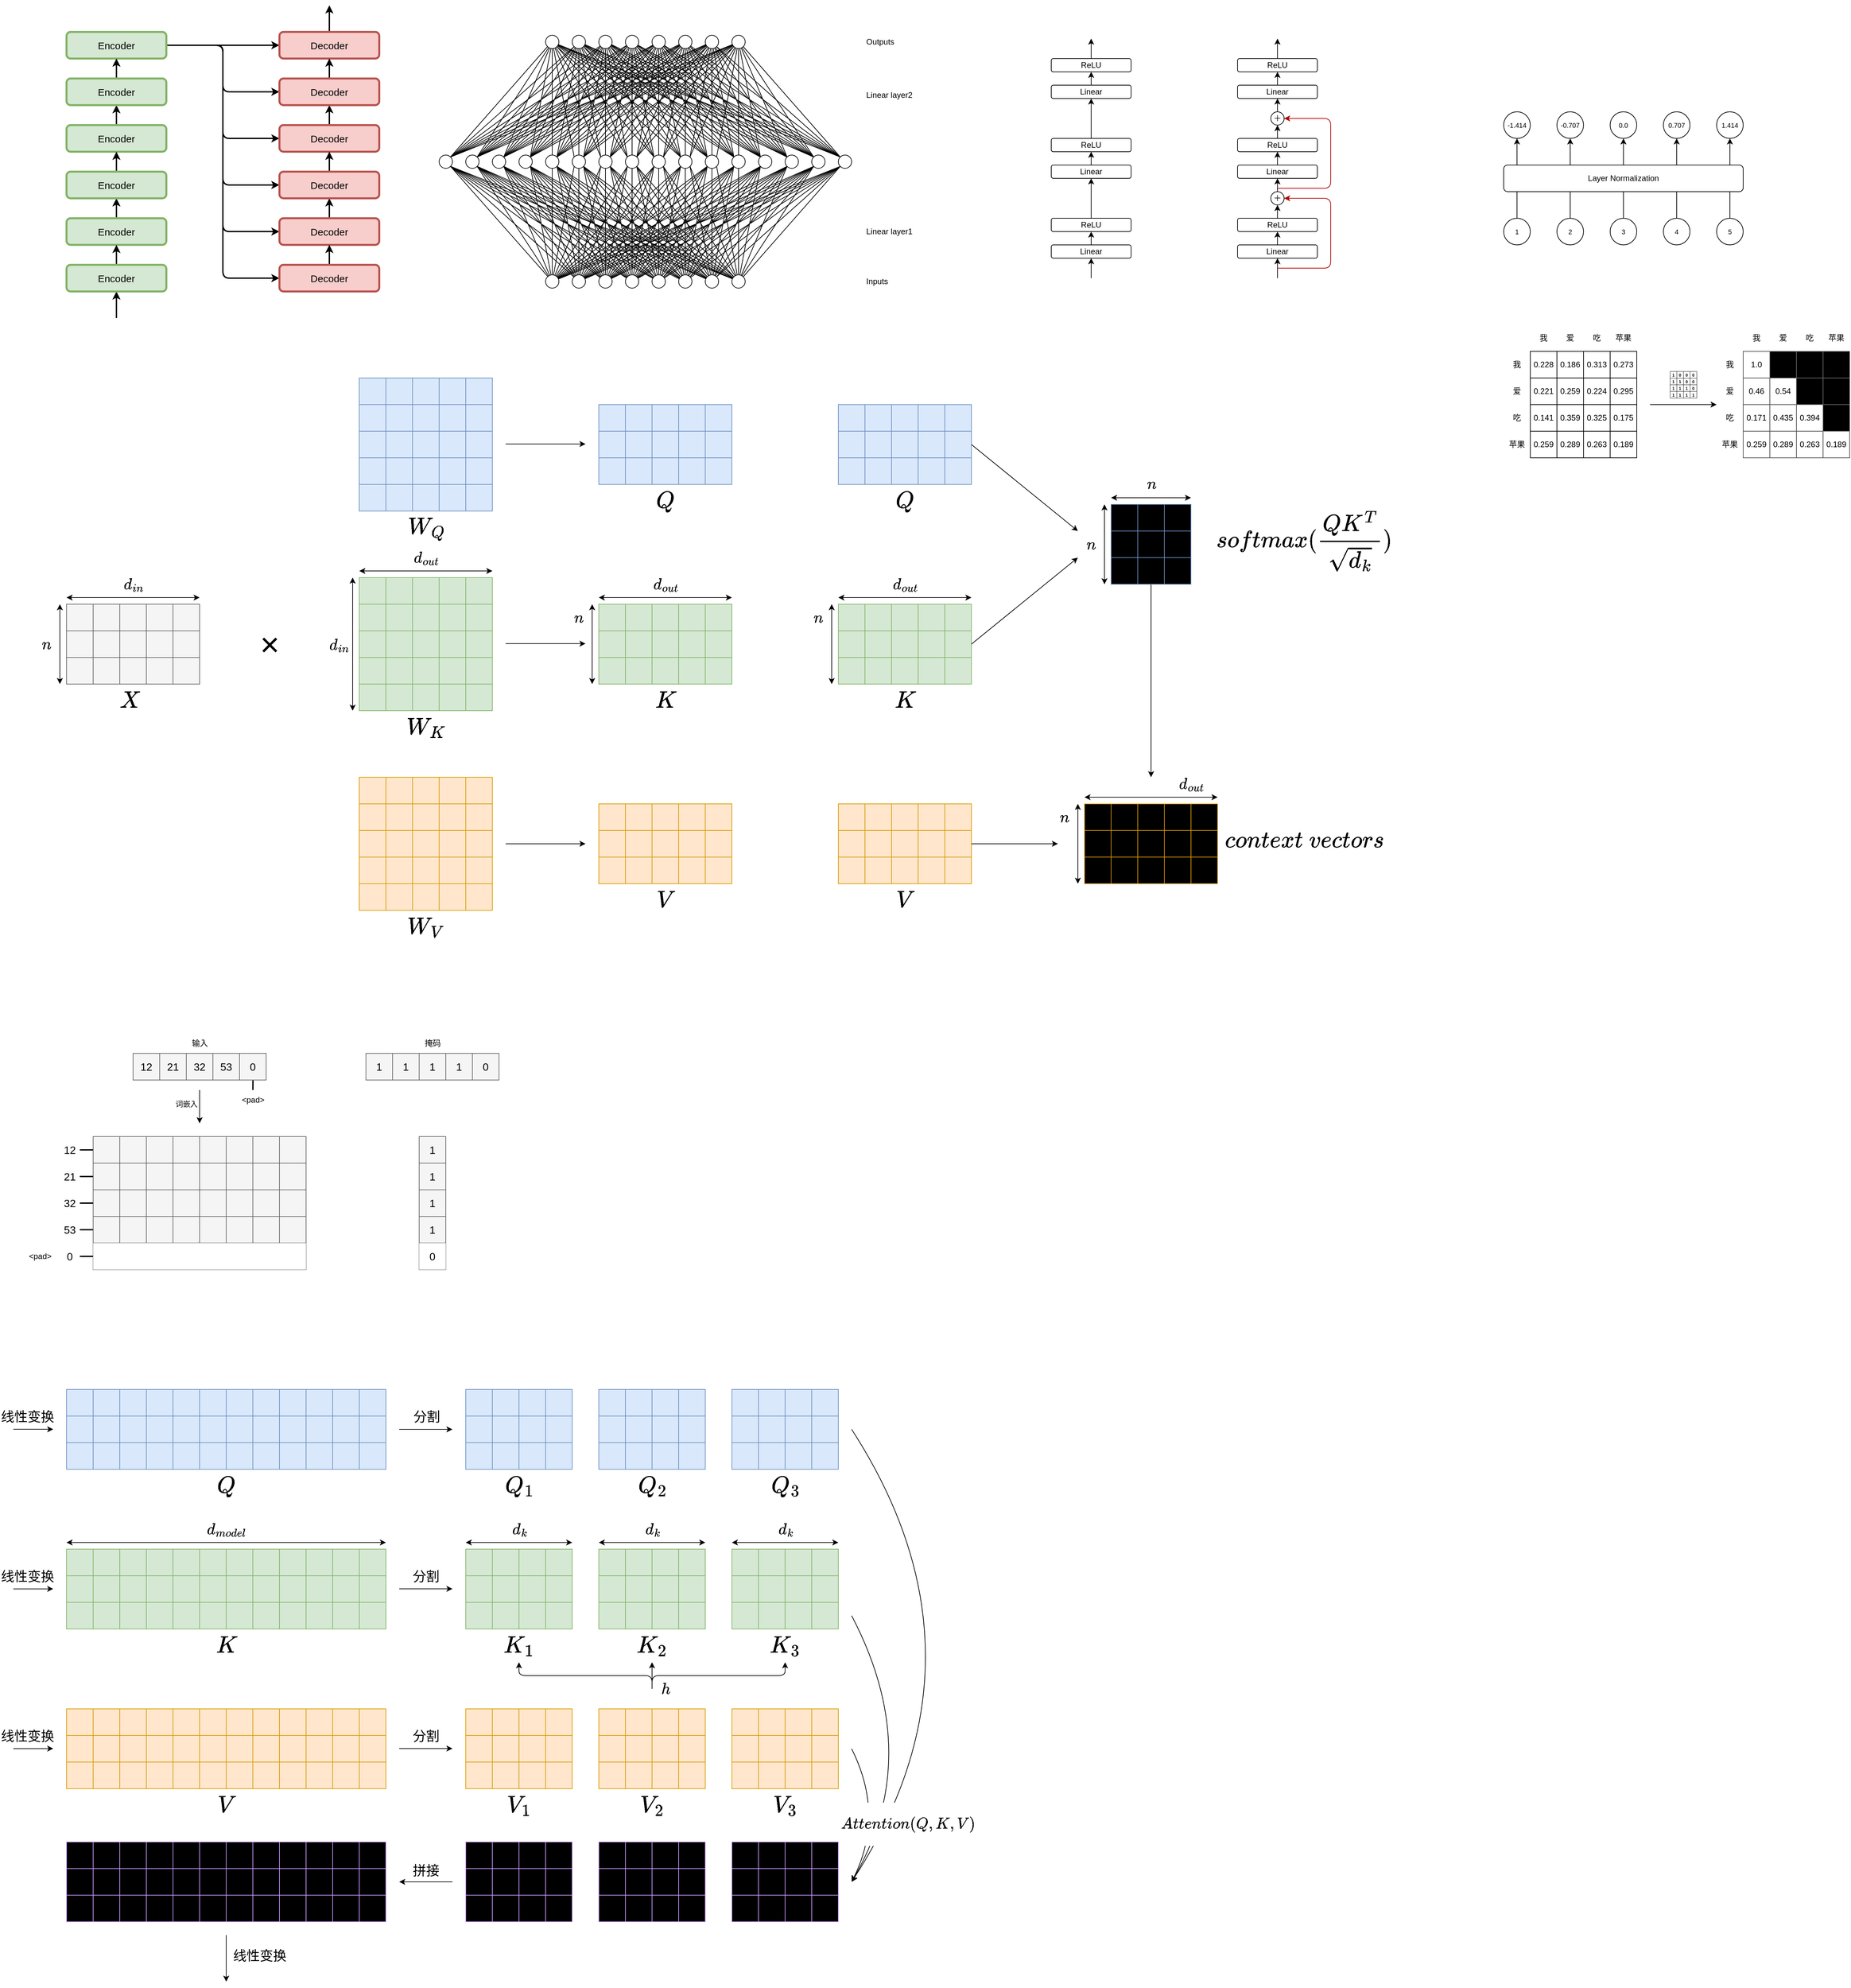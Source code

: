 <mxfile>
    <diagram id="YKqGq8ko1g6_fZrNPcCa" name="Page-1">
        <mxGraphModel dx="969" dy="457" grid="1" gridSize="10" guides="1" tooltips="1" connect="1" arrows="1" fold="1" page="1" pageScale="1" pageWidth="4681" pageHeight="3300" math="1" shadow="0">
            <root>
                <mxCell id="0"/>
                <mxCell id="1" parent="0"/>
                <mxCell id="15" value="" style="edgeStyle=none;html=1;fontSize=15;strokeWidth=2;" parent="1" source="2" target="5" edge="1">
                    <mxGeometry relative="1" as="geometry"/>
                </mxCell>
                <mxCell id="2" value="Encoder" style="rounded=1;whiteSpace=wrap;html=1;fillColor=#d5e8d4;strokeColor=#82b366;fontSize=15;strokeWidth=3;" parent="1" vertex="1">
                    <mxGeometry x="120" y="440" width="150" height="40" as="geometry"/>
                </mxCell>
                <mxCell id="14" value="" style="edgeStyle=none;html=1;fontSize=15;strokeWidth=2;" parent="1" source="3" target="2" edge="1">
                    <mxGeometry relative="1" as="geometry"/>
                </mxCell>
                <mxCell id="30" style="edgeStyle=none;html=1;startArrow=classic;startFill=1;endArrow=none;endFill=0;fontSize=15;strokeWidth=2;" parent="1" source="3" edge="1">
                    <mxGeometry relative="1" as="geometry">
                        <mxPoint x="195.0" y="590" as="targetPoint"/>
                    </mxGeometry>
                </mxCell>
                <mxCell id="3" value="Encoder" style="rounded=1;whiteSpace=wrap;html=1;fillColor=#d5e8d4;strokeColor=#82b366;fontSize=15;strokeWidth=3;" parent="1" vertex="1">
                    <mxGeometry x="120" y="510" width="150" height="40" as="geometry"/>
                </mxCell>
                <mxCell id="17" value="" style="edgeStyle=none;html=1;fontSize=15;strokeWidth=2;" parent="1" source="4" target="7" edge="1">
                    <mxGeometry relative="1" as="geometry"/>
                </mxCell>
                <mxCell id="4" value="Encoder" style="rounded=1;whiteSpace=wrap;html=1;fillColor=#d5e8d4;strokeColor=#82b366;fontSize=15;strokeWidth=3;" parent="1" vertex="1">
                    <mxGeometry x="120" y="300" width="150" height="40" as="geometry"/>
                </mxCell>
                <mxCell id="16" value="" style="edgeStyle=none;html=1;fontSize=15;strokeWidth=2;" parent="1" source="5" target="4" edge="1">
                    <mxGeometry relative="1" as="geometry"/>
                </mxCell>
                <mxCell id="5" value="Encoder" style="rounded=1;whiteSpace=wrap;html=1;fillColor=#d5e8d4;strokeColor=#82b366;fontSize=15;strokeWidth=3;" parent="1" vertex="1">
                    <mxGeometry x="120" y="370" width="150" height="40" as="geometry"/>
                </mxCell>
                <mxCell id="24" style="edgeStyle=orthogonalEdgeStyle;html=1;entryX=0;entryY=0.5;entryDx=0;entryDy=0;exitX=1;exitY=0.5;exitDx=0;exitDy=0;fontSize=15;strokeWidth=2;" parent="1" source="6" target="9" edge="1">
                    <mxGeometry relative="1" as="geometry"/>
                </mxCell>
                <mxCell id="25" style="edgeStyle=orthogonalEdgeStyle;html=1;entryX=0;entryY=0.5;entryDx=0;entryDy=0;exitX=1;exitY=0.5;exitDx=0;exitDy=0;fontSize=15;strokeWidth=2;" parent="1" source="6" target="8" edge="1">
                    <mxGeometry relative="1" as="geometry"/>
                </mxCell>
                <mxCell id="26" style="edgeStyle=orthogonalEdgeStyle;html=1;entryX=0;entryY=0.5;entryDx=0;entryDy=0;exitX=1;exitY=0.5;exitDx=0;exitDy=0;fontSize=15;strokeWidth=2;" parent="1" source="6" target="11" edge="1">
                    <mxGeometry relative="1" as="geometry"/>
                </mxCell>
                <mxCell id="27" style="edgeStyle=orthogonalEdgeStyle;html=1;entryX=0;entryY=0.5;entryDx=0;entryDy=0;exitX=1;exitY=0.5;exitDx=0;exitDy=0;fontSize=15;strokeWidth=2;" parent="1" source="6" target="10" edge="1">
                    <mxGeometry relative="1" as="geometry"/>
                </mxCell>
                <mxCell id="28" style="edgeStyle=orthogonalEdgeStyle;html=1;entryX=0;entryY=0.5;entryDx=0;entryDy=0;exitX=1;exitY=0.5;exitDx=0;exitDy=0;fontSize=15;strokeWidth=2;" parent="1" source="6" target="13" edge="1">
                    <mxGeometry relative="1" as="geometry"/>
                </mxCell>
                <mxCell id="29" style="edgeStyle=none;html=1;entryX=0;entryY=0.5;entryDx=0;entryDy=0;fontSize=15;strokeWidth=2;" parent="1" source="6" target="12" edge="1">
                    <mxGeometry relative="1" as="geometry"/>
                </mxCell>
                <mxCell id="6" value="Encoder" style="rounded=1;whiteSpace=wrap;html=1;fillColor=#d5e8d4;strokeColor=#82b366;fontSize=15;strokeWidth=3;" parent="1" vertex="1">
                    <mxGeometry x="120" y="160" width="150" height="40" as="geometry"/>
                </mxCell>
                <mxCell id="18" value="" style="edgeStyle=none;html=1;fontSize=15;strokeWidth=2;" parent="1" source="7" target="6" edge="1">
                    <mxGeometry relative="1" as="geometry"/>
                </mxCell>
                <mxCell id="7" value="Encoder" style="rounded=1;whiteSpace=wrap;html=1;fillColor=#d5e8d4;strokeColor=#82b366;fontSize=15;strokeWidth=3;" parent="1" vertex="1">
                    <mxGeometry x="120" y="230" width="150" height="40" as="geometry"/>
                </mxCell>
                <mxCell id="20" value="" style="edgeStyle=none;html=1;fontSize=15;strokeWidth=2;" parent="1" source="8" target="11" edge="1">
                    <mxGeometry relative="1" as="geometry"/>
                </mxCell>
                <mxCell id="8" value="&lt;span style=&quot;color: rgb(0, 0, 0);&quot;&gt;Decoder&lt;/span&gt;" style="rounded=1;whiteSpace=wrap;html=1;fillColor=#f8cecc;strokeColor=#b85450;fontSize=15;strokeWidth=3;" parent="1" vertex="1">
                    <mxGeometry x="440" y="440" width="150" height="40" as="geometry"/>
                </mxCell>
                <mxCell id="19" value="" style="edgeStyle=none;html=1;fontSize=15;strokeWidth=2;" parent="1" source="9" target="8" edge="1">
                    <mxGeometry relative="1" as="geometry"/>
                </mxCell>
                <mxCell id="9" value="&lt;span style=&quot;color: rgb(0, 0, 0);&quot;&gt;Decoder&lt;/span&gt;" style="rounded=1;whiteSpace=wrap;html=1;fillColor=#f8cecc;strokeColor=#b85450;fontSize=15;strokeWidth=3;" parent="1" vertex="1">
                    <mxGeometry x="440" y="510" width="150" height="40" as="geometry"/>
                </mxCell>
                <mxCell id="22" value="" style="edgeStyle=none;html=1;fontSize=15;strokeWidth=2;" parent="1" source="10" target="13" edge="1">
                    <mxGeometry relative="1" as="geometry"/>
                </mxCell>
                <mxCell id="10" value="&lt;span style=&quot;color: rgb(0, 0, 0);&quot;&gt;Decoder&lt;/span&gt;" style="rounded=1;whiteSpace=wrap;html=1;fillColor=#f8cecc;strokeColor=#b85450;fontSize=15;strokeWidth=3;" parent="1" vertex="1">
                    <mxGeometry x="440" y="300" width="150" height="40" as="geometry"/>
                </mxCell>
                <mxCell id="21" value="" style="edgeStyle=none;html=1;fontSize=15;strokeWidth=2;" parent="1" source="11" target="10" edge="1">
                    <mxGeometry relative="1" as="geometry"/>
                </mxCell>
                <mxCell id="11" value="&lt;span style=&quot;color: rgb(0, 0, 0);&quot;&gt;Decoder&lt;/span&gt;" style="rounded=1;whiteSpace=wrap;html=1;fillColor=#f8cecc;strokeColor=#b85450;fontSize=15;strokeWidth=3;" parent="1" vertex="1">
                    <mxGeometry x="440" y="370" width="150" height="40" as="geometry"/>
                </mxCell>
                <mxCell id="31" style="edgeStyle=none;html=1;fontSize=15;strokeWidth=2;" parent="1" source="12" edge="1">
                    <mxGeometry relative="1" as="geometry">
                        <mxPoint x="515.0" y="120" as="targetPoint"/>
                    </mxGeometry>
                </mxCell>
                <mxCell id="12" value="Decoder" style="rounded=1;whiteSpace=wrap;html=1;fillColor=#f8cecc;strokeColor=#b85450;fontSize=15;strokeWidth=3;" parent="1" vertex="1">
                    <mxGeometry x="440" y="160" width="150" height="40" as="geometry"/>
                </mxCell>
                <mxCell id="23" value="" style="edgeStyle=none;html=1;fontSize=15;strokeWidth=2;" parent="1" source="13" target="12" edge="1">
                    <mxGeometry relative="1" as="geometry"/>
                </mxCell>
                <mxCell id="13" value="&lt;span style=&quot;color: rgb(0, 0, 0);&quot;&gt;Decoder&lt;/span&gt;" style="rounded=1;whiteSpace=wrap;html=1;fillColor=#f8cecc;strokeColor=#b85450;fontSize=15;strokeWidth=3;" parent="1" vertex="1">
                    <mxGeometry x="440" y="230" width="150" height="40" as="geometry"/>
                </mxCell>
                <mxCell id="32" value="" style="shape=table;startSize=0;container=1;collapsible=0;childLayout=tableLayout;fontSize=16;fillColor=#f5f5f5;fontColor=#333333;strokeColor=#666666;" parent="1" vertex="1">
                    <mxGeometry x="120" y="1020" width="200" height="120" as="geometry"/>
                </mxCell>
                <mxCell id="33" value="" style="shape=tableRow;horizontal=0;startSize=0;swimlaneHead=0;swimlaneBody=0;strokeColor=inherit;top=0;left=0;bottom=0;right=0;collapsible=0;dropTarget=0;fillColor=none;points=[[0,0.5],[1,0.5]];portConstraint=eastwest;fontSize=16;" parent="32" vertex="1">
                    <mxGeometry width="200" height="40" as="geometry"/>
                </mxCell>
                <mxCell id="34" value="" style="shape=partialRectangle;html=1;whiteSpace=wrap;connectable=0;strokeColor=inherit;overflow=hidden;fillColor=none;top=0;left=0;bottom=0;right=0;pointerEvents=1;fontSize=16;" parent="33" vertex="1">
                    <mxGeometry width="40" height="40" as="geometry">
                        <mxRectangle width="40" height="40" as="alternateBounds"/>
                    </mxGeometry>
                </mxCell>
                <mxCell id="35" value="" style="shape=partialRectangle;html=1;whiteSpace=wrap;connectable=0;strokeColor=inherit;overflow=hidden;fillColor=none;top=0;left=0;bottom=0;right=0;pointerEvents=1;fontSize=16;" parent="33" vertex="1">
                    <mxGeometry x="40" width="40" height="40" as="geometry">
                        <mxRectangle width="40" height="40" as="alternateBounds"/>
                    </mxGeometry>
                </mxCell>
                <mxCell id="36" value="" style="shape=partialRectangle;html=1;whiteSpace=wrap;connectable=0;strokeColor=inherit;overflow=hidden;fillColor=none;top=0;left=0;bottom=0;right=0;pointerEvents=1;fontSize=16;" parent="33" vertex="1">
                    <mxGeometry x="80" width="40" height="40" as="geometry">
                        <mxRectangle width="40" height="40" as="alternateBounds"/>
                    </mxGeometry>
                </mxCell>
                <mxCell id="45" style="shape=partialRectangle;html=1;whiteSpace=wrap;connectable=0;strokeColor=inherit;overflow=hidden;fillColor=none;top=0;left=0;bottom=0;right=0;pointerEvents=1;fontSize=16;" parent="33" vertex="1">
                    <mxGeometry x="120" width="40" height="40" as="geometry">
                        <mxRectangle width="40" height="40" as="alternateBounds"/>
                    </mxGeometry>
                </mxCell>
                <mxCell id="48" style="shape=partialRectangle;html=1;whiteSpace=wrap;connectable=0;strokeColor=inherit;overflow=hidden;fillColor=none;top=0;left=0;bottom=0;right=0;pointerEvents=1;fontSize=16;" parent="33" vertex="1">
                    <mxGeometry x="160" width="40" height="40" as="geometry">
                        <mxRectangle width="40" height="40" as="alternateBounds"/>
                    </mxGeometry>
                </mxCell>
                <mxCell id="37" value="" style="shape=tableRow;horizontal=0;startSize=0;swimlaneHead=0;swimlaneBody=0;strokeColor=inherit;top=0;left=0;bottom=0;right=0;collapsible=0;dropTarget=0;fillColor=none;points=[[0,0.5],[1,0.5]];portConstraint=eastwest;fontSize=16;" parent="32" vertex="1">
                    <mxGeometry y="40" width="200" height="40" as="geometry"/>
                </mxCell>
                <mxCell id="38" value="" style="shape=partialRectangle;html=1;whiteSpace=wrap;connectable=0;strokeColor=inherit;overflow=hidden;fillColor=none;top=0;left=0;bottom=0;right=0;pointerEvents=1;fontSize=16;" parent="37" vertex="1">
                    <mxGeometry width="40" height="40" as="geometry">
                        <mxRectangle width="40" height="40" as="alternateBounds"/>
                    </mxGeometry>
                </mxCell>
                <mxCell id="39" value="" style="shape=partialRectangle;html=1;whiteSpace=wrap;connectable=0;strokeColor=inherit;overflow=hidden;fillColor=none;top=0;left=0;bottom=0;right=0;pointerEvents=1;fontSize=16;" parent="37" vertex="1">
                    <mxGeometry x="40" width="40" height="40" as="geometry">
                        <mxRectangle width="40" height="40" as="alternateBounds"/>
                    </mxGeometry>
                </mxCell>
                <mxCell id="40" value="" style="shape=partialRectangle;html=1;whiteSpace=wrap;connectable=0;strokeColor=inherit;overflow=hidden;fillColor=none;top=0;left=0;bottom=0;right=0;pointerEvents=1;fontSize=16;" parent="37" vertex="1">
                    <mxGeometry x="80" width="40" height="40" as="geometry">
                        <mxRectangle width="40" height="40" as="alternateBounds"/>
                    </mxGeometry>
                </mxCell>
                <mxCell id="46" style="shape=partialRectangle;html=1;whiteSpace=wrap;connectable=0;strokeColor=inherit;overflow=hidden;fillColor=none;top=0;left=0;bottom=0;right=0;pointerEvents=1;fontSize=16;" parent="37" vertex="1">
                    <mxGeometry x="120" width="40" height="40" as="geometry">
                        <mxRectangle width="40" height="40" as="alternateBounds"/>
                    </mxGeometry>
                </mxCell>
                <mxCell id="49" style="shape=partialRectangle;html=1;whiteSpace=wrap;connectable=0;strokeColor=inherit;overflow=hidden;fillColor=none;top=0;left=0;bottom=0;right=0;pointerEvents=1;fontSize=16;" parent="37" vertex="1">
                    <mxGeometry x="160" width="40" height="40" as="geometry">
                        <mxRectangle width="40" height="40" as="alternateBounds"/>
                    </mxGeometry>
                </mxCell>
                <mxCell id="41" value="" style="shape=tableRow;horizontal=0;startSize=0;swimlaneHead=0;swimlaneBody=0;strokeColor=inherit;top=0;left=0;bottom=0;right=0;collapsible=0;dropTarget=0;fillColor=none;points=[[0,0.5],[1,0.5]];portConstraint=eastwest;fontSize=16;" parent="32" vertex="1">
                    <mxGeometry y="80" width="200" height="40" as="geometry"/>
                </mxCell>
                <mxCell id="42" value="" style="shape=partialRectangle;html=1;whiteSpace=wrap;connectable=0;strokeColor=inherit;overflow=hidden;fillColor=none;top=0;left=0;bottom=0;right=0;pointerEvents=1;fontSize=16;" parent="41" vertex="1">
                    <mxGeometry width="40" height="40" as="geometry">
                        <mxRectangle width="40" height="40" as="alternateBounds"/>
                    </mxGeometry>
                </mxCell>
                <mxCell id="43" value="" style="shape=partialRectangle;html=1;whiteSpace=wrap;connectable=0;strokeColor=inherit;overflow=hidden;fillColor=none;top=0;left=0;bottom=0;right=0;pointerEvents=1;fontSize=16;" parent="41" vertex="1">
                    <mxGeometry x="40" width="40" height="40" as="geometry">
                        <mxRectangle width="40" height="40" as="alternateBounds"/>
                    </mxGeometry>
                </mxCell>
                <mxCell id="44" value="" style="shape=partialRectangle;html=1;whiteSpace=wrap;connectable=0;strokeColor=inherit;overflow=hidden;fillColor=none;top=0;left=0;bottom=0;right=0;pointerEvents=1;fontSize=16;" parent="41" vertex="1">
                    <mxGeometry x="80" width="40" height="40" as="geometry">
                        <mxRectangle width="40" height="40" as="alternateBounds"/>
                    </mxGeometry>
                </mxCell>
                <mxCell id="47" style="shape=partialRectangle;html=1;whiteSpace=wrap;connectable=0;strokeColor=inherit;overflow=hidden;fillColor=none;top=0;left=0;bottom=0;right=0;pointerEvents=1;fontSize=16;" parent="41" vertex="1">
                    <mxGeometry x="120" width="40" height="40" as="geometry">
                        <mxRectangle width="40" height="40" as="alternateBounds"/>
                    </mxGeometry>
                </mxCell>
                <mxCell id="50" style="shape=partialRectangle;html=1;whiteSpace=wrap;connectable=0;strokeColor=inherit;overflow=hidden;fillColor=none;top=0;left=0;bottom=0;right=0;pointerEvents=1;fontSize=16;" parent="41" vertex="1">
                    <mxGeometry x="160" width="40" height="40" as="geometry">
                        <mxRectangle width="40" height="40" as="alternateBounds"/>
                    </mxGeometry>
                </mxCell>
                <mxCell id="54" value="" style="shape=table;startSize=0;container=1;collapsible=0;childLayout=tableLayout;fontSize=16;fillColor=#dae8fc;strokeColor=#6c8ebf;" parent="1" vertex="1">
                    <mxGeometry x="560" y="680" width="200" height="200" as="geometry"/>
                </mxCell>
                <mxCell id="55" value="" style="shape=tableRow;horizontal=0;startSize=0;swimlaneHead=0;swimlaneBody=0;strokeColor=inherit;top=0;left=0;bottom=0;right=0;collapsible=0;dropTarget=0;fillColor=none;points=[[0,0.5],[1,0.5]];portConstraint=eastwest;fontSize=16;" parent="54" vertex="1">
                    <mxGeometry width="200" height="40" as="geometry"/>
                </mxCell>
                <mxCell id="56" value="" style="shape=partialRectangle;html=1;whiteSpace=wrap;connectable=0;strokeColor=inherit;overflow=hidden;fillColor=none;top=0;left=0;bottom=0;right=0;pointerEvents=1;fontSize=16;" parent="55" vertex="1">
                    <mxGeometry width="40" height="40" as="geometry">
                        <mxRectangle width="40" height="40" as="alternateBounds"/>
                    </mxGeometry>
                </mxCell>
                <mxCell id="57" value="" style="shape=partialRectangle;html=1;whiteSpace=wrap;connectable=0;strokeColor=inherit;overflow=hidden;fillColor=none;top=0;left=0;bottom=0;right=0;pointerEvents=1;fontSize=16;" parent="55" vertex="1">
                    <mxGeometry x="40" width="40" height="40" as="geometry">
                        <mxRectangle width="40" height="40" as="alternateBounds"/>
                    </mxGeometry>
                </mxCell>
                <mxCell id="58" value="" style="shape=partialRectangle;html=1;whiteSpace=wrap;connectable=0;strokeColor=inherit;overflow=hidden;fillColor=none;top=0;left=0;bottom=0;right=0;pointerEvents=1;fontSize=16;" parent="55" vertex="1">
                    <mxGeometry x="80" width="40" height="40" as="geometry">
                        <mxRectangle width="40" height="40" as="alternateBounds"/>
                    </mxGeometry>
                </mxCell>
                <mxCell id="59" style="shape=partialRectangle;html=1;whiteSpace=wrap;connectable=0;strokeColor=inherit;overflow=hidden;fillColor=none;top=0;left=0;bottom=0;right=0;pointerEvents=1;fontSize=16;" parent="55" vertex="1">
                    <mxGeometry x="120" width="40" height="40" as="geometry">
                        <mxRectangle width="40" height="40" as="alternateBounds"/>
                    </mxGeometry>
                </mxCell>
                <mxCell id="60" style="shape=partialRectangle;html=1;whiteSpace=wrap;connectable=0;strokeColor=inherit;overflow=hidden;fillColor=none;top=0;left=0;bottom=0;right=0;pointerEvents=1;fontSize=16;" parent="55" vertex="1">
                    <mxGeometry x="160" width="40" height="40" as="geometry">
                        <mxRectangle width="40" height="40" as="alternateBounds"/>
                    </mxGeometry>
                </mxCell>
                <mxCell id="62" value="" style="shape=tableRow;horizontal=0;startSize=0;swimlaneHead=0;swimlaneBody=0;strokeColor=inherit;top=0;left=0;bottom=0;right=0;collapsible=0;dropTarget=0;fillColor=none;points=[[0,0.5],[1,0.5]];portConstraint=eastwest;fontSize=16;" parent="54" vertex="1">
                    <mxGeometry y="40" width="200" height="40" as="geometry"/>
                </mxCell>
                <mxCell id="63" value="" style="shape=partialRectangle;html=1;whiteSpace=wrap;connectable=0;strokeColor=inherit;overflow=hidden;fillColor=none;top=0;left=0;bottom=0;right=0;pointerEvents=1;fontSize=16;" parent="62" vertex="1">
                    <mxGeometry width="40" height="40" as="geometry">
                        <mxRectangle width="40" height="40" as="alternateBounds"/>
                    </mxGeometry>
                </mxCell>
                <mxCell id="64" value="" style="shape=partialRectangle;html=1;whiteSpace=wrap;connectable=0;strokeColor=inherit;overflow=hidden;fillColor=none;top=0;left=0;bottom=0;right=0;pointerEvents=1;fontSize=16;" parent="62" vertex="1">
                    <mxGeometry x="40" width="40" height="40" as="geometry">
                        <mxRectangle width="40" height="40" as="alternateBounds"/>
                    </mxGeometry>
                </mxCell>
                <mxCell id="65" value="" style="shape=partialRectangle;html=1;whiteSpace=wrap;connectable=0;strokeColor=inherit;overflow=hidden;fillColor=none;top=0;left=0;bottom=0;right=0;pointerEvents=1;fontSize=16;" parent="62" vertex="1">
                    <mxGeometry x="80" width="40" height="40" as="geometry">
                        <mxRectangle width="40" height="40" as="alternateBounds"/>
                    </mxGeometry>
                </mxCell>
                <mxCell id="66" style="shape=partialRectangle;html=1;whiteSpace=wrap;connectable=0;strokeColor=inherit;overflow=hidden;fillColor=none;top=0;left=0;bottom=0;right=0;pointerEvents=1;fontSize=16;" parent="62" vertex="1">
                    <mxGeometry x="120" width="40" height="40" as="geometry">
                        <mxRectangle width="40" height="40" as="alternateBounds"/>
                    </mxGeometry>
                </mxCell>
                <mxCell id="67" style="shape=partialRectangle;html=1;whiteSpace=wrap;connectable=0;strokeColor=inherit;overflow=hidden;fillColor=none;top=0;left=0;bottom=0;right=0;pointerEvents=1;fontSize=16;" parent="62" vertex="1">
                    <mxGeometry x="160" width="40" height="40" as="geometry">
                        <mxRectangle width="40" height="40" as="alternateBounds"/>
                    </mxGeometry>
                </mxCell>
                <mxCell id="69" value="" style="shape=tableRow;horizontal=0;startSize=0;swimlaneHead=0;swimlaneBody=0;strokeColor=inherit;top=0;left=0;bottom=0;right=0;collapsible=0;dropTarget=0;fillColor=none;points=[[0,0.5],[1,0.5]];portConstraint=eastwest;fontSize=16;" parent="54" vertex="1">
                    <mxGeometry y="80" width="200" height="40" as="geometry"/>
                </mxCell>
                <mxCell id="70" value="" style="shape=partialRectangle;html=1;whiteSpace=wrap;connectable=0;strokeColor=inherit;overflow=hidden;fillColor=none;top=0;left=0;bottom=0;right=0;pointerEvents=1;fontSize=16;" parent="69" vertex="1">
                    <mxGeometry width="40" height="40" as="geometry">
                        <mxRectangle width="40" height="40" as="alternateBounds"/>
                    </mxGeometry>
                </mxCell>
                <mxCell id="71" value="" style="shape=partialRectangle;html=1;whiteSpace=wrap;connectable=0;strokeColor=inherit;overflow=hidden;fillColor=none;top=0;left=0;bottom=0;right=0;pointerEvents=1;fontSize=16;" parent="69" vertex="1">
                    <mxGeometry x="40" width="40" height="40" as="geometry">
                        <mxRectangle width="40" height="40" as="alternateBounds"/>
                    </mxGeometry>
                </mxCell>
                <mxCell id="72" value="" style="shape=partialRectangle;html=1;whiteSpace=wrap;connectable=0;strokeColor=inherit;overflow=hidden;fillColor=none;top=0;left=0;bottom=0;right=0;pointerEvents=1;fontSize=16;" parent="69" vertex="1">
                    <mxGeometry x="80" width="40" height="40" as="geometry">
                        <mxRectangle width="40" height="40" as="alternateBounds"/>
                    </mxGeometry>
                </mxCell>
                <mxCell id="73" style="shape=partialRectangle;html=1;whiteSpace=wrap;connectable=0;strokeColor=inherit;overflow=hidden;fillColor=none;top=0;left=0;bottom=0;right=0;pointerEvents=1;fontSize=16;" parent="69" vertex="1">
                    <mxGeometry x="120" width="40" height="40" as="geometry">
                        <mxRectangle width="40" height="40" as="alternateBounds"/>
                    </mxGeometry>
                </mxCell>
                <mxCell id="74" style="shape=partialRectangle;html=1;whiteSpace=wrap;connectable=0;strokeColor=inherit;overflow=hidden;fillColor=none;top=0;left=0;bottom=0;right=0;pointerEvents=1;fontSize=16;" parent="69" vertex="1">
                    <mxGeometry x="160" width="40" height="40" as="geometry">
                        <mxRectangle width="40" height="40" as="alternateBounds"/>
                    </mxGeometry>
                </mxCell>
                <mxCell id="76" style="shape=tableRow;horizontal=0;startSize=0;swimlaneHead=0;swimlaneBody=0;strokeColor=inherit;top=0;left=0;bottom=0;right=0;collapsible=0;dropTarget=0;fillColor=none;points=[[0,0.5],[1,0.5]];portConstraint=eastwest;fontSize=16;" parent="54" vertex="1">
                    <mxGeometry y="120" width="200" height="40" as="geometry"/>
                </mxCell>
                <mxCell id="77" style="shape=partialRectangle;html=1;whiteSpace=wrap;connectable=0;strokeColor=inherit;overflow=hidden;fillColor=none;top=0;left=0;bottom=0;right=0;pointerEvents=1;fontSize=16;" parent="76" vertex="1">
                    <mxGeometry width="40" height="40" as="geometry">
                        <mxRectangle width="40" height="40" as="alternateBounds"/>
                    </mxGeometry>
                </mxCell>
                <mxCell id="78" style="shape=partialRectangle;html=1;whiteSpace=wrap;connectable=0;strokeColor=inherit;overflow=hidden;fillColor=none;top=0;left=0;bottom=0;right=0;pointerEvents=1;fontSize=16;" parent="76" vertex="1">
                    <mxGeometry x="40" width="40" height="40" as="geometry">
                        <mxRectangle width="40" height="40" as="alternateBounds"/>
                    </mxGeometry>
                </mxCell>
                <mxCell id="79" style="shape=partialRectangle;html=1;whiteSpace=wrap;connectable=0;strokeColor=inherit;overflow=hidden;fillColor=none;top=0;left=0;bottom=0;right=0;pointerEvents=1;fontSize=16;" parent="76" vertex="1">
                    <mxGeometry x="80" width="40" height="40" as="geometry">
                        <mxRectangle width="40" height="40" as="alternateBounds"/>
                    </mxGeometry>
                </mxCell>
                <mxCell id="80" style="shape=partialRectangle;html=1;whiteSpace=wrap;connectable=0;strokeColor=inherit;overflow=hidden;fillColor=none;top=0;left=0;bottom=0;right=0;pointerEvents=1;fontSize=16;" parent="76" vertex="1">
                    <mxGeometry x="120" width="40" height="40" as="geometry">
                        <mxRectangle width="40" height="40" as="alternateBounds"/>
                    </mxGeometry>
                </mxCell>
                <mxCell id="81" style="shape=partialRectangle;html=1;whiteSpace=wrap;connectable=0;strokeColor=inherit;overflow=hidden;fillColor=none;top=0;left=0;bottom=0;right=0;pointerEvents=1;fontSize=16;" parent="76" vertex="1">
                    <mxGeometry x="160" width="40" height="40" as="geometry">
                        <mxRectangle width="40" height="40" as="alternateBounds"/>
                    </mxGeometry>
                </mxCell>
                <mxCell id="83" style="shape=tableRow;horizontal=0;startSize=0;swimlaneHead=0;swimlaneBody=0;strokeColor=inherit;top=0;left=0;bottom=0;right=0;collapsible=0;dropTarget=0;fillColor=none;points=[[0,0.5],[1,0.5]];portConstraint=eastwest;fontSize=16;" parent="54" vertex="1">
                    <mxGeometry y="160" width="200" height="40" as="geometry"/>
                </mxCell>
                <mxCell id="84" style="shape=partialRectangle;html=1;whiteSpace=wrap;connectable=0;strokeColor=inherit;overflow=hidden;fillColor=none;top=0;left=0;bottom=0;right=0;pointerEvents=1;fontSize=16;" parent="83" vertex="1">
                    <mxGeometry width="40" height="40" as="geometry">
                        <mxRectangle width="40" height="40" as="alternateBounds"/>
                    </mxGeometry>
                </mxCell>
                <mxCell id="85" style="shape=partialRectangle;html=1;whiteSpace=wrap;connectable=0;strokeColor=inherit;overflow=hidden;fillColor=none;top=0;left=0;bottom=0;right=0;pointerEvents=1;fontSize=16;" parent="83" vertex="1">
                    <mxGeometry x="40" width="40" height="40" as="geometry">
                        <mxRectangle width="40" height="40" as="alternateBounds"/>
                    </mxGeometry>
                </mxCell>
                <mxCell id="86" style="shape=partialRectangle;html=1;whiteSpace=wrap;connectable=0;strokeColor=inherit;overflow=hidden;fillColor=none;top=0;left=0;bottom=0;right=0;pointerEvents=1;fontSize=16;" parent="83" vertex="1">
                    <mxGeometry x="80" width="40" height="40" as="geometry">
                        <mxRectangle width="40" height="40" as="alternateBounds"/>
                    </mxGeometry>
                </mxCell>
                <mxCell id="87" style="shape=partialRectangle;html=1;whiteSpace=wrap;connectable=0;strokeColor=inherit;overflow=hidden;fillColor=none;top=0;left=0;bottom=0;right=0;pointerEvents=1;fontSize=16;" parent="83" vertex="1">
                    <mxGeometry x="120" width="40" height="40" as="geometry">
                        <mxRectangle width="40" height="40" as="alternateBounds"/>
                    </mxGeometry>
                </mxCell>
                <mxCell id="88" style="shape=partialRectangle;html=1;whiteSpace=wrap;connectable=0;strokeColor=inherit;overflow=hidden;fillColor=none;top=0;left=0;bottom=0;right=0;pointerEvents=1;fontSize=16;" parent="83" vertex="1">
                    <mxGeometry x="160" width="40" height="40" as="geometry">
                        <mxRectangle width="40" height="40" as="alternateBounds"/>
                    </mxGeometry>
                </mxCell>
                <mxCell id="97" value="" style="shape=table;startSize=0;container=1;collapsible=0;childLayout=tableLayout;fontSize=16;fillColor=#d5e8d4;strokeColor=#82b366;" parent="1" vertex="1">
                    <mxGeometry x="560" y="980" width="200" height="200" as="geometry"/>
                </mxCell>
                <mxCell id="98" value="" style="shape=tableRow;horizontal=0;startSize=0;swimlaneHead=0;swimlaneBody=0;strokeColor=inherit;top=0;left=0;bottom=0;right=0;collapsible=0;dropTarget=0;fillColor=none;points=[[0,0.5],[1,0.5]];portConstraint=eastwest;fontSize=16;" parent="97" vertex="1">
                    <mxGeometry width="200" height="40" as="geometry"/>
                </mxCell>
                <mxCell id="99" value="" style="shape=partialRectangle;html=1;whiteSpace=wrap;connectable=0;strokeColor=inherit;overflow=hidden;fillColor=none;top=0;left=0;bottom=0;right=0;pointerEvents=1;fontSize=16;" parent="98" vertex="1">
                    <mxGeometry width="40" height="40" as="geometry">
                        <mxRectangle width="40" height="40" as="alternateBounds"/>
                    </mxGeometry>
                </mxCell>
                <mxCell id="100" value="" style="shape=partialRectangle;html=1;whiteSpace=wrap;connectable=0;strokeColor=inherit;overflow=hidden;fillColor=none;top=0;left=0;bottom=0;right=0;pointerEvents=1;fontSize=16;" parent="98" vertex="1">
                    <mxGeometry x="40" width="40" height="40" as="geometry">
                        <mxRectangle width="40" height="40" as="alternateBounds"/>
                    </mxGeometry>
                </mxCell>
                <mxCell id="101" value="" style="shape=partialRectangle;html=1;whiteSpace=wrap;connectable=0;strokeColor=inherit;overflow=hidden;fillColor=none;top=0;left=0;bottom=0;right=0;pointerEvents=1;fontSize=16;" parent="98" vertex="1">
                    <mxGeometry x="80" width="40" height="40" as="geometry">
                        <mxRectangle width="40" height="40" as="alternateBounds"/>
                    </mxGeometry>
                </mxCell>
                <mxCell id="102" style="shape=partialRectangle;html=1;whiteSpace=wrap;connectable=0;strokeColor=inherit;overflow=hidden;fillColor=none;top=0;left=0;bottom=0;right=0;pointerEvents=1;fontSize=16;" parent="98" vertex="1">
                    <mxGeometry x="120" width="40" height="40" as="geometry">
                        <mxRectangle width="40" height="40" as="alternateBounds"/>
                    </mxGeometry>
                </mxCell>
                <mxCell id="103" style="shape=partialRectangle;html=1;whiteSpace=wrap;connectable=0;strokeColor=inherit;overflow=hidden;fillColor=none;top=0;left=0;bottom=0;right=0;pointerEvents=1;fontSize=16;" parent="98" vertex="1">
                    <mxGeometry x="160" width="40" height="40" as="geometry">
                        <mxRectangle width="40" height="40" as="alternateBounds"/>
                    </mxGeometry>
                </mxCell>
                <mxCell id="105" value="" style="shape=tableRow;horizontal=0;startSize=0;swimlaneHead=0;swimlaneBody=0;strokeColor=inherit;top=0;left=0;bottom=0;right=0;collapsible=0;dropTarget=0;fillColor=none;points=[[0,0.5],[1,0.5]];portConstraint=eastwest;fontSize=16;" parent="97" vertex="1">
                    <mxGeometry y="40" width="200" height="40" as="geometry"/>
                </mxCell>
                <mxCell id="106" value="" style="shape=partialRectangle;html=1;whiteSpace=wrap;connectable=0;strokeColor=inherit;overflow=hidden;fillColor=none;top=0;left=0;bottom=0;right=0;pointerEvents=1;fontSize=16;" parent="105" vertex="1">
                    <mxGeometry width="40" height="40" as="geometry">
                        <mxRectangle width="40" height="40" as="alternateBounds"/>
                    </mxGeometry>
                </mxCell>
                <mxCell id="107" value="" style="shape=partialRectangle;html=1;whiteSpace=wrap;connectable=0;strokeColor=inherit;overflow=hidden;fillColor=none;top=0;left=0;bottom=0;right=0;pointerEvents=1;fontSize=16;" parent="105" vertex="1">
                    <mxGeometry x="40" width="40" height="40" as="geometry">
                        <mxRectangle width="40" height="40" as="alternateBounds"/>
                    </mxGeometry>
                </mxCell>
                <mxCell id="108" value="" style="shape=partialRectangle;html=1;whiteSpace=wrap;connectable=0;strokeColor=inherit;overflow=hidden;fillColor=none;top=0;left=0;bottom=0;right=0;pointerEvents=1;fontSize=16;" parent="105" vertex="1">
                    <mxGeometry x="80" width="40" height="40" as="geometry">
                        <mxRectangle width="40" height="40" as="alternateBounds"/>
                    </mxGeometry>
                </mxCell>
                <mxCell id="109" style="shape=partialRectangle;html=1;whiteSpace=wrap;connectable=0;strokeColor=inherit;overflow=hidden;fillColor=none;top=0;left=0;bottom=0;right=0;pointerEvents=1;fontSize=16;" parent="105" vertex="1">
                    <mxGeometry x="120" width="40" height="40" as="geometry">
                        <mxRectangle width="40" height="40" as="alternateBounds"/>
                    </mxGeometry>
                </mxCell>
                <mxCell id="110" style="shape=partialRectangle;html=1;whiteSpace=wrap;connectable=0;strokeColor=inherit;overflow=hidden;fillColor=none;top=0;left=0;bottom=0;right=0;pointerEvents=1;fontSize=16;" parent="105" vertex="1">
                    <mxGeometry x="160" width="40" height="40" as="geometry">
                        <mxRectangle width="40" height="40" as="alternateBounds"/>
                    </mxGeometry>
                </mxCell>
                <mxCell id="112" value="" style="shape=tableRow;horizontal=0;startSize=0;swimlaneHead=0;swimlaneBody=0;strokeColor=inherit;top=0;left=0;bottom=0;right=0;collapsible=0;dropTarget=0;fillColor=none;points=[[0,0.5],[1,0.5]];portConstraint=eastwest;fontSize=16;" parent="97" vertex="1">
                    <mxGeometry y="80" width="200" height="40" as="geometry"/>
                </mxCell>
                <mxCell id="113" value="" style="shape=partialRectangle;html=1;whiteSpace=wrap;connectable=0;strokeColor=inherit;overflow=hidden;fillColor=none;top=0;left=0;bottom=0;right=0;pointerEvents=1;fontSize=16;" parent="112" vertex="1">
                    <mxGeometry width="40" height="40" as="geometry">
                        <mxRectangle width="40" height="40" as="alternateBounds"/>
                    </mxGeometry>
                </mxCell>
                <mxCell id="114" value="" style="shape=partialRectangle;html=1;whiteSpace=wrap;connectable=0;strokeColor=inherit;overflow=hidden;fillColor=none;top=0;left=0;bottom=0;right=0;pointerEvents=1;fontSize=16;" parent="112" vertex="1">
                    <mxGeometry x="40" width="40" height="40" as="geometry">
                        <mxRectangle width="40" height="40" as="alternateBounds"/>
                    </mxGeometry>
                </mxCell>
                <mxCell id="115" value="" style="shape=partialRectangle;html=1;whiteSpace=wrap;connectable=0;strokeColor=inherit;overflow=hidden;fillColor=none;top=0;left=0;bottom=0;right=0;pointerEvents=1;fontSize=16;" parent="112" vertex="1">
                    <mxGeometry x="80" width="40" height="40" as="geometry">
                        <mxRectangle width="40" height="40" as="alternateBounds"/>
                    </mxGeometry>
                </mxCell>
                <mxCell id="116" style="shape=partialRectangle;html=1;whiteSpace=wrap;connectable=0;strokeColor=inherit;overflow=hidden;fillColor=none;top=0;left=0;bottom=0;right=0;pointerEvents=1;fontSize=16;" parent="112" vertex="1">
                    <mxGeometry x="120" width="40" height="40" as="geometry">
                        <mxRectangle width="40" height="40" as="alternateBounds"/>
                    </mxGeometry>
                </mxCell>
                <mxCell id="117" style="shape=partialRectangle;html=1;whiteSpace=wrap;connectable=0;strokeColor=inherit;overflow=hidden;fillColor=none;top=0;left=0;bottom=0;right=0;pointerEvents=1;fontSize=16;" parent="112" vertex="1">
                    <mxGeometry x="160" width="40" height="40" as="geometry">
                        <mxRectangle width="40" height="40" as="alternateBounds"/>
                    </mxGeometry>
                </mxCell>
                <mxCell id="119" style="shape=tableRow;horizontal=0;startSize=0;swimlaneHead=0;swimlaneBody=0;strokeColor=inherit;top=0;left=0;bottom=0;right=0;collapsible=0;dropTarget=0;fillColor=none;points=[[0,0.5],[1,0.5]];portConstraint=eastwest;fontSize=16;" parent="97" vertex="1">
                    <mxGeometry y="120" width="200" height="40" as="geometry"/>
                </mxCell>
                <mxCell id="120" style="shape=partialRectangle;html=1;whiteSpace=wrap;connectable=0;strokeColor=inherit;overflow=hidden;fillColor=none;top=0;left=0;bottom=0;right=0;pointerEvents=1;fontSize=16;" parent="119" vertex="1">
                    <mxGeometry width="40" height="40" as="geometry">
                        <mxRectangle width="40" height="40" as="alternateBounds"/>
                    </mxGeometry>
                </mxCell>
                <mxCell id="121" style="shape=partialRectangle;html=1;whiteSpace=wrap;connectable=0;strokeColor=inherit;overflow=hidden;fillColor=none;top=0;left=0;bottom=0;right=0;pointerEvents=1;fontSize=16;" parent="119" vertex="1">
                    <mxGeometry x="40" width="40" height="40" as="geometry">
                        <mxRectangle width="40" height="40" as="alternateBounds"/>
                    </mxGeometry>
                </mxCell>
                <mxCell id="122" style="shape=partialRectangle;html=1;whiteSpace=wrap;connectable=0;strokeColor=inherit;overflow=hidden;fillColor=none;top=0;left=0;bottom=0;right=0;pointerEvents=1;fontSize=16;" parent="119" vertex="1">
                    <mxGeometry x="80" width="40" height="40" as="geometry">
                        <mxRectangle width="40" height="40" as="alternateBounds"/>
                    </mxGeometry>
                </mxCell>
                <mxCell id="123" style="shape=partialRectangle;html=1;whiteSpace=wrap;connectable=0;strokeColor=inherit;overflow=hidden;fillColor=none;top=0;left=0;bottom=0;right=0;pointerEvents=1;fontSize=16;" parent="119" vertex="1">
                    <mxGeometry x="120" width="40" height="40" as="geometry">
                        <mxRectangle width="40" height="40" as="alternateBounds"/>
                    </mxGeometry>
                </mxCell>
                <mxCell id="124" style="shape=partialRectangle;html=1;whiteSpace=wrap;connectable=0;strokeColor=inherit;overflow=hidden;fillColor=none;top=0;left=0;bottom=0;right=0;pointerEvents=1;fontSize=16;" parent="119" vertex="1">
                    <mxGeometry x="160" width="40" height="40" as="geometry">
                        <mxRectangle width="40" height="40" as="alternateBounds"/>
                    </mxGeometry>
                </mxCell>
                <mxCell id="126" style="shape=tableRow;horizontal=0;startSize=0;swimlaneHead=0;swimlaneBody=0;strokeColor=inherit;top=0;left=0;bottom=0;right=0;collapsible=0;dropTarget=0;fillColor=none;points=[[0,0.5],[1,0.5]];portConstraint=eastwest;fontSize=16;" parent="97" vertex="1">
                    <mxGeometry y="160" width="200" height="40" as="geometry"/>
                </mxCell>
                <mxCell id="127" style="shape=partialRectangle;html=1;whiteSpace=wrap;connectable=0;strokeColor=inherit;overflow=hidden;fillColor=none;top=0;left=0;bottom=0;right=0;pointerEvents=1;fontSize=16;" parent="126" vertex="1">
                    <mxGeometry width="40" height="40" as="geometry">
                        <mxRectangle width="40" height="40" as="alternateBounds"/>
                    </mxGeometry>
                </mxCell>
                <mxCell id="128" style="shape=partialRectangle;html=1;whiteSpace=wrap;connectable=0;strokeColor=inherit;overflow=hidden;fillColor=none;top=0;left=0;bottom=0;right=0;pointerEvents=1;fontSize=16;" parent="126" vertex="1">
                    <mxGeometry x="40" width="40" height="40" as="geometry">
                        <mxRectangle width="40" height="40" as="alternateBounds"/>
                    </mxGeometry>
                </mxCell>
                <mxCell id="129" style="shape=partialRectangle;html=1;whiteSpace=wrap;connectable=0;strokeColor=inherit;overflow=hidden;fillColor=none;top=0;left=0;bottom=0;right=0;pointerEvents=1;fontSize=16;" parent="126" vertex="1">
                    <mxGeometry x="80" width="40" height="40" as="geometry">
                        <mxRectangle width="40" height="40" as="alternateBounds"/>
                    </mxGeometry>
                </mxCell>
                <mxCell id="130" style="shape=partialRectangle;html=1;whiteSpace=wrap;connectable=0;strokeColor=inherit;overflow=hidden;fillColor=none;top=0;left=0;bottom=0;right=0;pointerEvents=1;fontSize=16;" parent="126" vertex="1">
                    <mxGeometry x="120" width="40" height="40" as="geometry">
                        <mxRectangle width="40" height="40" as="alternateBounds"/>
                    </mxGeometry>
                </mxCell>
                <mxCell id="131" style="shape=partialRectangle;html=1;whiteSpace=wrap;connectable=0;strokeColor=inherit;overflow=hidden;fillColor=none;top=0;left=0;bottom=0;right=0;pointerEvents=1;fontSize=16;" parent="126" vertex="1">
                    <mxGeometry x="160" width="40" height="40" as="geometry">
                        <mxRectangle width="40" height="40" as="alternateBounds"/>
                    </mxGeometry>
                </mxCell>
                <mxCell id="140" value="" style="shape=table;startSize=0;container=1;collapsible=0;childLayout=tableLayout;fontSize=16;fillColor=#ffe6cc;strokeColor=#d79b00;" parent="1" vertex="1">
                    <mxGeometry x="560" y="1280" width="200" height="200" as="geometry"/>
                </mxCell>
                <mxCell id="141" value="" style="shape=tableRow;horizontal=0;startSize=0;swimlaneHead=0;swimlaneBody=0;strokeColor=inherit;top=0;left=0;bottom=0;right=0;collapsible=0;dropTarget=0;fillColor=none;points=[[0,0.5],[1,0.5]];portConstraint=eastwest;fontSize=16;" parent="140" vertex="1">
                    <mxGeometry width="200" height="40" as="geometry"/>
                </mxCell>
                <mxCell id="142" value="" style="shape=partialRectangle;html=1;whiteSpace=wrap;connectable=0;strokeColor=inherit;overflow=hidden;fillColor=none;top=0;left=0;bottom=0;right=0;pointerEvents=1;fontSize=16;" parent="141" vertex="1">
                    <mxGeometry width="40" height="40" as="geometry">
                        <mxRectangle width="40" height="40" as="alternateBounds"/>
                    </mxGeometry>
                </mxCell>
                <mxCell id="143" value="" style="shape=partialRectangle;html=1;whiteSpace=wrap;connectable=0;strokeColor=inherit;overflow=hidden;fillColor=none;top=0;left=0;bottom=0;right=0;pointerEvents=1;fontSize=16;" parent="141" vertex="1">
                    <mxGeometry x="40" width="40" height="40" as="geometry">
                        <mxRectangle width="40" height="40" as="alternateBounds"/>
                    </mxGeometry>
                </mxCell>
                <mxCell id="144" value="" style="shape=partialRectangle;html=1;whiteSpace=wrap;connectable=0;strokeColor=inherit;overflow=hidden;fillColor=none;top=0;left=0;bottom=0;right=0;pointerEvents=1;fontSize=16;" parent="141" vertex="1">
                    <mxGeometry x="80" width="40" height="40" as="geometry">
                        <mxRectangle width="40" height="40" as="alternateBounds"/>
                    </mxGeometry>
                </mxCell>
                <mxCell id="145" style="shape=partialRectangle;html=1;whiteSpace=wrap;connectable=0;strokeColor=inherit;overflow=hidden;fillColor=none;top=0;left=0;bottom=0;right=0;pointerEvents=1;fontSize=16;" parent="141" vertex="1">
                    <mxGeometry x="120" width="40" height="40" as="geometry">
                        <mxRectangle width="40" height="40" as="alternateBounds"/>
                    </mxGeometry>
                </mxCell>
                <mxCell id="146" style="shape=partialRectangle;html=1;whiteSpace=wrap;connectable=0;strokeColor=inherit;overflow=hidden;fillColor=none;top=0;left=0;bottom=0;right=0;pointerEvents=1;fontSize=16;" parent="141" vertex="1">
                    <mxGeometry x="160" width="40" height="40" as="geometry">
                        <mxRectangle width="40" height="40" as="alternateBounds"/>
                    </mxGeometry>
                </mxCell>
                <mxCell id="148" value="" style="shape=tableRow;horizontal=0;startSize=0;swimlaneHead=0;swimlaneBody=0;strokeColor=inherit;top=0;left=0;bottom=0;right=0;collapsible=0;dropTarget=0;fillColor=none;points=[[0,0.5],[1,0.5]];portConstraint=eastwest;fontSize=16;" parent="140" vertex="1">
                    <mxGeometry y="40" width="200" height="40" as="geometry"/>
                </mxCell>
                <mxCell id="149" value="" style="shape=partialRectangle;html=1;whiteSpace=wrap;connectable=0;strokeColor=inherit;overflow=hidden;fillColor=none;top=0;left=0;bottom=0;right=0;pointerEvents=1;fontSize=16;" parent="148" vertex="1">
                    <mxGeometry width="40" height="40" as="geometry">
                        <mxRectangle width="40" height="40" as="alternateBounds"/>
                    </mxGeometry>
                </mxCell>
                <mxCell id="150" value="" style="shape=partialRectangle;html=1;whiteSpace=wrap;connectable=0;strokeColor=inherit;overflow=hidden;fillColor=none;top=0;left=0;bottom=0;right=0;pointerEvents=1;fontSize=16;" parent="148" vertex="1">
                    <mxGeometry x="40" width="40" height="40" as="geometry">
                        <mxRectangle width="40" height="40" as="alternateBounds"/>
                    </mxGeometry>
                </mxCell>
                <mxCell id="151" value="" style="shape=partialRectangle;html=1;whiteSpace=wrap;connectable=0;strokeColor=inherit;overflow=hidden;fillColor=none;top=0;left=0;bottom=0;right=0;pointerEvents=1;fontSize=16;" parent="148" vertex="1">
                    <mxGeometry x="80" width="40" height="40" as="geometry">
                        <mxRectangle width="40" height="40" as="alternateBounds"/>
                    </mxGeometry>
                </mxCell>
                <mxCell id="152" style="shape=partialRectangle;html=1;whiteSpace=wrap;connectable=0;strokeColor=inherit;overflow=hidden;fillColor=none;top=0;left=0;bottom=0;right=0;pointerEvents=1;fontSize=16;" parent="148" vertex="1">
                    <mxGeometry x="120" width="40" height="40" as="geometry">
                        <mxRectangle width="40" height="40" as="alternateBounds"/>
                    </mxGeometry>
                </mxCell>
                <mxCell id="153" style="shape=partialRectangle;html=1;whiteSpace=wrap;connectable=0;strokeColor=inherit;overflow=hidden;fillColor=none;top=0;left=0;bottom=0;right=0;pointerEvents=1;fontSize=16;" parent="148" vertex="1">
                    <mxGeometry x="160" width="40" height="40" as="geometry">
                        <mxRectangle width="40" height="40" as="alternateBounds"/>
                    </mxGeometry>
                </mxCell>
                <mxCell id="155" value="" style="shape=tableRow;horizontal=0;startSize=0;swimlaneHead=0;swimlaneBody=0;strokeColor=inherit;top=0;left=0;bottom=0;right=0;collapsible=0;dropTarget=0;fillColor=none;points=[[0,0.5],[1,0.5]];portConstraint=eastwest;fontSize=16;" parent="140" vertex="1">
                    <mxGeometry y="80" width="200" height="40" as="geometry"/>
                </mxCell>
                <mxCell id="156" value="" style="shape=partialRectangle;html=1;whiteSpace=wrap;connectable=0;strokeColor=inherit;overflow=hidden;fillColor=none;top=0;left=0;bottom=0;right=0;pointerEvents=1;fontSize=16;" parent="155" vertex="1">
                    <mxGeometry width="40" height="40" as="geometry">
                        <mxRectangle width="40" height="40" as="alternateBounds"/>
                    </mxGeometry>
                </mxCell>
                <mxCell id="157" value="" style="shape=partialRectangle;html=1;whiteSpace=wrap;connectable=0;strokeColor=inherit;overflow=hidden;fillColor=none;top=0;left=0;bottom=0;right=0;pointerEvents=1;fontSize=16;" parent="155" vertex="1">
                    <mxGeometry x="40" width="40" height="40" as="geometry">
                        <mxRectangle width="40" height="40" as="alternateBounds"/>
                    </mxGeometry>
                </mxCell>
                <mxCell id="158" value="" style="shape=partialRectangle;html=1;whiteSpace=wrap;connectable=0;strokeColor=inherit;overflow=hidden;fillColor=none;top=0;left=0;bottom=0;right=0;pointerEvents=1;fontSize=16;" parent="155" vertex="1">
                    <mxGeometry x="80" width="40" height="40" as="geometry">
                        <mxRectangle width="40" height="40" as="alternateBounds"/>
                    </mxGeometry>
                </mxCell>
                <mxCell id="159" style="shape=partialRectangle;html=1;whiteSpace=wrap;connectable=0;strokeColor=inherit;overflow=hidden;fillColor=none;top=0;left=0;bottom=0;right=0;pointerEvents=1;fontSize=16;" parent="155" vertex="1">
                    <mxGeometry x="120" width="40" height="40" as="geometry">
                        <mxRectangle width="40" height="40" as="alternateBounds"/>
                    </mxGeometry>
                </mxCell>
                <mxCell id="160" style="shape=partialRectangle;html=1;whiteSpace=wrap;connectable=0;strokeColor=inherit;overflow=hidden;fillColor=none;top=0;left=0;bottom=0;right=0;pointerEvents=1;fontSize=16;" parent="155" vertex="1">
                    <mxGeometry x="160" width="40" height="40" as="geometry">
                        <mxRectangle width="40" height="40" as="alternateBounds"/>
                    </mxGeometry>
                </mxCell>
                <mxCell id="162" style="shape=tableRow;horizontal=0;startSize=0;swimlaneHead=0;swimlaneBody=0;strokeColor=inherit;top=0;left=0;bottom=0;right=0;collapsible=0;dropTarget=0;fillColor=none;points=[[0,0.5],[1,0.5]];portConstraint=eastwest;fontSize=16;" parent="140" vertex="1">
                    <mxGeometry y="120" width="200" height="40" as="geometry"/>
                </mxCell>
                <mxCell id="163" style="shape=partialRectangle;html=1;whiteSpace=wrap;connectable=0;strokeColor=inherit;overflow=hidden;fillColor=none;top=0;left=0;bottom=0;right=0;pointerEvents=1;fontSize=16;" parent="162" vertex="1">
                    <mxGeometry width="40" height="40" as="geometry">
                        <mxRectangle width="40" height="40" as="alternateBounds"/>
                    </mxGeometry>
                </mxCell>
                <mxCell id="164" style="shape=partialRectangle;html=1;whiteSpace=wrap;connectable=0;strokeColor=inherit;overflow=hidden;fillColor=none;top=0;left=0;bottom=0;right=0;pointerEvents=1;fontSize=16;" parent="162" vertex="1">
                    <mxGeometry x="40" width="40" height="40" as="geometry">
                        <mxRectangle width="40" height="40" as="alternateBounds"/>
                    </mxGeometry>
                </mxCell>
                <mxCell id="165" style="shape=partialRectangle;html=1;whiteSpace=wrap;connectable=0;strokeColor=inherit;overflow=hidden;fillColor=none;top=0;left=0;bottom=0;right=0;pointerEvents=1;fontSize=16;" parent="162" vertex="1">
                    <mxGeometry x="80" width="40" height="40" as="geometry">
                        <mxRectangle width="40" height="40" as="alternateBounds"/>
                    </mxGeometry>
                </mxCell>
                <mxCell id="166" style="shape=partialRectangle;html=1;whiteSpace=wrap;connectable=0;strokeColor=inherit;overflow=hidden;fillColor=none;top=0;left=0;bottom=0;right=0;pointerEvents=1;fontSize=16;" parent="162" vertex="1">
                    <mxGeometry x="120" width="40" height="40" as="geometry">
                        <mxRectangle width="40" height="40" as="alternateBounds"/>
                    </mxGeometry>
                </mxCell>
                <mxCell id="167" style="shape=partialRectangle;html=1;whiteSpace=wrap;connectable=0;strokeColor=inherit;overflow=hidden;fillColor=none;top=0;left=0;bottom=0;right=0;pointerEvents=1;fontSize=16;" parent="162" vertex="1">
                    <mxGeometry x="160" width="40" height="40" as="geometry">
                        <mxRectangle width="40" height="40" as="alternateBounds"/>
                    </mxGeometry>
                </mxCell>
                <mxCell id="169" style="shape=tableRow;horizontal=0;startSize=0;swimlaneHead=0;swimlaneBody=0;strokeColor=inherit;top=0;left=0;bottom=0;right=0;collapsible=0;dropTarget=0;fillColor=none;points=[[0,0.5],[1,0.5]];portConstraint=eastwest;fontSize=16;" parent="140" vertex="1">
                    <mxGeometry y="160" width="200" height="40" as="geometry"/>
                </mxCell>
                <mxCell id="170" style="shape=partialRectangle;html=1;whiteSpace=wrap;connectable=0;strokeColor=inherit;overflow=hidden;fillColor=none;top=0;left=0;bottom=0;right=0;pointerEvents=1;fontSize=16;" parent="169" vertex="1">
                    <mxGeometry width="40" height="40" as="geometry">
                        <mxRectangle width="40" height="40" as="alternateBounds"/>
                    </mxGeometry>
                </mxCell>
                <mxCell id="171" style="shape=partialRectangle;html=1;whiteSpace=wrap;connectable=0;strokeColor=inherit;overflow=hidden;fillColor=none;top=0;left=0;bottom=0;right=0;pointerEvents=1;fontSize=16;" parent="169" vertex="1">
                    <mxGeometry x="40" width="40" height="40" as="geometry">
                        <mxRectangle width="40" height="40" as="alternateBounds"/>
                    </mxGeometry>
                </mxCell>
                <mxCell id="172" style="shape=partialRectangle;html=1;whiteSpace=wrap;connectable=0;strokeColor=inherit;overflow=hidden;fillColor=none;top=0;left=0;bottom=0;right=0;pointerEvents=1;fontSize=16;" parent="169" vertex="1">
                    <mxGeometry x="80" width="40" height="40" as="geometry">
                        <mxRectangle width="40" height="40" as="alternateBounds"/>
                    </mxGeometry>
                </mxCell>
                <mxCell id="173" style="shape=partialRectangle;html=1;whiteSpace=wrap;connectable=0;strokeColor=inherit;overflow=hidden;fillColor=none;top=0;left=0;bottom=0;right=0;pointerEvents=1;fontSize=16;" parent="169" vertex="1">
                    <mxGeometry x="120" width="40" height="40" as="geometry">
                        <mxRectangle width="40" height="40" as="alternateBounds"/>
                    </mxGeometry>
                </mxCell>
                <mxCell id="174" style="shape=partialRectangle;html=1;whiteSpace=wrap;connectable=0;strokeColor=inherit;overflow=hidden;fillColor=none;top=0;left=0;bottom=0;right=0;pointerEvents=1;fontSize=16;" parent="169" vertex="1">
                    <mxGeometry x="160" width="40" height="40" as="geometry">
                        <mxRectangle width="40" height="40" as="alternateBounds"/>
                    </mxGeometry>
                </mxCell>
                <mxCell id="183" value="" style="shape=table;startSize=0;container=1;collapsible=0;childLayout=tableLayout;fontSize=16;fillColor=#dae8fc;strokeColor=#6c8ebf;" parent="1" vertex="1">
                    <mxGeometry x="920" y="720" width="200" height="120" as="geometry"/>
                </mxCell>
                <mxCell id="184" value="" style="shape=tableRow;horizontal=0;startSize=0;swimlaneHead=0;swimlaneBody=0;strokeColor=inherit;top=0;left=0;bottom=0;right=0;collapsible=0;dropTarget=0;fillColor=none;points=[[0,0.5],[1,0.5]];portConstraint=eastwest;fontSize=16;" parent="183" vertex="1">
                    <mxGeometry width="200" height="40" as="geometry"/>
                </mxCell>
                <mxCell id="185" value="" style="shape=partialRectangle;html=1;whiteSpace=wrap;connectable=0;strokeColor=inherit;overflow=hidden;fillColor=none;top=0;left=0;bottom=0;right=0;pointerEvents=1;fontSize=16;" parent="184" vertex="1">
                    <mxGeometry width="40" height="40" as="geometry">
                        <mxRectangle width="40" height="40" as="alternateBounds"/>
                    </mxGeometry>
                </mxCell>
                <mxCell id="186" value="" style="shape=partialRectangle;html=1;whiteSpace=wrap;connectable=0;strokeColor=inherit;overflow=hidden;fillColor=none;top=0;left=0;bottom=0;right=0;pointerEvents=1;fontSize=16;" parent="184" vertex="1">
                    <mxGeometry x="40" width="40" height="40" as="geometry">
                        <mxRectangle width="40" height="40" as="alternateBounds"/>
                    </mxGeometry>
                </mxCell>
                <mxCell id="187" value="" style="shape=partialRectangle;html=1;whiteSpace=wrap;connectable=0;strokeColor=inherit;overflow=hidden;fillColor=none;top=0;left=0;bottom=0;right=0;pointerEvents=1;fontSize=16;" parent="184" vertex="1">
                    <mxGeometry x="80" width="40" height="40" as="geometry">
                        <mxRectangle width="40" height="40" as="alternateBounds"/>
                    </mxGeometry>
                </mxCell>
                <mxCell id="188" style="shape=partialRectangle;html=1;whiteSpace=wrap;connectable=0;strokeColor=inherit;overflow=hidden;fillColor=none;top=0;left=0;bottom=0;right=0;pointerEvents=1;fontSize=16;" parent="184" vertex="1">
                    <mxGeometry x="120" width="40" height="40" as="geometry">
                        <mxRectangle width="40" height="40" as="alternateBounds"/>
                    </mxGeometry>
                </mxCell>
                <mxCell id="189" style="shape=partialRectangle;html=1;whiteSpace=wrap;connectable=0;strokeColor=inherit;overflow=hidden;fillColor=none;top=0;left=0;bottom=0;right=0;pointerEvents=1;fontSize=16;" parent="184" vertex="1">
                    <mxGeometry x="160" width="40" height="40" as="geometry">
                        <mxRectangle width="40" height="40" as="alternateBounds"/>
                    </mxGeometry>
                </mxCell>
                <mxCell id="191" value="" style="shape=tableRow;horizontal=0;startSize=0;swimlaneHead=0;swimlaneBody=0;strokeColor=inherit;top=0;left=0;bottom=0;right=0;collapsible=0;dropTarget=0;fillColor=none;points=[[0,0.5],[1,0.5]];portConstraint=eastwest;fontSize=16;" parent="183" vertex="1">
                    <mxGeometry y="40" width="200" height="40" as="geometry"/>
                </mxCell>
                <mxCell id="192" value="" style="shape=partialRectangle;html=1;whiteSpace=wrap;connectable=0;strokeColor=inherit;overflow=hidden;fillColor=none;top=0;left=0;bottom=0;right=0;pointerEvents=1;fontSize=16;" parent="191" vertex="1">
                    <mxGeometry width="40" height="40" as="geometry">
                        <mxRectangle width="40" height="40" as="alternateBounds"/>
                    </mxGeometry>
                </mxCell>
                <mxCell id="193" value="" style="shape=partialRectangle;html=1;whiteSpace=wrap;connectable=0;strokeColor=inherit;overflow=hidden;fillColor=none;top=0;left=0;bottom=0;right=0;pointerEvents=1;fontSize=16;" parent="191" vertex="1">
                    <mxGeometry x="40" width="40" height="40" as="geometry">
                        <mxRectangle width="40" height="40" as="alternateBounds"/>
                    </mxGeometry>
                </mxCell>
                <mxCell id="194" value="" style="shape=partialRectangle;html=1;whiteSpace=wrap;connectable=0;strokeColor=inherit;overflow=hidden;fillColor=none;top=0;left=0;bottom=0;right=0;pointerEvents=1;fontSize=16;" parent="191" vertex="1">
                    <mxGeometry x="80" width="40" height="40" as="geometry">
                        <mxRectangle width="40" height="40" as="alternateBounds"/>
                    </mxGeometry>
                </mxCell>
                <mxCell id="195" style="shape=partialRectangle;html=1;whiteSpace=wrap;connectable=0;strokeColor=inherit;overflow=hidden;fillColor=none;top=0;left=0;bottom=0;right=0;pointerEvents=1;fontSize=16;" parent="191" vertex="1">
                    <mxGeometry x="120" width="40" height="40" as="geometry">
                        <mxRectangle width="40" height="40" as="alternateBounds"/>
                    </mxGeometry>
                </mxCell>
                <mxCell id="196" style="shape=partialRectangle;html=1;whiteSpace=wrap;connectable=0;strokeColor=inherit;overflow=hidden;fillColor=none;top=0;left=0;bottom=0;right=0;pointerEvents=1;fontSize=16;" parent="191" vertex="1">
                    <mxGeometry x="160" width="40" height="40" as="geometry">
                        <mxRectangle width="40" height="40" as="alternateBounds"/>
                    </mxGeometry>
                </mxCell>
                <mxCell id="198" value="" style="shape=tableRow;horizontal=0;startSize=0;swimlaneHead=0;swimlaneBody=0;strokeColor=inherit;top=0;left=0;bottom=0;right=0;collapsible=0;dropTarget=0;fillColor=none;points=[[0,0.5],[1,0.5]];portConstraint=eastwest;fontSize=16;" parent="183" vertex="1">
                    <mxGeometry y="80" width="200" height="40" as="geometry"/>
                </mxCell>
                <mxCell id="199" value="" style="shape=partialRectangle;html=1;whiteSpace=wrap;connectable=0;strokeColor=inherit;overflow=hidden;fillColor=none;top=0;left=0;bottom=0;right=0;pointerEvents=1;fontSize=16;" parent="198" vertex="1">
                    <mxGeometry width="40" height="40" as="geometry">
                        <mxRectangle width="40" height="40" as="alternateBounds"/>
                    </mxGeometry>
                </mxCell>
                <mxCell id="200" value="" style="shape=partialRectangle;html=1;whiteSpace=wrap;connectable=0;strokeColor=inherit;overflow=hidden;fillColor=none;top=0;left=0;bottom=0;right=0;pointerEvents=1;fontSize=16;" parent="198" vertex="1">
                    <mxGeometry x="40" width="40" height="40" as="geometry">
                        <mxRectangle width="40" height="40" as="alternateBounds"/>
                    </mxGeometry>
                </mxCell>
                <mxCell id="201" value="" style="shape=partialRectangle;html=1;whiteSpace=wrap;connectable=0;strokeColor=inherit;overflow=hidden;fillColor=none;top=0;left=0;bottom=0;right=0;pointerEvents=1;fontSize=16;" parent="198" vertex="1">
                    <mxGeometry x="80" width="40" height="40" as="geometry">
                        <mxRectangle width="40" height="40" as="alternateBounds"/>
                    </mxGeometry>
                </mxCell>
                <mxCell id="202" style="shape=partialRectangle;html=1;whiteSpace=wrap;connectable=0;strokeColor=inherit;overflow=hidden;fillColor=none;top=0;left=0;bottom=0;right=0;pointerEvents=1;fontSize=16;" parent="198" vertex="1">
                    <mxGeometry x="120" width="40" height="40" as="geometry">
                        <mxRectangle width="40" height="40" as="alternateBounds"/>
                    </mxGeometry>
                </mxCell>
                <mxCell id="203" style="shape=partialRectangle;html=1;whiteSpace=wrap;connectable=0;strokeColor=inherit;overflow=hidden;fillColor=none;top=0;left=0;bottom=0;right=0;pointerEvents=1;fontSize=16;" parent="198" vertex="1">
                    <mxGeometry x="160" width="40" height="40" as="geometry">
                        <mxRectangle width="40" height="40" as="alternateBounds"/>
                    </mxGeometry>
                </mxCell>
                <mxCell id="205" value="" style="shape=table;startSize=0;container=1;collapsible=0;childLayout=tableLayout;fontSize=16;fillColor=#d5e8d4;strokeColor=#82b366;" parent="1" vertex="1">
                    <mxGeometry x="920" y="1020" width="200" height="120" as="geometry"/>
                </mxCell>
                <mxCell id="206" value="" style="shape=tableRow;horizontal=0;startSize=0;swimlaneHead=0;swimlaneBody=0;strokeColor=inherit;top=0;left=0;bottom=0;right=0;collapsible=0;dropTarget=0;fillColor=none;points=[[0,0.5],[1,0.5]];portConstraint=eastwest;fontSize=16;" parent="205" vertex="1">
                    <mxGeometry width="200" height="40" as="geometry"/>
                </mxCell>
                <mxCell id="207" value="" style="shape=partialRectangle;html=1;whiteSpace=wrap;connectable=0;strokeColor=inherit;overflow=hidden;fillColor=none;top=0;left=0;bottom=0;right=0;pointerEvents=1;fontSize=16;" parent="206" vertex="1">
                    <mxGeometry width="40" height="40" as="geometry">
                        <mxRectangle width="40" height="40" as="alternateBounds"/>
                    </mxGeometry>
                </mxCell>
                <mxCell id="208" value="" style="shape=partialRectangle;html=1;whiteSpace=wrap;connectable=0;strokeColor=inherit;overflow=hidden;fillColor=none;top=0;left=0;bottom=0;right=0;pointerEvents=1;fontSize=16;" parent="206" vertex="1">
                    <mxGeometry x="40" width="40" height="40" as="geometry">
                        <mxRectangle width="40" height="40" as="alternateBounds"/>
                    </mxGeometry>
                </mxCell>
                <mxCell id="209" value="" style="shape=partialRectangle;html=1;whiteSpace=wrap;connectable=0;strokeColor=inherit;overflow=hidden;fillColor=none;top=0;left=0;bottom=0;right=0;pointerEvents=1;fontSize=16;" parent="206" vertex="1">
                    <mxGeometry x="80" width="40" height="40" as="geometry">
                        <mxRectangle width="40" height="40" as="alternateBounds"/>
                    </mxGeometry>
                </mxCell>
                <mxCell id="210" style="shape=partialRectangle;html=1;whiteSpace=wrap;connectable=0;strokeColor=inherit;overflow=hidden;fillColor=none;top=0;left=0;bottom=0;right=0;pointerEvents=1;fontSize=16;" parent="206" vertex="1">
                    <mxGeometry x="120" width="40" height="40" as="geometry">
                        <mxRectangle width="40" height="40" as="alternateBounds"/>
                    </mxGeometry>
                </mxCell>
                <mxCell id="211" style="shape=partialRectangle;html=1;whiteSpace=wrap;connectable=0;strokeColor=inherit;overflow=hidden;fillColor=none;top=0;left=0;bottom=0;right=0;pointerEvents=1;fontSize=16;" parent="206" vertex="1">
                    <mxGeometry x="160" width="40" height="40" as="geometry">
                        <mxRectangle width="40" height="40" as="alternateBounds"/>
                    </mxGeometry>
                </mxCell>
                <mxCell id="213" value="" style="shape=tableRow;horizontal=0;startSize=0;swimlaneHead=0;swimlaneBody=0;strokeColor=inherit;top=0;left=0;bottom=0;right=0;collapsible=0;dropTarget=0;fillColor=none;points=[[0,0.5],[1,0.5]];portConstraint=eastwest;fontSize=16;" parent="205" vertex="1">
                    <mxGeometry y="40" width="200" height="40" as="geometry"/>
                </mxCell>
                <mxCell id="214" value="" style="shape=partialRectangle;html=1;whiteSpace=wrap;connectable=0;strokeColor=inherit;overflow=hidden;fillColor=none;top=0;left=0;bottom=0;right=0;pointerEvents=1;fontSize=16;" parent="213" vertex="1">
                    <mxGeometry width="40" height="40" as="geometry">
                        <mxRectangle width="40" height="40" as="alternateBounds"/>
                    </mxGeometry>
                </mxCell>
                <mxCell id="215" value="" style="shape=partialRectangle;html=1;whiteSpace=wrap;connectable=0;strokeColor=inherit;overflow=hidden;fillColor=none;top=0;left=0;bottom=0;right=0;pointerEvents=1;fontSize=16;" parent="213" vertex="1">
                    <mxGeometry x="40" width="40" height="40" as="geometry">
                        <mxRectangle width="40" height="40" as="alternateBounds"/>
                    </mxGeometry>
                </mxCell>
                <mxCell id="216" value="" style="shape=partialRectangle;html=1;whiteSpace=wrap;connectable=0;strokeColor=inherit;overflow=hidden;fillColor=none;top=0;left=0;bottom=0;right=0;pointerEvents=1;fontSize=16;" parent="213" vertex="1">
                    <mxGeometry x="80" width="40" height="40" as="geometry">
                        <mxRectangle width="40" height="40" as="alternateBounds"/>
                    </mxGeometry>
                </mxCell>
                <mxCell id="217" style="shape=partialRectangle;html=1;whiteSpace=wrap;connectable=0;strokeColor=inherit;overflow=hidden;fillColor=none;top=0;left=0;bottom=0;right=0;pointerEvents=1;fontSize=16;" parent="213" vertex="1">
                    <mxGeometry x="120" width="40" height="40" as="geometry">
                        <mxRectangle width="40" height="40" as="alternateBounds"/>
                    </mxGeometry>
                </mxCell>
                <mxCell id="218" style="shape=partialRectangle;html=1;whiteSpace=wrap;connectable=0;strokeColor=inherit;overflow=hidden;fillColor=none;top=0;left=0;bottom=0;right=0;pointerEvents=1;fontSize=16;" parent="213" vertex="1">
                    <mxGeometry x="160" width="40" height="40" as="geometry">
                        <mxRectangle width="40" height="40" as="alternateBounds"/>
                    </mxGeometry>
                </mxCell>
                <mxCell id="220" value="" style="shape=tableRow;horizontal=0;startSize=0;swimlaneHead=0;swimlaneBody=0;strokeColor=inherit;top=0;left=0;bottom=0;right=0;collapsible=0;dropTarget=0;fillColor=none;points=[[0,0.5],[1,0.5]];portConstraint=eastwest;fontSize=16;" parent="205" vertex="1">
                    <mxGeometry y="80" width="200" height="40" as="geometry"/>
                </mxCell>
                <mxCell id="221" value="" style="shape=partialRectangle;html=1;whiteSpace=wrap;connectable=0;strokeColor=inherit;overflow=hidden;fillColor=none;top=0;left=0;bottom=0;right=0;pointerEvents=1;fontSize=16;" parent="220" vertex="1">
                    <mxGeometry width="40" height="40" as="geometry">
                        <mxRectangle width="40" height="40" as="alternateBounds"/>
                    </mxGeometry>
                </mxCell>
                <mxCell id="222" value="" style="shape=partialRectangle;html=1;whiteSpace=wrap;connectable=0;strokeColor=inherit;overflow=hidden;fillColor=none;top=0;left=0;bottom=0;right=0;pointerEvents=1;fontSize=16;" parent="220" vertex="1">
                    <mxGeometry x="40" width="40" height="40" as="geometry">
                        <mxRectangle width="40" height="40" as="alternateBounds"/>
                    </mxGeometry>
                </mxCell>
                <mxCell id="223" value="" style="shape=partialRectangle;html=1;whiteSpace=wrap;connectable=0;strokeColor=inherit;overflow=hidden;fillColor=none;top=0;left=0;bottom=0;right=0;pointerEvents=1;fontSize=16;" parent="220" vertex="1">
                    <mxGeometry x="80" width="40" height="40" as="geometry">
                        <mxRectangle width="40" height="40" as="alternateBounds"/>
                    </mxGeometry>
                </mxCell>
                <mxCell id="224" style="shape=partialRectangle;html=1;whiteSpace=wrap;connectable=0;strokeColor=inherit;overflow=hidden;fillColor=none;top=0;left=0;bottom=0;right=0;pointerEvents=1;fontSize=16;" parent="220" vertex="1">
                    <mxGeometry x="120" width="40" height="40" as="geometry">
                        <mxRectangle width="40" height="40" as="alternateBounds"/>
                    </mxGeometry>
                </mxCell>
                <mxCell id="225" style="shape=partialRectangle;html=1;whiteSpace=wrap;connectable=0;strokeColor=inherit;overflow=hidden;fillColor=none;top=0;left=0;bottom=0;right=0;pointerEvents=1;fontSize=16;" parent="220" vertex="1">
                    <mxGeometry x="160" width="40" height="40" as="geometry">
                        <mxRectangle width="40" height="40" as="alternateBounds"/>
                    </mxGeometry>
                </mxCell>
                <mxCell id="227" value="" style="shape=table;startSize=0;container=1;collapsible=0;childLayout=tableLayout;fontSize=16;fillColor=#ffe6cc;strokeColor=#d79b00;" parent="1" vertex="1">
                    <mxGeometry x="920" y="1320" width="200" height="120" as="geometry"/>
                </mxCell>
                <mxCell id="228" value="" style="shape=tableRow;horizontal=0;startSize=0;swimlaneHead=0;swimlaneBody=0;strokeColor=inherit;top=0;left=0;bottom=0;right=0;collapsible=0;dropTarget=0;fillColor=none;points=[[0,0.5],[1,0.5]];portConstraint=eastwest;fontSize=16;" parent="227" vertex="1">
                    <mxGeometry width="200" height="40" as="geometry"/>
                </mxCell>
                <mxCell id="229" value="" style="shape=partialRectangle;html=1;whiteSpace=wrap;connectable=0;strokeColor=inherit;overflow=hidden;fillColor=none;top=0;left=0;bottom=0;right=0;pointerEvents=1;fontSize=16;" parent="228" vertex="1">
                    <mxGeometry width="40" height="40" as="geometry">
                        <mxRectangle width="40" height="40" as="alternateBounds"/>
                    </mxGeometry>
                </mxCell>
                <mxCell id="230" value="" style="shape=partialRectangle;html=1;whiteSpace=wrap;connectable=0;strokeColor=inherit;overflow=hidden;fillColor=none;top=0;left=0;bottom=0;right=0;pointerEvents=1;fontSize=16;" parent="228" vertex="1">
                    <mxGeometry x="40" width="40" height="40" as="geometry">
                        <mxRectangle width="40" height="40" as="alternateBounds"/>
                    </mxGeometry>
                </mxCell>
                <mxCell id="231" value="" style="shape=partialRectangle;html=1;whiteSpace=wrap;connectable=0;strokeColor=inherit;overflow=hidden;fillColor=none;top=0;left=0;bottom=0;right=0;pointerEvents=1;fontSize=16;" parent="228" vertex="1">
                    <mxGeometry x="80" width="40" height="40" as="geometry">
                        <mxRectangle width="40" height="40" as="alternateBounds"/>
                    </mxGeometry>
                </mxCell>
                <mxCell id="232" style="shape=partialRectangle;html=1;whiteSpace=wrap;connectable=0;strokeColor=inherit;overflow=hidden;fillColor=none;top=0;left=0;bottom=0;right=0;pointerEvents=1;fontSize=16;" parent="228" vertex="1">
                    <mxGeometry x="120" width="40" height="40" as="geometry">
                        <mxRectangle width="40" height="40" as="alternateBounds"/>
                    </mxGeometry>
                </mxCell>
                <mxCell id="233" style="shape=partialRectangle;html=1;whiteSpace=wrap;connectable=0;strokeColor=inherit;overflow=hidden;fillColor=none;top=0;left=0;bottom=0;right=0;pointerEvents=1;fontSize=16;" parent="228" vertex="1">
                    <mxGeometry x="160" width="40" height="40" as="geometry">
                        <mxRectangle width="40" height="40" as="alternateBounds"/>
                    </mxGeometry>
                </mxCell>
                <mxCell id="235" value="" style="shape=tableRow;horizontal=0;startSize=0;swimlaneHead=0;swimlaneBody=0;strokeColor=inherit;top=0;left=0;bottom=0;right=0;collapsible=0;dropTarget=0;fillColor=none;points=[[0,0.5],[1,0.5]];portConstraint=eastwest;fontSize=16;" parent="227" vertex="1">
                    <mxGeometry y="40" width="200" height="40" as="geometry"/>
                </mxCell>
                <mxCell id="236" value="" style="shape=partialRectangle;html=1;whiteSpace=wrap;connectable=0;strokeColor=inherit;overflow=hidden;fillColor=none;top=0;left=0;bottom=0;right=0;pointerEvents=1;fontSize=16;" parent="235" vertex="1">
                    <mxGeometry width="40" height="40" as="geometry">
                        <mxRectangle width="40" height="40" as="alternateBounds"/>
                    </mxGeometry>
                </mxCell>
                <mxCell id="237" value="" style="shape=partialRectangle;html=1;whiteSpace=wrap;connectable=0;strokeColor=inherit;overflow=hidden;fillColor=none;top=0;left=0;bottom=0;right=0;pointerEvents=1;fontSize=16;" parent="235" vertex="1">
                    <mxGeometry x="40" width="40" height="40" as="geometry">
                        <mxRectangle width="40" height="40" as="alternateBounds"/>
                    </mxGeometry>
                </mxCell>
                <mxCell id="238" value="" style="shape=partialRectangle;html=1;whiteSpace=wrap;connectable=0;strokeColor=inherit;overflow=hidden;fillColor=none;top=0;left=0;bottom=0;right=0;pointerEvents=1;fontSize=16;" parent="235" vertex="1">
                    <mxGeometry x="80" width="40" height="40" as="geometry">
                        <mxRectangle width="40" height="40" as="alternateBounds"/>
                    </mxGeometry>
                </mxCell>
                <mxCell id="239" style="shape=partialRectangle;html=1;whiteSpace=wrap;connectable=0;strokeColor=inherit;overflow=hidden;fillColor=none;top=0;left=0;bottom=0;right=0;pointerEvents=1;fontSize=16;" parent="235" vertex="1">
                    <mxGeometry x="120" width="40" height="40" as="geometry">
                        <mxRectangle width="40" height="40" as="alternateBounds"/>
                    </mxGeometry>
                </mxCell>
                <mxCell id="240" style="shape=partialRectangle;html=1;whiteSpace=wrap;connectable=0;strokeColor=inherit;overflow=hidden;fillColor=none;top=0;left=0;bottom=0;right=0;pointerEvents=1;fontSize=16;" parent="235" vertex="1">
                    <mxGeometry x="160" width="40" height="40" as="geometry">
                        <mxRectangle width="40" height="40" as="alternateBounds"/>
                    </mxGeometry>
                </mxCell>
                <mxCell id="242" value="" style="shape=tableRow;horizontal=0;startSize=0;swimlaneHead=0;swimlaneBody=0;strokeColor=inherit;top=0;left=0;bottom=0;right=0;collapsible=0;dropTarget=0;fillColor=none;points=[[0,0.5],[1,0.5]];portConstraint=eastwest;fontSize=16;" parent="227" vertex="1">
                    <mxGeometry y="80" width="200" height="40" as="geometry"/>
                </mxCell>
                <mxCell id="243" value="" style="shape=partialRectangle;html=1;whiteSpace=wrap;connectable=0;strokeColor=inherit;overflow=hidden;fillColor=none;top=0;left=0;bottom=0;right=0;pointerEvents=1;fontSize=16;" parent="242" vertex="1">
                    <mxGeometry width="40" height="40" as="geometry">
                        <mxRectangle width="40" height="40" as="alternateBounds"/>
                    </mxGeometry>
                </mxCell>
                <mxCell id="244" value="" style="shape=partialRectangle;html=1;whiteSpace=wrap;connectable=0;strokeColor=inherit;overflow=hidden;fillColor=none;top=0;left=0;bottom=0;right=0;pointerEvents=1;fontSize=16;" parent="242" vertex="1">
                    <mxGeometry x="40" width="40" height="40" as="geometry">
                        <mxRectangle width="40" height="40" as="alternateBounds"/>
                    </mxGeometry>
                </mxCell>
                <mxCell id="245" value="" style="shape=partialRectangle;html=1;whiteSpace=wrap;connectable=0;strokeColor=inherit;overflow=hidden;fillColor=none;top=0;left=0;bottom=0;right=0;pointerEvents=1;fontSize=16;" parent="242" vertex="1">
                    <mxGeometry x="80" width="40" height="40" as="geometry">
                        <mxRectangle width="40" height="40" as="alternateBounds"/>
                    </mxGeometry>
                </mxCell>
                <mxCell id="246" style="shape=partialRectangle;html=1;whiteSpace=wrap;connectable=0;strokeColor=inherit;overflow=hidden;fillColor=none;top=0;left=0;bottom=0;right=0;pointerEvents=1;fontSize=16;" parent="242" vertex="1">
                    <mxGeometry x="120" width="40" height="40" as="geometry">
                        <mxRectangle width="40" height="40" as="alternateBounds"/>
                    </mxGeometry>
                </mxCell>
                <mxCell id="247" style="shape=partialRectangle;html=1;whiteSpace=wrap;connectable=0;strokeColor=inherit;overflow=hidden;fillColor=none;top=0;left=0;bottom=0;right=0;pointerEvents=1;fontSize=16;" parent="242" vertex="1">
                    <mxGeometry x="160" width="40" height="40" as="geometry">
                        <mxRectangle width="40" height="40" as="alternateBounds"/>
                    </mxGeometry>
                </mxCell>
                <mxCell id="257" style="edgeStyle=none;html=1;" parent="1" edge="1">
                    <mxGeometry relative="1" as="geometry">
                        <mxPoint x="780" y="1380" as="sourcePoint"/>
                        <mxPoint x="900" y="1380" as="targetPoint"/>
                    </mxGeometry>
                </mxCell>
                <mxCell id="258" style="edgeStyle=none;html=1;" parent="1" edge="1">
                    <mxGeometry relative="1" as="geometry">
                        <mxPoint x="780" y="1079.29" as="sourcePoint"/>
                        <mxPoint x="900" y="1079.29" as="targetPoint"/>
                    </mxGeometry>
                </mxCell>
                <mxCell id="259" style="edgeStyle=none;html=1;" parent="1" edge="1">
                    <mxGeometry relative="1" as="geometry">
                        <mxPoint x="780" y="779.29" as="sourcePoint"/>
                        <mxPoint x="900" y="779.29" as="targetPoint"/>
                    </mxGeometry>
                </mxCell>
                <mxCell id="260" value="×" style="text;html=1;align=center;verticalAlign=middle;resizable=0;points=[];autosize=1;strokeColor=none;fillColor=none;fontSize=50;" parent="1" vertex="1">
                    <mxGeometry x="400" y="1045" width="50" height="70" as="geometry"/>
                </mxCell>
                <mxCell id="261" value="$$X$$" style="text;html=1;align=center;verticalAlign=middle;resizable=0;points=[];autosize=1;strokeColor=none;fillColor=none;fontSize=30;" parent="1" vertex="1">
                    <mxGeometry x="160" y="1140" width="110" height="50" as="geometry"/>
                </mxCell>
                <mxCell id="262" value="$$W_Q$$" style="text;html=1;align=center;verticalAlign=middle;resizable=0;points=[];autosize=1;strokeColor=none;fillColor=none;fontSize=30;" parent="1" vertex="1">
                    <mxGeometry x="584" y="881" width="153" height="48" as="geometry"/>
                </mxCell>
                <mxCell id="263" value="$$W_K$$" style="text;html=1;align=center;verticalAlign=middle;resizable=0;points=[];autosize=1;strokeColor=none;fillColor=none;fontSize=30;" parent="1" vertex="1">
                    <mxGeometry x="585" y="1181" width="150" height="48" as="geometry"/>
                </mxCell>
                <mxCell id="264" value="$$W_V$$" style="text;html=1;align=center;verticalAlign=middle;resizable=0;points=[];autosize=1;strokeColor=none;fillColor=none;fontSize=30;" parent="1" vertex="1">
                    <mxGeometry x="585" y="1481" width="150" height="48" as="geometry"/>
                </mxCell>
                <mxCell id="266" value="$$Q$$" style="text;html=1;align=center;verticalAlign=middle;resizable=0;points=[];autosize=1;strokeColor=none;fillColor=none;fontSize=30;" parent="1" vertex="1">
                    <mxGeometry x="965" y="840" width="110" height="50" as="geometry"/>
                </mxCell>
                <mxCell id="267" value="$$K$$" style="text;html=1;align=center;verticalAlign=middle;resizable=0;points=[];autosize=1;strokeColor=none;fillColor=none;fontSize=30;" parent="1" vertex="1">
                    <mxGeometry x="965" y="1140" width="110" height="50" as="geometry"/>
                </mxCell>
                <mxCell id="268" value="$$V$$" style="text;html=1;align=center;verticalAlign=middle;resizable=0;points=[];autosize=1;strokeColor=none;fillColor=none;fontSize=30;" parent="1" vertex="1">
                    <mxGeometry x="965" y="1440" width="110" height="50" as="geometry"/>
                </mxCell>
                <mxCell id="269" value="" style="endArrow=classic;startArrow=classic;html=1;" parent="1" edge="1">
                    <mxGeometry width="50" height="50" relative="1" as="geometry">
                        <mxPoint x="120" y="1010" as="sourcePoint"/>
                        <mxPoint x="320" y="1010" as="targetPoint"/>
                    </mxGeometry>
                </mxCell>
                <mxCell id="270" value="$$d_{in}$$" style="edgeLabel;html=1;align=center;verticalAlign=middle;resizable=0;points=[];fontSize=20;labelBackgroundColor=none;" parent="269" vertex="1" connectable="0">
                    <mxGeometry x="0.343" relative="1" as="geometry">
                        <mxPoint x="-34" y="-20" as="offset"/>
                    </mxGeometry>
                </mxCell>
                <mxCell id="271" value="" style="endArrow=classic;startArrow=classic;html=1;" parent="1" edge="1">
                    <mxGeometry width="50" height="50" relative="1" as="geometry">
                        <mxPoint x="110" y="1020" as="sourcePoint"/>
                        <mxPoint x="110" y="1140" as="targetPoint"/>
                    </mxGeometry>
                </mxCell>
                <mxCell id="272" value="$$n$$" style="edgeLabel;html=1;align=center;verticalAlign=middle;resizable=0;points=[];fontSize=20;labelBackgroundColor=none;" parent="271" vertex="1" connectable="0">
                    <mxGeometry x="0.343" relative="1" as="geometry">
                        <mxPoint x="-20" y="-21" as="offset"/>
                    </mxGeometry>
                </mxCell>
                <mxCell id="273" value="" style="endArrow=classic;startArrow=classic;html=1;" parent="1" edge="1">
                    <mxGeometry width="50" height="50" relative="1" as="geometry">
                        <mxPoint x="560" y="970" as="sourcePoint"/>
                        <mxPoint x="760" y="970" as="targetPoint"/>
                    </mxGeometry>
                </mxCell>
                <mxCell id="274" value="$$d_{out}$$" style="edgeLabel;html=1;align=center;verticalAlign=middle;resizable=0;points=[];fontSize=20;labelBackgroundColor=none;" parent="273" vertex="1" connectable="0">
                    <mxGeometry x="0.343" relative="1" as="geometry">
                        <mxPoint x="-34" y="-20" as="offset"/>
                    </mxGeometry>
                </mxCell>
                <mxCell id="275" value="" style="endArrow=classic;startArrow=classic;html=1;" parent="1" edge="1">
                    <mxGeometry width="50" height="50" relative="1" as="geometry">
                        <mxPoint x="550" y="1180" as="sourcePoint"/>
                        <mxPoint x="550" y="980" as="targetPoint"/>
                    </mxGeometry>
                </mxCell>
                <mxCell id="276" value="$$d_{in}$$" style="edgeLabel;html=1;align=center;verticalAlign=middle;resizable=0;points=[];fontSize=20;labelBackgroundColor=none;" parent="275" vertex="1" connectable="0">
                    <mxGeometry x="0.343" relative="1" as="geometry">
                        <mxPoint x="-20" y="35" as="offset"/>
                    </mxGeometry>
                </mxCell>
                <mxCell id="277" value="" style="endArrow=classic;startArrow=classic;html=1;" parent="1" edge="1">
                    <mxGeometry width="50" height="50" relative="1" as="geometry">
                        <mxPoint x="920" y="1010" as="sourcePoint"/>
                        <mxPoint x="1120" y="1010" as="targetPoint"/>
                    </mxGeometry>
                </mxCell>
                <mxCell id="278" value="$$d_{out}$$" style="edgeLabel;html=1;align=center;verticalAlign=middle;resizable=0;points=[];fontSize=20;labelBackgroundColor=none;" parent="277" vertex="1" connectable="0">
                    <mxGeometry x="0.343" relative="1" as="geometry">
                        <mxPoint x="-34" y="-20" as="offset"/>
                    </mxGeometry>
                </mxCell>
                <mxCell id="300" value="" style="endArrow=classic;startArrow=classic;html=1;" parent="1" edge="1">
                    <mxGeometry width="50" height="50" relative="1" as="geometry">
                        <mxPoint x="910" y="1020" as="sourcePoint"/>
                        <mxPoint x="910" y="1140" as="targetPoint"/>
                    </mxGeometry>
                </mxCell>
                <mxCell id="301" value="$$n$$" style="edgeLabel;html=1;align=center;verticalAlign=middle;resizable=0;points=[];fontSize=20;labelBackgroundColor=none;" parent="300" vertex="1" connectable="0">
                    <mxGeometry x="0.343" relative="1" as="geometry">
                        <mxPoint x="-20" y="-61" as="offset"/>
                    </mxGeometry>
                </mxCell>
                <mxCell id="479" value="" style="shape=table;startSize=0;container=1;collapsible=0;childLayout=tableLayout;fontSize=16;fillColor=#dae8fc;strokeColor=#6c8ebf;" parent="1" vertex="1">
                    <mxGeometry x="1280" y="720" width="200" height="120" as="geometry"/>
                </mxCell>
                <mxCell id="480" value="" style="shape=tableRow;horizontal=0;startSize=0;swimlaneHead=0;swimlaneBody=0;strokeColor=inherit;top=0;left=0;bottom=0;right=0;collapsible=0;dropTarget=0;fillColor=none;points=[[0,0.5],[1,0.5]];portConstraint=eastwest;fontSize=16;" parent="479" vertex="1">
                    <mxGeometry width="200" height="40" as="geometry"/>
                </mxCell>
                <mxCell id="481" value="" style="shape=partialRectangle;html=1;whiteSpace=wrap;connectable=0;strokeColor=inherit;overflow=hidden;fillColor=none;top=0;left=0;bottom=0;right=0;pointerEvents=1;fontSize=16;" parent="480" vertex="1">
                    <mxGeometry width="40" height="40" as="geometry">
                        <mxRectangle width="40" height="40" as="alternateBounds"/>
                    </mxGeometry>
                </mxCell>
                <mxCell id="482" value="" style="shape=partialRectangle;html=1;whiteSpace=wrap;connectable=0;strokeColor=inherit;overflow=hidden;fillColor=none;top=0;left=0;bottom=0;right=0;pointerEvents=1;fontSize=16;" parent="480" vertex="1">
                    <mxGeometry x="40" width="40" height="40" as="geometry">
                        <mxRectangle width="40" height="40" as="alternateBounds"/>
                    </mxGeometry>
                </mxCell>
                <mxCell id="483" value="" style="shape=partialRectangle;html=1;whiteSpace=wrap;connectable=0;strokeColor=inherit;overflow=hidden;fillColor=none;top=0;left=0;bottom=0;right=0;pointerEvents=1;fontSize=16;" parent="480" vertex="1">
                    <mxGeometry x="80" width="40" height="40" as="geometry">
                        <mxRectangle width="40" height="40" as="alternateBounds"/>
                    </mxGeometry>
                </mxCell>
                <mxCell id="484" style="shape=partialRectangle;html=1;whiteSpace=wrap;connectable=0;strokeColor=inherit;overflow=hidden;fillColor=none;top=0;left=0;bottom=0;right=0;pointerEvents=1;fontSize=16;" parent="480" vertex="1">
                    <mxGeometry x="120" width="40" height="40" as="geometry">
                        <mxRectangle width="40" height="40" as="alternateBounds"/>
                    </mxGeometry>
                </mxCell>
                <mxCell id="485" style="shape=partialRectangle;html=1;whiteSpace=wrap;connectable=0;strokeColor=inherit;overflow=hidden;fillColor=none;top=0;left=0;bottom=0;right=0;pointerEvents=1;fontSize=16;" parent="480" vertex="1">
                    <mxGeometry x="160" width="40" height="40" as="geometry">
                        <mxRectangle width="40" height="40" as="alternateBounds"/>
                    </mxGeometry>
                </mxCell>
                <mxCell id="486" value="" style="shape=tableRow;horizontal=0;startSize=0;swimlaneHead=0;swimlaneBody=0;strokeColor=inherit;top=0;left=0;bottom=0;right=0;collapsible=0;dropTarget=0;fillColor=none;points=[[0,0.5],[1,0.5]];portConstraint=eastwest;fontSize=16;" parent="479" vertex="1">
                    <mxGeometry y="40" width="200" height="40" as="geometry"/>
                </mxCell>
                <mxCell id="487" value="" style="shape=partialRectangle;html=1;whiteSpace=wrap;connectable=0;strokeColor=inherit;overflow=hidden;fillColor=none;top=0;left=0;bottom=0;right=0;pointerEvents=1;fontSize=16;" parent="486" vertex="1">
                    <mxGeometry width="40" height="40" as="geometry">
                        <mxRectangle width="40" height="40" as="alternateBounds"/>
                    </mxGeometry>
                </mxCell>
                <mxCell id="488" value="" style="shape=partialRectangle;html=1;whiteSpace=wrap;connectable=0;strokeColor=inherit;overflow=hidden;fillColor=none;top=0;left=0;bottom=0;right=0;pointerEvents=1;fontSize=16;" parent="486" vertex="1">
                    <mxGeometry x="40" width="40" height="40" as="geometry">
                        <mxRectangle width="40" height="40" as="alternateBounds"/>
                    </mxGeometry>
                </mxCell>
                <mxCell id="489" value="" style="shape=partialRectangle;html=1;whiteSpace=wrap;connectable=0;strokeColor=inherit;overflow=hidden;fillColor=none;top=0;left=0;bottom=0;right=0;pointerEvents=1;fontSize=16;" parent="486" vertex="1">
                    <mxGeometry x="80" width="40" height="40" as="geometry">
                        <mxRectangle width="40" height="40" as="alternateBounds"/>
                    </mxGeometry>
                </mxCell>
                <mxCell id="490" style="shape=partialRectangle;html=1;whiteSpace=wrap;connectable=0;strokeColor=inherit;overflow=hidden;fillColor=none;top=0;left=0;bottom=0;right=0;pointerEvents=1;fontSize=16;" parent="486" vertex="1">
                    <mxGeometry x="120" width="40" height="40" as="geometry">
                        <mxRectangle width="40" height="40" as="alternateBounds"/>
                    </mxGeometry>
                </mxCell>
                <mxCell id="491" style="shape=partialRectangle;html=1;whiteSpace=wrap;connectable=0;strokeColor=inherit;overflow=hidden;fillColor=none;top=0;left=0;bottom=0;right=0;pointerEvents=1;fontSize=16;" parent="486" vertex="1">
                    <mxGeometry x="160" width="40" height="40" as="geometry">
                        <mxRectangle width="40" height="40" as="alternateBounds"/>
                    </mxGeometry>
                </mxCell>
                <mxCell id="492" value="" style="shape=tableRow;horizontal=0;startSize=0;swimlaneHead=0;swimlaneBody=0;strokeColor=inherit;top=0;left=0;bottom=0;right=0;collapsible=0;dropTarget=0;fillColor=none;points=[[0,0.5],[1,0.5]];portConstraint=eastwest;fontSize=16;" parent="479" vertex="1">
                    <mxGeometry y="80" width="200" height="40" as="geometry"/>
                </mxCell>
                <mxCell id="493" value="" style="shape=partialRectangle;html=1;whiteSpace=wrap;connectable=0;strokeColor=inherit;overflow=hidden;fillColor=none;top=0;left=0;bottom=0;right=0;pointerEvents=1;fontSize=16;" parent="492" vertex="1">
                    <mxGeometry width="40" height="40" as="geometry">
                        <mxRectangle width="40" height="40" as="alternateBounds"/>
                    </mxGeometry>
                </mxCell>
                <mxCell id="494" value="" style="shape=partialRectangle;html=1;whiteSpace=wrap;connectable=0;strokeColor=inherit;overflow=hidden;fillColor=none;top=0;left=0;bottom=0;right=0;pointerEvents=1;fontSize=16;" parent="492" vertex="1">
                    <mxGeometry x="40" width="40" height="40" as="geometry">
                        <mxRectangle width="40" height="40" as="alternateBounds"/>
                    </mxGeometry>
                </mxCell>
                <mxCell id="495" value="" style="shape=partialRectangle;html=1;whiteSpace=wrap;connectable=0;strokeColor=inherit;overflow=hidden;fillColor=none;top=0;left=0;bottom=0;right=0;pointerEvents=1;fontSize=16;" parent="492" vertex="1">
                    <mxGeometry x="80" width="40" height="40" as="geometry">
                        <mxRectangle width="40" height="40" as="alternateBounds"/>
                    </mxGeometry>
                </mxCell>
                <mxCell id="496" style="shape=partialRectangle;html=1;whiteSpace=wrap;connectable=0;strokeColor=inherit;overflow=hidden;fillColor=none;top=0;left=0;bottom=0;right=0;pointerEvents=1;fontSize=16;" parent="492" vertex="1">
                    <mxGeometry x="120" width="40" height="40" as="geometry">
                        <mxRectangle width="40" height="40" as="alternateBounds"/>
                    </mxGeometry>
                </mxCell>
                <mxCell id="497" style="shape=partialRectangle;html=1;whiteSpace=wrap;connectable=0;strokeColor=inherit;overflow=hidden;fillColor=none;top=0;left=0;bottom=0;right=0;pointerEvents=1;fontSize=16;" parent="492" vertex="1">
                    <mxGeometry x="160" width="40" height="40" as="geometry">
                        <mxRectangle width="40" height="40" as="alternateBounds"/>
                    </mxGeometry>
                </mxCell>
                <mxCell id="498" value="" style="shape=table;startSize=0;container=1;collapsible=0;childLayout=tableLayout;fontSize=16;fillColor=#d5e8d4;strokeColor=#82b366;" parent="1" vertex="1">
                    <mxGeometry x="1280" y="1020" width="200" height="120" as="geometry"/>
                </mxCell>
                <mxCell id="499" value="" style="shape=tableRow;horizontal=0;startSize=0;swimlaneHead=0;swimlaneBody=0;strokeColor=inherit;top=0;left=0;bottom=0;right=0;collapsible=0;dropTarget=0;fillColor=none;points=[[0,0.5],[1,0.5]];portConstraint=eastwest;fontSize=16;" parent="498" vertex="1">
                    <mxGeometry width="200" height="40" as="geometry"/>
                </mxCell>
                <mxCell id="500" value="" style="shape=partialRectangle;html=1;whiteSpace=wrap;connectable=0;strokeColor=inherit;overflow=hidden;fillColor=none;top=0;left=0;bottom=0;right=0;pointerEvents=1;fontSize=16;" parent="499" vertex="1">
                    <mxGeometry width="40" height="40" as="geometry">
                        <mxRectangle width="40" height="40" as="alternateBounds"/>
                    </mxGeometry>
                </mxCell>
                <mxCell id="501" value="" style="shape=partialRectangle;html=1;whiteSpace=wrap;connectable=0;strokeColor=inherit;overflow=hidden;fillColor=none;top=0;left=0;bottom=0;right=0;pointerEvents=1;fontSize=16;" parent="499" vertex="1">
                    <mxGeometry x="40" width="40" height="40" as="geometry">
                        <mxRectangle width="40" height="40" as="alternateBounds"/>
                    </mxGeometry>
                </mxCell>
                <mxCell id="502" value="" style="shape=partialRectangle;html=1;whiteSpace=wrap;connectable=0;strokeColor=inherit;overflow=hidden;fillColor=none;top=0;left=0;bottom=0;right=0;pointerEvents=1;fontSize=16;" parent="499" vertex="1">
                    <mxGeometry x="80" width="40" height="40" as="geometry">
                        <mxRectangle width="40" height="40" as="alternateBounds"/>
                    </mxGeometry>
                </mxCell>
                <mxCell id="503" style="shape=partialRectangle;html=1;whiteSpace=wrap;connectable=0;strokeColor=inherit;overflow=hidden;fillColor=none;top=0;left=0;bottom=0;right=0;pointerEvents=1;fontSize=16;" parent="499" vertex="1">
                    <mxGeometry x="120" width="40" height="40" as="geometry">
                        <mxRectangle width="40" height="40" as="alternateBounds"/>
                    </mxGeometry>
                </mxCell>
                <mxCell id="504" style="shape=partialRectangle;html=1;whiteSpace=wrap;connectable=0;strokeColor=inherit;overflow=hidden;fillColor=none;top=0;left=0;bottom=0;right=0;pointerEvents=1;fontSize=16;" parent="499" vertex="1">
                    <mxGeometry x="160" width="40" height="40" as="geometry">
                        <mxRectangle width="40" height="40" as="alternateBounds"/>
                    </mxGeometry>
                </mxCell>
                <mxCell id="505" value="" style="shape=tableRow;horizontal=0;startSize=0;swimlaneHead=0;swimlaneBody=0;strokeColor=inherit;top=0;left=0;bottom=0;right=0;collapsible=0;dropTarget=0;fillColor=none;points=[[0,0.5],[1,0.5]];portConstraint=eastwest;fontSize=16;" parent="498" vertex="1">
                    <mxGeometry y="40" width="200" height="40" as="geometry"/>
                </mxCell>
                <mxCell id="506" value="" style="shape=partialRectangle;html=1;whiteSpace=wrap;connectable=0;strokeColor=inherit;overflow=hidden;fillColor=none;top=0;left=0;bottom=0;right=0;pointerEvents=1;fontSize=16;" parent="505" vertex="1">
                    <mxGeometry width="40" height="40" as="geometry">
                        <mxRectangle width="40" height="40" as="alternateBounds"/>
                    </mxGeometry>
                </mxCell>
                <mxCell id="507" value="" style="shape=partialRectangle;html=1;whiteSpace=wrap;connectable=0;strokeColor=inherit;overflow=hidden;fillColor=none;top=0;left=0;bottom=0;right=0;pointerEvents=1;fontSize=16;" parent="505" vertex="1">
                    <mxGeometry x="40" width="40" height="40" as="geometry">
                        <mxRectangle width="40" height="40" as="alternateBounds"/>
                    </mxGeometry>
                </mxCell>
                <mxCell id="508" value="" style="shape=partialRectangle;html=1;whiteSpace=wrap;connectable=0;strokeColor=inherit;overflow=hidden;fillColor=none;top=0;left=0;bottom=0;right=0;pointerEvents=1;fontSize=16;" parent="505" vertex="1">
                    <mxGeometry x="80" width="40" height="40" as="geometry">
                        <mxRectangle width="40" height="40" as="alternateBounds"/>
                    </mxGeometry>
                </mxCell>
                <mxCell id="509" style="shape=partialRectangle;html=1;whiteSpace=wrap;connectable=0;strokeColor=inherit;overflow=hidden;fillColor=none;top=0;left=0;bottom=0;right=0;pointerEvents=1;fontSize=16;" parent="505" vertex="1">
                    <mxGeometry x="120" width="40" height="40" as="geometry">
                        <mxRectangle width="40" height="40" as="alternateBounds"/>
                    </mxGeometry>
                </mxCell>
                <mxCell id="510" style="shape=partialRectangle;html=1;whiteSpace=wrap;connectable=0;strokeColor=inherit;overflow=hidden;fillColor=none;top=0;left=0;bottom=0;right=0;pointerEvents=1;fontSize=16;" parent="505" vertex="1">
                    <mxGeometry x="160" width="40" height="40" as="geometry">
                        <mxRectangle width="40" height="40" as="alternateBounds"/>
                    </mxGeometry>
                </mxCell>
                <mxCell id="511" value="" style="shape=tableRow;horizontal=0;startSize=0;swimlaneHead=0;swimlaneBody=0;strokeColor=inherit;top=0;left=0;bottom=0;right=0;collapsible=0;dropTarget=0;fillColor=none;points=[[0,0.5],[1,0.5]];portConstraint=eastwest;fontSize=16;" parent="498" vertex="1">
                    <mxGeometry y="80" width="200" height="40" as="geometry"/>
                </mxCell>
                <mxCell id="512" value="" style="shape=partialRectangle;html=1;whiteSpace=wrap;connectable=0;strokeColor=inherit;overflow=hidden;fillColor=none;top=0;left=0;bottom=0;right=0;pointerEvents=1;fontSize=16;" parent="511" vertex="1">
                    <mxGeometry width="40" height="40" as="geometry">
                        <mxRectangle width="40" height="40" as="alternateBounds"/>
                    </mxGeometry>
                </mxCell>
                <mxCell id="513" value="" style="shape=partialRectangle;html=1;whiteSpace=wrap;connectable=0;strokeColor=inherit;overflow=hidden;fillColor=none;top=0;left=0;bottom=0;right=0;pointerEvents=1;fontSize=16;" parent="511" vertex="1">
                    <mxGeometry x="40" width="40" height="40" as="geometry">
                        <mxRectangle width="40" height="40" as="alternateBounds"/>
                    </mxGeometry>
                </mxCell>
                <mxCell id="514" value="" style="shape=partialRectangle;html=1;whiteSpace=wrap;connectable=0;strokeColor=inherit;overflow=hidden;fillColor=none;top=0;left=0;bottom=0;right=0;pointerEvents=1;fontSize=16;" parent="511" vertex="1">
                    <mxGeometry x="80" width="40" height="40" as="geometry">
                        <mxRectangle width="40" height="40" as="alternateBounds"/>
                    </mxGeometry>
                </mxCell>
                <mxCell id="515" style="shape=partialRectangle;html=1;whiteSpace=wrap;connectable=0;strokeColor=inherit;overflow=hidden;fillColor=none;top=0;left=0;bottom=0;right=0;pointerEvents=1;fontSize=16;" parent="511" vertex="1">
                    <mxGeometry x="120" width="40" height="40" as="geometry">
                        <mxRectangle width="40" height="40" as="alternateBounds"/>
                    </mxGeometry>
                </mxCell>
                <mxCell id="516" style="shape=partialRectangle;html=1;whiteSpace=wrap;connectable=0;strokeColor=inherit;overflow=hidden;fillColor=none;top=0;left=0;bottom=0;right=0;pointerEvents=1;fontSize=16;" parent="511" vertex="1">
                    <mxGeometry x="160" width="40" height="40" as="geometry">
                        <mxRectangle width="40" height="40" as="alternateBounds"/>
                    </mxGeometry>
                </mxCell>
                <mxCell id="517" value="" style="shape=table;startSize=0;container=1;collapsible=0;childLayout=tableLayout;fontSize=16;fillColor=#ffe6cc;strokeColor=#d79b00;" parent="1" vertex="1">
                    <mxGeometry x="1280" y="1320" width="200" height="120" as="geometry"/>
                </mxCell>
                <mxCell id="518" value="" style="shape=tableRow;horizontal=0;startSize=0;swimlaneHead=0;swimlaneBody=0;strokeColor=inherit;top=0;left=0;bottom=0;right=0;collapsible=0;dropTarget=0;fillColor=none;points=[[0,0.5],[1,0.5]];portConstraint=eastwest;fontSize=16;" parent="517" vertex="1">
                    <mxGeometry width="200" height="40" as="geometry"/>
                </mxCell>
                <mxCell id="519" value="" style="shape=partialRectangle;html=1;whiteSpace=wrap;connectable=0;strokeColor=inherit;overflow=hidden;fillColor=none;top=0;left=0;bottom=0;right=0;pointerEvents=1;fontSize=16;" parent="518" vertex="1">
                    <mxGeometry width="40" height="40" as="geometry">
                        <mxRectangle width="40" height="40" as="alternateBounds"/>
                    </mxGeometry>
                </mxCell>
                <mxCell id="520" value="" style="shape=partialRectangle;html=1;whiteSpace=wrap;connectable=0;strokeColor=inherit;overflow=hidden;fillColor=none;top=0;left=0;bottom=0;right=0;pointerEvents=1;fontSize=16;" parent="518" vertex="1">
                    <mxGeometry x="40" width="40" height="40" as="geometry">
                        <mxRectangle width="40" height="40" as="alternateBounds"/>
                    </mxGeometry>
                </mxCell>
                <mxCell id="521" value="" style="shape=partialRectangle;html=1;whiteSpace=wrap;connectable=0;strokeColor=inherit;overflow=hidden;fillColor=none;top=0;left=0;bottom=0;right=0;pointerEvents=1;fontSize=16;" parent="518" vertex="1">
                    <mxGeometry x="80" width="40" height="40" as="geometry">
                        <mxRectangle width="40" height="40" as="alternateBounds"/>
                    </mxGeometry>
                </mxCell>
                <mxCell id="522" style="shape=partialRectangle;html=1;whiteSpace=wrap;connectable=0;strokeColor=inherit;overflow=hidden;fillColor=none;top=0;left=0;bottom=0;right=0;pointerEvents=1;fontSize=16;" parent="518" vertex="1">
                    <mxGeometry x="120" width="40" height="40" as="geometry">
                        <mxRectangle width="40" height="40" as="alternateBounds"/>
                    </mxGeometry>
                </mxCell>
                <mxCell id="523" style="shape=partialRectangle;html=1;whiteSpace=wrap;connectable=0;strokeColor=inherit;overflow=hidden;fillColor=none;top=0;left=0;bottom=0;right=0;pointerEvents=1;fontSize=16;" parent="518" vertex="1">
                    <mxGeometry x="160" width="40" height="40" as="geometry">
                        <mxRectangle width="40" height="40" as="alternateBounds"/>
                    </mxGeometry>
                </mxCell>
                <mxCell id="524" value="" style="shape=tableRow;horizontal=0;startSize=0;swimlaneHead=0;swimlaneBody=0;strokeColor=inherit;top=0;left=0;bottom=0;right=0;collapsible=0;dropTarget=0;fillColor=none;points=[[0,0.5],[1,0.5]];portConstraint=eastwest;fontSize=16;" parent="517" vertex="1">
                    <mxGeometry y="40" width="200" height="40" as="geometry"/>
                </mxCell>
                <mxCell id="525" value="" style="shape=partialRectangle;html=1;whiteSpace=wrap;connectable=0;strokeColor=inherit;overflow=hidden;fillColor=none;top=0;left=0;bottom=0;right=0;pointerEvents=1;fontSize=16;" parent="524" vertex="1">
                    <mxGeometry width="40" height="40" as="geometry">
                        <mxRectangle width="40" height="40" as="alternateBounds"/>
                    </mxGeometry>
                </mxCell>
                <mxCell id="526" value="" style="shape=partialRectangle;html=1;whiteSpace=wrap;connectable=0;strokeColor=inherit;overflow=hidden;fillColor=none;top=0;left=0;bottom=0;right=0;pointerEvents=1;fontSize=16;" parent="524" vertex="1">
                    <mxGeometry x="40" width="40" height="40" as="geometry">
                        <mxRectangle width="40" height="40" as="alternateBounds"/>
                    </mxGeometry>
                </mxCell>
                <mxCell id="527" value="" style="shape=partialRectangle;html=1;whiteSpace=wrap;connectable=0;strokeColor=inherit;overflow=hidden;fillColor=none;top=0;left=0;bottom=0;right=0;pointerEvents=1;fontSize=16;" parent="524" vertex="1">
                    <mxGeometry x="80" width="40" height="40" as="geometry">
                        <mxRectangle width="40" height="40" as="alternateBounds"/>
                    </mxGeometry>
                </mxCell>
                <mxCell id="528" style="shape=partialRectangle;html=1;whiteSpace=wrap;connectable=0;strokeColor=inherit;overflow=hidden;fillColor=none;top=0;left=0;bottom=0;right=0;pointerEvents=1;fontSize=16;" parent="524" vertex="1">
                    <mxGeometry x="120" width="40" height="40" as="geometry">
                        <mxRectangle width="40" height="40" as="alternateBounds"/>
                    </mxGeometry>
                </mxCell>
                <mxCell id="529" style="shape=partialRectangle;html=1;whiteSpace=wrap;connectable=0;strokeColor=inherit;overflow=hidden;fillColor=none;top=0;left=0;bottom=0;right=0;pointerEvents=1;fontSize=16;" parent="524" vertex="1">
                    <mxGeometry x="160" width="40" height="40" as="geometry">
                        <mxRectangle width="40" height="40" as="alternateBounds"/>
                    </mxGeometry>
                </mxCell>
                <mxCell id="530" value="" style="shape=tableRow;horizontal=0;startSize=0;swimlaneHead=0;swimlaneBody=0;strokeColor=inherit;top=0;left=0;bottom=0;right=0;collapsible=0;dropTarget=0;fillColor=none;points=[[0,0.5],[1,0.5]];portConstraint=eastwest;fontSize=16;" parent="517" vertex="1">
                    <mxGeometry y="80" width="200" height="40" as="geometry"/>
                </mxCell>
                <mxCell id="531" value="" style="shape=partialRectangle;html=1;whiteSpace=wrap;connectable=0;strokeColor=inherit;overflow=hidden;fillColor=none;top=0;left=0;bottom=0;right=0;pointerEvents=1;fontSize=16;" parent="530" vertex="1">
                    <mxGeometry width="40" height="40" as="geometry">
                        <mxRectangle width="40" height="40" as="alternateBounds"/>
                    </mxGeometry>
                </mxCell>
                <mxCell id="532" value="" style="shape=partialRectangle;html=1;whiteSpace=wrap;connectable=0;strokeColor=inherit;overflow=hidden;fillColor=none;top=0;left=0;bottom=0;right=0;pointerEvents=1;fontSize=16;" parent="530" vertex="1">
                    <mxGeometry x="40" width="40" height="40" as="geometry">
                        <mxRectangle width="40" height="40" as="alternateBounds"/>
                    </mxGeometry>
                </mxCell>
                <mxCell id="533" value="" style="shape=partialRectangle;html=1;whiteSpace=wrap;connectable=0;strokeColor=inherit;overflow=hidden;fillColor=none;top=0;left=0;bottom=0;right=0;pointerEvents=1;fontSize=16;" parent="530" vertex="1">
                    <mxGeometry x="80" width="40" height="40" as="geometry">
                        <mxRectangle width="40" height="40" as="alternateBounds"/>
                    </mxGeometry>
                </mxCell>
                <mxCell id="534" style="shape=partialRectangle;html=1;whiteSpace=wrap;connectable=0;strokeColor=inherit;overflow=hidden;fillColor=none;top=0;left=0;bottom=0;right=0;pointerEvents=1;fontSize=16;" parent="530" vertex="1">
                    <mxGeometry x="120" width="40" height="40" as="geometry">
                        <mxRectangle width="40" height="40" as="alternateBounds"/>
                    </mxGeometry>
                </mxCell>
                <mxCell id="535" style="shape=partialRectangle;html=1;whiteSpace=wrap;connectable=0;strokeColor=inherit;overflow=hidden;fillColor=none;top=0;left=0;bottom=0;right=0;pointerEvents=1;fontSize=16;" parent="530" vertex="1">
                    <mxGeometry x="160" width="40" height="40" as="geometry">
                        <mxRectangle width="40" height="40" as="alternateBounds"/>
                    </mxGeometry>
                </mxCell>
                <mxCell id="544" value="$$Q$$" style="text;html=1;align=center;verticalAlign=middle;resizable=0;points=[];autosize=1;strokeColor=none;fillColor=none;fontSize=30;" parent="1" vertex="1">
                    <mxGeometry x="1325" y="840" width="110" height="50" as="geometry"/>
                </mxCell>
                <mxCell id="545" value="$$K$$" style="text;html=1;align=center;verticalAlign=middle;resizable=0;points=[];autosize=1;strokeColor=none;fillColor=none;fontSize=30;" parent="1" vertex="1">
                    <mxGeometry x="1325" y="1140" width="110" height="50" as="geometry"/>
                </mxCell>
                <mxCell id="546" value="$$V$$" style="text;html=1;align=center;verticalAlign=middle;resizable=0;points=[];autosize=1;strokeColor=none;fillColor=none;fontSize=30;" parent="1" vertex="1">
                    <mxGeometry x="1325" y="1440" width="110" height="50" as="geometry"/>
                </mxCell>
                <mxCell id="555" value="" style="endArrow=classic;startArrow=classic;html=1;" parent="1" edge="1">
                    <mxGeometry width="50" height="50" relative="1" as="geometry">
                        <mxPoint x="1280" y="1010" as="sourcePoint"/>
                        <mxPoint x="1480" y="1010" as="targetPoint"/>
                    </mxGeometry>
                </mxCell>
                <mxCell id="556" value="$$d_{out}$$" style="edgeLabel;html=1;align=center;verticalAlign=middle;resizable=0;points=[];fontSize=20;labelBackgroundColor=none;" parent="555" vertex="1" connectable="0">
                    <mxGeometry x="0.343" relative="1" as="geometry">
                        <mxPoint x="-34" y="-20" as="offset"/>
                    </mxGeometry>
                </mxCell>
                <mxCell id="557" style="edgeStyle=none;html=1;" parent="1" source="558" edge="1">
                    <mxGeometry relative="1" as="geometry">
                        <mxPoint x="1750" y="1280" as="targetPoint"/>
                    </mxGeometry>
                </mxCell>
                <mxCell id="558" value="" style="shape=table;startSize=0;container=1;collapsible=0;childLayout=tableLayout;fontSize=16;fillColor=#dae8fc;strokeColor=#6c8ebf;gradientColor=light-dark(#d5e8d4, #151814);gradientDirection=east;" parent="1" vertex="1">
                    <mxGeometry x="1690" y="870" width="120" height="120" as="geometry"/>
                </mxCell>
                <mxCell id="559" value="" style="shape=tableRow;horizontal=0;startSize=0;swimlaneHead=0;swimlaneBody=0;strokeColor=inherit;top=0;left=0;bottom=0;right=0;collapsible=0;dropTarget=0;fillColor=none;points=[[0,0.5],[1,0.5]];portConstraint=eastwest;fontSize=16;" parent="558" vertex="1">
                    <mxGeometry width="120" height="40" as="geometry"/>
                </mxCell>
                <mxCell id="560" value="" style="shape=partialRectangle;html=1;whiteSpace=wrap;connectable=0;strokeColor=inherit;overflow=hidden;fillColor=none;top=0;left=0;bottom=0;right=0;pointerEvents=1;fontSize=16;" parent="559" vertex="1">
                    <mxGeometry width="40" height="40" as="geometry">
                        <mxRectangle width="40" height="40" as="alternateBounds"/>
                    </mxGeometry>
                </mxCell>
                <mxCell id="561" value="" style="shape=partialRectangle;html=1;whiteSpace=wrap;connectable=0;strokeColor=inherit;overflow=hidden;fillColor=none;top=0;left=0;bottom=0;right=0;pointerEvents=1;fontSize=16;" parent="559" vertex="1">
                    <mxGeometry x="40" width="40" height="40" as="geometry">
                        <mxRectangle width="40" height="40" as="alternateBounds"/>
                    </mxGeometry>
                </mxCell>
                <mxCell id="562" value="" style="shape=partialRectangle;html=1;whiteSpace=wrap;connectable=0;strokeColor=inherit;overflow=hidden;fillColor=none;top=0;left=0;bottom=0;right=0;pointerEvents=1;fontSize=16;" parent="559" vertex="1">
                    <mxGeometry x="80" width="40" height="40" as="geometry">
                        <mxRectangle width="40" height="40" as="alternateBounds"/>
                    </mxGeometry>
                </mxCell>
                <mxCell id="563" value="" style="shape=tableRow;horizontal=0;startSize=0;swimlaneHead=0;swimlaneBody=0;strokeColor=inherit;top=0;left=0;bottom=0;right=0;collapsible=0;dropTarget=0;fillColor=none;points=[[0,0.5],[1,0.5]];portConstraint=eastwest;fontSize=16;" parent="558" vertex="1">
                    <mxGeometry y="40" width="120" height="40" as="geometry"/>
                </mxCell>
                <mxCell id="564" value="" style="shape=partialRectangle;html=1;whiteSpace=wrap;connectable=0;strokeColor=inherit;overflow=hidden;fillColor=none;top=0;left=0;bottom=0;right=0;pointerEvents=1;fontSize=16;" parent="563" vertex="1">
                    <mxGeometry width="40" height="40" as="geometry">
                        <mxRectangle width="40" height="40" as="alternateBounds"/>
                    </mxGeometry>
                </mxCell>
                <mxCell id="565" value="" style="shape=partialRectangle;html=1;whiteSpace=wrap;connectable=0;strokeColor=inherit;overflow=hidden;fillColor=none;top=0;left=0;bottom=0;right=0;pointerEvents=1;fontSize=16;" parent="563" vertex="1">
                    <mxGeometry x="40" width="40" height="40" as="geometry">
                        <mxRectangle width="40" height="40" as="alternateBounds"/>
                    </mxGeometry>
                </mxCell>
                <mxCell id="566" value="" style="shape=partialRectangle;html=1;whiteSpace=wrap;connectable=0;strokeColor=inherit;overflow=hidden;fillColor=none;top=0;left=0;bottom=0;right=0;pointerEvents=1;fontSize=16;" parent="563" vertex="1">
                    <mxGeometry x="80" width="40" height="40" as="geometry">
                        <mxRectangle width="40" height="40" as="alternateBounds"/>
                    </mxGeometry>
                </mxCell>
                <mxCell id="567" value="" style="shape=tableRow;horizontal=0;startSize=0;swimlaneHead=0;swimlaneBody=0;strokeColor=inherit;top=0;left=0;bottom=0;right=0;collapsible=0;dropTarget=0;fillColor=none;points=[[0,0.5],[1,0.5]];portConstraint=eastwest;fontSize=16;" parent="558" vertex="1">
                    <mxGeometry y="80" width="120" height="40" as="geometry"/>
                </mxCell>
                <mxCell id="568" value="" style="shape=partialRectangle;html=1;whiteSpace=wrap;connectable=0;strokeColor=inherit;overflow=hidden;fillColor=none;top=0;left=0;bottom=0;right=0;pointerEvents=1;fontSize=16;" parent="567" vertex="1">
                    <mxGeometry width="40" height="40" as="geometry">
                        <mxRectangle width="40" height="40" as="alternateBounds"/>
                    </mxGeometry>
                </mxCell>
                <mxCell id="569" value="" style="shape=partialRectangle;html=1;whiteSpace=wrap;connectable=0;strokeColor=inherit;overflow=hidden;fillColor=none;top=0;left=0;bottom=0;right=0;pointerEvents=1;fontSize=16;" parent="567" vertex="1">
                    <mxGeometry x="40" width="40" height="40" as="geometry">
                        <mxRectangle width="40" height="40" as="alternateBounds"/>
                    </mxGeometry>
                </mxCell>
                <mxCell id="570" value="" style="shape=partialRectangle;html=1;whiteSpace=wrap;connectable=0;strokeColor=inherit;overflow=hidden;fillColor=none;top=0;left=0;bottom=0;right=0;pointerEvents=1;fontSize=16;" parent="567" vertex="1">
                    <mxGeometry x="80" width="40" height="40" as="geometry">
                        <mxRectangle width="40" height="40" as="alternateBounds"/>
                    </mxGeometry>
                </mxCell>
                <mxCell id="571" value="" style="endArrow=classic;startArrow=classic;html=1;" parent="1" edge="1">
                    <mxGeometry width="50" height="50" relative="1" as="geometry">
                        <mxPoint x="1270" y="1020" as="sourcePoint"/>
                        <mxPoint x="1270" y="1140" as="targetPoint"/>
                    </mxGeometry>
                </mxCell>
                <mxCell id="572" value="$$n$$" style="edgeLabel;html=1;align=center;verticalAlign=middle;resizable=0;points=[];fontSize=20;labelBackgroundColor=none;" parent="571" vertex="1" connectable="0">
                    <mxGeometry x="0.343" relative="1" as="geometry">
                        <mxPoint x="-20" y="-61" as="offset"/>
                    </mxGeometry>
                </mxCell>
                <mxCell id="573" value="" style="endArrow=classic;startArrow=classic;html=1;" parent="1" edge="1">
                    <mxGeometry width="50" height="50" relative="1" as="geometry">
                        <mxPoint x="1680" y="870" as="sourcePoint"/>
                        <mxPoint x="1680" y="990" as="targetPoint"/>
                    </mxGeometry>
                </mxCell>
                <mxCell id="574" value="$$n$$" style="edgeLabel;html=1;align=center;verticalAlign=middle;resizable=0;points=[];fontSize=20;labelBackgroundColor=none;" parent="573" vertex="1" connectable="0">
                    <mxGeometry x="0.343" relative="1" as="geometry">
                        <mxPoint x="-20" y="-21" as="offset"/>
                    </mxGeometry>
                </mxCell>
                <mxCell id="575" value="" style="endArrow=classic;startArrow=classic;html=1;" parent="1" edge="1">
                    <mxGeometry width="50" height="50" relative="1" as="geometry">
                        <mxPoint x="1810" y="860" as="sourcePoint"/>
                        <mxPoint x="1690" y="860" as="targetPoint"/>
                    </mxGeometry>
                </mxCell>
                <mxCell id="576" value="$$n$$" style="edgeLabel;html=1;align=center;verticalAlign=middle;resizable=0;points=[];fontSize=20;labelBackgroundColor=none;" parent="575" vertex="1" connectable="0">
                    <mxGeometry x="0.343" relative="1" as="geometry">
                        <mxPoint x="21" y="-21" as="offset"/>
                    </mxGeometry>
                </mxCell>
                <mxCell id="577" style="edgeStyle=none;html=1;exitX=1;exitY=0.5;exitDx=0;exitDy=0;" parent="1" source="486" edge="1">
                    <mxGeometry relative="1" as="geometry">
                        <mxPoint x="1640" y="910" as="targetPoint"/>
                    </mxGeometry>
                </mxCell>
                <mxCell id="578" style="edgeStyle=none;html=1;exitX=1;exitY=0.5;exitDx=0;exitDy=0;" parent="1" source="505" edge="1">
                    <mxGeometry relative="1" as="geometry">
                        <mxPoint x="1640" y="950" as="targetPoint"/>
                    </mxGeometry>
                </mxCell>
                <mxCell id="579" style="edgeStyle=none;html=1;" parent="1" source="524" edge="1">
                    <mxGeometry relative="1" as="geometry">
                        <mxPoint x="1610" y="1380" as="targetPoint"/>
                    </mxGeometry>
                </mxCell>
                <mxCell id="580" value="" style="shape=table;startSize=0;container=1;collapsible=0;childLayout=tableLayout;fontSize=16;fillColor=#ffe6cc;strokeColor=#d79b00;gradientColor=light-dark(#d7e8e5, #ededed);" parent="1" vertex="1">
                    <mxGeometry x="1650" y="1320" width="200" height="120" as="geometry"/>
                </mxCell>
                <mxCell id="581" value="" style="shape=tableRow;horizontal=0;startSize=0;swimlaneHead=0;swimlaneBody=0;strokeColor=inherit;top=0;left=0;bottom=0;right=0;collapsible=0;dropTarget=0;fillColor=none;points=[[0,0.5],[1,0.5]];portConstraint=eastwest;fontSize=16;" parent="580" vertex="1">
                    <mxGeometry width="200" height="40" as="geometry"/>
                </mxCell>
                <mxCell id="582" value="" style="shape=partialRectangle;html=1;whiteSpace=wrap;connectable=0;strokeColor=inherit;overflow=hidden;fillColor=none;top=0;left=0;bottom=0;right=0;pointerEvents=1;fontSize=16;" parent="581" vertex="1">
                    <mxGeometry width="40" height="40" as="geometry">
                        <mxRectangle width="40" height="40" as="alternateBounds"/>
                    </mxGeometry>
                </mxCell>
                <mxCell id="583" value="" style="shape=partialRectangle;html=1;whiteSpace=wrap;connectable=0;strokeColor=inherit;overflow=hidden;fillColor=none;top=0;left=0;bottom=0;right=0;pointerEvents=1;fontSize=16;" parent="581" vertex="1">
                    <mxGeometry x="40" width="40" height="40" as="geometry">
                        <mxRectangle width="40" height="40" as="alternateBounds"/>
                    </mxGeometry>
                </mxCell>
                <mxCell id="584" value="" style="shape=partialRectangle;html=1;whiteSpace=wrap;connectable=0;strokeColor=inherit;overflow=hidden;fillColor=none;top=0;left=0;bottom=0;right=0;pointerEvents=1;fontSize=16;" parent="581" vertex="1">
                    <mxGeometry x="80" width="40" height="40" as="geometry">
                        <mxRectangle width="40" height="40" as="alternateBounds"/>
                    </mxGeometry>
                </mxCell>
                <mxCell id="585" style="shape=partialRectangle;html=1;whiteSpace=wrap;connectable=0;strokeColor=inherit;overflow=hidden;fillColor=none;top=0;left=0;bottom=0;right=0;pointerEvents=1;fontSize=16;" parent="581" vertex="1">
                    <mxGeometry x="120" width="40" height="40" as="geometry">
                        <mxRectangle width="40" height="40" as="alternateBounds"/>
                    </mxGeometry>
                </mxCell>
                <mxCell id="586" style="shape=partialRectangle;html=1;whiteSpace=wrap;connectable=0;strokeColor=inherit;overflow=hidden;fillColor=none;top=0;left=0;bottom=0;right=0;pointerEvents=1;fontSize=16;" parent="581" vertex="1">
                    <mxGeometry x="160" width="40" height="40" as="geometry">
                        <mxRectangle width="40" height="40" as="alternateBounds"/>
                    </mxGeometry>
                </mxCell>
                <mxCell id="587" value="" style="shape=tableRow;horizontal=0;startSize=0;swimlaneHead=0;swimlaneBody=0;strokeColor=inherit;top=0;left=0;bottom=0;right=0;collapsible=0;dropTarget=0;fillColor=none;points=[[0,0.5],[1,0.5]];portConstraint=eastwest;fontSize=16;" parent="580" vertex="1">
                    <mxGeometry y="40" width="200" height="40" as="geometry"/>
                </mxCell>
                <mxCell id="588" value="" style="shape=partialRectangle;html=1;whiteSpace=wrap;connectable=0;strokeColor=inherit;overflow=hidden;fillColor=none;top=0;left=0;bottom=0;right=0;pointerEvents=1;fontSize=16;" parent="587" vertex="1">
                    <mxGeometry width="40" height="40" as="geometry">
                        <mxRectangle width="40" height="40" as="alternateBounds"/>
                    </mxGeometry>
                </mxCell>
                <mxCell id="589" value="" style="shape=partialRectangle;html=1;whiteSpace=wrap;connectable=0;strokeColor=inherit;overflow=hidden;fillColor=none;top=0;left=0;bottom=0;right=0;pointerEvents=1;fontSize=16;" parent="587" vertex="1">
                    <mxGeometry x="40" width="40" height="40" as="geometry">
                        <mxRectangle width="40" height="40" as="alternateBounds"/>
                    </mxGeometry>
                </mxCell>
                <mxCell id="590" value="" style="shape=partialRectangle;html=1;whiteSpace=wrap;connectable=0;strokeColor=inherit;overflow=hidden;fillColor=none;top=0;left=0;bottom=0;right=0;pointerEvents=1;fontSize=16;" parent="587" vertex="1">
                    <mxGeometry x="80" width="40" height="40" as="geometry">
                        <mxRectangle width="40" height="40" as="alternateBounds"/>
                    </mxGeometry>
                </mxCell>
                <mxCell id="591" style="shape=partialRectangle;html=1;whiteSpace=wrap;connectable=0;strokeColor=inherit;overflow=hidden;fillColor=none;top=0;left=0;bottom=0;right=0;pointerEvents=1;fontSize=16;" parent="587" vertex="1">
                    <mxGeometry x="120" width="40" height="40" as="geometry">
                        <mxRectangle width="40" height="40" as="alternateBounds"/>
                    </mxGeometry>
                </mxCell>
                <mxCell id="592" style="shape=partialRectangle;html=1;whiteSpace=wrap;connectable=0;strokeColor=inherit;overflow=hidden;fillColor=none;top=0;left=0;bottom=0;right=0;pointerEvents=1;fontSize=16;" parent="587" vertex="1">
                    <mxGeometry x="160" width="40" height="40" as="geometry">
                        <mxRectangle width="40" height="40" as="alternateBounds"/>
                    </mxGeometry>
                </mxCell>
                <mxCell id="593" value="" style="shape=tableRow;horizontal=0;startSize=0;swimlaneHead=0;swimlaneBody=0;strokeColor=inherit;top=0;left=0;bottom=0;right=0;collapsible=0;dropTarget=0;fillColor=none;points=[[0,0.5],[1,0.5]];portConstraint=eastwest;fontSize=16;" parent="580" vertex="1">
                    <mxGeometry y="80" width="200" height="40" as="geometry"/>
                </mxCell>
                <mxCell id="594" value="" style="shape=partialRectangle;html=1;whiteSpace=wrap;connectable=0;strokeColor=inherit;overflow=hidden;fillColor=none;top=0;left=0;bottom=0;right=0;pointerEvents=1;fontSize=16;" parent="593" vertex="1">
                    <mxGeometry width="40" height="40" as="geometry">
                        <mxRectangle width="40" height="40" as="alternateBounds"/>
                    </mxGeometry>
                </mxCell>
                <mxCell id="595" value="" style="shape=partialRectangle;html=1;whiteSpace=wrap;connectable=0;strokeColor=inherit;overflow=hidden;fillColor=none;top=0;left=0;bottom=0;right=0;pointerEvents=1;fontSize=16;" parent="593" vertex="1">
                    <mxGeometry x="40" width="40" height="40" as="geometry">
                        <mxRectangle width="40" height="40" as="alternateBounds"/>
                    </mxGeometry>
                </mxCell>
                <mxCell id="596" value="" style="shape=partialRectangle;html=1;whiteSpace=wrap;connectable=0;strokeColor=inherit;overflow=hidden;fillColor=none;top=0;left=0;bottom=0;right=0;pointerEvents=1;fontSize=16;" parent="593" vertex="1">
                    <mxGeometry x="80" width="40" height="40" as="geometry">
                        <mxRectangle width="40" height="40" as="alternateBounds"/>
                    </mxGeometry>
                </mxCell>
                <mxCell id="597" style="shape=partialRectangle;html=1;whiteSpace=wrap;connectable=0;strokeColor=inherit;overflow=hidden;fillColor=none;top=0;left=0;bottom=0;right=0;pointerEvents=1;fontSize=16;" parent="593" vertex="1">
                    <mxGeometry x="120" width="40" height="40" as="geometry">
                        <mxRectangle width="40" height="40" as="alternateBounds"/>
                    </mxGeometry>
                </mxCell>
                <mxCell id="598" style="shape=partialRectangle;html=1;whiteSpace=wrap;connectable=0;strokeColor=inherit;overflow=hidden;fillColor=none;top=0;left=0;bottom=0;right=0;pointerEvents=1;fontSize=16;" parent="593" vertex="1">
                    <mxGeometry x="160" width="40" height="40" as="geometry">
                        <mxRectangle width="40" height="40" as="alternateBounds"/>
                    </mxGeometry>
                </mxCell>
                <mxCell id="599" value="" style="endArrow=classic;startArrow=classic;html=1;" parent="1" edge="1">
                    <mxGeometry width="50" height="50" relative="1" as="geometry">
                        <mxPoint x="1640" y="1320" as="sourcePoint"/>
                        <mxPoint x="1640" y="1440" as="targetPoint"/>
                    </mxGeometry>
                </mxCell>
                <mxCell id="600" value="$$n$$" style="edgeLabel;html=1;align=center;verticalAlign=middle;resizable=0;points=[];fontSize=20;labelBackgroundColor=none;" parent="599" vertex="1" connectable="0">
                    <mxGeometry x="0.343" relative="1" as="geometry">
                        <mxPoint x="-20" y="-61" as="offset"/>
                    </mxGeometry>
                </mxCell>
                <mxCell id="601" value="" style="endArrow=classic;startArrow=classic;html=1;" parent="1" edge="1">
                    <mxGeometry width="50" height="50" relative="1" as="geometry">
                        <mxPoint x="1650" y="1310" as="sourcePoint"/>
                        <mxPoint x="1850" y="1310" as="targetPoint"/>
                    </mxGeometry>
                </mxCell>
                <mxCell id="602" value="$$d_{out}$$" style="edgeLabel;html=1;align=center;verticalAlign=middle;resizable=0;points=[];fontSize=20;labelBackgroundColor=none;" parent="601" vertex="1" connectable="0">
                    <mxGeometry x="0.343" relative="1" as="geometry">
                        <mxPoint x="26" y="-20" as="offset"/>
                    </mxGeometry>
                </mxCell>
                <mxCell id="603" value="$$context\ vectors$$" style="text;html=1;align=center;verticalAlign=middle;resizable=0;points=[];autosize=1;strokeColor=none;fillColor=none;fontSize=30;" parent="1" vertex="1">
                    <mxGeometry x="1830" y="1350" width="300" height="50" as="geometry"/>
                </mxCell>
                <mxCell id="604" value="$$softmax(\frac{QK^T}{\sqrt{d_k}})$$" style="text;html=1;align=center;verticalAlign=middle;resizable=0;points=[];autosize=1;strokeColor=none;fillColor=none;fontSize=30;" parent="1" vertex="1">
                    <mxGeometry x="1720" y="900" width="520" height="50" as="geometry"/>
                </mxCell>
                <mxCell id="605" value="" style="shape=table;startSize=0;container=1;collapsible=0;childLayout=tableLayout;fontSize=12;fillColor=#f5f5f5;fontColor=#333333;strokeColor=#666666;" parent="1" vertex="1">
                    <mxGeometry x="220" y="1695" width="200" height="40" as="geometry"/>
                </mxCell>
                <mxCell id="606" value="" style="shape=tableRow;horizontal=0;startSize=0;swimlaneHead=0;swimlaneBody=0;strokeColor=inherit;top=0;left=0;bottom=0;right=0;collapsible=0;dropTarget=0;fillColor=none;points=[[0,0.5],[1,0.5]];portConstraint=eastwest;fontSize=16;" parent="605" vertex="1">
                    <mxGeometry width="200" height="40" as="geometry"/>
                </mxCell>
                <mxCell id="607" value="12" style="shape=partialRectangle;html=1;whiteSpace=wrap;connectable=0;strokeColor=inherit;overflow=hidden;fillColor=none;top=0;left=0;bottom=0;right=0;pointerEvents=1;fontSize=16;" parent="606" vertex="1">
                    <mxGeometry width="40" height="40" as="geometry">
                        <mxRectangle width="40" height="40" as="alternateBounds"/>
                    </mxGeometry>
                </mxCell>
                <mxCell id="608" value="21" style="shape=partialRectangle;html=1;whiteSpace=wrap;connectable=0;strokeColor=inherit;overflow=hidden;fillColor=none;top=0;left=0;bottom=0;right=0;pointerEvents=1;fontSize=16;" parent="606" vertex="1">
                    <mxGeometry x="40" width="40" height="40" as="geometry">
                        <mxRectangle width="40" height="40" as="alternateBounds"/>
                    </mxGeometry>
                </mxCell>
                <mxCell id="609" value="32" style="shape=partialRectangle;html=1;whiteSpace=wrap;connectable=0;strokeColor=inherit;overflow=hidden;fillColor=none;top=0;left=0;bottom=0;right=0;pointerEvents=1;fontSize=16;" parent="606" vertex="1">
                    <mxGeometry x="80" width="40" height="40" as="geometry">
                        <mxRectangle width="40" height="40" as="alternateBounds"/>
                    </mxGeometry>
                </mxCell>
                <mxCell id="610" value="53" style="shape=partialRectangle;html=1;whiteSpace=wrap;connectable=0;strokeColor=inherit;overflow=hidden;fillColor=none;top=0;left=0;bottom=0;right=0;pointerEvents=1;fontSize=16;" parent="606" vertex="1">
                    <mxGeometry x="120" width="40" height="40" as="geometry">
                        <mxRectangle width="40" height="40" as="alternateBounds"/>
                    </mxGeometry>
                </mxCell>
                <mxCell id="611" value="&lt;font&gt;0&lt;/font&gt;" style="shape=partialRectangle;html=1;whiteSpace=wrap;connectable=0;strokeColor=inherit;overflow=hidden;fillColor=none;top=0;left=0;bottom=0;right=0;pointerEvents=1;fontSize=16;" parent="606" vertex="1">
                    <mxGeometry x="160" width="40" height="40" as="geometry">
                        <mxRectangle width="40" height="40" as="alternateBounds"/>
                    </mxGeometry>
                </mxCell>
                <mxCell id="625" value="" style="shape=table;startSize=0;container=1;collapsible=0;childLayout=tableLayout;fontSize=12;fillColor=#f5f5f5;fontColor=#333333;strokeColor=#666666;" parent="1" vertex="1">
                    <mxGeometry x="570" y="1695" width="200" height="40" as="geometry"/>
                </mxCell>
                <mxCell id="626" value="" style="shape=tableRow;horizontal=0;startSize=0;swimlaneHead=0;swimlaneBody=0;strokeColor=inherit;top=0;left=0;bottom=0;right=0;collapsible=0;dropTarget=0;fillColor=none;points=[[0,0.5],[1,0.5]];portConstraint=eastwest;fontSize=16;" parent="625" vertex="1">
                    <mxGeometry width="200" height="40" as="geometry"/>
                </mxCell>
                <mxCell id="627" value="1" style="shape=partialRectangle;html=1;whiteSpace=wrap;connectable=0;strokeColor=inherit;overflow=hidden;fillColor=none;top=0;left=0;bottom=0;right=0;pointerEvents=1;fontSize=16;" parent="626" vertex="1">
                    <mxGeometry width="40" height="40" as="geometry">
                        <mxRectangle width="40" height="40" as="alternateBounds"/>
                    </mxGeometry>
                </mxCell>
                <mxCell id="628" value="1" style="shape=partialRectangle;html=1;whiteSpace=wrap;connectable=0;strokeColor=inherit;overflow=hidden;fillColor=none;top=0;left=0;bottom=0;right=0;pointerEvents=1;fontSize=16;" parent="626" vertex="1">
                    <mxGeometry x="40" width="40" height="40" as="geometry">
                        <mxRectangle width="40" height="40" as="alternateBounds"/>
                    </mxGeometry>
                </mxCell>
                <mxCell id="629" value="1" style="shape=partialRectangle;html=1;whiteSpace=wrap;connectable=0;strokeColor=inherit;overflow=hidden;fillColor=none;top=0;left=0;bottom=0;right=0;pointerEvents=1;fontSize=16;" parent="626" vertex="1">
                    <mxGeometry x="80" width="40" height="40" as="geometry">
                        <mxRectangle width="40" height="40" as="alternateBounds"/>
                    </mxGeometry>
                </mxCell>
                <mxCell id="630" value="1" style="shape=partialRectangle;html=1;whiteSpace=wrap;connectable=0;strokeColor=inherit;overflow=hidden;fillColor=none;top=0;left=0;bottom=0;right=0;pointerEvents=1;fontSize=16;" parent="626" vertex="1">
                    <mxGeometry x="120" width="40" height="40" as="geometry">
                        <mxRectangle width="40" height="40" as="alternateBounds"/>
                    </mxGeometry>
                </mxCell>
                <mxCell id="631" value="0" style="shape=partialRectangle;html=1;whiteSpace=wrap;connectable=0;strokeColor=inherit;overflow=hidden;fillColor=none;top=0;left=0;bottom=0;right=0;pointerEvents=1;fontSize=16;" parent="626" vertex="1">
                    <mxGeometry x="160" width="40" height="40" as="geometry">
                        <mxRectangle width="40" height="40" as="alternateBounds"/>
                    </mxGeometry>
                </mxCell>
                <mxCell id="632" value="" style="endArrow=none;html=1;strokeWidth=2;exitX=0.901;exitY=1.015;exitDx=0;exitDy=0;exitPerimeter=0;" parent="1" source="606" target="633" edge="1">
                    <mxGeometry width="50" height="50" relative="1" as="geometry">
                        <mxPoint x="400" y="1702" as="sourcePoint"/>
                        <mxPoint x="400" y="1675" as="targetPoint"/>
                    </mxGeometry>
                </mxCell>
                <mxCell id="633" value="&amp;lt;pad&amp;gt;" style="text;html=1;align=center;verticalAlign=middle;resizable=0;points=[];autosize=1;strokeColor=none;fillColor=none;" parent="1" vertex="1">
                    <mxGeometry x="370" y="1750" width="60" height="30" as="geometry"/>
                </mxCell>
                <mxCell id="634" value="输入" style="text;html=1;align=center;verticalAlign=middle;resizable=0;points=[];autosize=1;strokeColor=none;fillColor=none;" parent="1" vertex="1">
                    <mxGeometry x="295" y="1665" width="50" height="30" as="geometry"/>
                </mxCell>
                <mxCell id="635" value="掩码" style="text;html=1;align=center;verticalAlign=middle;resizable=0;points=[];autosize=1;strokeColor=none;fillColor=none;" parent="1" vertex="1">
                    <mxGeometry x="645" y="1665" width="50" height="30" as="geometry"/>
                </mxCell>
                <mxCell id="636" value="" style="shape=table;startSize=0;container=1;collapsible=0;childLayout=tableLayout;fontSize=12;fillColor=#f5f5f5;fontColor=#333333;strokeColor=#666666;" parent="1" vertex="1">
                    <mxGeometry x="160" y="1820" width="320" height="200" as="geometry"/>
                </mxCell>
                <mxCell id="637" value="" style="shape=tableRow;horizontal=0;startSize=0;swimlaneHead=0;swimlaneBody=0;strokeColor=inherit;top=0;left=0;bottom=0;right=0;collapsible=0;dropTarget=0;fillColor=none;points=[[0,0.5],[1,0.5]];portConstraint=eastwest;fontSize=16;" parent="636" vertex="1">
                    <mxGeometry width="320" height="40" as="geometry"/>
                </mxCell>
                <mxCell id="638" value="" style="shape=partialRectangle;html=1;whiteSpace=wrap;connectable=0;strokeColor=inherit;overflow=hidden;fillColor=none;top=0;left=0;bottom=0;right=0;pointerEvents=1;fontSize=16;" parent="637" vertex="1">
                    <mxGeometry width="40" height="40" as="geometry">
                        <mxRectangle width="40" height="40" as="alternateBounds"/>
                    </mxGeometry>
                </mxCell>
                <mxCell id="639" value="" style="shape=partialRectangle;html=1;whiteSpace=wrap;connectable=0;strokeColor=inherit;overflow=hidden;fillColor=none;top=0;left=0;bottom=0;right=0;pointerEvents=1;fontSize=16;" parent="637" vertex="1">
                    <mxGeometry x="40" width="40" height="40" as="geometry">
                        <mxRectangle width="40" height="40" as="alternateBounds"/>
                    </mxGeometry>
                </mxCell>
                <mxCell id="640" value="" style="shape=partialRectangle;html=1;whiteSpace=wrap;connectable=0;strokeColor=inherit;overflow=hidden;fillColor=none;top=0;left=0;bottom=0;right=0;pointerEvents=1;fontSize=16;" parent="637" vertex="1">
                    <mxGeometry x="80" width="40" height="40" as="geometry">
                        <mxRectangle width="40" height="40" as="alternateBounds"/>
                    </mxGeometry>
                </mxCell>
                <mxCell id="641" value="" style="shape=partialRectangle;html=1;whiteSpace=wrap;connectable=0;strokeColor=inherit;overflow=hidden;fillColor=none;top=0;left=0;bottom=0;right=0;pointerEvents=1;fontSize=16;" parent="637" vertex="1">
                    <mxGeometry x="120" width="40" height="40" as="geometry">
                        <mxRectangle width="40" height="40" as="alternateBounds"/>
                    </mxGeometry>
                </mxCell>
                <mxCell id="642" value="" style="shape=partialRectangle;html=1;whiteSpace=wrap;connectable=0;strokeColor=inherit;overflow=hidden;fillColor=none;top=0;left=0;bottom=0;right=0;pointerEvents=1;fontSize=16;" parent="637" vertex="1">
                    <mxGeometry x="160" width="40" height="40" as="geometry">
                        <mxRectangle width="40" height="40" as="alternateBounds"/>
                    </mxGeometry>
                </mxCell>
                <mxCell id="643" style="shape=partialRectangle;html=1;whiteSpace=wrap;connectable=0;strokeColor=inherit;overflow=hidden;fillColor=none;top=0;left=0;bottom=0;right=0;pointerEvents=1;fontSize=16;" parent="637" vertex="1">
                    <mxGeometry x="200" width="40" height="40" as="geometry">
                        <mxRectangle width="40" height="40" as="alternateBounds"/>
                    </mxGeometry>
                </mxCell>
                <mxCell id="644" style="shape=partialRectangle;html=1;whiteSpace=wrap;connectable=0;strokeColor=inherit;overflow=hidden;fillColor=none;top=0;left=0;bottom=0;right=0;pointerEvents=1;fontSize=16;" parent="637" vertex="1">
                    <mxGeometry x="240" width="40" height="40" as="geometry">
                        <mxRectangle width="40" height="40" as="alternateBounds"/>
                    </mxGeometry>
                </mxCell>
                <mxCell id="645" style="shape=partialRectangle;html=1;whiteSpace=wrap;connectable=0;strokeColor=inherit;overflow=hidden;fillColor=none;top=0;left=0;bottom=0;right=0;pointerEvents=1;fontSize=16;" parent="637" vertex="1">
                    <mxGeometry x="280" width="40" height="40" as="geometry">
                        <mxRectangle width="40" height="40" as="alternateBounds"/>
                    </mxGeometry>
                </mxCell>
                <mxCell id="646" style="shape=tableRow;horizontal=0;startSize=0;swimlaneHead=0;swimlaneBody=0;strokeColor=inherit;top=0;left=0;bottom=0;right=0;collapsible=0;dropTarget=0;fillColor=none;points=[[0,0.5],[1,0.5]];portConstraint=eastwest;fontSize=16;" parent="636" vertex="1">
                    <mxGeometry y="40" width="320" height="40" as="geometry"/>
                </mxCell>
                <mxCell id="647" style="shape=partialRectangle;html=1;whiteSpace=wrap;connectable=0;strokeColor=inherit;overflow=hidden;fillColor=none;top=0;left=0;bottom=0;right=0;pointerEvents=1;fontSize=16;" parent="646" vertex="1">
                    <mxGeometry width="40" height="40" as="geometry">
                        <mxRectangle width="40" height="40" as="alternateBounds"/>
                    </mxGeometry>
                </mxCell>
                <mxCell id="648" style="shape=partialRectangle;html=1;whiteSpace=wrap;connectable=0;strokeColor=inherit;overflow=hidden;fillColor=none;top=0;left=0;bottom=0;right=0;pointerEvents=1;fontSize=16;" parent="646" vertex="1">
                    <mxGeometry x="40" width="40" height="40" as="geometry">
                        <mxRectangle width="40" height="40" as="alternateBounds"/>
                    </mxGeometry>
                </mxCell>
                <mxCell id="649" style="shape=partialRectangle;html=1;whiteSpace=wrap;connectable=0;strokeColor=inherit;overflow=hidden;fillColor=none;top=0;left=0;bottom=0;right=0;pointerEvents=1;fontSize=16;" parent="646" vertex="1">
                    <mxGeometry x="80" width="40" height="40" as="geometry">
                        <mxRectangle width="40" height="40" as="alternateBounds"/>
                    </mxGeometry>
                </mxCell>
                <mxCell id="650" style="shape=partialRectangle;html=1;whiteSpace=wrap;connectable=0;strokeColor=inherit;overflow=hidden;fillColor=none;top=0;left=0;bottom=0;right=0;pointerEvents=1;fontSize=16;" parent="646" vertex="1">
                    <mxGeometry x="120" width="40" height="40" as="geometry">
                        <mxRectangle width="40" height="40" as="alternateBounds"/>
                    </mxGeometry>
                </mxCell>
                <mxCell id="651" style="shape=partialRectangle;html=1;whiteSpace=wrap;connectable=0;strokeColor=inherit;overflow=hidden;fillColor=none;top=0;left=0;bottom=0;right=0;pointerEvents=1;fontSize=16;" parent="646" vertex="1">
                    <mxGeometry x="160" width="40" height="40" as="geometry">
                        <mxRectangle width="40" height="40" as="alternateBounds"/>
                    </mxGeometry>
                </mxCell>
                <mxCell id="652" style="shape=partialRectangle;html=1;whiteSpace=wrap;connectable=0;strokeColor=inherit;overflow=hidden;fillColor=none;top=0;left=0;bottom=0;right=0;pointerEvents=1;fontSize=16;" parent="646" vertex="1">
                    <mxGeometry x="200" width="40" height="40" as="geometry">
                        <mxRectangle width="40" height="40" as="alternateBounds"/>
                    </mxGeometry>
                </mxCell>
                <mxCell id="653" style="shape=partialRectangle;html=1;whiteSpace=wrap;connectable=0;strokeColor=inherit;overflow=hidden;fillColor=none;top=0;left=0;bottom=0;right=0;pointerEvents=1;fontSize=16;" parent="646" vertex="1">
                    <mxGeometry x="240" width="40" height="40" as="geometry">
                        <mxRectangle width="40" height="40" as="alternateBounds"/>
                    </mxGeometry>
                </mxCell>
                <mxCell id="654" style="shape=partialRectangle;html=1;whiteSpace=wrap;connectable=0;strokeColor=inherit;overflow=hidden;fillColor=none;top=0;left=0;bottom=0;right=0;pointerEvents=1;fontSize=16;" parent="646" vertex="1">
                    <mxGeometry x="280" width="40" height="40" as="geometry">
                        <mxRectangle width="40" height="40" as="alternateBounds"/>
                    </mxGeometry>
                </mxCell>
                <mxCell id="655" style="shape=tableRow;horizontal=0;startSize=0;swimlaneHead=0;swimlaneBody=0;strokeColor=inherit;top=0;left=0;bottom=0;right=0;collapsible=0;dropTarget=0;fillColor=none;points=[[0,0.5],[1,0.5]];portConstraint=eastwest;fontSize=16;" parent="636" vertex="1">
                    <mxGeometry y="80" width="320" height="40" as="geometry"/>
                </mxCell>
                <mxCell id="656" style="shape=partialRectangle;html=1;whiteSpace=wrap;connectable=0;strokeColor=inherit;overflow=hidden;fillColor=none;top=0;left=0;bottom=0;right=0;pointerEvents=1;fontSize=16;" parent="655" vertex="1">
                    <mxGeometry width="40" height="40" as="geometry">
                        <mxRectangle width="40" height="40" as="alternateBounds"/>
                    </mxGeometry>
                </mxCell>
                <mxCell id="657" style="shape=partialRectangle;html=1;whiteSpace=wrap;connectable=0;strokeColor=inherit;overflow=hidden;fillColor=none;top=0;left=0;bottom=0;right=0;pointerEvents=1;fontSize=16;" parent="655" vertex="1">
                    <mxGeometry x="40" width="40" height="40" as="geometry">
                        <mxRectangle width="40" height="40" as="alternateBounds"/>
                    </mxGeometry>
                </mxCell>
                <mxCell id="658" style="shape=partialRectangle;html=1;whiteSpace=wrap;connectable=0;strokeColor=inherit;overflow=hidden;fillColor=none;top=0;left=0;bottom=0;right=0;pointerEvents=1;fontSize=16;" parent="655" vertex="1">
                    <mxGeometry x="80" width="40" height="40" as="geometry">
                        <mxRectangle width="40" height="40" as="alternateBounds"/>
                    </mxGeometry>
                </mxCell>
                <mxCell id="659" style="shape=partialRectangle;html=1;whiteSpace=wrap;connectable=0;strokeColor=inherit;overflow=hidden;fillColor=none;top=0;left=0;bottom=0;right=0;pointerEvents=1;fontSize=16;" parent="655" vertex="1">
                    <mxGeometry x="120" width="40" height="40" as="geometry">
                        <mxRectangle width="40" height="40" as="alternateBounds"/>
                    </mxGeometry>
                </mxCell>
                <mxCell id="660" style="shape=partialRectangle;html=1;whiteSpace=wrap;connectable=0;strokeColor=inherit;overflow=hidden;fillColor=none;top=0;left=0;bottom=0;right=0;pointerEvents=1;fontSize=16;" parent="655" vertex="1">
                    <mxGeometry x="160" width="40" height="40" as="geometry">
                        <mxRectangle width="40" height="40" as="alternateBounds"/>
                    </mxGeometry>
                </mxCell>
                <mxCell id="661" style="shape=partialRectangle;html=1;whiteSpace=wrap;connectable=0;strokeColor=inherit;overflow=hidden;fillColor=none;top=0;left=0;bottom=0;right=0;pointerEvents=1;fontSize=16;" parent="655" vertex="1">
                    <mxGeometry x="200" width="40" height="40" as="geometry">
                        <mxRectangle width="40" height="40" as="alternateBounds"/>
                    </mxGeometry>
                </mxCell>
                <mxCell id="662" style="shape=partialRectangle;html=1;whiteSpace=wrap;connectable=0;strokeColor=inherit;overflow=hidden;fillColor=none;top=0;left=0;bottom=0;right=0;pointerEvents=1;fontSize=16;" parent="655" vertex="1">
                    <mxGeometry x="240" width="40" height="40" as="geometry">
                        <mxRectangle width="40" height="40" as="alternateBounds"/>
                    </mxGeometry>
                </mxCell>
                <mxCell id="663" style="shape=partialRectangle;html=1;whiteSpace=wrap;connectable=0;strokeColor=inherit;overflow=hidden;fillColor=none;top=0;left=0;bottom=0;right=0;pointerEvents=1;fontSize=16;" parent="655" vertex="1">
                    <mxGeometry x="280" width="40" height="40" as="geometry">
                        <mxRectangle width="40" height="40" as="alternateBounds"/>
                    </mxGeometry>
                </mxCell>
                <mxCell id="664" style="shape=tableRow;horizontal=0;startSize=0;swimlaneHead=0;swimlaneBody=0;strokeColor=inherit;top=0;left=0;bottom=0;right=0;collapsible=0;dropTarget=0;fillColor=none;points=[[0,0.5],[1,0.5]];portConstraint=eastwest;fontSize=16;" parent="636" vertex="1">
                    <mxGeometry y="120" width="320" height="40" as="geometry"/>
                </mxCell>
                <mxCell id="665" style="shape=partialRectangle;html=1;whiteSpace=wrap;connectable=0;strokeColor=inherit;overflow=hidden;fillColor=none;top=0;left=0;bottom=0;right=0;pointerEvents=1;fontSize=16;" parent="664" vertex="1">
                    <mxGeometry width="40" height="40" as="geometry">
                        <mxRectangle width="40" height="40" as="alternateBounds"/>
                    </mxGeometry>
                </mxCell>
                <mxCell id="666" style="shape=partialRectangle;html=1;whiteSpace=wrap;connectable=0;strokeColor=inherit;overflow=hidden;fillColor=none;top=0;left=0;bottom=0;right=0;pointerEvents=1;fontSize=16;" parent="664" vertex="1">
                    <mxGeometry x="40" width="40" height="40" as="geometry">
                        <mxRectangle width="40" height="40" as="alternateBounds"/>
                    </mxGeometry>
                </mxCell>
                <mxCell id="667" style="shape=partialRectangle;html=1;whiteSpace=wrap;connectable=0;strokeColor=inherit;overflow=hidden;fillColor=none;top=0;left=0;bottom=0;right=0;pointerEvents=1;fontSize=16;" parent="664" vertex="1">
                    <mxGeometry x="80" width="40" height="40" as="geometry">
                        <mxRectangle width="40" height="40" as="alternateBounds"/>
                    </mxGeometry>
                </mxCell>
                <mxCell id="668" style="shape=partialRectangle;html=1;whiteSpace=wrap;connectable=0;strokeColor=inherit;overflow=hidden;fillColor=none;top=0;left=0;bottom=0;right=0;pointerEvents=1;fontSize=16;" parent="664" vertex="1">
                    <mxGeometry x="120" width="40" height="40" as="geometry">
                        <mxRectangle width="40" height="40" as="alternateBounds"/>
                    </mxGeometry>
                </mxCell>
                <mxCell id="669" style="shape=partialRectangle;html=1;whiteSpace=wrap;connectable=0;strokeColor=inherit;overflow=hidden;fillColor=none;top=0;left=0;bottom=0;right=0;pointerEvents=1;fontSize=16;" parent="664" vertex="1">
                    <mxGeometry x="160" width="40" height="40" as="geometry">
                        <mxRectangle width="40" height="40" as="alternateBounds"/>
                    </mxGeometry>
                </mxCell>
                <mxCell id="670" style="shape=partialRectangle;html=1;whiteSpace=wrap;connectable=0;strokeColor=inherit;overflow=hidden;fillColor=none;top=0;left=0;bottom=0;right=0;pointerEvents=1;fontSize=16;" parent="664" vertex="1">
                    <mxGeometry x="200" width="40" height="40" as="geometry">
                        <mxRectangle width="40" height="40" as="alternateBounds"/>
                    </mxGeometry>
                </mxCell>
                <mxCell id="671" style="shape=partialRectangle;html=1;whiteSpace=wrap;connectable=0;strokeColor=inherit;overflow=hidden;fillColor=none;top=0;left=0;bottom=0;right=0;pointerEvents=1;fontSize=16;" parent="664" vertex="1">
                    <mxGeometry x="240" width="40" height="40" as="geometry">
                        <mxRectangle width="40" height="40" as="alternateBounds"/>
                    </mxGeometry>
                </mxCell>
                <mxCell id="672" style="shape=partialRectangle;html=1;whiteSpace=wrap;connectable=0;strokeColor=inherit;overflow=hidden;fillColor=none;top=0;left=0;bottom=0;right=0;pointerEvents=1;fontSize=16;" parent="664" vertex="1">
                    <mxGeometry x="280" width="40" height="40" as="geometry">
                        <mxRectangle width="40" height="40" as="alternateBounds"/>
                    </mxGeometry>
                </mxCell>
                <mxCell id="673" style="shape=tableRow;horizontal=0;startSize=0;swimlaneHead=0;swimlaneBody=0;strokeColor=inherit;top=0;left=0;bottom=0;right=0;collapsible=0;dropTarget=0;fillColor=none;points=[[0,0.5],[1,0.5]];portConstraint=eastwest;fontSize=16;" parent="636" vertex="1">
                    <mxGeometry y="160" width="320" height="40" as="geometry"/>
                </mxCell>
                <mxCell id="674" style="shape=partialRectangle;html=1;whiteSpace=wrap;connectable=0;overflow=hidden;top=0;left=0;bottom=0;right=0;pointerEvents=1;fontSize=16;" parent="673" vertex="1">
                    <mxGeometry width="40" height="40" as="geometry">
                        <mxRectangle width="40" height="40" as="alternateBounds"/>
                    </mxGeometry>
                </mxCell>
                <mxCell id="675" style="shape=partialRectangle;html=1;whiteSpace=wrap;connectable=0;overflow=hidden;top=0;left=0;bottom=0;right=0;pointerEvents=1;fontSize=16;" parent="673" vertex="1">
                    <mxGeometry x="40" width="40" height="40" as="geometry">
                        <mxRectangle width="40" height="40" as="alternateBounds"/>
                    </mxGeometry>
                </mxCell>
                <mxCell id="676" style="shape=partialRectangle;html=1;whiteSpace=wrap;connectable=0;overflow=hidden;top=0;left=0;bottom=0;right=0;pointerEvents=1;fontSize=16;" parent="673" vertex="1">
                    <mxGeometry x="80" width="40" height="40" as="geometry">
                        <mxRectangle width="40" height="40" as="alternateBounds"/>
                    </mxGeometry>
                </mxCell>
                <mxCell id="677" style="shape=partialRectangle;html=1;whiteSpace=wrap;connectable=0;overflow=hidden;top=0;left=0;bottom=0;right=0;pointerEvents=1;fontSize=16;" parent="673" vertex="1">
                    <mxGeometry x="120" width="40" height="40" as="geometry">
                        <mxRectangle width="40" height="40" as="alternateBounds"/>
                    </mxGeometry>
                </mxCell>
                <mxCell id="678" style="shape=partialRectangle;html=1;whiteSpace=wrap;connectable=0;overflow=hidden;top=0;left=0;bottom=0;right=0;pointerEvents=1;fontSize=16;" parent="673" vertex="1">
                    <mxGeometry x="160" width="40" height="40" as="geometry">
                        <mxRectangle width="40" height="40" as="alternateBounds"/>
                    </mxGeometry>
                </mxCell>
                <mxCell id="679" style="shape=partialRectangle;html=1;whiteSpace=wrap;connectable=0;overflow=hidden;top=0;left=0;bottom=0;right=0;pointerEvents=1;fontSize=16;" parent="673" vertex="1">
                    <mxGeometry x="200" width="40" height="40" as="geometry">
                        <mxRectangle width="40" height="40" as="alternateBounds"/>
                    </mxGeometry>
                </mxCell>
                <mxCell id="680" style="shape=partialRectangle;html=1;whiteSpace=wrap;connectable=0;overflow=hidden;top=0;left=0;bottom=0;right=0;pointerEvents=1;fontSize=16;" parent="673" vertex="1">
                    <mxGeometry x="240" width="40" height="40" as="geometry">
                        <mxRectangle width="40" height="40" as="alternateBounds"/>
                    </mxGeometry>
                </mxCell>
                <mxCell id="681" style="shape=partialRectangle;html=1;whiteSpace=wrap;connectable=0;overflow=hidden;top=0;left=0;bottom=0;right=0;pointerEvents=1;fontSize=16;" parent="673" vertex="1">
                    <mxGeometry x="280" width="40" height="40" as="geometry">
                        <mxRectangle width="40" height="40" as="alternateBounds"/>
                    </mxGeometry>
                </mxCell>
                <mxCell id="691" value="" style="endArrow=none;html=1;strokeWidth=2;entryX=0;entryY=0.5;entryDx=0;entryDy=0;" parent="1" target="637" edge="1">
                    <mxGeometry width="50" height="50" relative="1" as="geometry">
                        <mxPoint x="140" y="1840" as="sourcePoint"/>
                        <mxPoint x="100" y="1878" as="targetPoint"/>
                    </mxGeometry>
                </mxCell>
                <mxCell id="692" value="&lt;span style=&quot;color: rgb(0, 0, 0); font-family: Helvetica; font-size: 16px; font-style: normal; font-variant-ligatures: normal; font-variant-caps: normal; font-weight: 400; letter-spacing: normal; orphans: 2; text-indent: 0px; text-transform: none; widows: 2; word-spacing: 0px; -webkit-text-stroke-width: 0px; white-space: normal; background-color: rgb(251, 251, 251); text-decoration-thickness: initial; text-decoration-style: initial; text-decoration-color: initial; float: none; display: inline !important;&quot;&gt;12&lt;/span&gt;" style="text;whiteSpace=wrap;html=1;align=center;verticalAlign=middle;" parent="1" vertex="1">
                    <mxGeometry x="110" y="1820" width="30" height="40" as="geometry"/>
                </mxCell>
                <mxCell id="693" value="" style="endArrow=none;html=1;strokeWidth=2;entryX=0;entryY=0.5;entryDx=0;entryDy=0;" parent="1" edge="1">
                    <mxGeometry width="50" height="50" relative="1" as="geometry">
                        <mxPoint x="140" y="1880" as="sourcePoint"/>
                        <mxPoint x="160" y="1880" as="targetPoint"/>
                    </mxGeometry>
                </mxCell>
                <mxCell id="694" value="&lt;span style=&quot;color: rgb(0, 0, 0); font-family: Helvetica; font-size: 16px; font-style: normal; font-variant-ligatures: normal; font-variant-caps: normal; font-weight: 400; letter-spacing: normal; orphans: 2; text-indent: 0px; text-transform: none; widows: 2; word-spacing: 0px; -webkit-text-stroke-width: 0px; white-space: normal; background-color: rgb(251, 251, 251); text-decoration-thickness: initial; text-decoration-style: initial; text-decoration-color: initial; float: none; display: inline !important;&quot;&gt;21&lt;/span&gt;" style="text;whiteSpace=wrap;html=1;align=center;verticalAlign=middle;" parent="1" vertex="1">
                    <mxGeometry x="110" y="1860" width="30" height="40" as="geometry"/>
                </mxCell>
                <mxCell id="695" value="" style="endArrow=none;html=1;strokeWidth=2;entryX=0;entryY=0.5;entryDx=0;entryDy=0;" parent="1" edge="1">
                    <mxGeometry width="50" height="50" relative="1" as="geometry">
                        <mxPoint x="140" y="1920" as="sourcePoint"/>
                        <mxPoint x="160" y="1920" as="targetPoint"/>
                    </mxGeometry>
                </mxCell>
                <mxCell id="696" value="&lt;span style=&quot;color: rgb(0, 0, 0); font-family: Helvetica; font-size: 16px; font-style: normal; font-variant-ligatures: normal; font-variant-caps: normal; font-weight: 400; letter-spacing: normal; orphans: 2; text-indent: 0px; text-transform: none; widows: 2; word-spacing: 0px; -webkit-text-stroke-width: 0px; white-space: normal; background-color: rgb(251, 251, 251); text-decoration-thickness: initial; text-decoration-style: initial; text-decoration-color: initial; float: none; display: inline !important;&quot;&gt;32&lt;/span&gt;" style="text;whiteSpace=wrap;html=1;align=center;verticalAlign=middle;" parent="1" vertex="1">
                    <mxGeometry x="110" y="1900" width="30" height="40" as="geometry"/>
                </mxCell>
                <mxCell id="697" value="" style="endArrow=none;html=1;strokeWidth=2;entryX=0;entryY=0.5;entryDx=0;entryDy=0;" parent="1" edge="1">
                    <mxGeometry width="50" height="50" relative="1" as="geometry">
                        <mxPoint x="140" y="1960" as="sourcePoint"/>
                        <mxPoint x="160" y="1960" as="targetPoint"/>
                    </mxGeometry>
                </mxCell>
                <mxCell id="698" value="&lt;span style=&quot;color: rgb(0, 0, 0); font-family: Helvetica; font-size: 16px; font-style: normal; font-variant-ligatures: normal; font-variant-caps: normal; font-weight: 400; letter-spacing: normal; orphans: 2; text-indent: 0px; text-transform: none; widows: 2; word-spacing: 0px; -webkit-text-stroke-width: 0px; white-space: normal; background-color: rgb(251, 251, 251); text-decoration-thickness: initial; text-decoration-style: initial; text-decoration-color: initial; float: none; display: inline !important;&quot;&gt;53&lt;/span&gt;" style="text;whiteSpace=wrap;html=1;align=center;verticalAlign=middle;" parent="1" vertex="1">
                    <mxGeometry x="110" y="1940" width="30" height="40" as="geometry"/>
                </mxCell>
                <mxCell id="699" value="" style="endArrow=none;html=1;strokeWidth=2;entryX=0;entryY=0.5;entryDx=0;entryDy=0;" parent="1" edge="1">
                    <mxGeometry width="50" height="50" relative="1" as="geometry">
                        <mxPoint x="140" y="2000" as="sourcePoint"/>
                        <mxPoint x="160" y="2000" as="targetPoint"/>
                    </mxGeometry>
                </mxCell>
                <mxCell id="700" value="&lt;span style=&quot;color: rgb(0, 0, 0); text-wrap: nowrap;&quot;&gt;0&lt;/span&gt;" style="text;whiteSpace=wrap;html=1;align=center;verticalAlign=middle;fontSize=16;" parent="1" vertex="1">
                    <mxGeometry x="110" y="1980" width="30" height="40" as="geometry"/>
                </mxCell>
                <mxCell id="701" value="&amp;lt;pad&amp;gt;" style="text;html=1;align=center;verticalAlign=middle;resizable=0;points=[];autosize=1;strokeColor=none;fillColor=none;" parent="1" vertex="1">
                    <mxGeometry x="50" y="1985" width="60" height="30" as="geometry"/>
                </mxCell>
                <mxCell id="702" value="" style="shape=table;startSize=0;container=1;collapsible=0;childLayout=tableLayout;fontSize=12;fillColor=#f5f5f5;fontColor=#333333;strokeColor=#666666;" parent="1" vertex="1">
                    <mxGeometry x="650" y="1820" width="40" height="200" as="geometry"/>
                </mxCell>
                <mxCell id="703" value="" style="shape=tableRow;horizontal=0;startSize=0;swimlaneHead=0;swimlaneBody=0;strokeColor=inherit;top=0;left=0;bottom=0;right=0;collapsible=0;dropTarget=0;fillColor=none;points=[[0,0.5],[1,0.5]];portConstraint=eastwest;fontSize=16;" parent="702" vertex="1">
                    <mxGeometry width="40" height="40" as="geometry"/>
                </mxCell>
                <mxCell id="704" value="1" style="shape=partialRectangle;html=1;whiteSpace=wrap;connectable=0;strokeColor=inherit;overflow=hidden;fillColor=none;top=0;left=0;bottom=0;right=0;pointerEvents=1;fontSize=16;" parent="703" vertex="1">
                    <mxGeometry width="40" height="40" as="geometry">
                        <mxRectangle width="40" height="40" as="alternateBounds"/>
                    </mxGeometry>
                </mxCell>
                <mxCell id="712" style="shape=tableRow;horizontal=0;startSize=0;swimlaneHead=0;swimlaneBody=0;strokeColor=inherit;top=0;left=0;bottom=0;right=0;collapsible=0;dropTarget=0;fillColor=none;points=[[0,0.5],[1,0.5]];portConstraint=eastwest;fontSize=16;" parent="702" vertex="1">
                    <mxGeometry y="40" width="40" height="40" as="geometry"/>
                </mxCell>
                <mxCell id="713" value="1" style="shape=partialRectangle;html=1;whiteSpace=wrap;connectable=0;strokeColor=inherit;overflow=hidden;fillColor=none;top=0;left=0;bottom=0;right=0;pointerEvents=1;fontSize=16;" parent="712" vertex="1">
                    <mxGeometry width="40" height="40" as="geometry">
                        <mxRectangle width="40" height="40" as="alternateBounds"/>
                    </mxGeometry>
                </mxCell>
                <mxCell id="721" style="shape=tableRow;horizontal=0;startSize=0;swimlaneHead=0;swimlaneBody=0;strokeColor=inherit;top=0;left=0;bottom=0;right=0;collapsible=0;dropTarget=0;fillColor=none;points=[[0,0.5],[1,0.5]];portConstraint=eastwest;fontSize=16;" parent="702" vertex="1">
                    <mxGeometry y="80" width="40" height="40" as="geometry"/>
                </mxCell>
                <mxCell id="722" value="1" style="shape=partialRectangle;html=1;whiteSpace=wrap;connectable=0;strokeColor=inherit;overflow=hidden;fillColor=none;top=0;left=0;bottom=0;right=0;pointerEvents=1;fontSize=16;" parent="721" vertex="1">
                    <mxGeometry width="40" height="40" as="geometry">
                        <mxRectangle width="40" height="40" as="alternateBounds"/>
                    </mxGeometry>
                </mxCell>
                <mxCell id="730" style="shape=tableRow;horizontal=0;startSize=0;swimlaneHead=0;swimlaneBody=0;strokeColor=inherit;top=0;left=0;bottom=0;right=0;collapsible=0;dropTarget=0;fillColor=none;points=[[0,0.5],[1,0.5]];portConstraint=eastwest;fontSize=16;" parent="702" vertex="1">
                    <mxGeometry y="120" width="40" height="40" as="geometry"/>
                </mxCell>
                <mxCell id="731" value="1" style="shape=partialRectangle;html=1;whiteSpace=wrap;connectable=0;strokeColor=inherit;overflow=hidden;fillColor=none;top=0;left=0;bottom=0;right=0;pointerEvents=1;fontSize=16;" parent="730" vertex="1">
                    <mxGeometry width="40" height="40" as="geometry">
                        <mxRectangle width="40" height="40" as="alternateBounds"/>
                    </mxGeometry>
                </mxCell>
                <mxCell id="739" style="shape=tableRow;horizontal=0;startSize=0;swimlaneHead=0;swimlaneBody=0;strokeColor=inherit;top=0;left=0;bottom=0;right=0;collapsible=0;dropTarget=0;fillColor=none;points=[[0,0.5],[1,0.5]];portConstraint=eastwest;fontSize=16;" parent="702" vertex="1">
                    <mxGeometry y="160" width="40" height="40" as="geometry"/>
                </mxCell>
                <mxCell id="740" value="0" style="shape=partialRectangle;html=1;whiteSpace=wrap;connectable=0;overflow=hidden;top=0;left=0;bottom=0;right=0;pointerEvents=1;fontSize=16;" parent="739" vertex="1">
                    <mxGeometry width="40" height="40" as="geometry">
                        <mxRectangle width="40" height="40" as="alternateBounds"/>
                    </mxGeometry>
                </mxCell>
                <mxCell id="748" value="" style="endArrow=classic;html=1;" parent="1" edge="1">
                    <mxGeometry width="50" height="50" relative="1" as="geometry">
                        <mxPoint x="320" y="1750" as="sourcePoint"/>
                        <mxPoint x="320" y="1800" as="targetPoint"/>
                    </mxGeometry>
                </mxCell>
                <mxCell id="749" value="词嵌入" style="edgeLabel;html=1;align=center;verticalAlign=middle;resizable=0;points=[];" parent="748" vertex="1" connectable="0">
                    <mxGeometry x="-0.182" relative="1" as="geometry">
                        <mxPoint x="-20" as="offset"/>
                    </mxGeometry>
                </mxCell>
                <mxCell id="988" value="" style="shape=table;startSize=0;container=1;collapsible=0;childLayout=tableLayout;fontSize=16;fillColor=#dae8fc;strokeColor=#6c8ebf;" parent="1" vertex="1">
                    <mxGeometry x="120" y="2200" width="480" height="120" as="geometry"/>
                </mxCell>
                <mxCell id="989" value="" style="shape=tableRow;horizontal=0;startSize=0;swimlaneHead=0;swimlaneBody=0;strokeColor=inherit;top=0;left=0;bottom=0;right=0;collapsible=0;dropTarget=0;fillColor=none;points=[[0,0.5],[1,0.5]];portConstraint=eastwest;fontSize=16;" parent="988" vertex="1">
                    <mxGeometry width="480" height="40" as="geometry"/>
                </mxCell>
                <mxCell id="990" value="" style="shape=partialRectangle;html=1;whiteSpace=wrap;connectable=0;strokeColor=inherit;overflow=hidden;fillColor=none;top=0;left=0;bottom=0;right=0;pointerEvents=1;fontSize=16;" parent="989" vertex="1">
                    <mxGeometry width="40" height="40" as="geometry">
                        <mxRectangle width="40" height="40" as="alternateBounds"/>
                    </mxGeometry>
                </mxCell>
                <mxCell id="991" value="" style="shape=partialRectangle;html=1;whiteSpace=wrap;connectable=0;strokeColor=inherit;overflow=hidden;fillColor=none;top=0;left=0;bottom=0;right=0;pointerEvents=1;fontSize=16;" parent="989" vertex="1">
                    <mxGeometry x="40" width="40" height="40" as="geometry">
                        <mxRectangle width="40" height="40" as="alternateBounds"/>
                    </mxGeometry>
                </mxCell>
                <mxCell id="992" value="" style="shape=partialRectangle;html=1;whiteSpace=wrap;connectable=0;strokeColor=inherit;overflow=hidden;fillColor=none;top=0;left=0;bottom=0;right=0;pointerEvents=1;fontSize=16;" parent="989" vertex="1">
                    <mxGeometry x="80" width="40" height="40" as="geometry">
                        <mxRectangle width="40" height="40" as="alternateBounds"/>
                    </mxGeometry>
                </mxCell>
                <mxCell id="993" style="shape=partialRectangle;html=1;whiteSpace=wrap;connectable=0;strokeColor=inherit;overflow=hidden;fillColor=none;top=0;left=0;bottom=0;right=0;pointerEvents=1;fontSize=16;" parent="989" vertex="1">
                    <mxGeometry x="120" width="40" height="40" as="geometry">
                        <mxRectangle width="40" height="40" as="alternateBounds"/>
                    </mxGeometry>
                </mxCell>
                <mxCell id="994" style="shape=partialRectangle;html=1;whiteSpace=wrap;connectable=0;strokeColor=inherit;overflow=hidden;fillColor=none;top=0;left=0;bottom=0;right=0;pointerEvents=1;fontSize=16;" parent="989" vertex="1">
                    <mxGeometry x="160" width="40" height="40" as="geometry">
                        <mxRectangle width="40" height="40" as="alternateBounds"/>
                    </mxGeometry>
                </mxCell>
                <mxCell id="1098" style="shape=partialRectangle;html=1;whiteSpace=wrap;connectable=0;strokeColor=inherit;overflow=hidden;fillColor=none;top=0;left=0;bottom=0;right=0;pointerEvents=1;fontSize=16;" parent="989" vertex="1">
                    <mxGeometry x="200" width="40" height="40" as="geometry">
                        <mxRectangle width="40" height="40" as="alternateBounds"/>
                    </mxGeometry>
                </mxCell>
                <mxCell id="1101" style="shape=partialRectangle;html=1;whiteSpace=wrap;connectable=0;strokeColor=inherit;overflow=hidden;fillColor=none;top=0;left=0;bottom=0;right=0;pointerEvents=1;fontSize=16;" parent="989" vertex="1">
                    <mxGeometry x="240" width="40" height="40" as="geometry">
                        <mxRectangle width="40" height="40" as="alternateBounds"/>
                    </mxGeometry>
                </mxCell>
                <mxCell id="1104" style="shape=partialRectangle;html=1;whiteSpace=wrap;connectable=0;strokeColor=inherit;overflow=hidden;fillColor=none;top=0;left=0;bottom=0;right=0;pointerEvents=1;fontSize=16;" parent="989" vertex="1">
                    <mxGeometry x="280" width="40" height="40" as="geometry">
                        <mxRectangle width="40" height="40" as="alternateBounds"/>
                    </mxGeometry>
                </mxCell>
                <mxCell id="1107" style="shape=partialRectangle;html=1;whiteSpace=wrap;connectable=0;strokeColor=inherit;overflow=hidden;fillColor=none;top=0;left=0;bottom=0;right=0;pointerEvents=1;fontSize=16;" parent="989" vertex="1">
                    <mxGeometry x="320" width="40" height="40" as="geometry">
                        <mxRectangle width="40" height="40" as="alternateBounds"/>
                    </mxGeometry>
                </mxCell>
                <mxCell id="1110" style="shape=partialRectangle;html=1;whiteSpace=wrap;connectable=0;strokeColor=inherit;overflow=hidden;fillColor=none;top=0;left=0;bottom=0;right=0;pointerEvents=1;fontSize=16;" parent="989" vertex="1">
                    <mxGeometry x="360" width="40" height="40" as="geometry">
                        <mxRectangle width="40" height="40" as="alternateBounds"/>
                    </mxGeometry>
                </mxCell>
                <mxCell id="1113" style="shape=partialRectangle;html=1;whiteSpace=wrap;connectable=0;strokeColor=inherit;overflow=hidden;fillColor=none;top=0;left=0;bottom=0;right=0;pointerEvents=1;fontSize=16;" parent="989" vertex="1">
                    <mxGeometry x="400" width="40" height="40" as="geometry">
                        <mxRectangle width="40" height="40" as="alternateBounds"/>
                    </mxGeometry>
                </mxCell>
                <mxCell id="1116" style="shape=partialRectangle;html=1;whiteSpace=wrap;connectable=0;strokeColor=inherit;overflow=hidden;fillColor=none;top=0;left=0;bottom=0;right=0;pointerEvents=1;fontSize=16;" parent="989" vertex="1">
                    <mxGeometry x="440" width="40" height="40" as="geometry">
                        <mxRectangle width="40" height="40" as="alternateBounds"/>
                    </mxGeometry>
                </mxCell>
                <mxCell id="995" value="" style="shape=tableRow;horizontal=0;startSize=0;swimlaneHead=0;swimlaneBody=0;strokeColor=inherit;top=0;left=0;bottom=0;right=0;collapsible=0;dropTarget=0;fillColor=none;points=[[0,0.5],[1,0.5]];portConstraint=eastwest;fontSize=16;" parent="988" vertex="1">
                    <mxGeometry y="40" width="480" height="40" as="geometry"/>
                </mxCell>
                <mxCell id="996" value="" style="shape=partialRectangle;html=1;whiteSpace=wrap;connectable=0;strokeColor=inherit;overflow=hidden;fillColor=none;top=0;left=0;bottom=0;right=0;pointerEvents=1;fontSize=16;" parent="995" vertex="1">
                    <mxGeometry width="40" height="40" as="geometry">
                        <mxRectangle width="40" height="40" as="alternateBounds"/>
                    </mxGeometry>
                </mxCell>
                <mxCell id="997" value="" style="shape=partialRectangle;html=1;whiteSpace=wrap;connectable=0;strokeColor=inherit;overflow=hidden;fillColor=none;top=0;left=0;bottom=0;right=0;pointerEvents=1;fontSize=16;" parent="995" vertex="1">
                    <mxGeometry x="40" width="40" height="40" as="geometry">
                        <mxRectangle width="40" height="40" as="alternateBounds"/>
                    </mxGeometry>
                </mxCell>
                <mxCell id="998" value="" style="shape=partialRectangle;html=1;whiteSpace=wrap;connectable=0;strokeColor=inherit;overflow=hidden;fillColor=none;top=0;left=0;bottom=0;right=0;pointerEvents=1;fontSize=16;" parent="995" vertex="1">
                    <mxGeometry x="80" width="40" height="40" as="geometry">
                        <mxRectangle width="40" height="40" as="alternateBounds"/>
                    </mxGeometry>
                </mxCell>
                <mxCell id="999" style="shape=partialRectangle;html=1;whiteSpace=wrap;connectable=0;strokeColor=inherit;overflow=hidden;fillColor=none;top=0;left=0;bottom=0;right=0;pointerEvents=1;fontSize=16;" parent="995" vertex="1">
                    <mxGeometry x="120" width="40" height="40" as="geometry">
                        <mxRectangle width="40" height="40" as="alternateBounds"/>
                    </mxGeometry>
                </mxCell>
                <mxCell id="1000" style="shape=partialRectangle;html=1;whiteSpace=wrap;connectable=0;strokeColor=inherit;overflow=hidden;fillColor=none;top=0;left=0;bottom=0;right=0;pointerEvents=1;fontSize=16;" parent="995" vertex="1">
                    <mxGeometry x="160" width="40" height="40" as="geometry">
                        <mxRectangle width="40" height="40" as="alternateBounds"/>
                    </mxGeometry>
                </mxCell>
                <mxCell id="1099" style="shape=partialRectangle;html=1;whiteSpace=wrap;connectable=0;strokeColor=inherit;overflow=hidden;fillColor=none;top=0;left=0;bottom=0;right=0;pointerEvents=1;fontSize=16;" parent="995" vertex="1">
                    <mxGeometry x="200" width="40" height="40" as="geometry">
                        <mxRectangle width="40" height="40" as="alternateBounds"/>
                    </mxGeometry>
                </mxCell>
                <mxCell id="1102" style="shape=partialRectangle;html=1;whiteSpace=wrap;connectable=0;strokeColor=inherit;overflow=hidden;fillColor=none;top=0;left=0;bottom=0;right=0;pointerEvents=1;fontSize=16;" parent="995" vertex="1">
                    <mxGeometry x="240" width="40" height="40" as="geometry">
                        <mxRectangle width="40" height="40" as="alternateBounds"/>
                    </mxGeometry>
                </mxCell>
                <mxCell id="1105" style="shape=partialRectangle;html=1;whiteSpace=wrap;connectable=0;strokeColor=inherit;overflow=hidden;fillColor=none;top=0;left=0;bottom=0;right=0;pointerEvents=1;fontSize=16;" parent="995" vertex="1">
                    <mxGeometry x="280" width="40" height="40" as="geometry">
                        <mxRectangle width="40" height="40" as="alternateBounds"/>
                    </mxGeometry>
                </mxCell>
                <mxCell id="1108" style="shape=partialRectangle;html=1;whiteSpace=wrap;connectable=0;strokeColor=inherit;overflow=hidden;fillColor=none;top=0;left=0;bottom=0;right=0;pointerEvents=1;fontSize=16;" parent="995" vertex="1">
                    <mxGeometry x="320" width="40" height="40" as="geometry">
                        <mxRectangle width="40" height="40" as="alternateBounds"/>
                    </mxGeometry>
                </mxCell>
                <mxCell id="1111" style="shape=partialRectangle;html=1;whiteSpace=wrap;connectable=0;strokeColor=inherit;overflow=hidden;fillColor=none;top=0;left=0;bottom=0;right=0;pointerEvents=1;fontSize=16;" parent="995" vertex="1">
                    <mxGeometry x="360" width="40" height="40" as="geometry">
                        <mxRectangle width="40" height="40" as="alternateBounds"/>
                    </mxGeometry>
                </mxCell>
                <mxCell id="1114" style="shape=partialRectangle;html=1;whiteSpace=wrap;connectable=0;strokeColor=inherit;overflow=hidden;fillColor=none;top=0;left=0;bottom=0;right=0;pointerEvents=1;fontSize=16;" parent="995" vertex="1">
                    <mxGeometry x="400" width="40" height="40" as="geometry">
                        <mxRectangle width="40" height="40" as="alternateBounds"/>
                    </mxGeometry>
                </mxCell>
                <mxCell id="1117" style="shape=partialRectangle;html=1;whiteSpace=wrap;connectable=0;strokeColor=inherit;overflow=hidden;fillColor=none;top=0;left=0;bottom=0;right=0;pointerEvents=1;fontSize=16;" parent="995" vertex="1">
                    <mxGeometry x="440" width="40" height="40" as="geometry">
                        <mxRectangle width="40" height="40" as="alternateBounds"/>
                    </mxGeometry>
                </mxCell>
                <mxCell id="1001" value="" style="shape=tableRow;horizontal=0;startSize=0;swimlaneHead=0;swimlaneBody=0;strokeColor=inherit;top=0;left=0;bottom=0;right=0;collapsible=0;dropTarget=0;fillColor=none;points=[[0,0.5],[1,0.5]];portConstraint=eastwest;fontSize=16;" parent="988" vertex="1">
                    <mxGeometry y="80" width="480" height="40" as="geometry"/>
                </mxCell>
                <mxCell id="1002" value="" style="shape=partialRectangle;html=1;whiteSpace=wrap;connectable=0;strokeColor=inherit;overflow=hidden;fillColor=none;top=0;left=0;bottom=0;right=0;pointerEvents=1;fontSize=16;" parent="1001" vertex="1">
                    <mxGeometry width="40" height="40" as="geometry">
                        <mxRectangle width="40" height="40" as="alternateBounds"/>
                    </mxGeometry>
                </mxCell>
                <mxCell id="1003" value="" style="shape=partialRectangle;html=1;whiteSpace=wrap;connectable=0;strokeColor=inherit;overflow=hidden;fillColor=none;top=0;left=0;bottom=0;right=0;pointerEvents=1;fontSize=16;" parent="1001" vertex="1">
                    <mxGeometry x="40" width="40" height="40" as="geometry">
                        <mxRectangle width="40" height="40" as="alternateBounds"/>
                    </mxGeometry>
                </mxCell>
                <mxCell id="1004" value="" style="shape=partialRectangle;html=1;whiteSpace=wrap;connectable=0;strokeColor=inherit;overflow=hidden;fillColor=none;top=0;left=0;bottom=0;right=0;pointerEvents=1;fontSize=16;" parent="1001" vertex="1">
                    <mxGeometry x="80" width="40" height="40" as="geometry">
                        <mxRectangle width="40" height="40" as="alternateBounds"/>
                    </mxGeometry>
                </mxCell>
                <mxCell id="1005" style="shape=partialRectangle;html=1;whiteSpace=wrap;connectable=0;strokeColor=inherit;overflow=hidden;fillColor=none;top=0;left=0;bottom=0;right=0;pointerEvents=1;fontSize=16;" parent="1001" vertex="1">
                    <mxGeometry x="120" width="40" height="40" as="geometry">
                        <mxRectangle width="40" height="40" as="alternateBounds"/>
                    </mxGeometry>
                </mxCell>
                <mxCell id="1006" style="shape=partialRectangle;html=1;whiteSpace=wrap;connectable=0;strokeColor=inherit;overflow=hidden;fillColor=none;top=0;left=0;bottom=0;right=0;pointerEvents=1;fontSize=16;" parent="1001" vertex="1">
                    <mxGeometry x="160" width="40" height="40" as="geometry">
                        <mxRectangle width="40" height="40" as="alternateBounds"/>
                    </mxGeometry>
                </mxCell>
                <mxCell id="1100" style="shape=partialRectangle;html=1;whiteSpace=wrap;connectable=0;strokeColor=inherit;overflow=hidden;fillColor=none;top=0;left=0;bottom=0;right=0;pointerEvents=1;fontSize=16;" parent="1001" vertex="1">
                    <mxGeometry x="200" width="40" height="40" as="geometry">
                        <mxRectangle width="40" height="40" as="alternateBounds"/>
                    </mxGeometry>
                </mxCell>
                <mxCell id="1103" style="shape=partialRectangle;html=1;whiteSpace=wrap;connectable=0;strokeColor=inherit;overflow=hidden;fillColor=none;top=0;left=0;bottom=0;right=0;pointerEvents=1;fontSize=16;" parent="1001" vertex="1">
                    <mxGeometry x="240" width="40" height="40" as="geometry">
                        <mxRectangle width="40" height="40" as="alternateBounds"/>
                    </mxGeometry>
                </mxCell>
                <mxCell id="1106" style="shape=partialRectangle;html=1;whiteSpace=wrap;connectable=0;strokeColor=inherit;overflow=hidden;fillColor=none;top=0;left=0;bottom=0;right=0;pointerEvents=1;fontSize=16;" parent="1001" vertex="1">
                    <mxGeometry x="280" width="40" height="40" as="geometry">
                        <mxRectangle width="40" height="40" as="alternateBounds"/>
                    </mxGeometry>
                </mxCell>
                <mxCell id="1109" style="shape=partialRectangle;html=1;whiteSpace=wrap;connectable=0;strokeColor=inherit;overflow=hidden;fillColor=none;top=0;left=0;bottom=0;right=0;pointerEvents=1;fontSize=16;" parent="1001" vertex="1">
                    <mxGeometry x="320" width="40" height="40" as="geometry">
                        <mxRectangle width="40" height="40" as="alternateBounds"/>
                    </mxGeometry>
                </mxCell>
                <mxCell id="1112" style="shape=partialRectangle;html=1;whiteSpace=wrap;connectable=0;strokeColor=inherit;overflow=hidden;fillColor=none;top=0;left=0;bottom=0;right=0;pointerEvents=1;fontSize=16;" parent="1001" vertex="1">
                    <mxGeometry x="360" width="40" height="40" as="geometry">
                        <mxRectangle width="40" height="40" as="alternateBounds"/>
                    </mxGeometry>
                </mxCell>
                <mxCell id="1115" style="shape=partialRectangle;html=1;whiteSpace=wrap;connectable=0;strokeColor=inherit;overflow=hidden;fillColor=none;top=0;left=0;bottom=0;right=0;pointerEvents=1;fontSize=16;" parent="1001" vertex="1">
                    <mxGeometry x="400" width="40" height="40" as="geometry">
                        <mxRectangle width="40" height="40" as="alternateBounds"/>
                    </mxGeometry>
                </mxCell>
                <mxCell id="1118" style="shape=partialRectangle;html=1;whiteSpace=wrap;connectable=0;strokeColor=inherit;overflow=hidden;fillColor=none;top=0;left=0;bottom=0;right=0;pointerEvents=1;fontSize=16;" parent="1001" vertex="1">
                    <mxGeometry x="440" width="40" height="40" as="geometry">
                        <mxRectangle width="40" height="40" as="alternateBounds"/>
                    </mxGeometry>
                </mxCell>
                <mxCell id="1007" value="" style="shape=table;startSize=0;container=1;collapsible=0;childLayout=tableLayout;fontSize=16;fillColor=#d5e8d4;strokeColor=#82b366;" parent="1" vertex="1">
                    <mxGeometry x="120" y="2440" width="480" height="120" as="geometry"/>
                </mxCell>
                <mxCell id="1008" value="" style="shape=tableRow;horizontal=0;startSize=0;swimlaneHead=0;swimlaneBody=0;strokeColor=inherit;top=0;left=0;bottom=0;right=0;collapsible=0;dropTarget=0;fillColor=none;points=[[0,0.5],[1,0.5]];portConstraint=eastwest;fontSize=16;" parent="1007" vertex="1">
                    <mxGeometry width="480" height="40" as="geometry"/>
                </mxCell>
                <mxCell id="1009" value="" style="shape=partialRectangle;html=1;whiteSpace=wrap;connectable=0;strokeColor=inherit;overflow=hidden;fillColor=none;top=0;left=0;bottom=0;right=0;pointerEvents=1;fontSize=16;" parent="1008" vertex="1">
                    <mxGeometry width="40" height="40" as="geometry">
                        <mxRectangle width="40" height="40" as="alternateBounds"/>
                    </mxGeometry>
                </mxCell>
                <mxCell id="1010" value="" style="shape=partialRectangle;html=1;whiteSpace=wrap;connectable=0;strokeColor=inherit;overflow=hidden;fillColor=none;top=0;left=0;bottom=0;right=0;pointerEvents=1;fontSize=16;" parent="1008" vertex="1">
                    <mxGeometry x="40" width="40" height="40" as="geometry">
                        <mxRectangle width="40" height="40" as="alternateBounds"/>
                    </mxGeometry>
                </mxCell>
                <mxCell id="1011" value="" style="shape=partialRectangle;html=1;whiteSpace=wrap;connectable=0;strokeColor=inherit;overflow=hidden;fillColor=none;top=0;left=0;bottom=0;right=0;pointerEvents=1;fontSize=16;" parent="1008" vertex="1">
                    <mxGeometry x="80" width="40" height="40" as="geometry">
                        <mxRectangle width="40" height="40" as="alternateBounds"/>
                    </mxGeometry>
                </mxCell>
                <mxCell id="1012" style="shape=partialRectangle;html=1;whiteSpace=wrap;connectable=0;strokeColor=inherit;overflow=hidden;fillColor=none;top=0;left=0;bottom=0;right=0;pointerEvents=1;fontSize=16;" parent="1008" vertex="1">
                    <mxGeometry x="120" width="40" height="40" as="geometry">
                        <mxRectangle width="40" height="40" as="alternateBounds"/>
                    </mxGeometry>
                </mxCell>
                <mxCell id="1013" style="shape=partialRectangle;html=1;whiteSpace=wrap;connectable=0;strokeColor=inherit;overflow=hidden;fillColor=none;top=0;left=0;bottom=0;right=0;pointerEvents=1;fontSize=16;" parent="1008" vertex="1">
                    <mxGeometry x="160" width="40" height="40" as="geometry">
                        <mxRectangle width="40" height="40" as="alternateBounds"/>
                    </mxGeometry>
                </mxCell>
                <mxCell id="1119" style="shape=partialRectangle;html=1;whiteSpace=wrap;connectable=0;strokeColor=inherit;overflow=hidden;fillColor=none;top=0;left=0;bottom=0;right=0;pointerEvents=1;fontSize=16;" parent="1008" vertex="1">
                    <mxGeometry x="200" width="40" height="40" as="geometry">
                        <mxRectangle width="40" height="40" as="alternateBounds"/>
                    </mxGeometry>
                </mxCell>
                <mxCell id="1122" style="shape=partialRectangle;html=1;whiteSpace=wrap;connectable=0;strokeColor=inherit;overflow=hidden;fillColor=none;top=0;left=0;bottom=0;right=0;pointerEvents=1;fontSize=16;" parent="1008" vertex="1">
                    <mxGeometry x="240" width="40" height="40" as="geometry">
                        <mxRectangle width="40" height="40" as="alternateBounds"/>
                    </mxGeometry>
                </mxCell>
                <mxCell id="1125" style="shape=partialRectangle;html=1;whiteSpace=wrap;connectable=0;strokeColor=inherit;overflow=hidden;fillColor=none;top=0;left=0;bottom=0;right=0;pointerEvents=1;fontSize=16;" parent="1008" vertex="1">
                    <mxGeometry x="280" width="40" height="40" as="geometry">
                        <mxRectangle width="40" height="40" as="alternateBounds"/>
                    </mxGeometry>
                </mxCell>
                <mxCell id="1128" style="shape=partialRectangle;html=1;whiteSpace=wrap;connectable=0;strokeColor=inherit;overflow=hidden;fillColor=none;top=0;left=0;bottom=0;right=0;pointerEvents=1;fontSize=16;" parent="1008" vertex="1">
                    <mxGeometry x="320" width="40" height="40" as="geometry">
                        <mxRectangle width="40" height="40" as="alternateBounds"/>
                    </mxGeometry>
                </mxCell>
                <mxCell id="1131" style="shape=partialRectangle;html=1;whiteSpace=wrap;connectable=0;strokeColor=inherit;overflow=hidden;fillColor=none;top=0;left=0;bottom=0;right=0;pointerEvents=1;fontSize=16;" parent="1008" vertex="1">
                    <mxGeometry x="360" width="40" height="40" as="geometry">
                        <mxRectangle width="40" height="40" as="alternateBounds"/>
                    </mxGeometry>
                </mxCell>
                <mxCell id="1134" style="shape=partialRectangle;html=1;whiteSpace=wrap;connectable=0;strokeColor=inherit;overflow=hidden;fillColor=none;top=0;left=0;bottom=0;right=0;pointerEvents=1;fontSize=16;" parent="1008" vertex="1">
                    <mxGeometry x="400" width="40" height="40" as="geometry">
                        <mxRectangle width="40" height="40" as="alternateBounds"/>
                    </mxGeometry>
                </mxCell>
                <mxCell id="1137" style="shape=partialRectangle;html=1;whiteSpace=wrap;connectable=0;strokeColor=inherit;overflow=hidden;fillColor=none;top=0;left=0;bottom=0;right=0;pointerEvents=1;fontSize=16;" parent="1008" vertex="1">
                    <mxGeometry x="440" width="40" height="40" as="geometry">
                        <mxRectangle width="40" height="40" as="alternateBounds"/>
                    </mxGeometry>
                </mxCell>
                <mxCell id="1014" value="" style="shape=tableRow;horizontal=0;startSize=0;swimlaneHead=0;swimlaneBody=0;strokeColor=inherit;top=0;left=0;bottom=0;right=0;collapsible=0;dropTarget=0;fillColor=none;points=[[0,0.5],[1,0.5]];portConstraint=eastwest;fontSize=16;" parent="1007" vertex="1">
                    <mxGeometry y="40" width="480" height="40" as="geometry"/>
                </mxCell>
                <mxCell id="1015" value="" style="shape=partialRectangle;html=1;whiteSpace=wrap;connectable=0;strokeColor=inherit;overflow=hidden;fillColor=none;top=0;left=0;bottom=0;right=0;pointerEvents=1;fontSize=16;" parent="1014" vertex="1">
                    <mxGeometry width="40" height="40" as="geometry">
                        <mxRectangle width="40" height="40" as="alternateBounds"/>
                    </mxGeometry>
                </mxCell>
                <mxCell id="1016" value="" style="shape=partialRectangle;html=1;whiteSpace=wrap;connectable=0;strokeColor=inherit;overflow=hidden;fillColor=none;top=0;left=0;bottom=0;right=0;pointerEvents=1;fontSize=16;" parent="1014" vertex="1">
                    <mxGeometry x="40" width="40" height="40" as="geometry">
                        <mxRectangle width="40" height="40" as="alternateBounds"/>
                    </mxGeometry>
                </mxCell>
                <mxCell id="1017" value="" style="shape=partialRectangle;html=1;whiteSpace=wrap;connectable=0;strokeColor=inherit;overflow=hidden;fillColor=none;top=0;left=0;bottom=0;right=0;pointerEvents=1;fontSize=16;" parent="1014" vertex="1">
                    <mxGeometry x="80" width="40" height="40" as="geometry">
                        <mxRectangle width="40" height="40" as="alternateBounds"/>
                    </mxGeometry>
                </mxCell>
                <mxCell id="1018" style="shape=partialRectangle;html=1;whiteSpace=wrap;connectable=0;strokeColor=inherit;overflow=hidden;fillColor=none;top=0;left=0;bottom=0;right=0;pointerEvents=1;fontSize=16;" parent="1014" vertex="1">
                    <mxGeometry x="120" width="40" height="40" as="geometry">
                        <mxRectangle width="40" height="40" as="alternateBounds"/>
                    </mxGeometry>
                </mxCell>
                <mxCell id="1019" style="shape=partialRectangle;html=1;whiteSpace=wrap;connectable=0;strokeColor=inherit;overflow=hidden;fillColor=none;top=0;left=0;bottom=0;right=0;pointerEvents=1;fontSize=16;" parent="1014" vertex="1">
                    <mxGeometry x="160" width="40" height="40" as="geometry">
                        <mxRectangle width="40" height="40" as="alternateBounds"/>
                    </mxGeometry>
                </mxCell>
                <mxCell id="1120" style="shape=partialRectangle;html=1;whiteSpace=wrap;connectable=0;strokeColor=inherit;overflow=hidden;fillColor=none;top=0;left=0;bottom=0;right=0;pointerEvents=1;fontSize=16;" parent="1014" vertex="1">
                    <mxGeometry x="200" width="40" height="40" as="geometry">
                        <mxRectangle width="40" height="40" as="alternateBounds"/>
                    </mxGeometry>
                </mxCell>
                <mxCell id="1123" style="shape=partialRectangle;html=1;whiteSpace=wrap;connectable=0;strokeColor=inherit;overflow=hidden;fillColor=none;top=0;left=0;bottom=0;right=0;pointerEvents=1;fontSize=16;" parent="1014" vertex="1">
                    <mxGeometry x="240" width="40" height="40" as="geometry">
                        <mxRectangle width="40" height="40" as="alternateBounds"/>
                    </mxGeometry>
                </mxCell>
                <mxCell id="1126" style="shape=partialRectangle;html=1;whiteSpace=wrap;connectable=0;strokeColor=inherit;overflow=hidden;fillColor=none;top=0;left=0;bottom=0;right=0;pointerEvents=1;fontSize=16;" parent="1014" vertex="1">
                    <mxGeometry x="280" width="40" height="40" as="geometry">
                        <mxRectangle width="40" height="40" as="alternateBounds"/>
                    </mxGeometry>
                </mxCell>
                <mxCell id="1129" style="shape=partialRectangle;html=1;whiteSpace=wrap;connectable=0;strokeColor=inherit;overflow=hidden;fillColor=none;top=0;left=0;bottom=0;right=0;pointerEvents=1;fontSize=16;" parent="1014" vertex="1">
                    <mxGeometry x="320" width="40" height="40" as="geometry">
                        <mxRectangle width="40" height="40" as="alternateBounds"/>
                    </mxGeometry>
                </mxCell>
                <mxCell id="1132" style="shape=partialRectangle;html=1;whiteSpace=wrap;connectable=0;strokeColor=inherit;overflow=hidden;fillColor=none;top=0;left=0;bottom=0;right=0;pointerEvents=1;fontSize=16;" parent="1014" vertex="1">
                    <mxGeometry x="360" width="40" height="40" as="geometry">
                        <mxRectangle width="40" height="40" as="alternateBounds"/>
                    </mxGeometry>
                </mxCell>
                <mxCell id="1135" style="shape=partialRectangle;html=1;whiteSpace=wrap;connectable=0;strokeColor=inherit;overflow=hidden;fillColor=none;top=0;left=0;bottom=0;right=0;pointerEvents=1;fontSize=16;" parent="1014" vertex="1">
                    <mxGeometry x="400" width="40" height="40" as="geometry">
                        <mxRectangle width="40" height="40" as="alternateBounds"/>
                    </mxGeometry>
                </mxCell>
                <mxCell id="1138" style="shape=partialRectangle;html=1;whiteSpace=wrap;connectable=0;strokeColor=inherit;overflow=hidden;fillColor=none;top=0;left=0;bottom=0;right=0;pointerEvents=1;fontSize=16;" parent="1014" vertex="1">
                    <mxGeometry x="440" width="40" height="40" as="geometry">
                        <mxRectangle width="40" height="40" as="alternateBounds"/>
                    </mxGeometry>
                </mxCell>
                <mxCell id="1020" value="" style="shape=tableRow;horizontal=0;startSize=0;swimlaneHead=0;swimlaneBody=0;strokeColor=inherit;top=0;left=0;bottom=0;right=0;collapsible=0;dropTarget=0;fillColor=none;points=[[0,0.5],[1,0.5]];portConstraint=eastwest;fontSize=16;" parent="1007" vertex="1">
                    <mxGeometry y="80" width="480" height="40" as="geometry"/>
                </mxCell>
                <mxCell id="1021" value="" style="shape=partialRectangle;html=1;whiteSpace=wrap;connectable=0;strokeColor=inherit;overflow=hidden;fillColor=none;top=0;left=0;bottom=0;right=0;pointerEvents=1;fontSize=16;" parent="1020" vertex="1">
                    <mxGeometry width="40" height="40" as="geometry">
                        <mxRectangle width="40" height="40" as="alternateBounds"/>
                    </mxGeometry>
                </mxCell>
                <mxCell id="1022" value="" style="shape=partialRectangle;html=1;whiteSpace=wrap;connectable=0;strokeColor=inherit;overflow=hidden;fillColor=none;top=0;left=0;bottom=0;right=0;pointerEvents=1;fontSize=16;" parent="1020" vertex="1">
                    <mxGeometry x="40" width="40" height="40" as="geometry">
                        <mxRectangle width="40" height="40" as="alternateBounds"/>
                    </mxGeometry>
                </mxCell>
                <mxCell id="1023" value="" style="shape=partialRectangle;html=1;whiteSpace=wrap;connectable=0;strokeColor=inherit;overflow=hidden;fillColor=none;top=0;left=0;bottom=0;right=0;pointerEvents=1;fontSize=16;" parent="1020" vertex="1">
                    <mxGeometry x="80" width="40" height="40" as="geometry">
                        <mxRectangle width="40" height="40" as="alternateBounds"/>
                    </mxGeometry>
                </mxCell>
                <mxCell id="1024" style="shape=partialRectangle;html=1;whiteSpace=wrap;connectable=0;strokeColor=inherit;overflow=hidden;fillColor=none;top=0;left=0;bottom=0;right=0;pointerEvents=1;fontSize=16;" parent="1020" vertex="1">
                    <mxGeometry x="120" width="40" height="40" as="geometry">
                        <mxRectangle width="40" height="40" as="alternateBounds"/>
                    </mxGeometry>
                </mxCell>
                <mxCell id="1025" style="shape=partialRectangle;html=1;whiteSpace=wrap;connectable=0;strokeColor=inherit;overflow=hidden;fillColor=none;top=0;left=0;bottom=0;right=0;pointerEvents=1;fontSize=16;" parent="1020" vertex="1">
                    <mxGeometry x="160" width="40" height="40" as="geometry">
                        <mxRectangle width="40" height="40" as="alternateBounds"/>
                    </mxGeometry>
                </mxCell>
                <mxCell id="1121" style="shape=partialRectangle;html=1;whiteSpace=wrap;connectable=0;strokeColor=inherit;overflow=hidden;fillColor=none;top=0;left=0;bottom=0;right=0;pointerEvents=1;fontSize=16;" parent="1020" vertex="1">
                    <mxGeometry x="200" width="40" height="40" as="geometry">
                        <mxRectangle width="40" height="40" as="alternateBounds"/>
                    </mxGeometry>
                </mxCell>
                <mxCell id="1124" style="shape=partialRectangle;html=1;whiteSpace=wrap;connectable=0;strokeColor=inherit;overflow=hidden;fillColor=none;top=0;left=0;bottom=0;right=0;pointerEvents=1;fontSize=16;" parent="1020" vertex="1">
                    <mxGeometry x="240" width="40" height="40" as="geometry">
                        <mxRectangle width="40" height="40" as="alternateBounds"/>
                    </mxGeometry>
                </mxCell>
                <mxCell id="1127" style="shape=partialRectangle;html=1;whiteSpace=wrap;connectable=0;strokeColor=inherit;overflow=hidden;fillColor=none;top=0;left=0;bottom=0;right=0;pointerEvents=1;fontSize=16;" parent="1020" vertex="1">
                    <mxGeometry x="280" width="40" height="40" as="geometry">
                        <mxRectangle width="40" height="40" as="alternateBounds"/>
                    </mxGeometry>
                </mxCell>
                <mxCell id="1130" style="shape=partialRectangle;html=1;whiteSpace=wrap;connectable=0;strokeColor=inherit;overflow=hidden;fillColor=none;top=0;left=0;bottom=0;right=0;pointerEvents=1;fontSize=16;" parent="1020" vertex="1">
                    <mxGeometry x="320" width="40" height="40" as="geometry">
                        <mxRectangle width="40" height="40" as="alternateBounds"/>
                    </mxGeometry>
                </mxCell>
                <mxCell id="1133" style="shape=partialRectangle;html=1;whiteSpace=wrap;connectable=0;strokeColor=inherit;overflow=hidden;fillColor=none;top=0;left=0;bottom=0;right=0;pointerEvents=1;fontSize=16;" parent="1020" vertex="1">
                    <mxGeometry x="360" width="40" height="40" as="geometry">
                        <mxRectangle width="40" height="40" as="alternateBounds"/>
                    </mxGeometry>
                </mxCell>
                <mxCell id="1136" style="shape=partialRectangle;html=1;whiteSpace=wrap;connectable=0;strokeColor=inherit;overflow=hidden;fillColor=none;top=0;left=0;bottom=0;right=0;pointerEvents=1;fontSize=16;" parent="1020" vertex="1">
                    <mxGeometry x="400" width="40" height="40" as="geometry">
                        <mxRectangle width="40" height="40" as="alternateBounds"/>
                    </mxGeometry>
                </mxCell>
                <mxCell id="1139" style="shape=partialRectangle;html=1;whiteSpace=wrap;connectable=0;strokeColor=inherit;overflow=hidden;fillColor=none;top=0;left=0;bottom=0;right=0;pointerEvents=1;fontSize=16;" parent="1020" vertex="1">
                    <mxGeometry x="440" width="40" height="40" as="geometry">
                        <mxRectangle width="40" height="40" as="alternateBounds"/>
                    </mxGeometry>
                </mxCell>
                <mxCell id="1026" value="" style="shape=table;startSize=0;container=1;collapsible=0;childLayout=tableLayout;fontSize=16;fillColor=#ffe6cc;strokeColor=#d79b00;" parent="1" vertex="1">
                    <mxGeometry x="120" y="2680" width="480" height="120" as="geometry"/>
                </mxCell>
                <mxCell id="1027" value="" style="shape=tableRow;horizontal=0;startSize=0;swimlaneHead=0;swimlaneBody=0;strokeColor=inherit;top=0;left=0;bottom=0;right=0;collapsible=0;dropTarget=0;fillColor=none;points=[[0,0.5],[1,0.5]];portConstraint=eastwest;fontSize=16;" parent="1026" vertex="1">
                    <mxGeometry width="480" height="40" as="geometry"/>
                </mxCell>
                <mxCell id="1028" value="" style="shape=partialRectangle;html=1;whiteSpace=wrap;connectable=0;strokeColor=inherit;overflow=hidden;fillColor=none;top=0;left=0;bottom=0;right=0;pointerEvents=1;fontSize=16;" parent="1027" vertex="1">
                    <mxGeometry width="40" height="40" as="geometry">
                        <mxRectangle width="40" height="40" as="alternateBounds"/>
                    </mxGeometry>
                </mxCell>
                <mxCell id="1029" value="" style="shape=partialRectangle;html=1;whiteSpace=wrap;connectable=0;strokeColor=inherit;overflow=hidden;fillColor=none;top=0;left=0;bottom=0;right=0;pointerEvents=1;fontSize=16;" parent="1027" vertex="1">
                    <mxGeometry x="40" width="40" height="40" as="geometry">
                        <mxRectangle width="40" height="40" as="alternateBounds"/>
                    </mxGeometry>
                </mxCell>
                <mxCell id="1030" value="" style="shape=partialRectangle;html=1;whiteSpace=wrap;connectable=0;strokeColor=inherit;overflow=hidden;fillColor=none;top=0;left=0;bottom=0;right=0;pointerEvents=1;fontSize=16;" parent="1027" vertex="1">
                    <mxGeometry x="80" width="40" height="40" as="geometry">
                        <mxRectangle width="40" height="40" as="alternateBounds"/>
                    </mxGeometry>
                </mxCell>
                <mxCell id="1031" style="shape=partialRectangle;html=1;whiteSpace=wrap;connectable=0;strokeColor=inherit;overflow=hidden;fillColor=none;top=0;left=0;bottom=0;right=0;pointerEvents=1;fontSize=16;" parent="1027" vertex="1">
                    <mxGeometry x="120" width="40" height="40" as="geometry">
                        <mxRectangle width="40" height="40" as="alternateBounds"/>
                    </mxGeometry>
                </mxCell>
                <mxCell id="1032" style="shape=partialRectangle;html=1;whiteSpace=wrap;connectable=0;strokeColor=inherit;overflow=hidden;fillColor=none;top=0;left=0;bottom=0;right=0;pointerEvents=1;fontSize=16;" parent="1027" vertex="1">
                    <mxGeometry x="160" width="40" height="40" as="geometry">
                        <mxRectangle width="40" height="40" as="alternateBounds"/>
                    </mxGeometry>
                </mxCell>
                <mxCell id="1140" style="shape=partialRectangle;html=1;whiteSpace=wrap;connectable=0;strokeColor=inherit;overflow=hidden;fillColor=none;top=0;left=0;bottom=0;right=0;pointerEvents=1;fontSize=16;" parent="1027" vertex="1">
                    <mxGeometry x="200" width="40" height="40" as="geometry">
                        <mxRectangle width="40" height="40" as="alternateBounds"/>
                    </mxGeometry>
                </mxCell>
                <mxCell id="1143" style="shape=partialRectangle;html=1;whiteSpace=wrap;connectable=0;strokeColor=inherit;overflow=hidden;fillColor=none;top=0;left=0;bottom=0;right=0;pointerEvents=1;fontSize=16;" parent="1027" vertex="1">
                    <mxGeometry x="240" width="40" height="40" as="geometry">
                        <mxRectangle width="40" height="40" as="alternateBounds"/>
                    </mxGeometry>
                </mxCell>
                <mxCell id="1146" style="shape=partialRectangle;html=1;whiteSpace=wrap;connectable=0;strokeColor=inherit;overflow=hidden;fillColor=none;top=0;left=0;bottom=0;right=0;pointerEvents=1;fontSize=16;" parent="1027" vertex="1">
                    <mxGeometry x="280" width="40" height="40" as="geometry">
                        <mxRectangle width="40" height="40" as="alternateBounds"/>
                    </mxGeometry>
                </mxCell>
                <mxCell id="1149" style="shape=partialRectangle;html=1;whiteSpace=wrap;connectable=0;strokeColor=inherit;overflow=hidden;fillColor=none;top=0;left=0;bottom=0;right=0;pointerEvents=1;fontSize=16;" parent="1027" vertex="1">
                    <mxGeometry x="320" width="40" height="40" as="geometry">
                        <mxRectangle width="40" height="40" as="alternateBounds"/>
                    </mxGeometry>
                </mxCell>
                <mxCell id="1152" style="shape=partialRectangle;html=1;whiteSpace=wrap;connectable=0;strokeColor=inherit;overflow=hidden;fillColor=none;top=0;left=0;bottom=0;right=0;pointerEvents=1;fontSize=16;" parent="1027" vertex="1">
                    <mxGeometry x="360" width="40" height="40" as="geometry">
                        <mxRectangle width="40" height="40" as="alternateBounds"/>
                    </mxGeometry>
                </mxCell>
                <mxCell id="1155" style="shape=partialRectangle;html=1;whiteSpace=wrap;connectable=0;strokeColor=inherit;overflow=hidden;fillColor=none;top=0;left=0;bottom=0;right=0;pointerEvents=1;fontSize=16;" parent="1027" vertex="1">
                    <mxGeometry x="400" width="40" height="40" as="geometry">
                        <mxRectangle width="40" height="40" as="alternateBounds"/>
                    </mxGeometry>
                </mxCell>
                <mxCell id="1158" style="shape=partialRectangle;html=1;whiteSpace=wrap;connectable=0;strokeColor=inherit;overflow=hidden;fillColor=none;top=0;left=0;bottom=0;right=0;pointerEvents=1;fontSize=16;" parent="1027" vertex="1">
                    <mxGeometry x="440" width="40" height="40" as="geometry">
                        <mxRectangle width="40" height="40" as="alternateBounds"/>
                    </mxGeometry>
                </mxCell>
                <mxCell id="1033" value="" style="shape=tableRow;horizontal=0;startSize=0;swimlaneHead=0;swimlaneBody=0;strokeColor=inherit;top=0;left=0;bottom=0;right=0;collapsible=0;dropTarget=0;fillColor=none;points=[[0,0.5],[1,0.5]];portConstraint=eastwest;fontSize=16;" parent="1026" vertex="1">
                    <mxGeometry y="40" width="480" height="40" as="geometry"/>
                </mxCell>
                <mxCell id="1034" value="" style="shape=partialRectangle;html=1;whiteSpace=wrap;connectable=0;strokeColor=inherit;overflow=hidden;fillColor=none;top=0;left=0;bottom=0;right=0;pointerEvents=1;fontSize=16;" parent="1033" vertex="1">
                    <mxGeometry width="40" height="40" as="geometry">
                        <mxRectangle width="40" height="40" as="alternateBounds"/>
                    </mxGeometry>
                </mxCell>
                <mxCell id="1035" value="" style="shape=partialRectangle;html=1;whiteSpace=wrap;connectable=0;strokeColor=inherit;overflow=hidden;fillColor=none;top=0;left=0;bottom=0;right=0;pointerEvents=1;fontSize=16;" parent="1033" vertex="1">
                    <mxGeometry x="40" width="40" height="40" as="geometry">
                        <mxRectangle width="40" height="40" as="alternateBounds"/>
                    </mxGeometry>
                </mxCell>
                <mxCell id="1036" value="" style="shape=partialRectangle;html=1;whiteSpace=wrap;connectable=0;strokeColor=inherit;overflow=hidden;fillColor=none;top=0;left=0;bottom=0;right=0;pointerEvents=1;fontSize=16;" parent="1033" vertex="1">
                    <mxGeometry x="80" width="40" height="40" as="geometry">
                        <mxRectangle width="40" height="40" as="alternateBounds"/>
                    </mxGeometry>
                </mxCell>
                <mxCell id="1037" style="shape=partialRectangle;html=1;whiteSpace=wrap;connectable=0;strokeColor=inherit;overflow=hidden;fillColor=none;top=0;left=0;bottom=0;right=0;pointerEvents=1;fontSize=16;" parent="1033" vertex="1">
                    <mxGeometry x="120" width="40" height="40" as="geometry">
                        <mxRectangle width="40" height="40" as="alternateBounds"/>
                    </mxGeometry>
                </mxCell>
                <mxCell id="1038" style="shape=partialRectangle;html=1;whiteSpace=wrap;connectable=0;strokeColor=inherit;overflow=hidden;fillColor=none;top=0;left=0;bottom=0;right=0;pointerEvents=1;fontSize=16;" parent="1033" vertex="1">
                    <mxGeometry x="160" width="40" height="40" as="geometry">
                        <mxRectangle width="40" height="40" as="alternateBounds"/>
                    </mxGeometry>
                </mxCell>
                <mxCell id="1141" style="shape=partialRectangle;html=1;whiteSpace=wrap;connectable=0;strokeColor=inherit;overflow=hidden;fillColor=none;top=0;left=0;bottom=0;right=0;pointerEvents=1;fontSize=16;" parent="1033" vertex="1">
                    <mxGeometry x="200" width="40" height="40" as="geometry">
                        <mxRectangle width="40" height="40" as="alternateBounds"/>
                    </mxGeometry>
                </mxCell>
                <mxCell id="1144" style="shape=partialRectangle;html=1;whiteSpace=wrap;connectable=0;strokeColor=inherit;overflow=hidden;fillColor=none;top=0;left=0;bottom=0;right=0;pointerEvents=1;fontSize=16;" parent="1033" vertex="1">
                    <mxGeometry x="240" width="40" height="40" as="geometry">
                        <mxRectangle width="40" height="40" as="alternateBounds"/>
                    </mxGeometry>
                </mxCell>
                <mxCell id="1147" style="shape=partialRectangle;html=1;whiteSpace=wrap;connectable=0;strokeColor=inherit;overflow=hidden;fillColor=none;top=0;left=0;bottom=0;right=0;pointerEvents=1;fontSize=16;" parent="1033" vertex="1">
                    <mxGeometry x="280" width="40" height="40" as="geometry">
                        <mxRectangle width="40" height="40" as="alternateBounds"/>
                    </mxGeometry>
                </mxCell>
                <mxCell id="1150" style="shape=partialRectangle;html=1;whiteSpace=wrap;connectable=0;strokeColor=inherit;overflow=hidden;fillColor=none;top=0;left=0;bottom=0;right=0;pointerEvents=1;fontSize=16;" parent="1033" vertex="1">
                    <mxGeometry x="320" width="40" height="40" as="geometry">
                        <mxRectangle width="40" height="40" as="alternateBounds"/>
                    </mxGeometry>
                </mxCell>
                <mxCell id="1153" style="shape=partialRectangle;html=1;whiteSpace=wrap;connectable=0;strokeColor=inherit;overflow=hidden;fillColor=none;top=0;left=0;bottom=0;right=0;pointerEvents=1;fontSize=16;" parent="1033" vertex="1">
                    <mxGeometry x="360" width="40" height="40" as="geometry">
                        <mxRectangle width="40" height="40" as="alternateBounds"/>
                    </mxGeometry>
                </mxCell>
                <mxCell id="1156" style="shape=partialRectangle;html=1;whiteSpace=wrap;connectable=0;strokeColor=inherit;overflow=hidden;fillColor=none;top=0;left=0;bottom=0;right=0;pointerEvents=1;fontSize=16;" parent="1033" vertex="1">
                    <mxGeometry x="400" width="40" height="40" as="geometry">
                        <mxRectangle width="40" height="40" as="alternateBounds"/>
                    </mxGeometry>
                </mxCell>
                <mxCell id="1159" style="shape=partialRectangle;html=1;whiteSpace=wrap;connectable=0;strokeColor=inherit;overflow=hidden;fillColor=none;top=0;left=0;bottom=0;right=0;pointerEvents=1;fontSize=16;" parent="1033" vertex="1">
                    <mxGeometry x="440" width="40" height="40" as="geometry">
                        <mxRectangle width="40" height="40" as="alternateBounds"/>
                    </mxGeometry>
                </mxCell>
                <mxCell id="1039" value="" style="shape=tableRow;horizontal=0;startSize=0;swimlaneHead=0;swimlaneBody=0;strokeColor=inherit;top=0;left=0;bottom=0;right=0;collapsible=0;dropTarget=0;fillColor=none;points=[[0,0.5],[1,0.5]];portConstraint=eastwest;fontSize=16;" parent="1026" vertex="1">
                    <mxGeometry y="80" width="480" height="40" as="geometry"/>
                </mxCell>
                <mxCell id="1040" value="" style="shape=partialRectangle;html=1;whiteSpace=wrap;connectable=0;strokeColor=inherit;overflow=hidden;fillColor=none;top=0;left=0;bottom=0;right=0;pointerEvents=1;fontSize=16;" parent="1039" vertex="1">
                    <mxGeometry width="40" height="40" as="geometry">
                        <mxRectangle width="40" height="40" as="alternateBounds"/>
                    </mxGeometry>
                </mxCell>
                <mxCell id="1041" value="" style="shape=partialRectangle;html=1;whiteSpace=wrap;connectable=0;strokeColor=inherit;overflow=hidden;fillColor=none;top=0;left=0;bottom=0;right=0;pointerEvents=1;fontSize=16;" parent="1039" vertex="1">
                    <mxGeometry x="40" width="40" height="40" as="geometry">
                        <mxRectangle width="40" height="40" as="alternateBounds"/>
                    </mxGeometry>
                </mxCell>
                <mxCell id="1042" value="" style="shape=partialRectangle;html=1;whiteSpace=wrap;connectable=0;strokeColor=inherit;overflow=hidden;fillColor=none;top=0;left=0;bottom=0;right=0;pointerEvents=1;fontSize=16;" parent="1039" vertex="1">
                    <mxGeometry x="80" width="40" height="40" as="geometry">
                        <mxRectangle width="40" height="40" as="alternateBounds"/>
                    </mxGeometry>
                </mxCell>
                <mxCell id="1043" style="shape=partialRectangle;html=1;whiteSpace=wrap;connectable=0;strokeColor=inherit;overflow=hidden;fillColor=none;top=0;left=0;bottom=0;right=0;pointerEvents=1;fontSize=16;" parent="1039" vertex="1">
                    <mxGeometry x="120" width="40" height="40" as="geometry">
                        <mxRectangle width="40" height="40" as="alternateBounds"/>
                    </mxGeometry>
                </mxCell>
                <mxCell id="1044" style="shape=partialRectangle;html=1;whiteSpace=wrap;connectable=0;strokeColor=inherit;overflow=hidden;fillColor=none;top=0;left=0;bottom=0;right=0;pointerEvents=1;fontSize=16;" parent="1039" vertex="1">
                    <mxGeometry x="160" width="40" height="40" as="geometry">
                        <mxRectangle width="40" height="40" as="alternateBounds"/>
                    </mxGeometry>
                </mxCell>
                <mxCell id="1142" style="shape=partialRectangle;html=1;whiteSpace=wrap;connectable=0;strokeColor=inherit;overflow=hidden;fillColor=none;top=0;left=0;bottom=0;right=0;pointerEvents=1;fontSize=16;" parent="1039" vertex="1">
                    <mxGeometry x="200" width="40" height="40" as="geometry">
                        <mxRectangle width="40" height="40" as="alternateBounds"/>
                    </mxGeometry>
                </mxCell>
                <mxCell id="1145" style="shape=partialRectangle;html=1;whiteSpace=wrap;connectable=0;strokeColor=inherit;overflow=hidden;fillColor=none;top=0;left=0;bottom=0;right=0;pointerEvents=1;fontSize=16;" parent="1039" vertex="1">
                    <mxGeometry x="240" width="40" height="40" as="geometry">
                        <mxRectangle width="40" height="40" as="alternateBounds"/>
                    </mxGeometry>
                </mxCell>
                <mxCell id="1148" style="shape=partialRectangle;html=1;whiteSpace=wrap;connectable=0;strokeColor=inherit;overflow=hidden;fillColor=none;top=0;left=0;bottom=0;right=0;pointerEvents=1;fontSize=16;" parent="1039" vertex="1">
                    <mxGeometry x="280" width="40" height="40" as="geometry">
                        <mxRectangle width="40" height="40" as="alternateBounds"/>
                    </mxGeometry>
                </mxCell>
                <mxCell id="1151" style="shape=partialRectangle;html=1;whiteSpace=wrap;connectable=0;strokeColor=inherit;overflow=hidden;fillColor=none;top=0;left=0;bottom=0;right=0;pointerEvents=1;fontSize=16;" parent="1039" vertex="1">
                    <mxGeometry x="320" width="40" height="40" as="geometry">
                        <mxRectangle width="40" height="40" as="alternateBounds"/>
                    </mxGeometry>
                </mxCell>
                <mxCell id="1154" style="shape=partialRectangle;html=1;whiteSpace=wrap;connectable=0;strokeColor=inherit;overflow=hidden;fillColor=none;top=0;left=0;bottom=0;right=0;pointerEvents=1;fontSize=16;" parent="1039" vertex="1">
                    <mxGeometry x="360" width="40" height="40" as="geometry">
                        <mxRectangle width="40" height="40" as="alternateBounds"/>
                    </mxGeometry>
                </mxCell>
                <mxCell id="1157" style="shape=partialRectangle;html=1;whiteSpace=wrap;connectable=0;strokeColor=inherit;overflow=hidden;fillColor=none;top=0;left=0;bottom=0;right=0;pointerEvents=1;fontSize=16;" parent="1039" vertex="1">
                    <mxGeometry x="400" width="40" height="40" as="geometry">
                        <mxRectangle width="40" height="40" as="alternateBounds"/>
                    </mxGeometry>
                </mxCell>
                <mxCell id="1160" style="shape=partialRectangle;html=1;whiteSpace=wrap;connectable=0;strokeColor=inherit;overflow=hidden;fillColor=none;top=0;left=0;bottom=0;right=0;pointerEvents=1;fontSize=16;" parent="1039" vertex="1">
                    <mxGeometry x="440" width="40" height="40" as="geometry">
                        <mxRectangle width="40" height="40" as="alternateBounds"/>
                    </mxGeometry>
                </mxCell>
                <mxCell id="1045" value="$$Q$$" style="text;html=1;align=center;verticalAlign=middle;resizable=0;points=[];autosize=1;strokeColor=none;fillColor=none;fontSize=30;" parent="1" vertex="1">
                    <mxGeometry x="305" y="2320" width="110" height="50" as="geometry"/>
                </mxCell>
                <mxCell id="1046" value="$$K$$" style="text;html=1;align=center;verticalAlign=middle;resizable=0;points=[];autosize=1;strokeColor=none;fillColor=none;fontSize=30;" parent="1" vertex="1">
                    <mxGeometry x="305" y="2560" width="110" height="50" as="geometry"/>
                </mxCell>
                <mxCell id="1047" value="$$V$$" style="text;html=1;align=center;verticalAlign=middle;resizable=0;points=[];autosize=1;strokeColor=none;fillColor=none;fontSize=30;" parent="1" vertex="1">
                    <mxGeometry x="305" y="2800" width="110" height="50" as="geometry"/>
                </mxCell>
                <mxCell id="1048" value="" style="endArrow=classic;startArrow=classic;html=1;" parent="1" edge="1">
                    <mxGeometry width="50" height="50" relative="1" as="geometry">
                        <mxPoint x="120" y="2430" as="sourcePoint"/>
                        <mxPoint x="600" y="2430" as="targetPoint"/>
                    </mxGeometry>
                </mxCell>
                <mxCell id="1049" value="$$d_{model}$$" style="edgeLabel;html=1;align=center;verticalAlign=middle;resizable=0;points=[];fontSize=20;labelBackgroundColor=none;" parent="1048" vertex="1" connectable="0">
                    <mxGeometry x="0.343" relative="1" as="geometry">
                        <mxPoint x="-83" y="-20" as="offset"/>
                    </mxGeometry>
                </mxCell>
                <mxCell id="1050" style="edgeStyle=none;html=1;rounded=0;curved=1;" parent="1" edge="1">
                    <mxGeometry relative="1" as="geometry">
                        <mxPoint x="1300" y="2940" as="targetPoint"/>
                        <mxPoint x="1300" y="2260" as="sourcePoint"/>
                        <Array as="points">
                            <mxPoint x="1520" y="2600"/>
                        </Array>
                    </mxGeometry>
                </mxCell>
                <mxCell id="1073" value="" style="shape=table;startSize=0;container=1;collapsible=0;childLayout=tableLayout;fontSize=16;fillColor=#ffe6cc;strokeColor=#CC99FF;gradientColor=light-dark(#d7e8e5, #ededed);" parent="1" vertex="1">
                    <mxGeometry x="720" y="2880" width="160" height="120" as="geometry"/>
                </mxCell>
                <mxCell id="1074" value="" style="shape=tableRow;horizontal=0;startSize=0;swimlaneHead=0;swimlaneBody=0;strokeColor=#CC99FF;top=0;left=0;bottom=0;right=0;collapsible=0;dropTarget=0;fillColor=none;points=[[0,0.5],[1,0.5]];portConstraint=eastwest;fontSize=16;" parent="1073" vertex="1">
                    <mxGeometry width="160" height="40" as="geometry"/>
                </mxCell>
                <mxCell id="1075" value="" style="shape=partialRectangle;html=1;whiteSpace=wrap;connectable=0;strokeColor=#CC99FF;overflow=hidden;fillColor=none;top=0;left=0;bottom=0;right=0;pointerEvents=1;fontSize=16;" parent="1074" vertex="1">
                    <mxGeometry width="40" height="40" as="geometry">
                        <mxRectangle width="40" height="40" as="alternateBounds"/>
                    </mxGeometry>
                </mxCell>
                <mxCell id="1076" value="" style="shape=partialRectangle;html=1;whiteSpace=wrap;connectable=0;strokeColor=#CC99FF;overflow=hidden;fillColor=none;top=0;left=0;bottom=0;right=0;pointerEvents=1;fontSize=16;" parent="1074" vertex="1">
                    <mxGeometry x="40" width="40" height="40" as="geometry">
                        <mxRectangle width="40" height="40" as="alternateBounds"/>
                    </mxGeometry>
                </mxCell>
                <mxCell id="1077" value="" style="shape=partialRectangle;html=1;whiteSpace=wrap;connectable=0;strokeColor=#CC99FF;overflow=hidden;fillColor=none;top=0;left=0;bottom=0;right=0;pointerEvents=1;fontSize=16;" parent="1074" vertex="1">
                    <mxGeometry x="80" width="40" height="40" as="geometry">
                        <mxRectangle width="40" height="40" as="alternateBounds"/>
                    </mxGeometry>
                </mxCell>
                <mxCell id="1078" style="shape=partialRectangle;html=1;whiteSpace=wrap;connectable=0;strokeColor=#CC99FF;overflow=hidden;fillColor=none;top=0;left=0;bottom=0;right=0;pointerEvents=1;fontSize=16;" parent="1074" vertex="1">
                    <mxGeometry x="120" width="40" height="40" as="geometry">
                        <mxRectangle width="40" height="40" as="alternateBounds"/>
                    </mxGeometry>
                </mxCell>
                <mxCell id="1080" value="" style="shape=tableRow;horizontal=0;startSize=0;swimlaneHead=0;swimlaneBody=0;strokeColor=#CC99FF;top=0;left=0;bottom=0;right=0;collapsible=0;dropTarget=0;fillColor=none;points=[[0,0.5],[1,0.5]];portConstraint=eastwest;fontSize=16;" parent="1073" vertex="1">
                    <mxGeometry y="40" width="160" height="40" as="geometry"/>
                </mxCell>
                <mxCell id="1081" value="" style="shape=partialRectangle;html=1;whiteSpace=wrap;connectable=0;strokeColor=#CC99FF;overflow=hidden;fillColor=none;top=0;left=0;bottom=0;right=0;pointerEvents=1;fontSize=16;" parent="1080" vertex="1">
                    <mxGeometry width="40" height="40" as="geometry">
                        <mxRectangle width="40" height="40" as="alternateBounds"/>
                    </mxGeometry>
                </mxCell>
                <mxCell id="1082" value="" style="shape=partialRectangle;html=1;whiteSpace=wrap;connectable=0;strokeColor=#CC99FF;overflow=hidden;fillColor=none;top=0;left=0;bottom=0;right=0;pointerEvents=1;fontSize=16;" parent="1080" vertex="1">
                    <mxGeometry x="40" width="40" height="40" as="geometry">
                        <mxRectangle width="40" height="40" as="alternateBounds"/>
                    </mxGeometry>
                </mxCell>
                <mxCell id="1083" value="" style="shape=partialRectangle;html=1;whiteSpace=wrap;connectable=0;strokeColor=#CC99FF;overflow=hidden;fillColor=none;top=0;left=0;bottom=0;right=0;pointerEvents=1;fontSize=16;" parent="1080" vertex="1">
                    <mxGeometry x="80" width="40" height="40" as="geometry">
                        <mxRectangle width="40" height="40" as="alternateBounds"/>
                    </mxGeometry>
                </mxCell>
                <mxCell id="1084" style="shape=partialRectangle;html=1;whiteSpace=wrap;connectable=0;strokeColor=#CC99FF;overflow=hidden;fillColor=none;top=0;left=0;bottom=0;right=0;pointerEvents=1;fontSize=16;" parent="1080" vertex="1">
                    <mxGeometry x="120" width="40" height="40" as="geometry">
                        <mxRectangle width="40" height="40" as="alternateBounds"/>
                    </mxGeometry>
                </mxCell>
                <mxCell id="1086" value="" style="shape=tableRow;horizontal=0;startSize=0;swimlaneHead=0;swimlaneBody=0;strokeColor=#CC99FF;top=0;left=0;bottom=0;right=0;collapsible=0;dropTarget=0;fillColor=none;points=[[0,0.5],[1,0.5]];portConstraint=eastwest;fontSize=16;" parent="1073" vertex="1">
                    <mxGeometry y="80" width="160" height="40" as="geometry"/>
                </mxCell>
                <mxCell id="1087" value="" style="shape=partialRectangle;html=1;whiteSpace=wrap;connectable=0;strokeColor=#CC99FF;overflow=hidden;fillColor=none;top=0;left=0;bottom=0;right=0;pointerEvents=1;fontSize=16;" parent="1086" vertex="1">
                    <mxGeometry width="40" height="40" as="geometry">
                        <mxRectangle width="40" height="40" as="alternateBounds"/>
                    </mxGeometry>
                </mxCell>
                <mxCell id="1088" value="" style="shape=partialRectangle;html=1;whiteSpace=wrap;connectable=0;strokeColor=#CC99FF;overflow=hidden;fillColor=none;top=0;left=0;bottom=0;right=0;pointerEvents=1;fontSize=16;" parent="1086" vertex="1">
                    <mxGeometry x="40" width="40" height="40" as="geometry">
                        <mxRectangle width="40" height="40" as="alternateBounds"/>
                    </mxGeometry>
                </mxCell>
                <mxCell id="1089" value="" style="shape=partialRectangle;html=1;whiteSpace=wrap;connectable=0;strokeColor=#CC99FF;overflow=hidden;fillColor=none;top=0;left=0;bottom=0;right=0;pointerEvents=1;fontSize=16;" parent="1086" vertex="1">
                    <mxGeometry x="80" width="40" height="40" as="geometry">
                        <mxRectangle width="40" height="40" as="alternateBounds"/>
                    </mxGeometry>
                </mxCell>
                <mxCell id="1090" style="shape=partialRectangle;html=1;whiteSpace=wrap;connectable=0;strokeColor=#CC99FF;overflow=hidden;fillColor=none;top=0;left=0;bottom=0;right=0;pointerEvents=1;fontSize=16;" parent="1086" vertex="1">
                    <mxGeometry x="120" width="40" height="40" as="geometry">
                        <mxRectangle width="40" height="40" as="alternateBounds"/>
                    </mxGeometry>
                </mxCell>
                <mxCell id="1161" value="" style="shape=table;startSize=0;container=1;collapsible=0;childLayout=tableLayout;fontSize=16;fillColor=#dae8fc;strokeColor=#6c8ebf;" parent="1" vertex="1">
                    <mxGeometry x="720" y="2200" width="160" height="120" as="geometry"/>
                </mxCell>
                <mxCell id="1162" value="" style="shape=tableRow;horizontal=0;startSize=0;swimlaneHead=0;swimlaneBody=0;strokeColor=inherit;top=0;left=0;bottom=0;right=0;collapsible=0;dropTarget=0;fillColor=none;points=[[0,0.5],[1,0.5]];portConstraint=eastwest;fontSize=16;" parent="1161" vertex="1">
                    <mxGeometry width="160" height="40" as="geometry"/>
                </mxCell>
                <mxCell id="1163" value="" style="shape=partialRectangle;html=1;whiteSpace=wrap;connectable=0;strokeColor=inherit;overflow=hidden;fillColor=none;top=0;left=0;bottom=0;right=0;pointerEvents=1;fontSize=16;" parent="1162" vertex="1">
                    <mxGeometry width="40" height="40" as="geometry">
                        <mxRectangle width="40" height="40" as="alternateBounds"/>
                    </mxGeometry>
                </mxCell>
                <mxCell id="1164" value="" style="shape=partialRectangle;html=1;whiteSpace=wrap;connectable=0;strokeColor=inherit;overflow=hidden;fillColor=none;top=0;left=0;bottom=0;right=0;pointerEvents=1;fontSize=16;" parent="1162" vertex="1">
                    <mxGeometry x="40" width="40" height="40" as="geometry">
                        <mxRectangle width="40" height="40" as="alternateBounds"/>
                    </mxGeometry>
                </mxCell>
                <mxCell id="1165" value="" style="shape=partialRectangle;html=1;whiteSpace=wrap;connectable=0;strokeColor=inherit;overflow=hidden;fillColor=none;top=0;left=0;bottom=0;right=0;pointerEvents=1;fontSize=16;" parent="1162" vertex="1">
                    <mxGeometry x="80" width="40" height="40" as="geometry">
                        <mxRectangle width="40" height="40" as="alternateBounds"/>
                    </mxGeometry>
                </mxCell>
                <mxCell id="1166" style="shape=partialRectangle;html=1;whiteSpace=wrap;connectable=0;strokeColor=inherit;overflow=hidden;fillColor=none;top=0;left=0;bottom=0;right=0;pointerEvents=1;fontSize=16;" parent="1162" vertex="1">
                    <mxGeometry x="120" width="40" height="40" as="geometry">
                        <mxRectangle width="40" height="40" as="alternateBounds"/>
                    </mxGeometry>
                </mxCell>
                <mxCell id="1175" value="" style="shape=tableRow;horizontal=0;startSize=0;swimlaneHead=0;swimlaneBody=0;strokeColor=inherit;top=0;left=0;bottom=0;right=0;collapsible=0;dropTarget=0;fillColor=none;points=[[0,0.5],[1,0.5]];portConstraint=eastwest;fontSize=16;" parent="1161" vertex="1">
                    <mxGeometry y="40" width="160" height="40" as="geometry"/>
                </mxCell>
                <mxCell id="1176" value="" style="shape=partialRectangle;html=1;whiteSpace=wrap;connectable=0;strokeColor=inherit;overflow=hidden;fillColor=none;top=0;left=0;bottom=0;right=0;pointerEvents=1;fontSize=16;" parent="1175" vertex="1">
                    <mxGeometry width="40" height="40" as="geometry">
                        <mxRectangle width="40" height="40" as="alternateBounds"/>
                    </mxGeometry>
                </mxCell>
                <mxCell id="1177" value="" style="shape=partialRectangle;html=1;whiteSpace=wrap;connectable=0;strokeColor=inherit;overflow=hidden;fillColor=none;top=0;left=0;bottom=0;right=0;pointerEvents=1;fontSize=16;" parent="1175" vertex="1">
                    <mxGeometry x="40" width="40" height="40" as="geometry">
                        <mxRectangle width="40" height="40" as="alternateBounds"/>
                    </mxGeometry>
                </mxCell>
                <mxCell id="1178" value="" style="shape=partialRectangle;html=1;whiteSpace=wrap;connectable=0;strokeColor=inherit;overflow=hidden;fillColor=none;top=0;left=0;bottom=0;right=0;pointerEvents=1;fontSize=16;" parent="1175" vertex="1">
                    <mxGeometry x="80" width="40" height="40" as="geometry">
                        <mxRectangle width="40" height="40" as="alternateBounds"/>
                    </mxGeometry>
                </mxCell>
                <mxCell id="1179" style="shape=partialRectangle;html=1;whiteSpace=wrap;connectable=0;strokeColor=inherit;overflow=hidden;fillColor=none;top=0;left=0;bottom=0;right=0;pointerEvents=1;fontSize=16;" parent="1175" vertex="1">
                    <mxGeometry x="120" width="40" height="40" as="geometry">
                        <mxRectangle width="40" height="40" as="alternateBounds"/>
                    </mxGeometry>
                </mxCell>
                <mxCell id="1188" value="" style="shape=tableRow;horizontal=0;startSize=0;swimlaneHead=0;swimlaneBody=0;strokeColor=inherit;top=0;left=0;bottom=0;right=0;collapsible=0;dropTarget=0;fillColor=none;points=[[0,0.5],[1,0.5]];portConstraint=eastwest;fontSize=16;" parent="1161" vertex="1">
                    <mxGeometry y="80" width="160" height="40" as="geometry"/>
                </mxCell>
                <mxCell id="1189" value="" style="shape=partialRectangle;html=1;whiteSpace=wrap;connectable=0;strokeColor=inherit;overflow=hidden;fillColor=none;top=0;left=0;bottom=0;right=0;pointerEvents=1;fontSize=16;" parent="1188" vertex="1">
                    <mxGeometry width="40" height="40" as="geometry">
                        <mxRectangle width="40" height="40" as="alternateBounds"/>
                    </mxGeometry>
                </mxCell>
                <mxCell id="1190" value="" style="shape=partialRectangle;html=1;whiteSpace=wrap;connectable=0;strokeColor=inherit;overflow=hidden;fillColor=none;top=0;left=0;bottom=0;right=0;pointerEvents=1;fontSize=16;" parent="1188" vertex="1">
                    <mxGeometry x="40" width="40" height="40" as="geometry">
                        <mxRectangle width="40" height="40" as="alternateBounds"/>
                    </mxGeometry>
                </mxCell>
                <mxCell id="1191" value="" style="shape=partialRectangle;html=1;whiteSpace=wrap;connectable=0;strokeColor=inherit;overflow=hidden;fillColor=none;top=0;left=0;bottom=0;right=0;pointerEvents=1;fontSize=16;" parent="1188" vertex="1">
                    <mxGeometry x="80" width="40" height="40" as="geometry">
                        <mxRectangle width="40" height="40" as="alternateBounds"/>
                    </mxGeometry>
                </mxCell>
                <mxCell id="1192" style="shape=partialRectangle;html=1;whiteSpace=wrap;connectable=0;strokeColor=inherit;overflow=hidden;fillColor=none;top=0;left=0;bottom=0;right=0;pointerEvents=1;fontSize=16;" parent="1188" vertex="1">
                    <mxGeometry x="120" width="40" height="40" as="geometry">
                        <mxRectangle width="40" height="40" as="alternateBounds"/>
                    </mxGeometry>
                </mxCell>
                <mxCell id="1201" value="" style="shape=table;startSize=0;container=1;collapsible=0;childLayout=tableLayout;fontSize=16;fillColor=#dae8fc;strokeColor=#6c8ebf;" parent="1" vertex="1">
                    <mxGeometry x="920" y="2200" width="160" height="120" as="geometry"/>
                </mxCell>
                <mxCell id="1202" value="" style="shape=tableRow;horizontal=0;startSize=0;swimlaneHead=0;swimlaneBody=0;strokeColor=inherit;top=0;left=0;bottom=0;right=0;collapsible=0;dropTarget=0;fillColor=none;points=[[0,0.5],[1,0.5]];portConstraint=eastwest;fontSize=16;" parent="1201" vertex="1">
                    <mxGeometry width="160" height="40" as="geometry"/>
                </mxCell>
                <mxCell id="1203" value="" style="shape=partialRectangle;html=1;whiteSpace=wrap;connectable=0;strokeColor=inherit;overflow=hidden;fillColor=none;top=0;left=0;bottom=0;right=0;pointerEvents=1;fontSize=16;" parent="1202" vertex="1">
                    <mxGeometry width="40" height="40" as="geometry">
                        <mxRectangle width="40" height="40" as="alternateBounds"/>
                    </mxGeometry>
                </mxCell>
                <mxCell id="1204" value="" style="shape=partialRectangle;html=1;whiteSpace=wrap;connectable=0;strokeColor=inherit;overflow=hidden;fillColor=none;top=0;left=0;bottom=0;right=0;pointerEvents=1;fontSize=16;" parent="1202" vertex="1">
                    <mxGeometry x="40" width="40" height="40" as="geometry">
                        <mxRectangle width="40" height="40" as="alternateBounds"/>
                    </mxGeometry>
                </mxCell>
                <mxCell id="1205" value="" style="shape=partialRectangle;html=1;whiteSpace=wrap;connectable=0;strokeColor=inherit;overflow=hidden;fillColor=none;top=0;left=0;bottom=0;right=0;pointerEvents=1;fontSize=16;" parent="1202" vertex="1">
                    <mxGeometry x="80" width="40" height="40" as="geometry">
                        <mxRectangle width="40" height="40" as="alternateBounds"/>
                    </mxGeometry>
                </mxCell>
                <mxCell id="1206" style="shape=partialRectangle;html=1;whiteSpace=wrap;connectable=0;strokeColor=inherit;overflow=hidden;fillColor=none;top=0;left=0;bottom=0;right=0;pointerEvents=1;fontSize=16;" parent="1202" vertex="1">
                    <mxGeometry x="120" width="40" height="40" as="geometry">
                        <mxRectangle width="40" height="40" as="alternateBounds"/>
                    </mxGeometry>
                </mxCell>
                <mxCell id="1207" value="" style="shape=tableRow;horizontal=0;startSize=0;swimlaneHead=0;swimlaneBody=0;strokeColor=inherit;top=0;left=0;bottom=0;right=0;collapsible=0;dropTarget=0;fillColor=none;points=[[0,0.5],[1,0.5]];portConstraint=eastwest;fontSize=16;" parent="1201" vertex="1">
                    <mxGeometry y="40" width="160" height="40" as="geometry"/>
                </mxCell>
                <mxCell id="1208" value="" style="shape=partialRectangle;html=1;whiteSpace=wrap;connectable=0;strokeColor=inherit;overflow=hidden;fillColor=none;top=0;left=0;bottom=0;right=0;pointerEvents=1;fontSize=16;" parent="1207" vertex="1">
                    <mxGeometry width="40" height="40" as="geometry">
                        <mxRectangle width="40" height="40" as="alternateBounds"/>
                    </mxGeometry>
                </mxCell>
                <mxCell id="1209" value="" style="shape=partialRectangle;html=1;whiteSpace=wrap;connectable=0;strokeColor=inherit;overflow=hidden;fillColor=none;top=0;left=0;bottom=0;right=0;pointerEvents=1;fontSize=16;" parent="1207" vertex="1">
                    <mxGeometry x="40" width="40" height="40" as="geometry">
                        <mxRectangle width="40" height="40" as="alternateBounds"/>
                    </mxGeometry>
                </mxCell>
                <mxCell id="1210" value="" style="shape=partialRectangle;html=1;whiteSpace=wrap;connectable=0;strokeColor=inherit;overflow=hidden;fillColor=none;top=0;left=0;bottom=0;right=0;pointerEvents=1;fontSize=16;" parent="1207" vertex="1">
                    <mxGeometry x="80" width="40" height="40" as="geometry">
                        <mxRectangle width="40" height="40" as="alternateBounds"/>
                    </mxGeometry>
                </mxCell>
                <mxCell id="1211" style="shape=partialRectangle;html=1;whiteSpace=wrap;connectable=0;strokeColor=inherit;overflow=hidden;fillColor=none;top=0;left=0;bottom=0;right=0;pointerEvents=1;fontSize=16;" parent="1207" vertex="1">
                    <mxGeometry x="120" width="40" height="40" as="geometry">
                        <mxRectangle width="40" height="40" as="alternateBounds"/>
                    </mxGeometry>
                </mxCell>
                <mxCell id="1212" value="" style="shape=tableRow;horizontal=0;startSize=0;swimlaneHead=0;swimlaneBody=0;strokeColor=inherit;top=0;left=0;bottom=0;right=0;collapsible=0;dropTarget=0;fillColor=none;points=[[0,0.5],[1,0.5]];portConstraint=eastwest;fontSize=16;" parent="1201" vertex="1">
                    <mxGeometry y="80" width="160" height="40" as="geometry"/>
                </mxCell>
                <mxCell id="1213" value="" style="shape=partialRectangle;html=1;whiteSpace=wrap;connectable=0;strokeColor=inherit;overflow=hidden;fillColor=none;top=0;left=0;bottom=0;right=0;pointerEvents=1;fontSize=16;" parent="1212" vertex="1">
                    <mxGeometry width="40" height="40" as="geometry">
                        <mxRectangle width="40" height="40" as="alternateBounds"/>
                    </mxGeometry>
                </mxCell>
                <mxCell id="1214" value="" style="shape=partialRectangle;html=1;whiteSpace=wrap;connectable=0;strokeColor=inherit;overflow=hidden;fillColor=none;top=0;left=0;bottom=0;right=0;pointerEvents=1;fontSize=16;" parent="1212" vertex="1">
                    <mxGeometry x="40" width="40" height="40" as="geometry">
                        <mxRectangle width="40" height="40" as="alternateBounds"/>
                    </mxGeometry>
                </mxCell>
                <mxCell id="1215" value="" style="shape=partialRectangle;html=1;whiteSpace=wrap;connectable=0;strokeColor=inherit;overflow=hidden;fillColor=none;top=0;left=0;bottom=0;right=0;pointerEvents=1;fontSize=16;" parent="1212" vertex="1">
                    <mxGeometry x="80" width="40" height="40" as="geometry">
                        <mxRectangle width="40" height="40" as="alternateBounds"/>
                    </mxGeometry>
                </mxCell>
                <mxCell id="1216" style="shape=partialRectangle;html=1;whiteSpace=wrap;connectable=0;strokeColor=inherit;overflow=hidden;fillColor=none;top=0;left=0;bottom=0;right=0;pointerEvents=1;fontSize=16;" parent="1212" vertex="1">
                    <mxGeometry x="120" width="40" height="40" as="geometry">
                        <mxRectangle width="40" height="40" as="alternateBounds"/>
                    </mxGeometry>
                </mxCell>
                <mxCell id="1217" value="" style="shape=table;startSize=0;container=1;collapsible=0;childLayout=tableLayout;fontSize=16;fillColor=#dae8fc;strokeColor=#6c8ebf;" parent="1" vertex="1">
                    <mxGeometry x="1120" y="2200" width="160" height="120" as="geometry"/>
                </mxCell>
                <mxCell id="1218" value="" style="shape=tableRow;horizontal=0;startSize=0;swimlaneHead=0;swimlaneBody=0;strokeColor=inherit;top=0;left=0;bottom=0;right=0;collapsible=0;dropTarget=0;fillColor=none;points=[[0,0.5],[1,0.5]];portConstraint=eastwest;fontSize=16;" parent="1217" vertex="1">
                    <mxGeometry width="160" height="40" as="geometry"/>
                </mxCell>
                <mxCell id="1219" value="" style="shape=partialRectangle;html=1;whiteSpace=wrap;connectable=0;strokeColor=inherit;overflow=hidden;fillColor=none;top=0;left=0;bottom=0;right=0;pointerEvents=1;fontSize=16;" parent="1218" vertex="1">
                    <mxGeometry width="40" height="40" as="geometry">
                        <mxRectangle width="40" height="40" as="alternateBounds"/>
                    </mxGeometry>
                </mxCell>
                <mxCell id="1220" value="" style="shape=partialRectangle;html=1;whiteSpace=wrap;connectable=0;strokeColor=inherit;overflow=hidden;fillColor=none;top=0;left=0;bottom=0;right=0;pointerEvents=1;fontSize=16;" parent="1218" vertex="1">
                    <mxGeometry x="40" width="40" height="40" as="geometry">
                        <mxRectangle width="40" height="40" as="alternateBounds"/>
                    </mxGeometry>
                </mxCell>
                <mxCell id="1221" value="" style="shape=partialRectangle;html=1;whiteSpace=wrap;connectable=0;strokeColor=inherit;overflow=hidden;fillColor=none;top=0;left=0;bottom=0;right=0;pointerEvents=1;fontSize=16;" parent="1218" vertex="1">
                    <mxGeometry x="80" width="40" height="40" as="geometry">
                        <mxRectangle width="40" height="40" as="alternateBounds"/>
                    </mxGeometry>
                </mxCell>
                <mxCell id="1222" style="shape=partialRectangle;html=1;whiteSpace=wrap;connectable=0;strokeColor=inherit;overflow=hidden;fillColor=none;top=0;left=0;bottom=0;right=0;pointerEvents=1;fontSize=16;" parent="1218" vertex="1">
                    <mxGeometry x="120" width="40" height="40" as="geometry">
                        <mxRectangle width="40" height="40" as="alternateBounds"/>
                    </mxGeometry>
                </mxCell>
                <mxCell id="1223" value="" style="shape=tableRow;horizontal=0;startSize=0;swimlaneHead=0;swimlaneBody=0;strokeColor=inherit;top=0;left=0;bottom=0;right=0;collapsible=0;dropTarget=0;fillColor=none;points=[[0,0.5],[1,0.5]];portConstraint=eastwest;fontSize=16;" parent="1217" vertex="1">
                    <mxGeometry y="40" width="160" height="40" as="geometry"/>
                </mxCell>
                <mxCell id="1224" value="" style="shape=partialRectangle;html=1;whiteSpace=wrap;connectable=0;strokeColor=inherit;overflow=hidden;fillColor=none;top=0;left=0;bottom=0;right=0;pointerEvents=1;fontSize=16;" parent="1223" vertex="1">
                    <mxGeometry width="40" height="40" as="geometry">
                        <mxRectangle width="40" height="40" as="alternateBounds"/>
                    </mxGeometry>
                </mxCell>
                <mxCell id="1225" value="" style="shape=partialRectangle;html=1;whiteSpace=wrap;connectable=0;strokeColor=inherit;overflow=hidden;fillColor=none;top=0;left=0;bottom=0;right=0;pointerEvents=1;fontSize=16;" parent="1223" vertex="1">
                    <mxGeometry x="40" width="40" height="40" as="geometry">
                        <mxRectangle width="40" height="40" as="alternateBounds"/>
                    </mxGeometry>
                </mxCell>
                <mxCell id="1226" value="" style="shape=partialRectangle;html=1;whiteSpace=wrap;connectable=0;strokeColor=inherit;overflow=hidden;fillColor=none;top=0;left=0;bottom=0;right=0;pointerEvents=1;fontSize=16;" parent="1223" vertex="1">
                    <mxGeometry x="80" width="40" height="40" as="geometry">
                        <mxRectangle width="40" height="40" as="alternateBounds"/>
                    </mxGeometry>
                </mxCell>
                <mxCell id="1227" style="shape=partialRectangle;html=1;whiteSpace=wrap;connectable=0;strokeColor=inherit;overflow=hidden;fillColor=none;top=0;left=0;bottom=0;right=0;pointerEvents=1;fontSize=16;" parent="1223" vertex="1">
                    <mxGeometry x="120" width="40" height="40" as="geometry">
                        <mxRectangle width="40" height="40" as="alternateBounds"/>
                    </mxGeometry>
                </mxCell>
                <mxCell id="1228" value="" style="shape=tableRow;horizontal=0;startSize=0;swimlaneHead=0;swimlaneBody=0;strokeColor=inherit;top=0;left=0;bottom=0;right=0;collapsible=0;dropTarget=0;fillColor=none;points=[[0,0.5],[1,0.5]];portConstraint=eastwest;fontSize=16;" parent="1217" vertex="1">
                    <mxGeometry y="80" width="160" height="40" as="geometry"/>
                </mxCell>
                <mxCell id="1229" value="" style="shape=partialRectangle;html=1;whiteSpace=wrap;connectable=0;strokeColor=inherit;overflow=hidden;fillColor=none;top=0;left=0;bottom=0;right=0;pointerEvents=1;fontSize=16;" parent="1228" vertex="1">
                    <mxGeometry width="40" height="40" as="geometry">
                        <mxRectangle width="40" height="40" as="alternateBounds"/>
                    </mxGeometry>
                </mxCell>
                <mxCell id="1230" value="" style="shape=partialRectangle;html=1;whiteSpace=wrap;connectable=0;strokeColor=inherit;overflow=hidden;fillColor=none;top=0;left=0;bottom=0;right=0;pointerEvents=1;fontSize=16;" parent="1228" vertex="1">
                    <mxGeometry x="40" width="40" height="40" as="geometry">
                        <mxRectangle width="40" height="40" as="alternateBounds"/>
                    </mxGeometry>
                </mxCell>
                <mxCell id="1231" value="" style="shape=partialRectangle;html=1;whiteSpace=wrap;connectable=0;strokeColor=inherit;overflow=hidden;fillColor=none;top=0;left=0;bottom=0;right=0;pointerEvents=1;fontSize=16;" parent="1228" vertex="1">
                    <mxGeometry x="80" width="40" height="40" as="geometry">
                        <mxRectangle width="40" height="40" as="alternateBounds"/>
                    </mxGeometry>
                </mxCell>
                <mxCell id="1232" style="shape=partialRectangle;html=1;whiteSpace=wrap;connectable=0;strokeColor=inherit;overflow=hidden;fillColor=none;top=0;left=0;bottom=0;right=0;pointerEvents=1;fontSize=16;" parent="1228" vertex="1">
                    <mxGeometry x="120" width="40" height="40" as="geometry">
                        <mxRectangle width="40" height="40" as="alternateBounds"/>
                    </mxGeometry>
                </mxCell>
                <mxCell id="1233" value="" style="endArrow=classic;startArrow=classic;html=1;" parent="1" edge="1">
                    <mxGeometry width="50" height="50" relative="1" as="geometry">
                        <mxPoint x="720" y="2430" as="sourcePoint"/>
                        <mxPoint x="880" y="2430" as="targetPoint"/>
                    </mxGeometry>
                </mxCell>
                <mxCell id="1234" value="$$d_{k}$$" style="edgeLabel;html=1;align=center;verticalAlign=middle;resizable=0;points=[];fontSize=20;labelBackgroundColor=none;" parent="1233" vertex="1" connectable="0">
                    <mxGeometry x="0.343" relative="1" as="geometry">
                        <mxPoint x="-27" y="-20" as="offset"/>
                    </mxGeometry>
                </mxCell>
                <mxCell id="1235" value="" style="endArrow=classic;startArrow=classic;html=1;" parent="1" edge="1">
                    <mxGeometry width="50" height="50" relative="1" as="geometry">
                        <mxPoint x="920" y="2430" as="sourcePoint"/>
                        <mxPoint x="1080" y="2430" as="targetPoint"/>
                    </mxGeometry>
                </mxCell>
                <mxCell id="1236" value="$$d_{k}$$" style="edgeLabel;html=1;align=center;verticalAlign=middle;resizable=0;points=[];fontSize=20;labelBackgroundColor=none;" parent="1235" vertex="1" connectable="0">
                    <mxGeometry x="0.343" relative="1" as="geometry">
                        <mxPoint x="-27" y="-20" as="offset"/>
                    </mxGeometry>
                </mxCell>
                <mxCell id="1237" value="" style="endArrow=classic;startArrow=classic;html=1;" parent="1" edge="1">
                    <mxGeometry width="50" height="50" relative="1" as="geometry">
                        <mxPoint x="1120" y="2430" as="sourcePoint"/>
                        <mxPoint x="1280" y="2430" as="targetPoint"/>
                    </mxGeometry>
                </mxCell>
                <mxCell id="1238" value="$$d_{k}$$" style="edgeLabel;html=1;align=center;verticalAlign=middle;resizable=0;points=[];fontSize=20;labelBackgroundColor=none;" parent="1237" vertex="1" connectable="0">
                    <mxGeometry x="0.343" relative="1" as="geometry">
                        <mxPoint x="-27" y="-20" as="offset"/>
                    </mxGeometry>
                </mxCell>
                <mxCell id="1243" value="" style="shape=table;startSize=0;container=1;collapsible=0;childLayout=tableLayout;fontSize=16;fillColor=#d5e8d4;strokeColor=#82b366;" parent="1" vertex="1">
                    <mxGeometry x="720" y="2440" width="160" height="120" as="geometry"/>
                </mxCell>
                <mxCell id="1244" value="" style="shape=tableRow;horizontal=0;startSize=0;swimlaneHead=0;swimlaneBody=0;strokeColor=inherit;top=0;left=0;bottom=0;right=0;collapsible=0;dropTarget=0;fillColor=none;points=[[0,0.5],[1,0.5]];portConstraint=eastwest;fontSize=16;" parent="1243" vertex="1">
                    <mxGeometry width="160" height="40" as="geometry"/>
                </mxCell>
                <mxCell id="1245" value="" style="shape=partialRectangle;html=1;whiteSpace=wrap;connectable=0;strokeColor=inherit;overflow=hidden;fillColor=none;top=0;left=0;bottom=0;right=0;pointerEvents=1;fontSize=16;" parent="1244" vertex="1">
                    <mxGeometry width="40" height="40" as="geometry">
                        <mxRectangle width="40" height="40" as="alternateBounds"/>
                    </mxGeometry>
                </mxCell>
                <mxCell id="1246" value="" style="shape=partialRectangle;html=1;whiteSpace=wrap;connectable=0;strokeColor=inherit;overflow=hidden;fillColor=none;top=0;left=0;bottom=0;right=0;pointerEvents=1;fontSize=16;" parent="1244" vertex="1">
                    <mxGeometry x="40" width="40" height="40" as="geometry">
                        <mxRectangle width="40" height="40" as="alternateBounds"/>
                    </mxGeometry>
                </mxCell>
                <mxCell id="1247" value="" style="shape=partialRectangle;html=1;whiteSpace=wrap;connectable=0;strokeColor=inherit;overflow=hidden;fillColor=none;top=0;left=0;bottom=0;right=0;pointerEvents=1;fontSize=16;" parent="1244" vertex="1">
                    <mxGeometry x="80" width="40" height="40" as="geometry">
                        <mxRectangle width="40" height="40" as="alternateBounds"/>
                    </mxGeometry>
                </mxCell>
                <mxCell id="1248" style="shape=partialRectangle;html=1;whiteSpace=wrap;connectable=0;strokeColor=inherit;overflow=hidden;fillColor=none;top=0;left=0;bottom=0;right=0;pointerEvents=1;fontSize=16;" parent="1244" vertex="1">
                    <mxGeometry x="120" width="40" height="40" as="geometry">
                        <mxRectangle width="40" height="40" as="alternateBounds"/>
                    </mxGeometry>
                </mxCell>
                <mxCell id="1249" value="" style="shape=tableRow;horizontal=0;startSize=0;swimlaneHead=0;swimlaneBody=0;strokeColor=inherit;top=0;left=0;bottom=0;right=0;collapsible=0;dropTarget=0;fillColor=none;points=[[0,0.5],[1,0.5]];portConstraint=eastwest;fontSize=16;" parent="1243" vertex="1">
                    <mxGeometry y="40" width="160" height="40" as="geometry"/>
                </mxCell>
                <mxCell id="1250" value="" style="shape=partialRectangle;html=1;whiteSpace=wrap;connectable=0;strokeColor=inherit;overflow=hidden;fillColor=none;top=0;left=0;bottom=0;right=0;pointerEvents=1;fontSize=16;" parent="1249" vertex="1">
                    <mxGeometry width="40" height="40" as="geometry">
                        <mxRectangle width="40" height="40" as="alternateBounds"/>
                    </mxGeometry>
                </mxCell>
                <mxCell id="1251" value="" style="shape=partialRectangle;html=1;whiteSpace=wrap;connectable=0;strokeColor=inherit;overflow=hidden;fillColor=none;top=0;left=0;bottom=0;right=0;pointerEvents=1;fontSize=16;" parent="1249" vertex="1">
                    <mxGeometry x="40" width="40" height="40" as="geometry">
                        <mxRectangle width="40" height="40" as="alternateBounds"/>
                    </mxGeometry>
                </mxCell>
                <mxCell id="1252" value="" style="shape=partialRectangle;html=1;whiteSpace=wrap;connectable=0;strokeColor=inherit;overflow=hidden;fillColor=none;top=0;left=0;bottom=0;right=0;pointerEvents=1;fontSize=16;" parent="1249" vertex="1">
                    <mxGeometry x="80" width="40" height="40" as="geometry">
                        <mxRectangle width="40" height="40" as="alternateBounds"/>
                    </mxGeometry>
                </mxCell>
                <mxCell id="1253" style="shape=partialRectangle;html=1;whiteSpace=wrap;connectable=0;strokeColor=inherit;overflow=hidden;fillColor=none;top=0;left=0;bottom=0;right=0;pointerEvents=1;fontSize=16;" parent="1249" vertex="1">
                    <mxGeometry x="120" width="40" height="40" as="geometry">
                        <mxRectangle width="40" height="40" as="alternateBounds"/>
                    </mxGeometry>
                </mxCell>
                <mxCell id="1254" value="" style="shape=tableRow;horizontal=0;startSize=0;swimlaneHead=0;swimlaneBody=0;strokeColor=inherit;top=0;left=0;bottom=0;right=0;collapsible=0;dropTarget=0;fillColor=none;points=[[0,0.5],[1,0.5]];portConstraint=eastwest;fontSize=16;" parent="1243" vertex="1">
                    <mxGeometry y="80" width="160" height="40" as="geometry"/>
                </mxCell>
                <mxCell id="1255" value="" style="shape=partialRectangle;html=1;whiteSpace=wrap;connectable=0;strokeColor=inherit;overflow=hidden;fillColor=none;top=0;left=0;bottom=0;right=0;pointerEvents=1;fontSize=16;" parent="1254" vertex="1">
                    <mxGeometry width="40" height="40" as="geometry">
                        <mxRectangle width="40" height="40" as="alternateBounds"/>
                    </mxGeometry>
                </mxCell>
                <mxCell id="1256" value="" style="shape=partialRectangle;html=1;whiteSpace=wrap;connectable=0;strokeColor=inherit;overflow=hidden;fillColor=none;top=0;left=0;bottom=0;right=0;pointerEvents=1;fontSize=16;" parent="1254" vertex="1">
                    <mxGeometry x="40" width="40" height="40" as="geometry">
                        <mxRectangle width="40" height="40" as="alternateBounds"/>
                    </mxGeometry>
                </mxCell>
                <mxCell id="1257" value="" style="shape=partialRectangle;html=1;whiteSpace=wrap;connectable=0;strokeColor=inherit;overflow=hidden;fillColor=none;top=0;left=0;bottom=0;right=0;pointerEvents=1;fontSize=16;" parent="1254" vertex="1">
                    <mxGeometry x="80" width="40" height="40" as="geometry">
                        <mxRectangle width="40" height="40" as="alternateBounds"/>
                    </mxGeometry>
                </mxCell>
                <mxCell id="1258" style="shape=partialRectangle;html=1;whiteSpace=wrap;connectable=0;strokeColor=inherit;overflow=hidden;fillColor=none;top=0;left=0;bottom=0;right=0;pointerEvents=1;fontSize=16;" parent="1254" vertex="1">
                    <mxGeometry x="120" width="40" height="40" as="geometry">
                        <mxRectangle width="40" height="40" as="alternateBounds"/>
                    </mxGeometry>
                </mxCell>
                <mxCell id="1259" value="" style="shape=table;startSize=0;container=1;collapsible=0;childLayout=tableLayout;fontSize=16;fillColor=#d5e8d4;strokeColor=#82b366;" parent="1" vertex="1">
                    <mxGeometry x="920" y="2440" width="160" height="120" as="geometry"/>
                </mxCell>
                <mxCell id="1260" value="" style="shape=tableRow;horizontal=0;startSize=0;swimlaneHead=0;swimlaneBody=0;strokeColor=inherit;top=0;left=0;bottom=0;right=0;collapsible=0;dropTarget=0;fillColor=none;points=[[0,0.5],[1,0.5]];portConstraint=eastwest;fontSize=16;" parent="1259" vertex="1">
                    <mxGeometry width="160" height="40" as="geometry"/>
                </mxCell>
                <mxCell id="1261" value="" style="shape=partialRectangle;html=1;whiteSpace=wrap;connectable=0;strokeColor=inherit;overflow=hidden;fillColor=none;top=0;left=0;bottom=0;right=0;pointerEvents=1;fontSize=16;" parent="1260" vertex="1">
                    <mxGeometry width="40" height="40" as="geometry">
                        <mxRectangle width="40" height="40" as="alternateBounds"/>
                    </mxGeometry>
                </mxCell>
                <mxCell id="1262" value="" style="shape=partialRectangle;html=1;whiteSpace=wrap;connectable=0;strokeColor=inherit;overflow=hidden;fillColor=none;top=0;left=0;bottom=0;right=0;pointerEvents=1;fontSize=16;" parent="1260" vertex="1">
                    <mxGeometry x="40" width="40" height="40" as="geometry">
                        <mxRectangle width="40" height="40" as="alternateBounds"/>
                    </mxGeometry>
                </mxCell>
                <mxCell id="1263" value="" style="shape=partialRectangle;html=1;whiteSpace=wrap;connectable=0;strokeColor=inherit;overflow=hidden;fillColor=none;top=0;left=0;bottom=0;right=0;pointerEvents=1;fontSize=16;" parent="1260" vertex="1">
                    <mxGeometry x="80" width="40" height="40" as="geometry">
                        <mxRectangle width="40" height="40" as="alternateBounds"/>
                    </mxGeometry>
                </mxCell>
                <mxCell id="1264" style="shape=partialRectangle;html=1;whiteSpace=wrap;connectable=0;strokeColor=inherit;overflow=hidden;fillColor=none;top=0;left=0;bottom=0;right=0;pointerEvents=1;fontSize=16;" parent="1260" vertex="1">
                    <mxGeometry x="120" width="40" height="40" as="geometry">
                        <mxRectangle width="40" height="40" as="alternateBounds"/>
                    </mxGeometry>
                </mxCell>
                <mxCell id="1265" value="" style="shape=tableRow;horizontal=0;startSize=0;swimlaneHead=0;swimlaneBody=0;strokeColor=inherit;top=0;left=0;bottom=0;right=0;collapsible=0;dropTarget=0;fillColor=none;points=[[0,0.5],[1,0.5]];portConstraint=eastwest;fontSize=16;" parent="1259" vertex="1">
                    <mxGeometry y="40" width="160" height="40" as="geometry"/>
                </mxCell>
                <mxCell id="1266" value="" style="shape=partialRectangle;html=1;whiteSpace=wrap;connectable=0;strokeColor=inherit;overflow=hidden;fillColor=none;top=0;left=0;bottom=0;right=0;pointerEvents=1;fontSize=16;" parent="1265" vertex="1">
                    <mxGeometry width="40" height="40" as="geometry">
                        <mxRectangle width="40" height="40" as="alternateBounds"/>
                    </mxGeometry>
                </mxCell>
                <mxCell id="1267" value="" style="shape=partialRectangle;html=1;whiteSpace=wrap;connectable=0;strokeColor=inherit;overflow=hidden;fillColor=none;top=0;left=0;bottom=0;right=0;pointerEvents=1;fontSize=16;" parent="1265" vertex="1">
                    <mxGeometry x="40" width="40" height="40" as="geometry">
                        <mxRectangle width="40" height="40" as="alternateBounds"/>
                    </mxGeometry>
                </mxCell>
                <mxCell id="1268" value="" style="shape=partialRectangle;html=1;whiteSpace=wrap;connectable=0;strokeColor=inherit;overflow=hidden;fillColor=none;top=0;left=0;bottom=0;right=0;pointerEvents=1;fontSize=16;" parent="1265" vertex="1">
                    <mxGeometry x="80" width="40" height="40" as="geometry">
                        <mxRectangle width="40" height="40" as="alternateBounds"/>
                    </mxGeometry>
                </mxCell>
                <mxCell id="1269" style="shape=partialRectangle;html=1;whiteSpace=wrap;connectable=0;strokeColor=inherit;overflow=hidden;fillColor=none;top=0;left=0;bottom=0;right=0;pointerEvents=1;fontSize=16;" parent="1265" vertex="1">
                    <mxGeometry x="120" width="40" height="40" as="geometry">
                        <mxRectangle width="40" height="40" as="alternateBounds"/>
                    </mxGeometry>
                </mxCell>
                <mxCell id="1270" value="" style="shape=tableRow;horizontal=0;startSize=0;swimlaneHead=0;swimlaneBody=0;strokeColor=inherit;top=0;left=0;bottom=0;right=0;collapsible=0;dropTarget=0;fillColor=none;points=[[0,0.5],[1,0.5]];portConstraint=eastwest;fontSize=16;" parent="1259" vertex="1">
                    <mxGeometry y="80" width="160" height="40" as="geometry"/>
                </mxCell>
                <mxCell id="1271" value="" style="shape=partialRectangle;html=1;whiteSpace=wrap;connectable=0;strokeColor=inherit;overflow=hidden;fillColor=none;top=0;left=0;bottom=0;right=0;pointerEvents=1;fontSize=16;" parent="1270" vertex="1">
                    <mxGeometry width="40" height="40" as="geometry">
                        <mxRectangle width="40" height="40" as="alternateBounds"/>
                    </mxGeometry>
                </mxCell>
                <mxCell id="1272" value="" style="shape=partialRectangle;html=1;whiteSpace=wrap;connectable=0;strokeColor=inherit;overflow=hidden;fillColor=none;top=0;left=0;bottom=0;right=0;pointerEvents=1;fontSize=16;" parent="1270" vertex="1">
                    <mxGeometry x="40" width="40" height="40" as="geometry">
                        <mxRectangle width="40" height="40" as="alternateBounds"/>
                    </mxGeometry>
                </mxCell>
                <mxCell id="1273" value="" style="shape=partialRectangle;html=1;whiteSpace=wrap;connectable=0;strokeColor=inherit;overflow=hidden;fillColor=none;top=0;left=0;bottom=0;right=0;pointerEvents=1;fontSize=16;" parent="1270" vertex="1">
                    <mxGeometry x="80" width="40" height="40" as="geometry">
                        <mxRectangle width="40" height="40" as="alternateBounds"/>
                    </mxGeometry>
                </mxCell>
                <mxCell id="1274" style="shape=partialRectangle;html=1;whiteSpace=wrap;connectable=0;strokeColor=inherit;overflow=hidden;fillColor=none;top=0;left=0;bottom=0;right=0;pointerEvents=1;fontSize=16;" parent="1270" vertex="1">
                    <mxGeometry x="120" width="40" height="40" as="geometry">
                        <mxRectangle width="40" height="40" as="alternateBounds"/>
                    </mxGeometry>
                </mxCell>
                <mxCell id="1275" value="" style="shape=table;startSize=0;container=1;collapsible=0;childLayout=tableLayout;fontSize=16;fillColor=#d5e8d4;strokeColor=#82b366;" parent="1" vertex="1">
                    <mxGeometry x="1120" y="2440" width="160" height="120" as="geometry"/>
                </mxCell>
                <mxCell id="1276" value="" style="shape=tableRow;horizontal=0;startSize=0;swimlaneHead=0;swimlaneBody=0;strokeColor=inherit;top=0;left=0;bottom=0;right=0;collapsible=0;dropTarget=0;fillColor=none;points=[[0,0.5],[1,0.5]];portConstraint=eastwest;fontSize=16;" parent="1275" vertex="1">
                    <mxGeometry width="160" height="40" as="geometry"/>
                </mxCell>
                <mxCell id="1277" value="" style="shape=partialRectangle;html=1;whiteSpace=wrap;connectable=0;strokeColor=inherit;overflow=hidden;fillColor=none;top=0;left=0;bottom=0;right=0;pointerEvents=1;fontSize=16;" parent="1276" vertex="1">
                    <mxGeometry width="40" height="40" as="geometry">
                        <mxRectangle width="40" height="40" as="alternateBounds"/>
                    </mxGeometry>
                </mxCell>
                <mxCell id="1278" value="" style="shape=partialRectangle;html=1;whiteSpace=wrap;connectable=0;strokeColor=inherit;overflow=hidden;fillColor=none;top=0;left=0;bottom=0;right=0;pointerEvents=1;fontSize=16;" parent="1276" vertex="1">
                    <mxGeometry x="40" width="40" height="40" as="geometry">
                        <mxRectangle width="40" height="40" as="alternateBounds"/>
                    </mxGeometry>
                </mxCell>
                <mxCell id="1279" value="" style="shape=partialRectangle;html=1;whiteSpace=wrap;connectable=0;strokeColor=inherit;overflow=hidden;fillColor=none;top=0;left=0;bottom=0;right=0;pointerEvents=1;fontSize=16;" parent="1276" vertex="1">
                    <mxGeometry x="80" width="40" height="40" as="geometry">
                        <mxRectangle width="40" height="40" as="alternateBounds"/>
                    </mxGeometry>
                </mxCell>
                <mxCell id="1280" style="shape=partialRectangle;html=1;whiteSpace=wrap;connectable=0;strokeColor=inherit;overflow=hidden;fillColor=none;top=0;left=0;bottom=0;right=0;pointerEvents=1;fontSize=16;" parent="1276" vertex="1">
                    <mxGeometry x="120" width="40" height="40" as="geometry">
                        <mxRectangle width="40" height="40" as="alternateBounds"/>
                    </mxGeometry>
                </mxCell>
                <mxCell id="1281" value="" style="shape=tableRow;horizontal=0;startSize=0;swimlaneHead=0;swimlaneBody=0;strokeColor=inherit;top=0;left=0;bottom=0;right=0;collapsible=0;dropTarget=0;fillColor=none;points=[[0,0.5],[1,0.5]];portConstraint=eastwest;fontSize=16;" parent="1275" vertex="1">
                    <mxGeometry y="40" width="160" height="40" as="geometry"/>
                </mxCell>
                <mxCell id="1282" value="" style="shape=partialRectangle;html=1;whiteSpace=wrap;connectable=0;strokeColor=inherit;overflow=hidden;fillColor=none;top=0;left=0;bottom=0;right=0;pointerEvents=1;fontSize=16;" parent="1281" vertex="1">
                    <mxGeometry width="40" height="40" as="geometry">
                        <mxRectangle width="40" height="40" as="alternateBounds"/>
                    </mxGeometry>
                </mxCell>
                <mxCell id="1283" value="" style="shape=partialRectangle;html=1;whiteSpace=wrap;connectable=0;strokeColor=inherit;overflow=hidden;fillColor=none;top=0;left=0;bottom=0;right=0;pointerEvents=1;fontSize=16;" parent="1281" vertex="1">
                    <mxGeometry x="40" width="40" height="40" as="geometry">
                        <mxRectangle width="40" height="40" as="alternateBounds"/>
                    </mxGeometry>
                </mxCell>
                <mxCell id="1284" value="" style="shape=partialRectangle;html=1;whiteSpace=wrap;connectable=0;strokeColor=inherit;overflow=hidden;fillColor=none;top=0;left=0;bottom=0;right=0;pointerEvents=1;fontSize=16;" parent="1281" vertex="1">
                    <mxGeometry x="80" width="40" height="40" as="geometry">
                        <mxRectangle width="40" height="40" as="alternateBounds"/>
                    </mxGeometry>
                </mxCell>
                <mxCell id="1285" style="shape=partialRectangle;html=1;whiteSpace=wrap;connectable=0;strokeColor=inherit;overflow=hidden;fillColor=none;top=0;left=0;bottom=0;right=0;pointerEvents=1;fontSize=16;" parent="1281" vertex="1">
                    <mxGeometry x="120" width="40" height="40" as="geometry">
                        <mxRectangle width="40" height="40" as="alternateBounds"/>
                    </mxGeometry>
                </mxCell>
                <mxCell id="1286" value="" style="shape=tableRow;horizontal=0;startSize=0;swimlaneHead=0;swimlaneBody=0;strokeColor=inherit;top=0;left=0;bottom=0;right=0;collapsible=0;dropTarget=0;fillColor=none;points=[[0,0.5],[1,0.5]];portConstraint=eastwest;fontSize=16;" parent="1275" vertex="1">
                    <mxGeometry y="80" width="160" height="40" as="geometry"/>
                </mxCell>
                <mxCell id="1287" value="" style="shape=partialRectangle;html=1;whiteSpace=wrap;connectable=0;strokeColor=inherit;overflow=hidden;fillColor=none;top=0;left=0;bottom=0;right=0;pointerEvents=1;fontSize=16;" parent="1286" vertex="1">
                    <mxGeometry width="40" height="40" as="geometry">
                        <mxRectangle width="40" height="40" as="alternateBounds"/>
                    </mxGeometry>
                </mxCell>
                <mxCell id="1288" value="" style="shape=partialRectangle;html=1;whiteSpace=wrap;connectable=0;strokeColor=inherit;overflow=hidden;fillColor=none;top=0;left=0;bottom=0;right=0;pointerEvents=1;fontSize=16;" parent="1286" vertex="1">
                    <mxGeometry x="40" width="40" height="40" as="geometry">
                        <mxRectangle width="40" height="40" as="alternateBounds"/>
                    </mxGeometry>
                </mxCell>
                <mxCell id="1289" value="" style="shape=partialRectangle;html=1;whiteSpace=wrap;connectable=0;strokeColor=inherit;overflow=hidden;fillColor=none;top=0;left=0;bottom=0;right=0;pointerEvents=1;fontSize=16;" parent="1286" vertex="1">
                    <mxGeometry x="80" width="40" height="40" as="geometry">
                        <mxRectangle width="40" height="40" as="alternateBounds"/>
                    </mxGeometry>
                </mxCell>
                <mxCell id="1290" style="shape=partialRectangle;html=1;whiteSpace=wrap;connectable=0;strokeColor=inherit;overflow=hidden;fillColor=none;top=0;left=0;bottom=0;right=0;pointerEvents=1;fontSize=16;" parent="1286" vertex="1">
                    <mxGeometry x="120" width="40" height="40" as="geometry">
                        <mxRectangle width="40" height="40" as="alternateBounds"/>
                    </mxGeometry>
                </mxCell>
                <mxCell id="1291" value="" style="shape=table;startSize=0;container=1;collapsible=0;childLayout=tableLayout;fontSize=16;fillColor=#ffe6cc;strokeColor=#d79b00;" parent="1" vertex="1">
                    <mxGeometry x="720" y="2680" width="160" height="120" as="geometry"/>
                </mxCell>
                <mxCell id="1292" value="" style="shape=tableRow;horizontal=0;startSize=0;swimlaneHead=0;swimlaneBody=0;strokeColor=inherit;top=0;left=0;bottom=0;right=0;collapsible=0;dropTarget=0;fillColor=none;points=[[0,0.5],[1,0.5]];portConstraint=eastwest;fontSize=16;" parent="1291" vertex="1">
                    <mxGeometry width="160" height="40" as="geometry"/>
                </mxCell>
                <mxCell id="1293" value="" style="shape=partialRectangle;html=1;whiteSpace=wrap;connectable=0;strokeColor=inherit;overflow=hidden;fillColor=none;top=0;left=0;bottom=0;right=0;pointerEvents=1;fontSize=16;" parent="1292" vertex="1">
                    <mxGeometry width="40" height="40" as="geometry">
                        <mxRectangle width="40" height="40" as="alternateBounds"/>
                    </mxGeometry>
                </mxCell>
                <mxCell id="1294" value="" style="shape=partialRectangle;html=1;whiteSpace=wrap;connectable=0;strokeColor=inherit;overflow=hidden;fillColor=none;top=0;left=0;bottom=0;right=0;pointerEvents=1;fontSize=16;" parent="1292" vertex="1">
                    <mxGeometry x="40" width="40" height="40" as="geometry">
                        <mxRectangle width="40" height="40" as="alternateBounds"/>
                    </mxGeometry>
                </mxCell>
                <mxCell id="1295" value="" style="shape=partialRectangle;html=1;whiteSpace=wrap;connectable=0;strokeColor=inherit;overflow=hidden;fillColor=none;top=0;left=0;bottom=0;right=0;pointerEvents=1;fontSize=16;" parent="1292" vertex="1">
                    <mxGeometry x="80" width="40" height="40" as="geometry">
                        <mxRectangle width="40" height="40" as="alternateBounds"/>
                    </mxGeometry>
                </mxCell>
                <mxCell id="1296" style="shape=partialRectangle;html=1;whiteSpace=wrap;connectable=0;strokeColor=inherit;overflow=hidden;fillColor=none;top=0;left=0;bottom=0;right=0;pointerEvents=1;fontSize=16;" parent="1292" vertex="1">
                    <mxGeometry x="120" width="40" height="40" as="geometry">
                        <mxRectangle width="40" height="40" as="alternateBounds"/>
                    </mxGeometry>
                </mxCell>
                <mxCell id="1297" value="" style="shape=tableRow;horizontal=0;startSize=0;swimlaneHead=0;swimlaneBody=0;strokeColor=inherit;top=0;left=0;bottom=0;right=0;collapsible=0;dropTarget=0;fillColor=none;points=[[0,0.5],[1,0.5]];portConstraint=eastwest;fontSize=16;" parent="1291" vertex="1">
                    <mxGeometry y="40" width="160" height="40" as="geometry"/>
                </mxCell>
                <mxCell id="1298" value="" style="shape=partialRectangle;html=1;whiteSpace=wrap;connectable=0;strokeColor=inherit;overflow=hidden;fillColor=none;top=0;left=0;bottom=0;right=0;pointerEvents=1;fontSize=16;" parent="1297" vertex="1">
                    <mxGeometry width="40" height="40" as="geometry">
                        <mxRectangle width="40" height="40" as="alternateBounds"/>
                    </mxGeometry>
                </mxCell>
                <mxCell id="1299" value="" style="shape=partialRectangle;html=1;whiteSpace=wrap;connectable=0;strokeColor=inherit;overflow=hidden;fillColor=none;top=0;left=0;bottom=0;right=0;pointerEvents=1;fontSize=16;" parent="1297" vertex="1">
                    <mxGeometry x="40" width="40" height="40" as="geometry">
                        <mxRectangle width="40" height="40" as="alternateBounds"/>
                    </mxGeometry>
                </mxCell>
                <mxCell id="1300" value="" style="shape=partialRectangle;html=1;whiteSpace=wrap;connectable=0;strokeColor=inherit;overflow=hidden;fillColor=none;top=0;left=0;bottom=0;right=0;pointerEvents=1;fontSize=16;" parent="1297" vertex="1">
                    <mxGeometry x="80" width="40" height="40" as="geometry">
                        <mxRectangle width="40" height="40" as="alternateBounds"/>
                    </mxGeometry>
                </mxCell>
                <mxCell id="1301" style="shape=partialRectangle;html=1;whiteSpace=wrap;connectable=0;strokeColor=inherit;overflow=hidden;fillColor=none;top=0;left=0;bottom=0;right=0;pointerEvents=1;fontSize=16;" parent="1297" vertex="1">
                    <mxGeometry x="120" width="40" height="40" as="geometry">
                        <mxRectangle width="40" height="40" as="alternateBounds"/>
                    </mxGeometry>
                </mxCell>
                <mxCell id="1302" value="" style="shape=tableRow;horizontal=0;startSize=0;swimlaneHead=0;swimlaneBody=0;strokeColor=inherit;top=0;left=0;bottom=0;right=0;collapsible=0;dropTarget=0;fillColor=none;points=[[0,0.5],[1,0.5]];portConstraint=eastwest;fontSize=16;" parent="1291" vertex="1">
                    <mxGeometry y="80" width="160" height="40" as="geometry"/>
                </mxCell>
                <mxCell id="1303" value="" style="shape=partialRectangle;html=1;whiteSpace=wrap;connectable=0;strokeColor=inherit;overflow=hidden;fillColor=none;top=0;left=0;bottom=0;right=0;pointerEvents=1;fontSize=16;" parent="1302" vertex="1">
                    <mxGeometry width="40" height="40" as="geometry">
                        <mxRectangle width="40" height="40" as="alternateBounds"/>
                    </mxGeometry>
                </mxCell>
                <mxCell id="1304" value="" style="shape=partialRectangle;html=1;whiteSpace=wrap;connectable=0;strokeColor=inherit;overflow=hidden;fillColor=none;top=0;left=0;bottom=0;right=0;pointerEvents=1;fontSize=16;" parent="1302" vertex="1">
                    <mxGeometry x="40" width="40" height="40" as="geometry">
                        <mxRectangle width="40" height="40" as="alternateBounds"/>
                    </mxGeometry>
                </mxCell>
                <mxCell id="1305" value="" style="shape=partialRectangle;html=1;whiteSpace=wrap;connectable=0;strokeColor=inherit;overflow=hidden;fillColor=none;top=0;left=0;bottom=0;right=0;pointerEvents=1;fontSize=16;" parent="1302" vertex="1">
                    <mxGeometry x="80" width="40" height="40" as="geometry">
                        <mxRectangle width="40" height="40" as="alternateBounds"/>
                    </mxGeometry>
                </mxCell>
                <mxCell id="1306" style="shape=partialRectangle;html=1;whiteSpace=wrap;connectable=0;strokeColor=inherit;overflow=hidden;fillColor=none;top=0;left=0;bottom=0;right=0;pointerEvents=1;fontSize=16;" parent="1302" vertex="1">
                    <mxGeometry x="120" width="40" height="40" as="geometry">
                        <mxRectangle width="40" height="40" as="alternateBounds"/>
                    </mxGeometry>
                </mxCell>
                <mxCell id="1307" value="" style="shape=table;startSize=0;container=1;collapsible=0;childLayout=tableLayout;fontSize=16;fillColor=#ffe6cc;strokeColor=#d79b00;" parent="1" vertex="1">
                    <mxGeometry x="920" y="2680" width="160" height="120" as="geometry"/>
                </mxCell>
                <mxCell id="1308" value="" style="shape=tableRow;horizontal=0;startSize=0;swimlaneHead=0;swimlaneBody=0;strokeColor=inherit;top=0;left=0;bottom=0;right=0;collapsible=0;dropTarget=0;fillColor=none;points=[[0,0.5],[1,0.5]];portConstraint=eastwest;fontSize=16;" parent="1307" vertex="1">
                    <mxGeometry width="160" height="40" as="geometry"/>
                </mxCell>
                <mxCell id="1309" value="" style="shape=partialRectangle;html=1;whiteSpace=wrap;connectable=0;strokeColor=inherit;overflow=hidden;fillColor=none;top=0;left=0;bottom=0;right=0;pointerEvents=1;fontSize=16;" parent="1308" vertex="1">
                    <mxGeometry width="40" height="40" as="geometry">
                        <mxRectangle width="40" height="40" as="alternateBounds"/>
                    </mxGeometry>
                </mxCell>
                <mxCell id="1310" value="" style="shape=partialRectangle;html=1;whiteSpace=wrap;connectable=0;strokeColor=inherit;overflow=hidden;fillColor=none;top=0;left=0;bottom=0;right=0;pointerEvents=1;fontSize=16;" parent="1308" vertex="1">
                    <mxGeometry x="40" width="40" height="40" as="geometry">
                        <mxRectangle width="40" height="40" as="alternateBounds"/>
                    </mxGeometry>
                </mxCell>
                <mxCell id="1311" value="" style="shape=partialRectangle;html=1;whiteSpace=wrap;connectable=0;strokeColor=inherit;overflow=hidden;fillColor=none;top=0;left=0;bottom=0;right=0;pointerEvents=1;fontSize=16;" parent="1308" vertex="1">
                    <mxGeometry x="80" width="40" height="40" as="geometry">
                        <mxRectangle width="40" height="40" as="alternateBounds"/>
                    </mxGeometry>
                </mxCell>
                <mxCell id="1312" style="shape=partialRectangle;html=1;whiteSpace=wrap;connectable=0;strokeColor=inherit;overflow=hidden;fillColor=none;top=0;left=0;bottom=0;right=0;pointerEvents=1;fontSize=16;" parent="1308" vertex="1">
                    <mxGeometry x="120" width="40" height="40" as="geometry">
                        <mxRectangle width="40" height="40" as="alternateBounds"/>
                    </mxGeometry>
                </mxCell>
                <mxCell id="1313" value="" style="shape=tableRow;horizontal=0;startSize=0;swimlaneHead=0;swimlaneBody=0;strokeColor=inherit;top=0;left=0;bottom=0;right=0;collapsible=0;dropTarget=0;fillColor=none;points=[[0,0.5],[1,0.5]];portConstraint=eastwest;fontSize=16;" parent="1307" vertex="1">
                    <mxGeometry y="40" width="160" height="40" as="geometry"/>
                </mxCell>
                <mxCell id="1314" value="" style="shape=partialRectangle;html=1;whiteSpace=wrap;connectable=0;strokeColor=inherit;overflow=hidden;fillColor=none;top=0;left=0;bottom=0;right=0;pointerEvents=1;fontSize=16;" parent="1313" vertex="1">
                    <mxGeometry width="40" height="40" as="geometry">
                        <mxRectangle width="40" height="40" as="alternateBounds"/>
                    </mxGeometry>
                </mxCell>
                <mxCell id="1315" value="" style="shape=partialRectangle;html=1;whiteSpace=wrap;connectable=0;strokeColor=inherit;overflow=hidden;fillColor=none;top=0;left=0;bottom=0;right=0;pointerEvents=1;fontSize=16;" parent="1313" vertex="1">
                    <mxGeometry x="40" width="40" height="40" as="geometry">
                        <mxRectangle width="40" height="40" as="alternateBounds"/>
                    </mxGeometry>
                </mxCell>
                <mxCell id="1316" value="" style="shape=partialRectangle;html=1;whiteSpace=wrap;connectable=0;strokeColor=inherit;overflow=hidden;fillColor=none;top=0;left=0;bottom=0;right=0;pointerEvents=1;fontSize=16;" parent="1313" vertex="1">
                    <mxGeometry x="80" width="40" height="40" as="geometry">
                        <mxRectangle width="40" height="40" as="alternateBounds"/>
                    </mxGeometry>
                </mxCell>
                <mxCell id="1317" style="shape=partialRectangle;html=1;whiteSpace=wrap;connectable=0;strokeColor=inherit;overflow=hidden;fillColor=none;top=0;left=0;bottom=0;right=0;pointerEvents=1;fontSize=16;" parent="1313" vertex="1">
                    <mxGeometry x="120" width="40" height="40" as="geometry">
                        <mxRectangle width="40" height="40" as="alternateBounds"/>
                    </mxGeometry>
                </mxCell>
                <mxCell id="1318" value="" style="shape=tableRow;horizontal=0;startSize=0;swimlaneHead=0;swimlaneBody=0;strokeColor=inherit;top=0;left=0;bottom=0;right=0;collapsible=0;dropTarget=0;fillColor=none;points=[[0,0.5],[1,0.5]];portConstraint=eastwest;fontSize=16;" parent="1307" vertex="1">
                    <mxGeometry y="80" width="160" height="40" as="geometry"/>
                </mxCell>
                <mxCell id="1319" value="" style="shape=partialRectangle;html=1;whiteSpace=wrap;connectable=0;strokeColor=inherit;overflow=hidden;fillColor=none;top=0;left=0;bottom=0;right=0;pointerEvents=1;fontSize=16;" parent="1318" vertex="1">
                    <mxGeometry width="40" height="40" as="geometry">
                        <mxRectangle width="40" height="40" as="alternateBounds"/>
                    </mxGeometry>
                </mxCell>
                <mxCell id="1320" value="" style="shape=partialRectangle;html=1;whiteSpace=wrap;connectable=0;strokeColor=inherit;overflow=hidden;fillColor=none;top=0;left=0;bottom=0;right=0;pointerEvents=1;fontSize=16;" parent="1318" vertex="1">
                    <mxGeometry x="40" width="40" height="40" as="geometry">
                        <mxRectangle width="40" height="40" as="alternateBounds"/>
                    </mxGeometry>
                </mxCell>
                <mxCell id="1321" value="" style="shape=partialRectangle;html=1;whiteSpace=wrap;connectable=0;strokeColor=inherit;overflow=hidden;fillColor=none;top=0;left=0;bottom=0;right=0;pointerEvents=1;fontSize=16;" parent="1318" vertex="1">
                    <mxGeometry x="80" width="40" height="40" as="geometry">
                        <mxRectangle width="40" height="40" as="alternateBounds"/>
                    </mxGeometry>
                </mxCell>
                <mxCell id="1322" style="shape=partialRectangle;html=1;whiteSpace=wrap;connectable=0;strokeColor=inherit;overflow=hidden;fillColor=none;top=0;left=0;bottom=0;right=0;pointerEvents=1;fontSize=16;" parent="1318" vertex="1">
                    <mxGeometry x="120" width="40" height="40" as="geometry">
                        <mxRectangle width="40" height="40" as="alternateBounds"/>
                    </mxGeometry>
                </mxCell>
                <mxCell id="1323" value="" style="shape=table;startSize=0;container=1;collapsible=0;childLayout=tableLayout;fontSize=16;fillColor=#ffe6cc;strokeColor=#d79b00;" parent="1" vertex="1">
                    <mxGeometry x="1120" y="2680" width="160" height="120" as="geometry"/>
                </mxCell>
                <mxCell id="1324" value="" style="shape=tableRow;horizontal=0;startSize=0;swimlaneHead=0;swimlaneBody=0;strokeColor=inherit;top=0;left=0;bottom=0;right=0;collapsible=0;dropTarget=0;fillColor=none;points=[[0,0.5],[1,0.5]];portConstraint=eastwest;fontSize=16;" parent="1323" vertex="1">
                    <mxGeometry width="160" height="40" as="geometry"/>
                </mxCell>
                <mxCell id="1325" value="" style="shape=partialRectangle;html=1;whiteSpace=wrap;connectable=0;strokeColor=inherit;overflow=hidden;fillColor=none;top=0;left=0;bottom=0;right=0;pointerEvents=1;fontSize=16;" parent="1324" vertex="1">
                    <mxGeometry width="40" height="40" as="geometry">
                        <mxRectangle width="40" height="40" as="alternateBounds"/>
                    </mxGeometry>
                </mxCell>
                <mxCell id="1326" value="" style="shape=partialRectangle;html=1;whiteSpace=wrap;connectable=0;strokeColor=inherit;overflow=hidden;fillColor=none;top=0;left=0;bottom=0;right=0;pointerEvents=1;fontSize=16;" parent="1324" vertex="1">
                    <mxGeometry x="40" width="40" height="40" as="geometry">
                        <mxRectangle width="40" height="40" as="alternateBounds"/>
                    </mxGeometry>
                </mxCell>
                <mxCell id="1327" value="" style="shape=partialRectangle;html=1;whiteSpace=wrap;connectable=0;strokeColor=inherit;overflow=hidden;fillColor=none;top=0;left=0;bottom=0;right=0;pointerEvents=1;fontSize=16;" parent="1324" vertex="1">
                    <mxGeometry x="80" width="40" height="40" as="geometry">
                        <mxRectangle width="40" height="40" as="alternateBounds"/>
                    </mxGeometry>
                </mxCell>
                <mxCell id="1328" style="shape=partialRectangle;html=1;whiteSpace=wrap;connectable=0;strokeColor=inherit;overflow=hidden;fillColor=none;top=0;left=0;bottom=0;right=0;pointerEvents=1;fontSize=16;" parent="1324" vertex="1">
                    <mxGeometry x="120" width="40" height="40" as="geometry">
                        <mxRectangle width="40" height="40" as="alternateBounds"/>
                    </mxGeometry>
                </mxCell>
                <mxCell id="1329" value="" style="shape=tableRow;horizontal=0;startSize=0;swimlaneHead=0;swimlaneBody=0;strokeColor=inherit;top=0;left=0;bottom=0;right=0;collapsible=0;dropTarget=0;fillColor=none;points=[[0,0.5],[1,0.5]];portConstraint=eastwest;fontSize=16;" parent="1323" vertex="1">
                    <mxGeometry y="40" width="160" height="40" as="geometry"/>
                </mxCell>
                <mxCell id="1330" value="" style="shape=partialRectangle;html=1;whiteSpace=wrap;connectable=0;strokeColor=inherit;overflow=hidden;fillColor=none;top=0;left=0;bottom=0;right=0;pointerEvents=1;fontSize=16;" parent="1329" vertex="1">
                    <mxGeometry width="40" height="40" as="geometry">
                        <mxRectangle width="40" height="40" as="alternateBounds"/>
                    </mxGeometry>
                </mxCell>
                <mxCell id="1331" value="" style="shape=partialRectangle;html=1;whiteSpace=wrap;connectable=0;strokeColor=inherit;overflow=hidden;fillColor=none;top=0;left=0;bottom=0;right=0;pointerEvents=1;fontSize=16;" parent="1329" vertex="1">
                    <mxGeometry x="40" width="40" height="40" as="geometry">
                        <mxRectangle width="40" height="40" as="alternateBounds"/>
                    </mxGeometry>
                </mxCell>
                <mxCell id="1332" value="" style="shape=partialRectangle;html=1;whiteSpace=wrap;connectable=0;strokeColor=inherit;overflow=hidden;fillColor=none;top=0;left=0;bottom=0;right=0;pointerEvents=1;fontSize=16;" parent="1329" vertex="1">
                    <mxGeometry x="80" width="40" height="40" as="geometry">
                        <mxRectangle width="40" height="40" as="alternateBounds"/>
                    </mxGeometry>
                </mxCell>
                <mxCell id="1333" style="shape=partialRectangle;html=1;whiteSpace=wrap;connectable=0;strokeColor=inherit;overflow=hidden;fillColor=none;top=0;left=0;bottom=0;right=0;pointerEvents=1;fontSize=16;" parent="1329" vertex="1">
                    <mxGeometry x="120" width="40" height="40" as="geometry">
                        <mxRectangle width="40" height="40" as="alternateBounds"/>
                    </mxGeometry>
                </mxCell>
                <mxCell id="1334" value="" style="shape=tableRow;horizontal=0;startSize=0;swimlaneHead=0;swimlaneBody=0;strokeColor=inherit;top=0;left=0;bottom=0;right=0;collapsible=0;dropTarget=0;fillColor=none;points=[[0,0.5],[1,0.5]];portConstraint=eastwest;fontSize=16;" parent="1323" vertex="1">
                    <mxGeometry y="80" width="160" height="40" as="geometry"/>
                </mxCell>
                <mxCell id="1335" value="" style="shape=partialRectangle;html=1;whiteSpace=wrap;connectable=0;strokeColor=inherit;overflow=hidden;fillColor=none;top=0;left=0;bottom=0;right=0;pointerEvents=1;fontSize=16;" parent="1334" vertex="1">
                    <mxGeometry width="40" height="40" as="geometry">
                        <mxRectangle width="40" height="40" as="alternateBounds"/>
                    </mxGeometry>
                </mxCell>
                <mxCell id="1336" value="" style="shape=partialRectangle;html=1;whiteSpace=wrap;connectable=0;strokeColor=inherit;overflow=hidden;fillColor=none;top=0;left=0;bottom=0;right=0;pointerEvents=1;fontSize=16;" parent="1334" vertex="1">
                    <mxGeometry x="40" width="40" height="40" as="geometry">
                        <mxRectangle width="40" height="40" as="alternateBounds"/>
                    </mxGeometry>
                </mxCell>
                <mxCell id="1337" value="" style="shape=partialRectangle;html=1;whiteSpace=wrap;connectable=0;strokeColor=inherit;overflow=hidden;fillColor=none;top=0;left=0;bottom=0;right=0;pointerEvents=1;fontSize=16;" parent="1334" vertex="1">
                    <mxGeometry x="80" width="40" height="40" as="geometry">
                        <mxRectangle width="40" height="40" as="alternateBounds"/>
                    </mxGeometry>
                </mxCell>
                <mxCell id="1338" style="shape=partialRectangle;html=1;whiteSpace=wrap;connectable=0;strokeColor=inherit;overflow=hidden;fillColor=none;top=0;left=0;bottom=0;right=0;pointerEvents=1;fontSize=16;" parent="1334" vertex="1">
                    <mxGeometry x="120" width="40" height="40" as="geometry">
                        <mxRectangle width="40" height="40" as="alternateBounds"/>
                    </mxGeometry>
                </mxCell>
                <mxCell id="1339" value="$$Q_1$$" style="text;html=1;align=center;verticalAlign=middle;resizable=0;points=[];autosize=1;strokeColor=none;fillColor=none;fontSize=30;" parent="1" vertex="1">
                    <mxGeometry x="725" y="2320" width="150" height="50" as="geometry"/>
                </mxCell>
                <mxCell id="1340" value="$$Q_2$$" style="text;html=1;align=center;verticalAlign=middle;resizable=0;points=[];autosize=1;strokeColor=none;fillColor=none;fontSize=30;" parent="1" vertex="1">
                    <mxGeometry x="925" y="2320" width="150" height="50" as="geometry"/>
                </mxCell>
                <mxCell id="1341" value="$$Q_3$$" style="text;html=1;align=center;verticalAlign=middle;resizable=0;points=[];autosize=1;strokeColor=none;fillColor=none;fontSize=30;" parent="1" vertex="1">
                    <mxGeometry x="1125" y="2320" width="150" height="50" as="geometry"/>
                </mxCell>
                <mxCell id="1342" value="$$K_1$$" style="text;html=1;align=center;verticalAlign=middle;resizable=0;points=[];autosize=1;strokeColor=none;fillColor=none;fontSize=30;" parent="1" vertex="1">
                    <mxGeometry x="730" y="2560" width="140" height="50" as="geometry"/>
                </mxCell>
                <mxCell id="1346" value="$$K_2$$" style="text;html=1;align=center;verticalAlign=middle;resizable=0;points=[];autosize=1;strokeColor=none;fillColor=none;fontSize=30;" parent="1" vertex="1">
                    <mxGeometry x="930" y="2560" width="140" height="50" as="geometry"/>
                </mxCell>
                <mxCell id="1347" value="$$K_3$$" style="text;html=1;align=center;verticalAlign=middle;resizable=0;points=[];autosize=1;strokeColor=none;fillColor=none;fontSize=30;" parent="1" vertex="1">
                    <mxGeometry x="1130" y="2560" width="140" height="50" as="geometry"/>
                </mxCell>
                <mxCell id="1348" value="$$V_1$$" style="text;html=1;align=center;verticalAlign=middle;resizable=0;points=[];autosize=1;strokeColor=none;fillColor=none;fontSize=30;" parent="1" vertex="1">
                    <mxGeometry x="730" y="2800" width="140" height="50" as="geometry"/>
                </mxCell>
                <mxCell id="1349" value="$$V_2$$" style="text;html=1;align=center;verticalAlign=middle;resizable=0;points=[];autosize=1;strokeColor=none;fillColor=none;fontSize=30;" parent="1" vertex="1">
                    <mxGeometry x="930" y="2800" width="140" height="50" as="geometry"/>
                </mxCell>
                <mxCell id="1350" value="$$V_3$$" style="text;html=1;align=center;verticalAlign=middle;resizable=0;points=[];autosize=1;strokeColor=none;fillColor=none;fontSize=30;" parent="1" vertex="1">
                    <mxGeometry x="1130" y="2800" width="140" height="50" as="geometry"/>
                </mxCell>
                <mxCell id="1351" value="" style="endArrow=classic;html=1;" parent="1" edge="1">
                    <mxGeometry width="50" height="50" relative="1" as="geometry">
                        <mxPoint x="620" y="2260" as="sourcePoint"/>
                        <mxPoint x="700" y="2260" as="targetPoint"/>
                    </mxGeometry>
                </mxCell>
                <mxCell id="1481" value="分割" style="edgeLabel;html=1;align=center;verticalAlign=middle;resizable=0;points=[];fontSize=20;" parent="1351" vertex="1" connectable="0">
                    <mxGeometry x="-0.134" y="4" relative="1" as="geometry">
                        <mxPoint x="6" y="-16" as="offset"/>
                    </mxGeometry>
                </mxCell>
                <mxCell id="1352" value="" style="endArrow=classic;html=1;" parent="1" edge="1">
                    <mxGeometry width="50" height="50" relative="1" as="geometry">
                        <mxPoint x="620" y="2499.67" as="sourcePoint"/>
                        <mxPoint x="700" y="2499.67" as="targetPoint"/>
                    </mxGeometry>
                </mxCell>
                <mxCell id="1353" value="" style="endArrow=classic;html=1;" parent="1" edge="1">
                    <mxGeometry width="50" height="50" relative="1" as="geometry">
                        <mxPoint x="620" y="2739.67" as="sourcePoint"/>
                        <mxPoint x="700" y="2739.67" as="targetPoint"/>
                    </mxGeometry>
                </mxCell>
                <mxCell id="1239" value="" style="endArrow=classic;html=1;rounded=1;curved=0;" parent="1" edge="1">
                    <mxGeometry width="50" height="50" relative="1" as="geometry">
                        <mxPoint x="1000" y="2650" as="sourcePoint"/>
                        <mxPoint x="1200" y="2610" as="targetPoint"/>
                        <Array as="points">
                            <mxPoint x="1000" y="2630"/>
                            <mxPoint x="1200" y="2630"/>
                        </Array>
                    </mxGeometry>
                </mxCell>
                <mxCell id="1240" value="" style="endArrow=classic;html=1;rounded=1;curved=0;" parent="1" edge="1">
                    <mxGeometry width="50" height="50" relative="1" as="geometry">
                        <mxPoint x="1000" y="2650" as="sourcePoint"/>
                        <mxPoint x="800" y="2610" as="targetPoint"/>
                        <Array as="points">
                            <mxPoint x="1000" y="2630"/>
                            <mxPoint x="800" y="2630"/>
                        </Array>
                    </mxGeometry>
                </mxCell>
                <mxCell id="1241" value="" style="endArrow=classic;html=1;" parent="1" edge="1">
                    <mxGeometry width="50" height="50" relative="1" as="geometry">
                        <mxPoint x="1000" y="2650" as="sourcePoint"/>
                        <mxPoint x="1000" y="2610" as="targetPoint"/>
                    </mxGeometry>
                </mxCell>
                <mxCell id="1242" value="$$h$$" style="text;html=1;align=center;verticalAlign=middle;resizable=0;points=[];autosize=1;strokeColor=none;fillColor=none;fontSize=20;rotation=0;" parent="1" vertex="1">
                    <mxGeometry x="980" y="2630" width="80" height="40" as="geometry"/>
                </mxCell>
                <mxCell id="1355" value="" style="shape=table;startSize=0;container=1;collapsible=0;childLayout=tableLayout;fontSize=16;fillColor=#ffe6cc;strokeColor=#CC99FF;gradientColor=light-dark(#d7e8e5, #ededed);" parent="1" vertex="1">
                    <mxGeometry x="920" y="2880" width="160" height="120" as="geometry"/>
                </mxCell>
                <mxCell id="1356" value="" style="shape=tableRow;horizontal=0;startSize=0;swimlaneHead=0;swimlaneBody=0;strokeColor=#CC99FF;top=0;left=0;bottom=0;right=0;collapsible=0;dropTarget=0;fillColor=none;points=[[0,0.5],[1,0.5]];portConstraint=eastwest;fontSize=16;" parent="1355" vertex="1">
                    <mxGeometry width="160" height="40" as="geometry"/>
                </mxCell>
                <mxCell id="1357" value="" style="shape=partialRectangle;html=1;whiteSpace=wrap;connectable=0;strokeColor=#CC99FF;overflow=hidden;fillColor=none;top=0;left=0;bottom=0;right=0;pointerEvents=1;fontSize=16;" parent="1356" vertex="1">
                    <mxGeometry width="40" height="40" as="geometry">
                        <mxRectangle width="40" height="40" as="alternateBounds"/>
                    </mxGeometry>
                </mxCell>
                <mxCell id="1358" value="" style="shape=partialRectangle;html=1;whiteSpace=wrap;connectable=0;strokeColor=#CC99FF;overflow=hidden;fillColor=none;top=0;left=0;bottom=0;right=0;pointerEvents=1;fontSize=16;" parent="1356" vertex="1">
                    <mxGeometry x="40" width="40" height="40" as="geometry">
                        <mxRectangle width="40" height="40" as="alternateBounds"/>
                    </mxGeometry>
                </mxCell>
                <mxCell id="1359" value="" style="shape=partialRectangle;html=1;whiteSpace=wrap;connectable=0;strokeColor=#CC99FF;overflow=hidden;fillColor=none;top=0;left=0;bottom=0;right=0;pointerEvents=1;fontSize=16;" parent="1356" vertex="1">
                    <mxGeometry x="80" width="40" height="40" as="geometry">
                        <mxRectangle width="40" height="40" as="alternateBounds"/>
                    </mxGeometry>
                </mxCell>
                <mxCell id="1360" style="shape=partialRectangle;html=1;whiteSpace=wrap;connectable=0;strokeColor=#CC99FF;overflow=hidden;fillColor=none;top=0;left=0;bottom=0;right=0;pointerEvents=1;fontSize=16;" parent="1356" vertex="1">
                    <mxGeometry x="120" width="40" height="40" as="geometry">
                        <mxRectangle width="40" height="40" as="alternateBounds"/>
                    </mxGeometry>
                </mxCell>
                <mxCell id="1361" value="" style="shape=tableRow;horizontal=0;startSize=0;swimlaneHead=0;swimlaneBody=0;strokeColor=#CC99FF;top=0;left=0;bottom=0;right=0;collapsible=0;dropTarget=0;fillColor=none;points=[[0,0.5],[1,0.5]];portConstraint=eastwest;fontSize=16;" parent="1355" vertex="1">
                    <mxGeometry y="40" width="160" height="40" as="geometry"/>
                </mxCell>
                <mxCell id="1362" value="" style="shape=partialRectangle;html=1;whiteSpace=wrap;connectable=0;strokeColor=#CC99FF;overflow=hidden;fillColor=none;top=0;left=0;bottom=0;right=0;pointerEvents=1;fontSize=16;" parent="1361" vertex="1">
                    <mxGeometry width="40" height="40" as="geometry">
                        <mxRectangle width="40" height="40" as="alternateBounds"/>
                    </mxGeometry>
                </mxCell>
                <mxCell id="1363" value="" style="shape=partialRectangle;html=1;whiteSpace=wrap;connectable=0;strokeColor=#CC99FF;overflow=hidden;fillColor=none;top=0;left=0;bottom=0;right=0;pointerEvents=1;fontSize=16;" parent="1361" vertex="1">
                    <mxGeometry x="40" width="40" height="40" as="geometry">
                        <mxRectangle width="40" height="40" as="alternateBounds"/>
                    </mxGeometry>
                </mxCell>
                <mxCell id="1364" value="" style="shape=partialRectangle;html=1;whiteSpace=wrap;connectable=0;strokeColor=#CC99FF;overflow=hidden;fillColor=none;top=0;left=0;bottom=0;right=0;pointerEvents=1;fontSize=16;" parent="1361" vertex="1">
                    <mxGeometry x="80" width="40" height="40" as="geometry">
                        <mxRectangle width="40" height="40" as="alternateBounds"/>
                    </mxGeometry>
                </mxCell>
                <mxCell id="1365" style="shape=partialRectangle;html=1;whiteSpace=wrap;connectable=0;strokeColor=#CC99FF;overflow=hidden;fillColor=none;top=0;left=0;bottom=0;right=0;pointerEvents=1;fontSize=16;" parent="1361" vertex="1">
                    <mxGeometry x="120" width="40" height="40" as="geometry">
                        <mxRectangle width="40" height="40" as="alternateBounds"/>
                    </mxGeometry>
                </mxCell>
                <mxCell id="1366" value="" style="shape=tableRow;horizontal=0;startSize=0;swimlaneHead=0;swimlaneBody=0;strokeColor=#CC99FF;top=0;left=0;bottom=0;right=0;collapsible=0;dropTarget=0;fillColor=none;points=[[0,0.5],[1,0.5]];portConstraint=eastwest;fontSize=16;" parent="1355" vertex="1">
                    <mxGeometry y="80" width="160" height="40" as="geometry"/>
                </mxCell>
                <mxCell id="1367" value="" style="shape=partialRectangle;html=1;whiteSpace=wrap;connectable=0;strokeColor=#CC99FF;overflow=hidden;fillColor=none;top=0;left=0;bottom=0;right=0;pointerEvents=1;fontSize=16;" parent="1366" vertex="1">
                    <mxGeometry width="40" height="40" as="geometry">
                        <mxRectangle width="40" height="40" as="alternateBounds"/>
                    </mxGeometry>
                </mxCell>
                <mxCell id="1368" value="" style="shape=partialRectangle;html=1;whiteSpace=wrap;connectable=0;strokeColor=#CC99FF;overflow=hidden;fillColor=none;top=0;left=0;bottom=0;right=0;pointerEvents=1;fontSize=16;" parent="1366" vertex="1">
                    <mxGeometry x="40" width="40" height="40" as="geometry">
                        <mxRectangle width="40" height="40" as="alternateBounds"/>
                    </mxGeometry>
                </mxCell>
                <mxCell id="1369" value="" style="shape=partialRectangle;html=1;whiteSpace=wrap;connectable=0;strokeColor=#CC99FF;overflow=hidden;fillColor=none;top=0;left=0;bottom=0;right=0;pointerEvents=1;fontSize=16;" parent="1366" vertex="1">
                    <mxGeometry x="80" width="40" height="40" as="geometry">
                        <mxRectangle width="40" height="40" as="alternateBounds"/>
                    </mxGeometry>
                </mxCell>
                <mxCell id="1370" style="shape=partialRectangle;html=1;whiteSpace=wrap;connectable=0;strokeColor=#CC99FF;overflow=hidden;fillColor=none;top=0;left=0;bottom=0;right=0;pointerEvents=1;fontSize=16;" parent="1366" vertex="1">
                    <mxGeometry x="120" width="40" height="40" as="geometry">
                        <mxRectangle width="40" height="40" as="alternateBounds"/>
                    </mxGeometry>
                </mxCell>
                <mxCell id="1371" value="" style="shape=table;startSize=0;container=1;collapsible=0;childLayout=tableLayout;fontSize=16;fillColor=#ffe6cc;strokeColor=#CC99FF;gradientColor=light-dark(#d7e8e5, #ededed);" parent="1" vertex="1">
                    <mxGeometry x="1120" y="2880" width="160" height="120" as="geometry"/>
                </mxCell>
                <mxCell id="1372" value="" style="shape=tableRow;horizontal=0;startSize=0;swimlaneHead=0;swimlaneBody=0;strokeColor=#CC99FF;top=0;left=0;bottom=0;right=0;collapsible=0;dropTarget=0;fillColor=none;points=[[0,0.5],[1,0.5]];portConstraint=eastwest;fontSize=16;" parent="1371" vertex="1">
                    <mxGeometry width="160" height="40" as="geometry"/>
                </mxCell>
                <mxCell id="1373" value="" style="shape=partialRectangle;html=1;whiteSpace=wrap;connectable=0;strokeColor=#CC99FF;overflow=hidden;fillColor=none;top=0;left=0;bottom=0;right=0;pointerEvents=1;fontSize=16;" parent="1372" vertex="1">
                    <mxGeometry width="40" height="40" as="geometry">
                        <mxRectangle width="40" height="40" as="alternateBounds"/>
                    </mxGeometry>
                </mxCell>
                <mxCell id="1374" value="" style="shape=partialRectangle;html=1;whiteSpace=wrap;connectable=0;strokeColor=#CC99FF;overflow=hidden;fillColor=none;top=0;left=0;bottom=0;right=0;pointerEvents=1;fontSize=16;" parent="1372" vertex="1">
                    <mxGeometry x="40" width="40" height="40" as="geometry">
                        <mxRectangle width="40" height="40" as="alternateBounds"/>
                    </mxGeometry>
                </mxCell>
                <mxCell id="1375" value="" style="shape=partialRectangle;html=1;whiteSpace=wrap;connectable=0;strokeColor=#CC99FF;overflow=hidden;fillColor=none;top=0;left=0;bottom=0;right=0;pointerEvents=1;fontSize=16;" parent="1372" vertex="1">
                    <mxGeometry x="80" width="40" height="40" as="geometry">
                        <mxRectangle width="40" height="40" as="alternateBounds"/>
                    </mxGeometry>
                </mxCell>
                <mxCell id="1376" style="shape=partialRectangle;html=1;whiteSpace=wrap;connectable=0;strokeColor=#CC99FF;overflow=hidden;fillColor=none;top=0;left=0;bottom=0;right=0;pointerEvents=1;fontSize=16;" parent="1372" vertex="1">
                    <mxGeometry x="120" width="40" height="40" as="geometry">
                        <mxRectangle width="40" height="40" as="alternateBounds"/>
                    </mxGeometry>
                </mxCell>
                <mxCell id="1377" value="" style="shape=tableRow;horizontal=0;startSize=0;swimlaneHead=0;swimlaneBody=0;strokeColor=#CC99FF;top=0;left=0;bottom=0;right=0;collapsible=0;dropTarget=0;fillColor=none;points=[[0,0.5],[1,0.5]];portConstraint=eastwest;fontSize=16;" parent="1371" vertex="1">
                    <mxGeometry y="40" width="160" height="40" as="geometry"/>
                </mxCell>
                <mxCell id="1378" value="" style="shape=partialRectangle;html=1;whiteSpace=wrap;connectable=0;strokeColor=#CC99FF;overflow=hidden;fillColor=none;top=0;left=0;bottom=0;right=0;pointerEvents=1;fontSize=16;" parent="1377" vertex="1">
                    <mxGeometry width="40" height="40" as="geometry">
                        <mxRectangle width="40" height="40" as="alternateBounds"/>
                    </mxGeometry>
                </mxCell>
                <mxCell id="1379" value="" style="shape=partialRectangle;html=1;whiteSpace=wrap;connectable=0;strokeColor=#CC99FF;overflow=hidden;fillColor=none;top=0;left=0;bottom=0;right=0;pointerEvents=1;fontSize=16;" parent="1377" vertex="1">
                    <mxGeometry x="40" width="40" height="40" as="geometry">
                        <mxRectangle width="40" height="40" as="alternateBounds"/>
                    </mxGeometry>
                </mxCell>
                <mxCell id="1380" value="" style="shape=partialRectangle;html=1;whiteSpace=wrap;connectable=0;strokeColor=#CC99FF;overflow=hidden;fillColor=none;top=0;left=0;bottom=0;right=0;pointerEvents=1;fontSize=16;" parent="1377" vertex="1">
                    <mxGeometry x="80" width="40" height="40" as="geometry">
                        <mxRectangle width="40" height="40" as="alternateBounds"/>
                    </mxGeometry>
                </mxCell>
                <mxCell id="1381" style="shape=partialRectangle;html=1;whiteSpace=wrap;connectable=0;strokeColor=#CC99FF;overflow=hidden;fillColor=none;top=0;left=0;bottom=0;right=0;pointerEvents=1;fontSize=16;" parent="1377" vertex="1">
                    <mxGeometry x="120" width="40" height="40" as="geometry">
                        <mxRectangle width="40" height="40" as="alternateBounds"/>
                    </mxGeometry>
                </mxCell>
                <mxCell id="1382" value="" style="shape=tableRow;horizontal=0;startSize=0;swimlaneHead=0;swimlaneBody=0;strokeColor=#CC99FF;top=0;left=0;bottom=0;right=0;collapsible=0;dropTarget=0;fillColor=none;points=[[0,0.5],[1,0.5]];portConstraint=eastwest;fontSize=16;" parent="1371" vertex="1">
                    <mxGeometry y="80" width="160" height="40" as="geometry"/>
                </mxCell>
                <mxCell id="1383" value="" style="shape=partialRectangle;html=1;whiteSpace=wrap;connectable=0;strokeColor=#CC99FF;overflow=hidden;fillColor=none;top=0;left=0;bottom=0;right=0;pointerEvents=1;fontSize=16;" parent="1382" vertex="1">
                    <mxGeometry width="40" height="40" as="geometry">
                        <mxRectangle width="40" height="40" as="alternateBounds"/>
                    </mxGeometry>
                </mxCell>
                <mxCell id="1384" value="" style="shape=partialRectangle;html=1;whiteSpace=wrap;connectable=0;strokeColor=#CC99FF;overflow=hidden;fillColor=none;top=0;left=0;bottom=0;right=0;pointerEvents=1;fontSize=16;" parent="1382" vertex="1">
                    <mxGeometry x="40" width="40" height="40" as="geometry">
                        <mxRectangle width="40" height="40" as="alternateBounds"/>
                    </mxGeometry>
                </mxCell>
                <mxCell id="1385" value="" style="shape=partialRectangle;html=1;whiteSpace=wrap;connectable=0;strokeColor=#CC99FF;overflow=hidden;fillColor=none;top=0;left=0;bottom=0;right=0;pointerEvents=1;fontSize=16;" parent="1382" vertex="1">
                    <mxGeometry x="80" width="40" height="40" as="geometry">
                        <mxRectangle width="40" height="40" as="alternateBounds"/>
                    </mxGeometry>
                </mxCell>
                <mxCell id="1386" style="shape=partialRectangle;html=1;whiteSpace=wrap;connectable=0;strokeColor=#CC99FF;overflow=hidden;fillColor=none;top=0;left=0;bottom=0;right=0;pointerEvents=1;fontSize=16;" parent="1382" vertex="1">
                    <mxGeometry x="120" width="40" height="40" as="geometry">
                        <mxRectangle width="40" height="40" as="alternateBounds"/>
                    </mxGeometry>
                </mxCell>
                <mxCell id="1387" style="edgeStyle=none;html=1;rounded=0;curved=1;" parent="1" edge="1">
                    <mxGeometry relative="1" as="geometry">
                        <mxPoint x="1300" y="2940" as="targetPoint"/>
                        <mxPoint x="1300" y="2540" as="sourcePoint"/>
                        <Array as="points">
                            <mxPoint x="1410" y="2750"/>
                        </Array>
                    </mxGeometry>
                </mxCell>
                <mxCell id="1388" style="edgeStyle=none;html=1;rounded=0;curved=1;" parent="1" edge="1">
                    <mxGeometry relative="1" as="geometry">
                        <mxPoint x="1300" y="2940" as="targetPoint"/>
                        <mxPoint x="1300" y="2740" as="sourcePoint"/>
                        <Array as="points">
                            <mxPoint x="1350" y="2840"/>
                        </Array>
                    </mxGeometry>
                </mxCell>
                <mxCell id="1390" value="$$Attention(Q,K,V)$$" style="text;html=1;align=center;verticalAlign=middle;whiteSpace=wrap;rounded=0;aspect=fixed;labelBackgroundColor=default;fontSize=20;" parent="1" vertex="1">
                    <mxGeometry x="1280" y="2800" width="210" height="105" as="geometry"/>
                </mxCell>
                <mxCell id="1441" value="" style="shape=table;startSize=0;container=1;collapsible=0;childLayout=tableLayout;fontSize=16;fillColor=#ffe6cc;strokeColor=#CC99FF;gradientColor=light-dark(#d7e8e5, #ededed);" parent="1" vertex="1">
                    <mxGeometry x="120" y="2880" width="480" height="120" as="geometry"/>
                </mxCell>
                <mxCell id="1442" value="" style="shape=tableRow;horizontal=0;startSize=0;swimlaneHead=0;swimlaneBody=0;strokeColor=#CC99FF;top=0;left=0;bottom=0;right=0;collapsible=0;dropTarget=0;fillColor=none;points=[[0,0.5],[1,0.5]];portConstraint=eastwest;fontSize=16;" parent="1441" vertex="1">
                    <mxGeometry width="480" height="40" as="geometry"/>
                </mxCell>
                <mxCell id="1443" value="" style="shape=partialRectangle;html=1;whiteSpace=wrap;connectable=0;strokeColor=#CC99FF;overflow=hidden;fillColor=none;top=0;left=0;bottom=0;right=0;pointerEvents=1;fontSize=16;" parent="1442" vertex="1">
                    <mxGeometry width="40" height="40" as="geometry">
                        <mxRectangle width="40" height="40" as="alternateBounds"/>
                    </mxGeometry>
                </mxCell>
                <mxCell id="1444" value="" style="shape=partialRectangle;html=1;whiteSpace=wrap;connectable=0;strokeColor=#CC99FF;overflow=hidden;fillColor=none;top=0;left=0;bottom=0;right=0;pointerEvents=1;fontSize=16;" parent="1442" vertex="1">
                    <mxGeometry x="40" width="40" height="40" as="geometry">
                        <mxRectangle width="40" height="40" as="alternateBounds"/>
                    </mxGeometry>
                </mxCell>
                <mxCell id="1445" value="" style="shape=partialRectangle;html=1;whiteSpace=wrap;connectable=0;strokeColor=#CC99FF;overflow=hidden;fillColor=none;top=0;left=0;bottom=0;right=0;pointerEvents=1;fontSize=16;" parent="1442" vertex="1">
                    <mxGeometry x="80" width="40" height="40" as="geometry">
                        <mxRectangle width="40" height="40" as="alternateBounds"/>
                    </mxGeometry>
                </mxCell>
                <mxCell id="1446" style="shape=partialRectangle;html=1;whiteSpace=wrap;connectable=0;strokeColor=#CC99FF;overflow=hidden;fillColor=none;top=0;left=0;bottom=0;right=0;pointerEvents=1;fontSize=16;" parent="1442" vertex="1">
                    <mxGeometry x="120" width="40" height="40" as="geometry">
                        <mxRectangle width="40" height="40" as="alternateBounds"/>
                    </mxGeometry>
                </mxCell>
                <mxCell id="1457" style="shape=partialRectangle;html=1;whiteSpace=wrap;connectable=0;strokeColor=#CC99FF;overflow=hidden;fillColor=none;top=0;left=0;bottom=0;right=0;pointerEvents=1;fontSize=16;" parent="1442" vertex="1">
                    <mxGeometry x="160" width="40" height="40" as="geometry">
                        <mxRectangle width="40" height="40" as="alternateBounds"/>
                    </mxGeometry>
                </mxCell>
                <mxCell id="1460" style="shape=partialRectangle;html=1;whiteSpace=wrap;connectable=0;strokeColor=#CC99FF;overflow=hidden;fillColor=none;top=0;left=0;bottom=0;right=0;pointerEvents=1;fontSize=16;" parent="1442" vertex="1">
                    <mxGeometry x="200" width="40" height="40" as="geometry">
                        <mxRectangle width="40" height="40" as="alternateBounds"/>
                    </mxGeometry>
                </mxCell>
                <mxCell id="1463" style="shape=partialRectangle;html=1;whiteSpace=wrap;connectable=0;strokeColor=#CC99FF;overflow=hidden;fillColor=none;top=0;left=0;bottom=0;right=0;pointerEvents=1;fontSize=16;" parent="1442" vertex="1">
                    <mxGeometry x="240" width="40" height="40" as="geometry">
                        <mxRectangle width="40" height="40" as="alternateBounds"/>
                    </mxGeometry>
                </mxCell>
                <mxCell id="1466" style="shape=partialRectangle;html=1;whiteSpace=wrap;connectable=0;strokeColor=#CC99FF;overflow=hidden;fillColor=none;top=0;left=0;bottom=0;right=0;pointerEvents=1;fontSize=16;" parent="1442" vertex="1">
                    <mxGeometry x="280" width="40" height="40" as="geometry">
                        <mxRectangle width="40" height="40" as="alternateBounds"/>
                    </mxGeometry>
                </mxCell>
                <mxCell id="1469" style="shape=partialRectangle;html=1;whiteSpace=wrap;connectable=0;strokeColor=#CC99FF;overflow=hidden;fillColor=none;top=0;left=0;bottom=0;right=0;pointerEvents=1;fontSize=16;" parent="1442" vertex="1">
                    <mxGeometry x="320" width="40" height="40" as="geometry">
                        <mxRectangle width="40" height="40" as="alternateBounds"/>
                    </mxGeometry>
                </mxCell>
                <mxCell id="1472" style="shape=partialRectangle;html=1;whiteSpace=wrap;connectable=0;strokeColor=#CC99FF;overflow=hidden;fillColor=none;top=0;left=0;bottom=0;right=0;pointerEvents=1;fontSize=16;" parent="1442" vertex="1">
                    <mxGeometry x="360" width="40" height="40" as="geometry">
                        <mxRectangle width="40" height="40" as="alternateBounds"/>
                    </mxGeometry>
                </mxCell>
                <mxCell id="1475" style="shape=partialRectangle;html=1;whiteSpace=wrap;connectable=0;strokeColor=#CC99FF;overflow=hidden;fillColor=none;top=0;left=0;bottom=0;right=0;pointerEvents=1;fontSize=16;" parent="1442" vertex="1">
                    <mxGeometry x="400" width="40" height="40" as="geometry">
                        <mxRectangle width="40" height="40" as="alternateBounds"/>
                    </mxGeometry>
                </mxCell>
                <mxCell id="1478" style="shape=partialRectangle;html=1;whiteSpace=wrap;connectable=0;strokeColor=#CC99FF;overflow=hidden;fillColor=none;top=0;left=0;bottom=0;right=0;pointerEvents=1;fontSize=16;" parent="1442" vertex="1">
                    <mxGeometry x="440" width="40" height="40" as="geometry">
                        <mxRectangle width="40" height="40" as="alternateBounds"/>
                    </mxGeometry>
                </mxCell>
                <mxCell id="1447" value="" style="shape=tableRow;horizontal=0;startSize=0;swimlaneHead=0;swimlaneBody=0;strokeColor=#CC99FF;top=0;left=0;bottom=0;right=0;collapsible=0;dropTarget=0;fillColor=none;points=[[0,0.5],[1,0.5]];portConstraint=eastwest;fontSize=16;" parent="1441" vertex="1">
                    <mxGeometry y="40" width="480" height="40" as="geometry"/>
                </mxCell>
                <mxCell id="1448" value="" style="shape=partialRectangle;html=1;whiteSpace=wrap;connectable=0;strokeColor=#CC99FF;overflow=hidden;fillColor=none;top=0;left=0;bottom=0;right=0;pointerEvents=1;fontSize=16;" parent="1447" vertex="1">
                    <mxGeometry width="40" height="40" as="geometry">
                        <mxRectangle width="40" height="40" as="alternateBounds"/>
                    </mxGeometry>
                </mxCell>
                <mxCell id="1449" value="" style="shape=partialRectangle;html=1;whiteSpace=wrap;connectable=0;strokeColor=#CC99FF;overflow=hidden;fillColor=none;top=0;left=0;bottom=0;right=0;pointerEvents=1;fontSize=16;" parent="1447" vertex="1">
                    <mxGeometry x="40" width="40" height="40" as="geometry">
                        <mxRectangle width="40" height="40" as="alternateBounds"/>
                    </mxGeometry>
                </mxCell>
                <mxCell id="1450" value="" style="shape=partialRectangle;html=1;whiteSpace=wrap;connectable=0;strokeColor=#CC99FF;overflow=hidden;fillColor=none;top=0;left=0;bottom=0;right=0;pointerEvents=1;fontSize=16;" parent="1447" vertex="1">
                    <mxGeometry x="80" width="40" height="40" as="geometry">
                        <mxRectangle width="40" height="40" as="alternateBounds"/>
                    </mxGeometry>
                </mxCell>
                <mxCell id="1451" style="shape=partialRectangle;html=1;whiteSpace=wrap;connectable=0;strokeColor=#CC99FF;overflow=hidden;fillColor=none;top=0;left=0;bottom=0;right=0;pointerEvents=1;fontSize=16;" parent="1447" vertex="1">
                    <mxGeometry x="120" width="40" height="40" as="geometry">
                        <mxRectangle width="40" height="40" as="alternateBounds"/>
                    </mxGeometry>
                </mxCell>
                <mxCell id="1458" style="shape=partialRectangle;html=1;whiteSpace=wrap;connectable=0;strokeColor=#CC99FF;overflow=hidden;fillColor=none;top=0;left=0;bottom=0;right=0;pointerEvents=1;fontSize=16;" parent="1447" vertex="1">
                    <mxGeometry x="160" width="40" height="40" as="geometry">
                        <mxRectangle width="40" height="40" as="alternateBounds"/>
                    </mxGeometry>
                </mxCell>
                <mxCell id="1461" style="shape=partialRectangle;html=1;whiteSpace=wrap;connectable=0;strokeColor=#CC99FF;overflow=hidden;fillColor=none;top=0;left=0;bottom=0;right=0;pointerEvents=1;fontSize=16;" parent="1447" vertex="1">
                    <mxGeometry x="200" width="40" height="40" as="geometry">
                        <mxRectangle width="40" height="40" as="alternateBounds"/>
                    </mxGeometry>
                </mxCell>
                <mxCell id="1464" style="shape=partialRectangle;html=1;whiteSpace=wrap;connectable=0;strokeColor=#CC99FF;overflow=hidden;fillColor=none;top=0;left=0;bottom=0;right=0;pointerEvents=1;fontSize=16;" parent="1447" vertex="1">
                    <mxGeometry x="240" width="40" height="40" as="geometry">
                        <mxRectangle width="40" height="40" as="alternateBounds"/>
                    </mxGeometry>
                </mxCell>
                <mxCell id="1467" style="shape=partialRectangle;html=1;whiteSpace=wrap;connectable=0;strokeColor=#CC99FF;overflow=hidden;fillColor=none;top=0;left=0;bottom=0;right=0;pointerEvents=1;fontSize=16;" parent="1447" vertex="1">
                    <mxGeometry x="280" width="40" height="40" as="geometry">
                        <mxRectangle width="40" height="40" as="alternateBounds"/>
                    </mxGeometry>
                </mxCell>
                <mxCell id="1470" style="shape=partialRectangle;html=1;whiteSpace=wrap;connectable=0;strokeColor=#CC99FF;overflow=hidden;fillColor=none;top=0;left=0;bottom=0;right=0;pointerEvents=1;fontSize=16;" parent="1447" vertex="1">
                    <mxGeometry x="320" width="40" height="40" as="geometry">
                        <mxRectangle width="40" height="40" as="alternateBounds"/>
                    </mxGeometry>
                </mxCell>
                <mxCell id="1473" style="shape=partialRectangle;html=1;whiteSpace=wrap;connectable=0;strokeColor=#CC99FF;overflow=hidden;fillColor=none;top=0;left=0;bottom=0;right=0;pointerEvents=1;fontSize=16;" parent="1447" vertex="1">
                    <mxGeometry x="360" width="40" height="40" as="geometry">
                        <mxRectangle width="40" height="40" as="alternateBounds"/>
                    </mxGeometry>
                </mxCell>
                <mxCell id="1476" style="shape=partialRectangle;html=1;whiteSpace=wrap;connectable=0;strokeColor=#CC99FF;overflow=hidden;fillColor=none;top=0;left=0;bottom=0;right=0;pointerEvents=1;fontSize=16;" parent="1447" vertex="1">
                    <mxGeometry x="400" width="40" height="40" as="geometry">
                        <mxRectangle width="40" height="40" as="alternateBounds"/>
                    </mxGeometry>
                </mxCell>
                <mxCell id="1479" style="shape=partialRectangle;html=1;whiteSpace=wrap;connectable=0;strokeColor=#CC99FF;overflow=hidden;fillColor=none;top=0;left=0;bottom=0;right=0;pointerEvents=1;fontSize=16;" parent="1447" vertex="1">
                    <mxGeometry x="440" width="40" height="40" as="geometry">
                        <mxRectangle width="40" height="40" as="alternateBounds"/>
                    </mxGeometry>
                </mxCell>
                <mxCell id="1452" value="" style="shape=tableRow;horizontal=0;startSize=0;swimlaneHead=0;swimlaneBody=0;strokeColor=#CC99FF;top=0;left=0;bottom=0;right=0;collapsible=0;dropTarget=0;fillColor=none;points=[[0,0.5],[1,0.5]];portConstraint=eastwest;fontSize=16;" parent="1441" vertex="1">
                    <mxGeometry y="80" width="480" height="40" as="geometry"/>
                </mxCell>
                <mxCell id="1453" value="" style="shape=partialRectangle;html=1;whiteSpace=wrap;connectable=0;strokeColor=#CC99FF;overflow=hidden;fillColor=none;top=0;left=0;bottom=0;right=0;pointerEvents=1;fontSize=16;" parent="1452" vertex="1">
                    <mxGeometry width="40" height="40" as="geometry">
                        <mxRectangle width="40" height="40" as="alternateBounds"/>
                    </mxGeometry>
                </mxCell>
                <mxCell id="1454" value="" style="shape=partialRectangle;html=1;whiteSpace=wrap;connectable=0;strokeColor=#CC99FF;overflow=hidden;fillColor=none;top=0;left=0;bottom=0;right=0;pointerEvents=1;fontSize=16;" parent="1452" vertex="1">
                    <mxGeometry x="40" width="40" height="40" as="geometry">
                        <mxRectangle width="40" height="40" as="alternateBounds"/>
                    </mxGeometry>
                </mxCell>
                <mxCell id="1455" value="" style="shape=partialRectangle;html=1;whiteSpace=wrap;connectable=0;strokeColor=#CC99FF;overflow=hidden;fillColor=none;top=0;left=0;bottom=0;right=0;pointerEvents=1;fontSize=16;" parent="1452" vertex="1">
                    <mxGeometry x="80" width="40" height="40" as="geometry">
                        <mxRectangle width="40" height="40" as="alternateBounds"/>
                    </mxGeometry>
                </mxCell>
                <mxCell id="1456" style="shape=partialRectangle;html=1;whiteSpace=wrap;connectable=0;strokeColor=#CC99FF;overflow=hidden;fillColor=none;top=0;left=0;bottom=0;right=0;pointerEvents=1;fontSize=16;" parent="1452" vertex="1">
                    <mxGeometry x="120" width="40" height="40" as="geometry">
                        <mxRectangle width="40" height="40" as="alternateBounds"/>
                    </mxGeometry>
                </mxCell>
                <mxCell id="1459" style="shape=partialRectangle;html=1;whiteSpace=wrap;connectable=0;strokeColor=#CC99FF;overflow=hidden;fillColor=none;top=0;left=0;bottom=0;right=0;pointerEvents=1;fontSize=16;" parent="1452" vertex="1">
                    <mxGeometry x="160" width="40" height="40" as="geometry">
                        <mxRectangle width="40" height="40" as="alternateBounds"/>
                    </mxGeometry>
                </mxCell>
                <mxCell id="1462" style="shape=partialRectangle;html=1;whiteSpace=wrap;connectable=0;strokeColor=#CC99FF;overflow=hidden;fillColor=none;top=0;left=0;bottom=0;right=0;pointerEvents=1;fontSize=16;" parent="1452" vertex="1">
                    <mxGeometry x="200" width="40" height="40" as="geometry">
                        <mxRectangle width="40" height="40" as="alternateBounds"/>
                    </mxGeometry>
                </mxCell>
                <mxCell id="1465" style="shape=partialRectangle;html=1;whiteSpace=wrap;connectable=0;strokeColor=#CC99FF;overflow=hidden;fillColor=none;top=0;left=0;bottom=0;right=0;pointerEvents=1;fontSize=16;" parent="1452" vertex="1">
                    <mxGeometry x="240" width="40" height="40" as="geometry">
                        <mxRectangle width="40" height="40" as="alternateBounds"/>
                    </mxGeometry>
                </mxCell>
                <mxCell id="1468" style="shape=partialRectangle;html=1;whiteSpace=wrap;connectable=0;strokeColor=#CC99FF;overflow=hidden;fillColor=none;top=0;left=0;bottom=0;right=0;pointerEvents=1;fontSize=16;" parent="1452" vertex="1">
                    <mxGeometry x="280" width="40" height="40" as="geometry">
                        <mxRectangle width="40" height="40" as="alternateBounds"/>
                    </mxGeometry>
                </mxCell>
                <mxCell id="1471" style="shape=partialRectangle;html=1;whiteSpace=wrap;connectable=0;strokeColor=#CC99FF;overflow=hidden;fillColor=none;top=0;left=0;bottom=0;right=0;pointerEvents=1;fontSize=16;" parent="1452" vertex="1">
                    <mxGeometry x="320" width="40" height="40" as="geometry">
                        <mxRectangle width="40" height="40" as="alternateBounds"/>
                    </mxGeometry>
                </mxCell>
                <mxCell id="1474" style="shape=partialRectangle;html=1;whiteSpace=wrap;connectable=0;strokeColor=#CC99FF;overflow=hidden;fillColor=none;top=0;left=0;bottom=0;right=0;pointerEvents=1;fontSize=16;" parent="1452" vertex="1">
                    <mxGeometry x="360" width="40" height="40" as="geometry">
                        <mxRectangle width="40" height="40" as="alternateBounds"/>
                    </mxGeometry>
                </mxCell>
                <mxCell id="1477" style="shape=partialRectangle;html=1;whiteSpace=wrap;connectable=0;strokeColor=#CC99FF;overflow=hidden;fillColor=none;top=0;left=0;bottom=0;right=0;pointerEvents=1;fontSize=16;" parent="1452" vertex="1">
                    <mxGeometry x="400" width="40" height="40" as="geometry">
                        <mxRectangle width="40" height="40" as="alternateBounds"/>
                    </mxGeometry>
                </mxCell>
                <mxCell id="1480" style="shape=partialRectangle;html=1;whiteSpace=wrap;connectable=0;strokeColor=#CC99FF;overflow=hidden;fillColor=none;top=0;left=0;bottom=0;right=0;pointerEvents=1;fontSize=16;" parent="1452" vertex="1">
                    <mxGeometry x="440" width="40" height="40" as="geometry">
                        <mxRectangle width="40" height="40" as="alternateBounds"/>
                    </mxGeometry>
                </mxCell>
                <mxCell id="1482" value="分割" style="edgeLabel;html=1;align=center;verticalAlign=middle;resizable=0;points=[];fontSize=20;" parent="1" vertex="1" connectable="0">
                    <mxGeometry x="660.0" y="2480" as="geometry"/>
                </mxCell>
                <mxCell id="1483" value="分割" style="edgeLabel;html=1;align=center;verticalAlign=middle;resizable=0;points=[];fontSize=20;" parent="1" vertex="1" connectable="0">
                    <mxGeometry x="660.0" y="2720" as="geometry"/>
                </mxCell>
                <mxCell id="1484" value="拼接" style="edgeLabel;html=1;align=center;verticalAlign=middle;resizable=0;points=[];fontSize=20;" parent="1" vertex="1" connectable="0">
                    <mxGeometry x="674" y="2920" as="geometry">
                        <mxPoint x="-14" y="2" as="offset"/>
                    </mxGeometry>
                </mxCell>
                <mxCell id="1485" value="" style="endArrow=classic;html=1;" parent="1" edge="1">
                    <mxGeometry width="50" height="50" relative="1" as="geometry">
                        <mxPoint x="700" y="2940" as="sourcePoint"/>
                        <mxPoint x="620" y="2940" as="targetPoint"/>
                    </mxGeometry>
                </mxCell>
                <mxCell id="1486" value="" style="endArrow=classic;html=1;" parent="1" edge="1">
                    <mxGeometry width="50" height="50" relative="1" as="geometry">
                        <mxPoint x="360" y="3020" as="sourcePoint"/>
                        <mxPoint x="360" y="3090" as="targetPoint"/>
                    </mxGeometry>
                </mxCell>
                <mxCell id="1487" value="线性变换" style="edgeLabel;html=1;align=center;verticalAlign=middle;resizable=0;points=[];fontSize=20;" parent="1486" vertex="1" connectable="0">
                    <mxGeometry x="0.28" y="1" relative="1" as="geometry">
                        <mxPoint x="49" y="-15" as="offset"/>
                    </mxGeometry>
                </mxCell>
                <mxCell id="1488" value="" style="endArrow=classic;html=1;" parent="1" edge="1">
                    <mxGeometry width="50" height="50" relative="1" as="geometry">
                        <mxPoint x="40" y="2259.89" as="sourcePoint"/>
                        <mxPoint x="100" y="2259.89" as="targetPoint"/>
                    </mxGeometry>
                </mxCell>
                <mxCell id="1489" value="线性变换" style="edgeLabel;html=1;align=center;verticalAlign=middle;resizable=0;points=[];fontSize=20;" parent="1488" vertex="1" connectable="0">
                    <mxGeometry x="0.28" y="1" relative="1" as="geometry">
                        <mxPoint x="-18" y="-19" as="offset"/>
                    </mxGeometry>
                </mxCell>
                <mxCell id="1490" value="" style="endArrow=classic;html=1;" parent="1" edge="1">
                    <mxGeometry width="50" height="50" relative="1" as="geometry">
                        <mxPoint x="40" y="2499.72" as="sourcePoint"/>
                        <mxPoint x="100" y="2499.72" as="targetPoint"/>
                    </mxGeometry>
                </mxCell>
                <mxCell id="1491" value="线性变换" style="edgeLabel;html=1;align=center;verticalAlign=middle;resizable=0;points=[];fontSize=20;" parent="1490" vertex="1" connectable="0">
                    <mxGeometry x="0.28" y="1" relative="1" as="geometry">
                        <mxPoint x="-18" y="-19" as="offset"/>
                    </mxGeometry>
                </mxCell>
                <mxCell id="1492" value="" style="endArrow=classic;html=1;" parent="1" edge="1">
                    <mxGeometry width="50" height="50" relative="1" as="geometry">
                        <mxPoint x="40" y="2739.72" as="sourcePoint"/>
                        <mxPoint x="100" y="2739.72" as="targetPoint"/>
                    </mxGeometry>
                </mxCell>
                <mxCell id="1493" value="线性变换" style="edgeLabel;html=1;align=center;verticalAlign=middle;resizable=0;points=[];fontSize=20;" parent="1492" vertex="1" connectable="0">
                    <mxGeometry x="0.28" y="1" relative="1" as="geometry">
                        <mxPoint x="-18" y="-19" as="offset"/>
                    </mxGeometry>
                </mxCell>
                <mxCell id="1526" value="" style="group" parent="1" vertex="1" connectable="0">
                    <mxGeometry x="680" y="345" width="620" height="20" as="geometry"/>
                </mxCell>
                <mxCell id="1510" value="" style="ellipse;whiteSpace=wrap;html=1;aspect=fixed;" parent="1526" vertex="1">
                    <mxGeometry width="20" height="20" as="geometry"/>
                </mxCell>
                <mxCell id="1511" value="" style="ellipse;whiteSpace=wrap;html=1;aspect=fixed;" parent="1526" vertex="1">
                    <mxGeometry x="40" width="20" height="20" as="geometry"/>
                </mxCell>
                <mxCell id="1512" value="" style="ellipse;whiteSpace=wrap;html=1;aspect=fixed;" parent="1526" vertex="1">
                    <mxGeometry x="80" width="20" height="20" as="geometry"/>
                </mxCell>
                <mxCell id="1513" value="" style="ellipse;whiteSpace=wrap;html=1;aspect=fixed;" parent="1526" vertex="1">
                    <mxGeometry x="120" width="20" height="20" as="geometry"/>
                </mxCell>
                <mxCell id="1514" value="" style="ellipse;whiteSpace=wrap;html=1;aspect=fixed;" parent="1526" vertex="1">
                    <mxGeometry x="160" width="20" height="20" as="geometry"/>
                </mxCell>
                <mxCell id="1515" value="" style="ellipse;whiteSpace=wrap;html=1;aspect=fixed;" parent="1526" vertex="1">
                    <mxGeometry x="200" width="20" height="20" as="geometry"/>
                </mxCell>
                <mxCell id="1516" value="" style="ellipse;whiteSpace=wrap;html=1;aspect=fixed;" parent="1526" vertex="1">
                    <mxGeometry x="240" width="20" height="20" as="geometry"/>
                </mxCell>
                <mxCell id="1517" value="" style="ellipse;whiteSpace=wrap;html=1;aspect=fixed;" parent="1526" vertex="1">
                    <mxGeometry x="280" width="20" height="20" as="geometry"/>
                </mxCell>
                <mxCell id="1518" value="" style="ellipse;whiteSpace=wrap;html=1;aspect=fixed;" parent="1526" vertex="1">
                    <mxGeometry x="320" width="20" height="20" as="geometry"/>
                </mxCell>
                <mxCell id="1519" value="" style="ellipse;whiteSpace=wrap;html=1;aspect=fixed;" parent="1526" vertex="1">
                    <mxGeometry x="360" width="20" height="20" as="geometry"/>
                </mxCell>
                <mxCell id="1520" value="" style="ellipse;whiteSpace=wrap;html=1;aspect=fixed;" parent="1526" vertex="1">
                    <mxGeometry x="400" width="20" height="20" as="geometry"/>
                </mxCell>
                <mxCell id="1521" value="" style="ellipse;whiteSpace=wrap;html=1;aspect=fixed;" parent="1526" vertex="1">
                    <mxGeometry x="440" width="20" height="20" as="geometry"/>
                </mxCell>
                <mxCell id="1522" value="" style="ellipse;whiteSpace=wrap;html=1;aspect=fixed;" parent="1526" vertex="1">
                    <mxGeometry x="480" width="20" height="20" as="geometry"/>
                </mxCell>
                <mxCell id="1523" value="" style="ellipse;whiteSpace=wrap;html=1;aspect=fixed;" parent="1526" vertex="1">
                    <mxGeometry x="520" width="20" height="20" as="geometry"/>
                </mxCell>
                <mxCell id="1524" value="" style="ellipse;whiteSpace=wrap;html=1;aspect=fixed;" parent="1526" vertex="1">
                    <mxGeometry x="560" width="20" height="20" as="geometry"/>
                </mxCell>
                <mxCell id="1525" value="" style="ellipse;whiteSpace=wrap;html=1;aspect=fixed;" parent="1526" vertex="1">
                    <mxGeometry x="600" width="20" height="20" as="geometry"/>
                </mxCell>
                <mxCell id="1528" value="" style="group" parent="1" vertex="1" connectable="0">
                    <mxGeometry x="840" y="165" width="300" height="20" as="geometry"/>
                </mxCell>
                <mxCell id="1502" value="" style="ellipse;whiteSpace=wrap;html=1;aspect=fixed;" parent="1528" vertex="1">
                    <mxGeometry width="20" height="20" as="geometry"/>
                </mxCell>
                <mxCell id="1503" value="" style="ellipse;whiteSpace=wrap;html=1;aspect=fixed;" parent="1528" vertex="1">
                    <mxGeometry x="40" width="20" height="20" as="geometry"/>
                </mxCell>
                <mxCell id="1504" value="" style="ellipse;whiteSpace=wrap;html=1;aspect=fixed;" parent="1528" vertex="1">
                    <mxGeometry x="80" width="20" height="20" as="geometry"/>
                </mxCell>
                <mxCell id="1505" value="" style="ellipse;whiteSpace=wrap;html=1;aspect=fixed;" parent="1528" vertex="1">
                    <mxGeometry x="120" width="20" height="20" as="geometry"/>
                </mxCell>
                <mxCell id="1506" value="" style="ellipse;whiteSpace=wrap;html=1;aspect=fixed;" parent="1528" vertex="1">
                    <mxGeometry x="160" width="20" height="20" as="geometry"/>
                </mxCell>
                <mxCell id="1507" value="" style="ellipse;whiteSpace=wrap;html=1;aspect=fixed;" parent="1528" vertex="1">
                    <mxGeometry x="200" width="20" height="20" as="geometry"/>
                </mxCell>
                <mxCell id="1508" value="" style="ellipse;whiteSpace=wrap;html=1;aspect=fixed;" parent="1528" vertex="1">
                    <mxGeometry x="240" width="20" height="20" as="geometry"/>
                </mxCell>
                <mxCell id="1509" value="" style="ellipse;whiteSpace=wrap;html=1;aspect=fixed;" parent="1528" vertex="1">
                    <mxGeometry x="280" width="20" height="20" as="geometry"/>
                </mxCell>
                <mxCell id="1529" value="" style="group" parent="1" vertex="1" connectable="0">
                    <mxGeometry x="840" y="525" width="300" height="20" as="geometry"/>
                </mxCell>
                <mxCell id="1494" value="" style="ellipse;whiteSpace=wrap;html=1;aspect=fixed;" parent="1529" vertex="1">
                    <mxGeometry width="20" height="20" as="geometry"/>
                </mxCell>
                <mxCell id="1495" value="" style="ellipse;whiteSpace=wrap;html=1;aspect=fixed;" parent="1529" vertex="1">
                    <mxGeometry x="40" width="20" height="20" as="geometry"/>
                </mxCell>
                <mxCell id="1496" value="" style="ellipse;whiteSpace=wrap;html=1;aspect=fixed;gradientColor=none;" parent="1529" vertex="1">
                    <mxGeometry x="80" width="20" height="20" as="geometry"/>
                </mxCell>
                <mxCell id="1497" value="" style="ellipse;whiteSpace=wrap;html=1;aspect=fixed;" parent="1529" vertex="1">
                    <mxGeometry x="120" width="20" height="20" as="geometry"/>
                </mxCell>
                <mxCell id="1498" value="" style="ellipse;whiteSpace=wrap;html=1;aspect=fixed;" parent="1529" vertex="1">
                    <mxGeometry x="160" width="20" height="20" as="geometry"/>
                </mxCell>
                <mxCell id="1499" value="" style="ellipse;whiteSpace=wrap;html=1;aspect=fixed;" parent="1529" vertex="1">
                    <mxGeometry x="200" width="20" height="20" as="geometry"/>
                </mxCell>
                <mxCell id="1500" value="" style="ellipse;whiteSpace=wrap;html=1;aspect=fixed;" parent="1529" vertex="1">
                    <mxGeometry x="240" width="20" height="20" as="geometry"/>
                </mxCell>
                <mxCell id="1501" value="" style="ellipse;whiteSpace=wrap;html=1;aspect=fixed;" parent="1529" vertex="1">
                    <mxGeometry x="280" width="20" height="20" as="geometry"/>
                </mxCell>
                <mxCell id="1530" style="edgeStyle=none;html=1;entryX=1;entryY=1;entryDx=0;entryDy=0;endArrow=none;endFill=0;" parent="1" source="1494" target="1510" edge="1">
                    <mxGeometry relative="1" as="geometry"/>
                </mxCell>
                <mxCell id="1532" style="edgeStyle=none;html=1;entryX=1;entryY=1;entryDx=0;entryDy=0;endArrow=none;endFill=0;" parent="1" source="1494" target="1511" edge="1">
                    <mxGeometry relative="1" as="geometry"/>
                </mxCell>
                <mxCell id="1533" style="edgeStyle=none;html=1;entryX=1;entryY=1;entryDx=0;entryDy=0;endArrow=none;endFill=0;" parent="1" source="1494" target="1512" edge="1">
                    <mxGeometry relative="1" as="geometry"/>
                </mxCell>
                <mxCell id="1534" style="edgeStyle=none;html=1;entryX=1;entryY=1;entryDx=0;entryDy=0;endArrow=none;endFill=0;" parent="1" source="1494" target="1513" edge="1">
                    <mxGeometry relative="1" as="geometry"/>
                </mxCell>
                <mxCell id="1535" style="edgeStyle=none;html=1;entryX=0.5;entryY=1;entryDx=0;entryDy=0;endArrow=none;endFill=0;" parent="1" source="1494" target="1514" edge="1">
                    <mxGeometry relative="1" as="geometry"/>
                </mxCell>
                <mxCell id="1536" style="edgeStyle=none;html=1;entryX=0;entryY=1;entryDx=0;entryDy=0;endArrow=none;endFill=0;" parent="1" source="1494" target="1515" edge="1">
                    <mxGeometry relative="1" as="geometry"/>
                </mxCell>
                <mxCell id="1537" style="edgeStyle=none;html=1;entryX=0;entryY=1;entryDx=0;entryDy=0;endArrow=none;endFill=0;" parent="1" source="1494" target="1516" edge="1">
                    <mxGeometry relative="1" as="geometry"/>
                </mxCell>
                <mxCell id="1538" style="edgeStyle=none;html=1;entryX=0;entryY=1;entryDx=0;entryDy=0;endArrow=none;endFill=0;" parent="1" source="1494" target="1517" edge="1">
                    <mxGeometry relative="1" as="geometry"/>
                </mxCell>
                <mxCell id="1539" style="edgeStyle=none;html=1;entryX=0;entryY=1;entryDx=0;entryDy=0;endArrow=none;endFill=0;" parent="1" source="1494" target="1518" edge="1">
                    <mxGeometry relative="1" as="geometry"/>
                </mxCell>
                <mxCell id="1540" style="edgeStyle=none;html=1;entryX=0;entryY=1;entryDx=0;entryDy=0;endArrow=none;endFill=0;" parent="1" source="1494" target="1519" edge="1">
                    <mxGeometry relative="1" as="geometry"/>
                </mxCell>
                <mxCell id="1541" style="edgeStyle=none;html=1;entryX=0;entryY=1;entryDx=0;entryDy=0;endArrow=none;endFill=0;" parent="1" source="1494" target="1520" edge="1">
                    <mxGeometry relative="1" as="geometry"/>
                </mxCell>
                <mxCell id="1542" style="edgeStyle=none;html=1;entryX=0;entryY=1;entryDx=0;entryDy=0;endArrow=none;endFill=0;" parent="1" source="1494" target="1521" edge="1">
                    <mxGeometry relative="1" as="geometry"/>
                </mxCell>
                <mxCell id="1543" style="edgeStyle=none;html=1;entryX=0;entryY=1;entryDx=0;entryDy=0;endArrow=none;endFill=0;" parent="1" source="1494" target="1522" edge="1">
                    <mxGeometry relative="1" as="geometry"/>
                </mxCell>
                <mxCell id="1544" style="edgeStyle=none;html=1;entryX=0;entryY=1;entryDx=0;entryDy=0;endArrow=none;endFill=0;" parent="1" source="1494" target="1523" edge="1">
                    <mxGeometry relative="1" as="geometry"/>
                </mxCell>
                <mxCell id="1550" style="edgeStyle=none;html=1;entryX=1;entryY=1;entryDx=0;entryDy=0;endArrow=none;endFill=0;" parent="1" source="1495" target="1510" edge="1">
                    <mxGeometry relative="1" as="geometry"/>
                </mxCell>
                <mxCell id="1551" style="edgeStyle=none;html=1;entryX=1;entryY=1;entryDx=0;entryDy=0;endArrow=none;endFill=0;" parent="1" source="1495" target="1511" edge="1">
                    <mxGeometry relative="1" as="geometry"/>
                </mxCell>
                <mxCell id="1552" style="edgeStyle=none;html=1;entryX=1;entryY=1;entryDx=0;entryDy=0;endArrow=none;endFill=0;" parent="1" source="1495" target="1512" edge="1">
                    <mxGeometry relative="1" as="geometry"/>
                </mxCell>
                <mxCell id="1553" style="edgeStyle=none;html=1;entryX=1;entryY=1;entryDx=0;entryDy=0;endArrow=none;endFill=0;" parent="1" source="1495" target="1513" edge="1">
                    <mxGeometry relative="1" as="geometry"/>
                </mxCell>
                <mxCell id="1554" style="edgeStyle=none;html=1;entryX=1;entryY=1;entryDx=0;entryDy=0;endArrow=none;endFill=0;" parent="1" source="1495" target="1514" edge="1">
                    <mxGeometry relative="1" as="geometry"/>
                </mxCell>
                <mxCell id="1555" style="edgeStyle=none;html=1;entryX=0.5;entryY=1;entryDx=0;entryDy=0;endArrow=none;endFill=0;" parent="1" source="1495" target="1515" edge="1">
                    <mxGeometry relative="1" as="geometry"/>
                </mxCell>
                <mxCell id="1556" style="edgeStyle=none;html=1;entryX=0;entryY=1;entryDx=0;entryDy=0;endArrow=none;endFill=0;" parent="1" source="1495" target="1516" edge="1">
                    <mxGeometry relative="1" as="geometry"/>
                </mxCell>
                <mxCell id="1557" style="edgeStyle=none;html=1;entryX=0;entryY=1;entryDx=0;entryDy=0;endArrow=none;endFill=0;" parent="1" source="1495" target="1517" edge="1">
                    <mxGeometry relative="1" as="geometry"/>
                </mxCell>
                <mxCell id="1558" style="edgeStyle=none;html=1;entryX=0;entryY=1;entryDx=0;entryDy=0;endArrow=none;endFill=0;" parent="1" source="1495" target="1518" edge="1">
                    <mxGeometry relative="1" as="geometry"/>
                </mxCell>
                <mxCell id="1559" style="edgeStyle=none;html=1;entryX=0;entryY=1;entryDx=0;entryDy=0;endArrow=none;endFill=0;" parent="1" source="1495" target="1519" edge="1">
                    <mxGeometry relative="1" as="geometry"/>
                </mxCell>
                <mxCell id="1560" style="edgeStyle=none;html=1;entryX=0;entryY=1;entryDx=0;entryDy=0;endArrow=none;endFill=0;" parent="1" source="1495" target="1520" edge="1">
                    <mxGeometry relative="1" as="geometry"/>
                </mxCell>
                <mxCell id="1561" style="edgeStyle=none;html=1;entryX=0;entryY=1;entryDx=0;entryDy=0;endArrow=none;endFill=0;" parent="1" source="1495" target="1521" edge="1">
                    <mxGeometry relative="1" as="geometry"/>
                </mxCell>
                <mxCell id="1562" style="edgeStyle=none;html=1;entryX=0;entryY=1;entryDx=0;entryDy=0;endArrow=none;endFill=0;" parent="1" source="1495" target="1522" edge="1">
                    <mxGeometry relative="1" as="geometry"/>
                </mxCell>
                <mxCell id="1563" style="edgeStyle=none;html=1;entryX=0;entryY=1;entryDx=0;entryDy=0;endArrow=none;endFill=0;" parent="1" source="1495" target="1523" edge="1">
                    <mxGeometry relative="1" as="geometry"/>
                </mxCell>
                <mxCell id="1564" style="edgeStyle=none;html=1;entryX=0;entryY=1;entryDx=0;entryDy=0;endArrow=none;endFill=0;" parent="1" source="1495" target="1524" edge="1">
                    <mxGeometry relative="1" as="geometry"/>
                </mxCell>
                <mxCell id="1565" style="edgeStyle=none;html=1;entryX=0;entryY=1;entryDx=0;entryDy=0;endArrow=none;endFill=0;" parent="1" source="1494" target="1524" edge="1">
                    <mxGeometry relative="1" as="geometry"/>
                </mxCell>
                <mxCell id="1566" style="edgeStyle=none;html=1;entryX=0;entryY=1;entryDx=0;entryDy=0;endArrow=none;endFill=0;" parent="1" source="1494" target="1525" edge="1">
                    <mxGeometry relative="1" as="geometry"/>
                </mxCell>
                <mxCell id="1567" style="edgeStyle=none;html=1;entryX=0;entryY=1;entryDx=0;entryDy=0;endArrow=none;endFill=0;" parent="1" source="1495" target="1525" edge="1">
                    <mxGeometry relative="1" as="geometry"/>
                </mxCell>
                <mxCell id="1568" style="edgeStyle=none;html=1;entryX=1;entryY=1;entryDx=0;entryDy=0;endArrow=none;endFill=0;" parent="1" source="1496" target="1510" edge="1">
                    <mxGeometry relative="1" as="geometry"/>
                </mxCell>
                <mxCell id="1569" style="edgeStyle=none;html=1;entryX=1;entryY=1;entryDx=0;entryDy=0;endArrow=none;endFill=0;" parent="1" source="1497" target="1510" edge="1">
                    <mxGeometry relative="1" as="geometry"/>
                </mxCell>
                <mxCell id="1570" style="edgeStyle=none;html=1;entryX=1;entryY=1;entryDx=0;entryDy=0;endArrow=none;endFill=0;" parent="1" source="1497" target="1511" edge="1">
                    <mxGeometry relative="1" as="geometry"/>
                </mxCell>
                <mxCell id="1572" style="edgeStyle=none;html=1;entryX=1;entryY=1;entryDx=0;entryDy=0;endArrow=none;endFill=0;" parent="1" source="1496" target="1511" edge="1">
                    <mxGeometry relative="1" as="geometry"/>
                </mxCell>
                <mxCell id="1578" style="edgeStyle=none;html=1;entryX=1;entryY=1;entryDx=0;entryDy=0;endArrow=none;endFill=0;" parent="1" source="1496" target="1512" edge="1">
                    <mxGeometry relative="1" as="geometry"/>
                </mxCell>
                <mxCell id="1579" style="edgeStyle=none;html=1;entryX=1;entryY=1;entryDx=0;entryDy=0;endArrow=none;endFill=0;" parent="1" source="1496" target="1513" edge="1">
                    <mxGeometry relative="1" as="geometry"/>
                </mxCell>
                <mxCell id="1580" style="edgeStyle=none;html=1;entryX=1;entryY=1;entryDx=0;entryDy=0;endArrow=none;endFill=0;" parent="1" source="1496" target="1514" edge="1">
                    <mxGeometry relative="1" as="geometry"/>
                </mxCell>
                <mxCell id="1581" style="edgeStyle=none;html=1;entryX=1;entryY=1;entryDx=0;entryDy=0;endArrow=none;endFill=0;" parent="1" source="1496" target="1515" edge="1">
                    <mxGeometry relative="1" as="geometry"/>
                </mxCell>
                <mxCell id="1582" style="edgeStyle=none;html=1;entryX=0.5;entryY=1;entryDx=0;entryDy=0;endArrow=none;endFill=0;" parent="1" source="1496" target="1516" edge="1">
                    <mxGeometry relative="1" as="geometry"/>
                </mxCell>
                <mxCell id="1583" style="edgeStyle=none;html=1;entryX=0;entryY=1;entryDx=0;entryDy=0;endArrow=none;endFill=0;" parent="1" source="1496" target="1517" edge="1">
                    <mxGeometry relative="1" as="geometry"/>
                </mxCell>
                <mxCell id="1584" style="edgeStyle=none;html=1;entryX=0;entryY=1;entryDx=0;entryDy=0;endArrow=none;endFill=0;" parent="1" source="1496" target="1518" edge="1">
                    <mxGeometry relative="1" as="geometry"/>
                </mxCell>
                <mxCell id="1585" style="edgeStyle=none;html=1;entryX=0;entryY=1;entryDx=0;entryDy=0;endArrow=none;endFill=0;" parent="1" source="1496" target="1519" edge="1">
                    <mxGeometry relative="1" as="geometry"/>
                </mxCell>
                <mxCell id="1586" style="edgeStyle=none;html=1;entryX=0;entryY=1;entryDx=0;entryDy=0;endArrow=none;endFill=0;" parent="1" source="1496" target="1520" edge="1">
                    <mxGeometry relative="1" as="geometry"/>
                </mxCell>
                <mxCell id="1587" style="edgeStyle=none;html=1;entryX=0;entryY=1;entryDx=0;entryDy=0;endArrow=none;endFill=0;" parent="1" source="1496" target="1521" edge="1">
                    <mxGeometry relative="1" as="geometry"/>
                </mxCell>
                <mxCell id="1588" style="edgeStyle=none;html=1;entryX=0;entryY=1;entryDx=0;entryDy=0;endArrow=none;endFill=0;" parent="1" source="1496" target="1522" edge="1">
                    <mxGeometry relative="1" as="geometry"/>
                </mxCell>
                <mxCell id="1589" style="edgeStyle=none;html=1;entryX=0;entryY=1;entryDx=0;entryDy=0;endArrow=none;endFill=0;" parent="1" source="1496" target="1523" edge="1">
                    <mxGeometry relative="1" as="geometry"/>
                </mxCell>
                <mxCell id="1590" style="edgeStyle=none;html=1;entryX=0;entryY=1;entryDx=0;entryDy=0;endArrow=none;endFill=0;" parent="1" source="1496" target="1524" edge="1">
                    <mxGeometry relative="1" as="geometry"/>
                </mxCell>
                <mxCell id="1591" style="edgeStyle=none;html=1;entryX=0;entryY=1;entryDx=0;entryDy=0;endArrow=none;endFill=0;" parent="1" source="1496" target="1525" edge="1">
                    <mxGeometry relative="1" as="geometry"/>
                </mxCell>
                <mxCell id="1592" style="edgeStyle=none;html=1;entryX=1;entryY=1;entryDx=0;entryDy=0;endArrow=none;endFill=0;" parent="1" source="1497" target="1512" edge="1">
                    <mxGeometry relative="1" as="geometry"/>
                </mxCell>
                <mxCell id="1593" style="edgeStyle=none;html=1;entryX=1;entryY=1;entryDx=0;entryDy=0;endArrow=none;endFill=0;" parent="1" source="1497" target="1513" edge="1">
                    <mxGeometry relative="1" as="geometry"/>
                </mxCell>
                <mxCell id="1594" style="edgeStyle=none;html=1;entryX=1;entryY=1;entryDx=0;entryDy=0;endArrow=none;endFill=0;" parent="1" source="1497" target="1514" edge="1">
                    <mxGeometry relative="1" as="geometry"/>
                </mxCell>
                <mxCell id="1595" style="edgeStyle=none;html=1;entryX=1;entryY=1;entryDx=0;entryDy=0;endArrow=none;endFill=0;" parent="1" source="1497" target="1515" edge="1">
                    <mxGeometry relative="1" as="geometry"/>
                </mxCell>
                <mxCell id="1596" style="edgeStyle=none;html=1;entryX=1;entryY=1;entryDx=0;entryDy=0;endArrow=none;endFill=0;" parent="1" source="1497" target="1516" edge="1">
                    <mxGeometry relative="1" as="geometry"/>
                </mxCell>
                <mxCell id="1597" style="edgeStyle=none;html=1;entryX=0.5;entryY=1;entryDx=0;entryDy=0;endArrow=none;endFill=0;" parent="1" source="1497" target="1517" edge="1">
                    <mxGeometry relative="1" as="geometry"/>
                </mxCell>
                <mxCell id="1598" style="edgeStyle=none;html=1;entryX=0;entryY=1;entryDx=0;entryDy=0;endArrow=none;endFill=0;" parent="1" source="1497" target="1518" edge="1">
                    <mxGeometry relative="1" as="geometry"/>
                </mxCell>
                <mxCell id="1599" style="edgeStyle=none;html=1;entryX=0;entryY=1;entryDx=0;entryDy=0;endArrow=none;endFill=0;" parent="1" source="1497" target="1519" edge="1">
                    <mxGeometry relative="1" as="geometry"/>
                </mxCell>
                <mxCell id="1600" style="edgeStyle=none;html=1;entryX=0;entryY=1;entryDx=0;entryDy=0;endArrow=none;endFill=0;" parent="1" source="1497" target="1520" edge="1">
                    <mxGeometry relative="1" as="geometry"/>
                </mxCell>
                <mxCell id="1601" style="edgeStyle=none;html=1;entryX=0;entryY=1;entryDx=0;entryDy=0;endArrow=none;endFill=0;" parent="1" source="1497" target="1521" edge="1">
                    <mxGeometry relative="1" as="geometry"/>
                </mxCell>
                <mxCell id="1602" style="edgeStyle=none;html=1;entryX=0;entryY=1;entryDx=0;entryDy=0;endArrow=none;endFill=0;" parent="1" source="1497" target="1522" edge="1">
                    <mxGeometry relative="1" as="geometry"/>
                </mxCell>
                <mxCell id="1603" style="edgeStyle=none;html=1;entryX=0;entryY=1;entryDx=0;entryDy=0;endArrow=none;endFill=0;" parent="1" source="1497" target="1523" edge="1">
                    <mxGeometry relative="1" as="geometry"/>
                </mxCell>
                <mxCell id="1604" style="edgeStyle=none;html=1;entryX=0;entryY=1;entryDx=0;entryDy=0;endArrow=none;endFill=0;" parent="1" source="1497" target="1524" edge="1">
                    <mxGeometry relative="1" as="geometry"/>
                </mxCell>
                <mxCell id="1605" style="edgeStyle=none;html=1;entryX=0;entryY=1;entryDx=0;entryDy=0;endArrow=none;endFill=0;" parent="1" source="1497" target="1525" edge="1">
                    <mxGeometry relative="1" as="geometry"/>
                </mxCell>
                <mxCell id="1680" style="edgeStyle=none;html=1;entryX=1;entryY=1;entryDx=0;entryDy=0;endArrow=none;endFill=0;" parent="1" edge="1">
                    <mxGeometry relative="1" as="geometry">
                        <mxPoint x="1137.0" y="528" as="sourcePoint"/>
                        <mxPoint x="1283.0" y="362" as="targetPoint"/>
                    </mxGeometry>
                </mxCell>
                <mxCell id="1681" style="edgeStyle=none;html=1;entryX=1;entryY=1;entryDx=0;entryDy=0;endArrow=none;endFill=0;" parent="1" edge="1">
                    <mxGeometry relative="1" as="geometry">
                        <mxPoint x="1135" y="527" as="sourcePoint"/>
                        <mxPoint x="1243" y="362" as="targetPoint"/>
                    </mxGeometry>
                </mxCell>
                <mxCell id="1682" style="edgeStyle=none;html=1;entryX=1;entryY=1;entryDx=0;entryDy=0;endArrow=none;endFill=0;" parent="1" edge="1">
                    <mxGeometry relative="1" as="geometry">
                        <mxPoint x="1134" y="526" as="sourcePoint"/>
                        <mxPoint x="1203" y="362" as="targetPoint"/>
                    </mxGeometry>
                </mxCell>
                <mxCell id="1683" style="edgeStyle=none;html=1;entryX=1;entryY=1;entryDx=0;entryDy=0;endArrow=none;endFill=0;" parent="1" edge="1">
                    <mxGeometry relative="1" as="geometry">
                        <mxPoint x="1132.0" y="525" as="sourcePoint"/>
                        <mxPoint x="1163.0" y="362" as="targetPoint"/>
                    </mxGeometry>
                </mxCell>
                <mxCell id="1684" style="edgeStyle=none;html=1;entryX=0.5;entryY=1;entryDx=0;entryDy=0;endArrow=none;endFill=0;" parent="1" edge="1">
                    <mxGeometry relative="1" as="geometry">
                        <mxPoint x="1129.997" y="525" as="sourcePoint"/>
                        <mxPoint x="1129.997" y="365" as="targetPoint"/>
                    </mxGeometry>
                </mxCell>
                <mxCell id="1685" style="edgeStyle=none;html=1;entryX=0;entryY=1;entryDx=0;entryDy=0;endArrow=none;endFill=0;" parent="1" edge="1">
                    <mxGeometry relative="1" as="geometry">
                        <mxPoint x="1128.0" y="525" as="sourcePoint"/>
                        <mxPoint x="1097.0" y="362" as="targetPoint"/>
                    </mxGeometry>
                </mxCell>
                <mxCell id="1686" style="edgeStyle=none;html=1;entryX=0;entryY=1;entryDx=0;entryDy=0;endArrow=none;endFill=0;" parent="1" edge="1">
                    <mxGeometry relative="1" as="geometry">
                        <mxPoint x="1126" y="526" as="sourcePoint"/>
                        <mxPoint x="1057" y="362" as="targetPoint"/>
                    </mxGeometry>
                </mxCell>
                <mxCell id="1687" style="edgeStyle=none;html=1;entryX=0;entryY=1;entryDx=0;entryDy=0;endArrow=none;endFill=0;" parent="1" edge="1">
                    <mxGeometry relative="1" as="geometry">
                        <mxPoint x="1125" y="527" as="sourcePoint"/>
                        <mxPoint x="1017" y="362" as="targetPoint"/>
                    </mxGeometry>
                </mxCell>
                <mxCell id="1688" style="edgeStyle=none;html=1;entryX=0;entryY=1;entryDx=0;entryDy=0;endArrow=none;endFill=0;" parent="1" edge="1">
                    <mxGeometry relative="1" as="geometry">
                        <mxPoint x="1123.0" y="528" as="sourcePoint"/>
                        <mxPoint x="977.0" y="362" as="targetPoint"/>
                    </mxGeometry>
                </mxCell>
                <mxCell id="1689" style="edgeStyle=none;html=1;entryX=0;entryY=1;entryDx=0;entryDy=0;endArrow=none;endFill=0;" parent="1" edge="1">
                    <mxGeometry relative="1" as="geometry">
                        <mxPoint x="1123.0" y="528" as="sourcePoint"/>
                        <mxPoint x="937.0" y="362" as="targetPoint"/>
                    </mxGeometry>
                </mxCell>
                <mxCell id="1690" style="edgeStyle=none;html=1;entryX=0;entryY=1;entryDx=0;entryDy=0;endArrow=none;endFill=0;" parent="1" edge="1">
                    <mxGeometry relative="1" as="geometry">
                        <mxPoint x="1122" y="529" as="sourcePoint"/>
                        <mxPoint x="897" y="362" as="targetPoint"/>
                    </mxGeometry>
                </mxCell>
                <mxCell id="1691" style="edgeStyle=none;html=1;entryX=0;entryY=1;entryDx=0;entryDy=0;endArrow=none;endFill=0;" parent="1" edge="1">
                    <mxGeometry relative="1" as="geometry">
                        <mxPoint x="1122" y="530" as="sourcePoint"/>
                        <mxPoint x="857" y="362" as="targetPoint"/>
                    </mxGeometry>
                </mxCell>
                <mxCell id="1692" style="edgeStyle=none;html=1;entryX=0;entryY=1;entryDx=0;entryDy=0;endArrow=none;endFill=0;" parent="1" edge="1">
                    <mxGeometry relative="1" as="geometry">
                        <mxPoint x="1121" y="530" as="sourcePoint"/>
                        <mxPoint x="817" y="362" as="targetPoint"/>
                    </mxGeometry>
                </mxCell>
                <mxCell id="1693" style="edgeStyle=none;html=1;entryX=0;entryY=1;entryDx=0;entryDy=0;endArrow=none;endFill=0;" parent="1" edge="1">
                    <mxGeometry relative="1" as="geometry">
                        <mxPoint x="1121" y="531" as="sourcePoint"/>
                        <mxPoint x="777" y="362" as="targetPoint"/>
                    </mxGeometry>
                </mxCell>
                <mxCell id="1694" style="edgeStyle=none;html=1;entryX=1;entryY=1;entryDx=0;entryDy=0;endArrow=none;endFill=0;" parent="1" edge="1">
                    <mxGeometry relative="1" as="geometry">
                        <mxPoint x="1097.0" y="528" as="sourcePoint"/>
                        <mxPoint x="1283.0" y="362" as="targetPoint"/>
                    </mxGeometry>
                </mxCell>
                <mxCell id="1695" style="edgeStyle=none;html=1;entryX=1;entryY=1;entryDx=0;entryDy=0;endArrow=none;endFill=0;" parent="1" edge="1">
                    <mxGeometry relative="1" as="geometry">
                        <mxPoint x="1097.0" y="528" as="sourcePoint"/>
                        <mxPoint x="1243.0" y="362" as="targetPoint"/>
                    </mxGeometry>
                </mxCell>
                <mxCell id="1696" style="edgeStyle=none;html=1;entryX=1;entryY=1;entryDx=0;entryDy=0;endArrow=none;endFill=0;" parent="1" edge="1">
                    <mxGeometry relative="1" as="geometry">
                        <mxPoint x="1095" y="527" as="sourcePoint"/>
                        <mxPoint x="1203" y="362" as="targetPoint"/>
                    </mxGeometry>
                </mxCell>
                <mxCell id="1697" style="edgeStyle=none;html=1;entryX=1;entryY=1;entryDx=0;entryDy=0;endArrow=none;endFill=0;" parent="1" edge="1">
                    <mxGeometry relative="1" as="geometry">
                        <mxPoint x="1094" y="526" as="sourcePoint"/>
                        <mxPoint x="1163" y="362" as="targetPoint"/>
                    </mxGeometry>
                </mxCell>
                <mxCell id="1698" style="edgeStyle=none;html=1;entryX=1;entryY=1;entryDx=0;entryDy=0;endArrow=none;endFill=0;" parent="1" edge="1">
                    <mxGeometry relative="1" as="geometry">
                        <mxPoint x="1092.0" y="525" as="sourcePoint"/>
                        <mxPoint x="1123.0" y="362" as="targetPoint"/>
                    </mxGeometry>
                </mxCell>
                <mxCell id="1699" style="edgeStyle=none;html=1;entryX=0.5;entryY=1;entryDx=0;entryDy=0;endArrow=none;endFill=0;" parent="1" edge="1">
                    <mxGeometry relative="1" as="geometry">
                        <mxPoint x="1089.997" y="525" as="sourcePoint"/>
                        <mxPoint x="1089.997" y="365" as="targetPoint"/>
                    </mxGeometry>
                </mxCell>
                <mxCell id="1700" style="edgeStyle=none;html=1;entryX=0;entryY=1;entryDx=0;entryDy=0;endArrow=none;endFill=0;" parent="1" edge="1">
                    <mxGeometry relative="1" as="geometry">
                        <mxPoint x="1088.0" y="525" as="sourcePoint"/>
                        <mxPoint x="1057.0" y="362" as="targetPoint"/>
                    </mxGeometry>
                </mxCell>
                <mxCell id="1701" style="edgeStyle=none;html=1;entryX=0;entryY=1;entryDx=0;entryDy=0;endArrow=none;endFill=0;" parent="1" edge="1">
                    <mxGeometry relative="1" as="geometry">
                        <mxPoint x="1086" y="526" as="sourcePoint"/>
                        <mxPoint x="1017" y="362" as="targetPoint"/>
                    </mxGeometry>
                </mxCell>
                <mxCell id="1702" style="edgeStyle=none;html=1;entryX=0;entryY=1;entryDx=0;entryDy=0;endArrow=none;endFill=0;" parent="1" edge="1">
                    <mxGeometry relative="1" as="geometry">
                        <mxPoint x="1085" y="527" as="sourcePoint"/>
                        <mxPoint x="977" y="362" as="targetPoint"/>
                    </mxGeometry>
                </mxCell>
                <mxCell id="1703" style="edgeStyle=none;html=1;entryX=0;entryY=1;entryDx=0;entryDy=0;endArrow=none;endFill=0;" parent="1" edge="1">
                    <mxGeometry relative="1" as="geometry">
                        <mxPoint x="1083.0" y="528" as="sourcePoint"/>
                        <mxPoint x="937.0" y="362" as="targetPoint"/>
                    </mxGeometry>
                </mxCell>
                <mxCell id="1704" style="edgeStyle=none;html=1;entryX=0;entryY=1;entryDx=0;entryDy=0;endArrow=none;endFill=0;" parent="1" edge="1">
                    <mxGeometry relative="1" as="geometry">
                        <mxPoint x="1083.0" y="528" as="sourcePoint"/>
                        <mxPoint x="897.0" y="362" as="targetPoint"/>
                    </mxGeometry>
                </mxCell>
                <mxCell id="1705" style="edgeStyle=none;html=1;entryX=0;entryY=1;entryDx=0;entryDy=0;endArrow=none;endFill=0;" parent="1" edge="1">
                    <mxGeometry relative="1" as="geometry">
                        <mxPoint x="1082" y="529" as="sourcePoint"/>
                        <mxPoint x="857" y="362" as="targetPoint"/>
                    </mxGeometry>
                </mxCell>
                <mxCell id="1706" style="edgeStyle=none;html=1;entryX=0;entryY=1;entryDx=0;entryDy=0;endArrow=none;endFill=0;" parent="1" edge="1">
                    <mxGeometry relative="1" as="geometry">
                        <mxPoint x="1082" y="530" as="sourcePoint"/>
                        <mxPoint x="817" y="362" as="targetPoint"/>
                    </mxGeometry>
                </mxCell>
                <mxCell id="1707" style="edgeStyle=none;html=1;entryX=0;entryY=1;entryDx=0;entryDy=0;endArrow=none;endFill=0;" parent="1" edge="1">
                    <mxGeometry relative="1" as="geometry">
                        <mxPoint x="1081" y="530" as="sourcePoint"/>
                        <mxPoint x="777" y="362" as="targetPoint"/>
                    </mxGeometry>
                </mxCell>
                <mxCell id="1708" style="edgeStyle=none;html=1;entryX=0;entryY=1;entryDx=0;entryDy=0;endArrow=none;endFill=0;" parent="1" edge="1">
                    <mxGeometry relative="1" as="geometry">
                        <mxPoint x="1081" y="531" as="sourcePoint"/>
                        <mxPoint x="737" y="362" as="targetPoint"/>
                    </mxGeometry>
                </mxCell>
                <mxCell id="1709" style="edgeStyle=none;html=1;entryX=0;entryY=1;entryDx=0;entryDy=0;endArrow=none;endFill=0;" parent="1" edge="1">
                    <mxGeometry relative="1" as="geometry">
                        <mxPoint x="1121" y="531" as="sourcePoint"/>
                        <mxPoint x="737" y="362" as="targetPoint"/>
                    </mxGeometry>
                </mxCell>
                <mxCell id="1710" style="edgeStyle=none;html=1;entryX=0;entryY=1;entryDx=0;entryDy=0;endArrow=none;endFill=0;" parent="1" edge="1">
                    <mxGeometry relative="1" as="geometry">
                        <mxPoint x="1121" y="531" as="sourcePoint"/>
                        <mxPoint x="697" y="362" as="targetPoint"/>
                    </mxGeometry>
                </mxCell>
                <mxCell id="1711" style="edgeStyle=none;html=1;entryX=0;entryY=1;entryDx=0;entryDy=0;endArrow=none;endFill=0;" parent="1" edge="1">
                    <mxGeometry relative="1" as="geometry">
                        <mxPoint x="1081" y="531" as="sourcePoint"/>
                        <mxPoint x="697" y="362" as="targetPoint"/>
                    </mxGeometry>
                </mxCell>
                <mxCell id="1712" style="edgeStyle=none;html=1;entryX=1;entryY=1;entryDx=0;entryDy=0;endArrow=none;endFill=0;" parent="1" edge="1">
                    <mxGeometry relative="1" as="geometry">
                        <mxPoint x="1058" y="529" as="sourcePoint"/>
                        <mxPoint x="1283" y="362" as="targetPoint"/>
                    </mxGeometry>
                </mxCell>
                <mxCell id="1713" style="edgeStyle=none;html=1;entryX=1;entryY=1;entryDx=0;entryDy=0;endArrow=none;endFill=0;" parent="1" edge="1">
                    <mxGeometry relative="1" as="geometry">
                        <mxPoint x="1018" y="530" as="sourcePoint"/>
                        <mxPoint x="1283" y="362" as="targetPoint"/>
                    </mxGeometry>
                </mxCell>
                <mxCell id="1714" style="edgeStyle=none;html=1;entryX=1;entryY=1;entryDx=0;entryDy=0;endArrow=none;endFill=0;" parent="1" edge="1">
                    <mxGeometry relative="1" as="geometry">
                        <mxPoint x="1018" y="529" as="sourcePoint"/>
                        <mxPoint x="1243" y="362" as="targetPoint"/>
                    </mxGeometry>
                </mxCell>
                <mxCell id="1715" style="edgeStyle=none;html=1;entryX=1;entryY=1;entryDx=0;entryDy=0;endArrow=none;endFill=0;" parent="1" edge="1">
                    <mxGeometry relative="1" as="geometry">
                        <mxPoint x="1057.0" y="528" as="sourcePoint"/>
                        <mxPoint x="1243.0" y="362" as="targetPoint"/>
                    </mxGeometry>
                </mxCell>
                <mxCell id="1716" style="edgeStyle=none;html=1;entryX=1;entryY=1;entryDx=0;entryDy=0;endArrow=none;endFill=0;" parent="1" edge="1">
                    <mxGeometry relative="1" as="geometry">
                        <mxPoint x="1057.0" y="528" as="sourcePoint"/>
                        <mxPoint x="1203.0" y="362" as="targetPoint"/>
                    </mxGeometry>
                </mxCell>
                <mxCell id="1717" style="edgeStyle=none;html=1;entryX=1;entryY=1;entryDx=0;entryDy=0;endArrow=none;endFill=0;" parent="1" edge="1">
                    <mxGeometry relative="1" as="geometry">
                        <mxPoint x="1055" y="527" as="sourcePoint"/>
                        <mxPoint x="1163" y="362" as="targetPoint"/>
                    </mxGeometry>
                </mxCell>
                <mxCell id="1718" style="edgeStyle=none;html=1;entryX=1;entryY=1;entryDx=0;entryDy=0;endArrow=none;endFill=0;" parent="1" edge="1">
                    <mxGeometry relative="1" as="geometry">
                        <mxPoint x="1054" y="526" as="sourcePoint"/>
                        <mxPoint x="1123" y="362" as="targetPoint"/>
                    </mxGeometry>
                </mxCell>
                <mxCell id="1719" style="edgeStyle=none;html=1;entryX=1;entryY=1;entryDx=0;entryDy=0;endArrow=none;endFill=0;" parent="1" edge="1">
                    <mxGeometry relative="1" as="geometry">
                        <mxPoint x="1052.0" y="525" as="sourcePoint"/>
                        <mxPoint x="1083.0" y="362" as="targetPoint"/>
                    </mxGeometry>
                </mxCell>
                <mxCell id="1720" style="edgeStyle=none;html=1;entryX=0.5;entryY=1;entryDx=0;entryDy=0;endArrow=none;endFill=0;" parent="1" edge="1">
                    <mxGeometry relative="1" as="geometry">
                        <mxPoint x="1049.997" y="525" as="sourcePoint"/>
                        <mxPoint x="1049.997" y="365" as="targetPoint"/>
                    </mxGeometry>
                </mxCell>
                <mxCell id="1721" style="edgeStyle=none;html=1;entryX=0;entryY=1;entryDx=0;entryDy=0;endArrow=none;endFill=0;" parent="1" edge="1">
                    <mxGeometry relative="1" as="geometry">
                        <mxPoint x="1048.0" y="525" as="sourcePoint"/>
                        <mxPoint x="1017.0" y="362" as="targetPoint"/>
                    </mxGeometry>
                </mxCell>
                <mxCell id="1722" style="edgeStyle=none;html=1;entryX=0;entryY=1;entryDx=0;entryDy=0;endArrow=none;endFill=0;" parent="1" edge="1">
                    <mxGeometry relative="1" as="geometry">
                        <mxPoint x="1046" y="526" as="sourcePoint"/>
                        <mxPoint x="977" y="362" as="targetPoint"/>
                    </mxGeometry>
                </mxCell>
                <mxCell id="1723" style="edgeStyle=none;html=1;entryX=0;entryY=1;entryDx=0;entryDy=0;endArrow=none;endFill=0;" parent="1" edge="1">
                    <mxGeometry relative="1" as="geometry">
                        <mxPoint x="1045" y="527" as="sourcePoint"/>
                        <mxPoint x="937" y="362" as="targetPoint"/>
                    </mxGeometry>
                </mxCell>
                <mxCell id="1724" style="edgeStyle=none;html=1;entryX=0;entryY=1;entryDx=0;entryDy=0;endArrow=none;endFill=0;" parent="1" edge="1">
                    <mxGeometry relative="1" as="geometry">
                        <mxPoint x="1043.0" y="528" as="sourcePoint"/>
                        <mxPoint x="897.0" y="362" as="targetPoint"/>
                    </mxGeometry>
                </mxCell>
                <mxCell id="1725" style="edgeStyle=none;html=1;entryX=0;entryY=1;entryDx=0;entryDy=0;endArrow=none;endFill=0;" parent="1" edge="1">
                    <mxGeometry relative="1" as="geometry">
                        <mxPoint x="1043.0" y="528" as="sourcePoint"/>
                        <mxPoint x="857.0" y="362" as="targetPoint"/>
                    </mxGeometry>
                </mxCell>
                <mxCell id="1726" style="edgeStyle=none;html=1;entryX=0;entryY=1;entryDx=0;entryDy=0;endArrow=none;endFill=0;" parent="1" edge="1">
                    <mxGeometry relative="1" as="geometry">
                        <mxPoint x="1042" y="529" as="sourcePoint"/>
                        <mxPoint x="817" y="362" as="targetPoint"/>
                    </mxGeometry>
                </mxCell>
                <mxCell id="1727" style="edgeStyle=none;html=1;entryX=0;entryY=1;entryDx=0;entryDy=0;endArrow=none;endFill=0;" parent="1" edge="1">
                    <mxGeometry relative="1" as="geometry">
                        <mxPoint x="1042" y="530" as="sourcePoint"/>
                        <mxPoint x="777" y="362" as="targetPoint"/>
                    </mxGeometry>
                </mxCell>
                <mxCell id="1728" style="edgeStyle=none;html=1;entryX=0;entryY=1;entryDx=0;entryDy=0;endArrow=none;endFill=0;" parent="1" edge="1">
                    <mxGeometry relative="1" as="geometry">
                        <mxPoint x="1041" y="530" as="sourcePoint"/>
                        <mxPoint x="737" y="362" as="targetPoint"/>
                    </mxGeometry>
                </mxCell>
                <mxCell id="1729" style="edgeStyle=none;html=1;entryX=0;entryY=1;entryDx=0;entryDy=0;endArrow=none;endFill=0;" parent="1" edge="1">
                    <mxGeometry relative="1" as="geometry">
                        <mxPoint x="1041" y="531" as="sourcePoint"/>
                        <mxPoint x="697" y="362" as="targetPoint"/>
                    </mxGeometry>
                </mxCell>
                <mxCell id="1730" style="edgeStyle=none;html=1;entryX=1;entryY=1;entryDx=0;entryDy=0;endArrow=none;endFill=0;" parent="1" edge="1">
                    <mxGeometry relative="1" as="geometry">
                        <mxPoint x="1017.0" y="528" as="sourcePoint"/>
                        <mxPoint x="1203.0" y="362" as="targetPoint"/>
                    </mxGeometry>
                </mxCell>
                <mxCell id="1731" style="edgeStyle=none;html=1;entryX=1;entryY=1;entryDx=0;entryDy=0;endArrow=none;endFill=0;" parent="1" edge="1">
                    <mxGeometry relative="1" as="geometry">
                        <mxPoint x="1017.0" y="528" as="sourcePoint"/>
                        <mxPoint x="1163.0" y="362" as="targetPoint"/>
                    </mxGeometry>
                </mxCell>
                <mxCell id="1732" style="edgeStyle=none;html=1;entryX=1;entryY=1;entryDx=0;entryDy=0;endArrow=none;endFill=0;" parent="1" edge="1">
                    <mxGeometry relative="1" as="geometry">
                        <mxPoint x="1015" y="527" as="sourcePoint"/>
                        <mxPoint x="1123" y="362" as="targetPoint"/>
                    </mxGeometry>
                </mxCell>
                <mxCell id="1733" style="edgeStyle=none;html=1;entryX=1;entryY=1;entryDx=0;entryDy=0;endArrow=none;endFill=0;" parent="1" edge="1">
                    <mxGeometry relative="1" as="geometry">
                        <mxPoint x="1014" y="526" as="sourcePoint"/>
                        <mxPoint x="1083" y="362" as="targetPoint"/>
                    </mxGeometry>
                </mxCell>
                <mxCell id="1734" style="edgeStyle=none;html=1;entryX=1;entryY=1;entryDx=0;entryDy=0;endArrow=none;endFill=0;" parent="1" edge="1">
                    <mxGeometry relative="1" as="geometry">
                        <mxPoint x="1012.0" y="525" as="sourcePoint"/>
                        <mxPoint x="1043.0" y="362" as="targetPoint"/>
                    </mxGeometry>
                </mxCell>
                <mxCell id="1735" style="edgeStyle=none;html=1;entryX=0.5;entryY=1;entryDx=0;entryDy=0;endArrow=none;endFill=0;" parent="1" edge="1">
                    <mxGeometry relative="1" as="geometry">
                        <mxPoint x="1009.997" y="525" as="sourcePoint"/>
                        <mxPoint x="1009.997" y="365" as="targetPoint"/>
                    </mxGeometry>
                </mxCell>
                <mxCell id="1736" style="edgeStyle=none;html=1;entryX=0;entryY=1;entryDx=0;entryDy=0;endArrow=none;endFill=0;" parent="1" edge="1">
                    <mxGeometry relative="1" as="geometry">
                        <mxPoint x="1008.0" y="525" as="sourcePoint"/>
                        <mxPoint x="977.0" y="362" as="targetPoint"/>
                    </mxGeometry>
                </mxCell>
                <mxCell id="1737" style="edgeStyle=none;html=1;entryX=0;entryY=1;entryDx=0;entryDy=0;endArrow=none;endFill=0;" parent="1" edge="1">
                    <mxGeometry relative="1" as="geometry">
                        <mxPoint x="1006" y="526" as="sourcePoint"/>
                        <mxPoint x="937" y="362" as="targetPoint"/>
                    </mxGeometry>
                </mxCell>
                <mxCell id="1738" style="edgeStyle=none;html=1;entryX=0;entryY=1;entryDx=0;entryDy=0;endArrow=none;endFill=0;" parent="1" edge="1">
                    <mxGeometry relative="1" as="geometry">
                        <mxPoint x="1005" y="527" as="sourcePoint"/>
                        <mxPoint x="897" y="362" as="targetPoint"/>
                    </mxGeometry>
                </mxCell>
                <mxCell id="1739" style="edgeStyle=none;html=1;entryX=0;entryY=1;entryDx=0;entryDy=0;endArrow=none;endFill=0;" parent="1" edge="1">
                    <mxGeometry relative="1" as="geometry">
                        <mxPoint x="1003.0" y="528" as="sourcePoint"/>
                        <mxPoint x="857.0" y="362" as="targetPoint"/>
                    </mxGeometry>
                </mxCell>
                <mxCell id="1740" style="edgeStyle=none;html=1;entryX=0;entryY=1;entryDx=0;entryDy=0;endArrow=none;endFill=0;" parent="1" edge="1">
                    <mxGeometry relative="1" as="geometry">
                        <mxPoint x="1003.0" y="528" as="sourcePoint"/>
                        <mxPoint x="817.0" y="362" as="targetPoint"/>
                    </mxGeometry>
                </mxCell>
                <mxCell id="1741" style="edgeStyle=none;html=1;entryX=0;entryY=1;entryDx=0;entryDy=0;endArrow=none;endFill=0;" parent="1" edge="1">
                    <mxGeometry relative="1" as="geometry">
                        <mxPoint x="1002" y="529" as="sourcePoint"/>
                        <mxPoint x="777" y="362" as="targetPoint"/>
                    </mxGeometry>
                </mxCell>
                <mxCell id="1742" style="edgeStyle=none;html=1;entryX=0;entryY=1;entryDx=0;entryDy=0;endArrow=none;endFill=0;" parent="1" edge="1">
                    <mxGeometry relative="1" as="geometry">
                        <mxPoint x="1002" y="530" as="sourcePoint"/>
                        <mxPoint x="737" y="362" as="targetPoint"/>
                    </mxGeometry>
                </mxCell>
                <mxCell id="1743" style="edgeStyle=none;html=1;entryX=0;entryY=1;entryDx=0;entryDy=0;endArrow=none;endFill=0;" parent="1" edge="1">
                    <mxGeometry relative="1" as="geometry">
                        <mxPoint x="1001" y="530" as="sourcePoint"/>
                        <mxPoint x="697" y="362" as="targetPoint"/>
                    </mxGeometry>
                </mxCell>
                <mxCell id="1937" value="" style="group;flipH=1;flipV=1;" parent="1" vertex="1" connectable="0">
                    <mxGeometry x="697" y="179" width="586" height="169" as="geometry"/>
                </mxCell>
                <mxCell id="1809" style="edgeStyle=none;html=1;entryX=1;entryY=1;entryDx=0;entryDy=0;endArrow=none;endFill=0;" parent="1937" edge="1">
                    <mxGeometry relative="1" as="geometry">
                        <mxPoint x="440" y="3" as="sourcePoint"/>
                        <mxPoint x="586" y="169" as="targetPoint"/>
                    </mxGeometry>
                </mxCell>
                <mxCell id="1810" style="edgeStyle=none;html=1;entryX=1;entryY=1;entryDx=0;entryDy=0;endArrow=none;endFill=0;" parent="1937" edge="1">
                    <mxGeometry relative="1" as="geometry">
                        <mxPoint x="438" y="4" as="sourcePoint"/>
                        <mxPoint x="546" y="169" as="targetPoint"/>
                    </mxGeometry>
                </mxCell>
                <mxCell id="1811" style="edgeStyle=none;html=1;entryX=1;entryY=1;entryDx=0;entryDy=0;endArrow=none;endFill=0;" parent="1937" edge="1">
                    <mxGeometry relative="1" as="geometry">
                        <mxPoint x="437" y="5" as="sourcePoint"/>
                        <mxPoint x="506" y="169" as="targetPoint"/>
                    </mxGeometry>
                </mxCell>
                <mxCell id="1812" style="edgeStyle=none;html=1;entryX=1;entryY=1;entryDx=0;entryDy=0;endArrow=none;endFill=0;" parent="1937" edge="1">
                    <mxGeometry relative="1" as="geometry">
                        <mxPoint x="435" y="6" as="sourcePoint"/>
                        <mxPoint x="466" y="169" as="targetPoint"/>
                    </mxGeometry>
                </mxCell>
                <mxCell id="1813" style="edgeStyle=none;html=1;entryX=0.5;entryY=1;entryDx=0;entryDy=0;endArrow=none;endFill=0;" parent="1937" edge="1">
                    <mxGeometry relative="1" as="geometry">
                        <mxPoint x="433" y="6" as="sourcePoint"/>
                        <mxPoint x="433" y="166" as="targetPoint"/>
                    </mxGeometry>
                </mxCell>
                <mxCell id="1814" style="edgeStyle=none;html=1;entryX=0;entryY=1;entryDx=0;entryDy=0;endArrow=none;endFill=0;" parent="1937" edge="1">
                    <mxGeometry relative="1" as="geometry">
                        <mxPoint x="431" y="6" as="sourcePoint"/>
                        <mxPoint x="400" y="169" as="targetPoint"/>
                    </mxGeometry>
                </mxCell>
                <mxCell id="1815" style="edgeStyle=none;html=1;entryX=0;entryY=1;entryDx=0;entryDy=0;endArrow=none;endFill=0;" parent="1937" edge="1">
                    <mxGeometry relative="1" as="geometry">
                        <mxPoint x="429" y="5" as="sourcePoint"/>
                        <mxPoint x="360" y="169" as="targetPoint"/>
                    </mxGeometry>
                </mxCell>
                <mxCell id="1816" style="edgeStyle=none;html=1;entryX=0;entryY=1;entryDx=0;entryDy=0;endArrow=none;endFill=0;" parent="1937" edge="1">
                    <mxGeometry relative="1" as="geometry">
                        <mxPoint x="428" y="4" as="sourcePoint"/>
                        <mxPoint x="320" y="169" as="targetPoint"/>
                    </mxGeometry>
                </mxCell>
                <mxCell id="1817" style="edgeStyle=none;html=1;entryX=0;entryY=1;entryDx=0;entryDy=0;endArrow=none;endFill=0;" parent="1937" edge="1">
                    <mxGeometry relative="1" as="geometry">
                        <mxPoint x="426" y="3" as="sourcePoint"/>
                        <mxPoint x="280" y="169" as="targetPoint"/>
                    </mxGeometry>
                </mxCell>
                <mxCell id="1818" style="edgeStyle=none;html=1;entryX=0;entryY=1;entryDx=0;entryDy=0;endArrow=none;endFill=0;" parent="1937" edge="1">
                    <mxGeometry relative="1" as="geometry">
                        <mxPoint x="426" y="3" as="sourcePoint"/>
                        <mxPoint x="240" y="169" as="targetPoint"/>
                    </mxGeometry>
                </mxCell>
                <mxCell id="1819" style="edgeStyle=none;html=1;entryX=0;entryY=1;entryDx=0;entryDy=0;endArrow=none;endFill=0;" parent="1937" edge="1">
                    <mxGeometry relative="1" as="geometry">
                        <mxPoint x="425" y="2" as="sourcePoint"/>
                        <mxPoint x="200" y="169" as="targetPoint"/>
                    </mxGeometry>
                </mxCell>
                <mxCell id="1820" style="edgeStyle=none;html=1;entryX=0;entryY=1;entryDx=0;entryDy=0;endArrow=none;endFill=0;" parent="1937" edge="1">
                    <mxGeometry relative="1" as="geometry">
                        <mxPoint x="425" y="1" as="sourcePoint"/>
                        <mxPoint x="160" y="169" as="targetPoint"/>
                    </mxGeometry>
                </mxCell>
                <mxCell id="1821" style="edgeStyle=none;html=1;entryX=0;entryY=1;entryDx=0;entryDy=0;endArrow=none;endFill=0;" parent="1937" edge="1">
                    <mxGeometry relative="1" as="geometry">
                        <mxPoint x="424" y="1" as="sourcePoint"/>
                        <mxPoint x="120" y="169" as="targetPoint"/>
                    </mxGeometry>
                </mxCell>
                <mxCell id="1822" style="edgeStyle=none;html=1;entryX=0;entryY=1;entryDx=0;entryDy=0;endArrow=none;endFill=0;" parent="1937" edge="1">
                    <mxGeometry relative="1" as="geometry">
                        <mxPoint x="424" as="sourcePoint"/>
                        <mxPoint x="80" y="169" as="targetPoint"/>
                    </mxGeometry>
                </mxCell>
                <mxCell id="1823" style="edgeStyle=none;html=1;entryX=1;entryY=1;entryDx=0;entryDy=0;endArrow=none;endFill=0;" parent="1937" edge="1">
                    <mxGeometry relative="1" as="geometry">
                        <mxPoint x="400" y="3" as="sourcePoint"/>
                        <mxPoint x="586" y="169" as="targetPoint"/>
                    </mxGeometry>
                </mxCell>
                <mxCell id="1824" style="edgeStyle=none;html=1;entryX=1;entryY=1;entryDx=0;entryDy=0;endArrow=none;endFill=0;" parent="1937" edge="1">
                    <mxGeometry relative="1" as="geometry">
                        <mxPoint x="400" y="3" as="sourcePoint"/>
                        <mxPoint x="546" y="169" as="targetPoint"/>
                    </mxGeometry>
                </mxCell>
                <mxCell id="1825" style="edgeStyle=none;html=1;entryX=1;entryY=1;entryDx=0;entryDy=0;endArrow=none;endFill=0;" parent="1937" edge="1">
                    <mxGeometry relative="1" as="geometry">
                        <mxPoint x="398" y="4" as="sourcePoint"/>
                        <mxPoint x="506" y="169" as="targetPoint"/>
                    </mxGeometry>
                </mxCell>
                <mxCell id="1826" style="edgeStyle=none;html=1;entryX=1;entryY=1;entryDx=0;entryDy=0;endArrow=none;endFill=0;" parent="1937" edge="1">
                    <mxGeometry relative="1" as="geometry">
                        <mxPoint x="397" y="5" as="sourcePoint"/>
                        <mxPoint x="466" y="169" as="targetPoint"/>
                    </mxGeometry>
                </mxCell>
                <mxCell id="1827" style="edgeStyle=none;html=1;entryX=1;entryY=1;entryDx=0;entryDy=0;endArrow=none;endFill=0;" parent="1937" edge="1">
                    <mxGeometry relative="1" as="geometry">
                        <mxPoint x="395" y="6" as="sourcePoint"/>
                        <mxPoint x="426" y="169" as="targetPoint"/>
                    </mxGeometry>
                </mxCell>
                <mxCell id="1828" style="edgeStyle=none;html=1;entryX=0.5;entryY=1;entryDx=0;entryDy=0;endArrow=none;endFill=0;" parent="1937" edge="1">
                    <mxGeometry relative="1" as="geometry">
                        <mxPoint x="393" y="6" as="sourcePoint"/>
                        <mxPoint x="393" y="166" as="targetPoint"/>
                    </mxGeometry>
                </mxCell>
                <mxCell id="1829" style="edgeStyle=none;html=1;entryX=0;entryY=1;entryDx=0;entryDy=0;endArrow=none;endFill=0;" parent="1937" edge="1">
                    <mxGeometry relative="1" as="geometry">
                        <mxPoint x="391" y="6" as="sourcePoint"/>
                        <mxPoint x="360" y="169" as="targetPoint"/>
                    </mxGeometry>
                </mxCell>
                <mxCell id="1830" style="edgeStyle=none;html=1;entryX=0;entryY=1;entryDx=0;entryDy=0;endArrow=none;endFill=0;" parent="1937" edge="1">
                    <mxGeometry relative="1" as="geometry">
                        <mxPoint x="389" y="5" as="sourcePoint"/>
                        <mxPoint x="320" y="169" as="targetPoint"/>
                    </mxGeometry>
                </mxCell>
                <mxCell id="1831" style="edgeStyle=none;html=1;entryX=0;entryY=1;entryDx=0;entryDy=0;endArrow=none;endFill=0;" parent="1937" edge="1">
                    <mxGeometry relative="1" as="geometry">
                        <mxPoint x="388" y="4" as="sourcePoint"/>
                        <mxPoint x="280" y="169" as="targetPoint"/>
                    </mxGeometry>
                </mxCell>
                <mxCell id="1832" style="edgeStyle=none;html=1;entryX=0;entryY=1;entryDx=0;entryDy=0;endArrow=none;endFill=0;" parent="1937" edge="1">
                    <mxGeometry relative="1" as="geometry">
                        <mxPoint x="386" y="3" as="sourcePoint"/>
                        <mxPoint x="240" y="169" as="targetPoint"/>
                    </mxGeometry>
                </mxCell>
                <mxCell id="1833" style="edgeStyle=none;html=1;entryX=0;entryY=1;entryDx=0;entryDy=0;endArrow=none;endFill=0;" parent="1937" edge="1">
                    <mxGeometry relative="1" as="geometry">
                        <mxPoint x="386" y="3" as="sourcePoint"/>
                        <mxPoint x="200" y="169" as="targetPoint"/>
                    </mxGeometry>
                </mxCell>
                <mxCell id="1834" style="edgeStyle=none;html=1;entryX=0;entryY=1;entryDx=0;entryDy=0;endArrow=none;endFill=0;" parent="1937" edge="1">
                    <mxGeometry relative="1" as="geometry">
                        <mxPoint x="385" y="2" as="sourcePoint"/>
                        <mxPoint x="160" y="169" as="targetPoint"/>
                    </mxGeometry>
                </mxCell>
                <mxCell id="1835" style="edgeStyle=none;html=1;entryX=0;entryY=1;entryDx=0;entryDy=0;endArrow=none;endFill=0;" parent="1937" edge="1">
                    <mxGeometry relative="1" as="geometry">
                        <mxPoint x="385" y="1" as="sourcePoint"/>
                        <mxPoint x="120" y="169" as="targetPoint"/>
                    </mxGeometry>
                </mxCell>
                <mxCell id="1836" style="edgeStyle=none;html=1;entryX=0;entryY=1;entryDx=0;entryDy=0;endArrow=none;endFill=0;" parent="1937" edge="1">
                    <mxGeometry relative="1" as="geometry">
                        <mxPoint x="384" y="1" as="sourcePoint"/>
                        <mxPoint x="80" y="169" as="targetPoint"/>
                    </mxGeometry>
                </mxCell>
                <mxCell id="1837" style="edgeStyle=none;html=1;entryX=0;entryY=1;entryDx=0;entryDy=0;endArrow=none;endFill=0;" parent="1937" edge="1">
                    <mxGeometry relative="1" as="geometry">
                        <mxPoint x="384" as="sourcePoint"/>
                        <mxPoint x="40" y="169" as="targetPoint"/>
                    </mxGeometry>
                </mxCell>
                <mxCell id="1838" style="edgeStyle=none;html=1;entryX=0;entryY=1;entryDx=0;entryDy=0;endArrow=none;endFill=0;" parent="1937" edge="1">
                    <mxGeometry relative="1" as="geometry">
                        <mxPoint x="424" as="sourcePoint"/>
                        <mxPoint x="40" y="169" as="targetPoint"/>
                    </mxGeometry>
                </mxCell>
                <mxCell id="1839" style="edgeStyle=none;html=1;entryX=0;entryY=1;entryDx=0;entryDy=0;endArrow=none;endFill=0;" parent="1937" edge="1">
                    <mxGeometry relative="1" as="geometry">
                        <mxPoint x="424" as="sourcePoint"/>
                        <mxPoint y="169" as="targetPoint"/>
                    </mxGeometry>
                </mxCell>
                <mxCell id="1840" style="edgeStyle=none;html=1;entryX=0;entryY=1;entryDx=0;entryDy=0;endArrow=none;endFill=0;" parent="1937" edge="1">
                    <mxGeometry relative="1" as="geometry">
                        <mxPoint x="384" as="sourcePoint"/>
                        <mxPoint y="169" as="targetPoint"/>
                    </mxGeometry>
                </mxCell>
                <mxCell id="1841" style="edgeStyle=none;html=1;entryX=1;entryY=1;entryDx=0;entryDy=0;endArrow=none;endFill=0;" parent="1937" edge="1">
                    <mxGeometry relative="1" as="geometry">
                        <mxPoint x="361" y="2" as="sourcePoint"/>
                        <mxPoint x="586" y="169" as="targetPoint"/>
                    </mxGeometry>
                </mxCell>
                <mxCell id="1842" style="edgeStyle=none;html=1;entryX=1;entryY=1;entryDx=0;entryDy=0;endArrow=none;endFill=0;" parent="1937" edge="1">
                    <mxGeometry relative="1" as="geometry">
                        <mxPoint x="321" y="1" as="sourcePoint"/>
                        <mxPoint x="586" y="169" as="targetPoint"/>
                    </mxGeometry>
                </mxCell>
                <mxCell id="1843" style="edgeStyle=none;html=1;entryX=1;entryY=1;entryDx=0;entryDy=0;endArrow=none;endFill=0;" parent="1937" edge="1">
                    <mxGeometry relative="1" as="geometry">
                        <mxPoint x="321" y="2" as="sourcePoint"/>
                        <mxPoint x="546" y="169" as="targetPoint"/>
                    </mxGeometry>
                </mxCell>
                <mxCell id="1844" style="edgeStyle=none;html=1;entryX=1;entryY=1;entryDx=0;entryDy=0;endArrow=none;endFill=0;" parent="1937" edge="1">
                    <mxGeometry relative="1" as="geometry">
                        <mxPoint x="360" y="3" as="sourcePoint"/>
                        <mxPoint x="546" y="169" as="targetPoint"/>
                    </mxGeometry>
                </mxCell>
                <mxCell id="1845" style="edgeStyle=none;html=1;entryX=1;entryY=1;entryDx=0;entryDy=0;endArrow=none;endFill=0;" parent="1937" edge="1">
                    <mxGeometry relative="1" as="geometry">
                        <mxPoint x="360" y="3" as="sourcePoint"/>
                        <mxPoint x="506" y="169" as="targetPoint"/>
                    </mxGeometry>
                </mxCell>
                <mxCell id="1846" style="edgeStyle=none;html=1;entryX=1;entryY=1;entryDx=0;entryDy=0;endArrow=none;endFill=0;" parent="1937" edge="1">
                    <mxGeometry relative="1" as="geometry">
                        <mxPoint x="358" y="4" as="sourcePoint"/>
                        <mxPoint x="466" y="169" as="targetPoint"/>
                    </mxGeometry>
                </mxCell>
                <mxCell id="1847" style="edgeStyle=none;html=1;entryX=1;entryY=1;entryDx=0;entryDy=0;endArrow=none;endFill=0;" parent="1937" edge="1">
                    <mxGeometry relative="1" as="geometry">
                        <mxPoint x="357" y="5" as="sourcePoint"/>
                        <mxPoint x="426" y="169" as="targetPoint"/>
                    </mxGeometry>
                </mxCell>
                <mxCell id="1848" style="edgeStyle=none;html=1;entryX=1;entryY=1;entryDx=0;entryDy=0;endArrow=none;endFill=0;" parent="1937" edge="1">
                    <mxGeometry relative="1" as="geometry">
                        <mxPoint x="355" y="6" as="sourcePoint"/>
                        <mxPoint x="386" y="169" as="targetPoint"/>
                    </mxGeometry>
                </mxCell>
                <mxCell id="1849" style="edgeStyle=none;html=1;entryX=0.5;entryY=1;entryDx=0;entryDy=0;endArrow=none;endFill=0;" parent="1937" edge="1">
                    <mxGeometry relative="1" as="geometry">
                        <mxPoint x="353" y="6" as="sourcePoint"/>
                        <mxPoint x="353" y="166" as="targetPoint"/>
                    </mxGeometry>
                </mxCell>
                <mxCell id="1850" style="edgeStyle=none;html=1;entryX=0;entryY=1;entryDx=0;entryDy=0;endArrow=none;endFill=0;" parent="1937" edge="1">
                    <mxGeometry relative="1" as="geometry">
                        <mxPoint x="351" y="6" as="sourcePoint"/>
                        <mxPoint x="320" y="169" as="targetPoint"/>
                    </mxGeometry>
                </mxCell>
                <mxCell id="1851" style="edgeStyle=none;html=1;entryX=0;entryY=1;entryDx=0;entryDy=0;endArrow=none;endFill=0;" parent="1937" edge="1">
                    <mxGeometry relative="1" as="geometry">
                        <mxPoint x="349" y="5" as="sourcePoint"/>
                        <mxPoint x="280" y="169" as="targetPoint"/>
                    </mxGeometry>
                </mxCell>
                <mxCell id="1852" style="edgeStyle=none;html=1;entryX=0;entryY=1;entryDx=0;entryDy=0;endArrow=none;endFill=0;" parent="1937" edge="1">
                    <mxGeometry relative="1" as="geometry">
                        <mxPoint x="348" y="4" as="sourcePoint"/>
                        <mxPoint x="240" y="169" as="targetPoint"/>
                    </mxGeometry>
                </mxCell>
                <mxCell id="1853" style="edgeStyle=none;html=1;entryX=0;entryY=1;entryDx=0;entryDy=0;endArrow=none;endFill=0;" parent="1937" edge="1">
                    <mxGeometry relative="1" as="geometry">
                        <mxPoint x="346" y="3" as="sourcePoint"/>
                        <mxPoint x="200" y="169" as="targetPoint"/>
                    </mxGeometry>
                </mxCell>
                <mxCell id="1854" style="edgeStyle=none;html=1;entryX=0;entryY=1;entryDx=0;entryDy=0;endArrow=none;endFill=0;" parent="1937" edge="1">
                    <mxGeometry relative="1" as="geometry">
                        <mxPoint x="346" y="3" as="sourcePoint"/>
                        <mxPoint x="160" y="169" as="targetPoint"/>
                    </mxGeometry>
                </mxCell>
                <mxCell id="1855" style="edgeStyle=none;html=1;entryX=0;entryY=1;entryDx=0;entryDy=0;endArrow=none;endFill=0;" parent="1937" edge="1">
                    <mxGeometry relative="1" as="geometry">
                        <mxPoint x="345" y="2" as="sourcePoint"/>
                        <mxPoint x="120" y="169" as="targetPoint"/>
                    </mxGeometry>
                </mxCell>
                <mxCell id="1856" style="edgeStyle=none;html=1;entryX=0;entryY=1;entryDx=0;entryDy=0;endArrow=none;endFill=0;" parent="1937" edge="1">
                    <mxGeometry relative="1" as="geometry">
                        <mxPoint x="345" y="1" as="sourcePoint"/>
                        <mxPoint x="80" y="169" as="targetPoint"/>
                    </mxGeometry>
                </mxCell>
                <mxCell id="1857" style="edgeStyle=none;html=1;entryX=0;entryY=1;entryDx=0;entryDy=0;endArrow=none;endFill=0;" parent="1937" edge="1">
                    <mxGeometry relative="1" as="geometry">
                        <mxPoint x="344" y="1" as="sourcePoint"/>
                        <mxPoint x="40" y="169" as="targetPoint"/>
                    </mxGeometry>
                </mxCell>
                <mxCell id="1858" style="edgeStyle=none;html=1;entryX=0;entryY=1;entryDx=0;entryDy=0;endArrow=none;endFill=0;" parent="1937" edge="1">
                    <mxGeometry relative="1" as="geometry">
                        <mxPoint x="344" as="sourcePoint"/>
                        <mxPoint y="169" as="targetPoint"/>
                    </mxGeometry>
                </mxCell>
                <mxCell id="1859" style="edgeStyle=none;html=1;entryX=1;entryY=1;entryDx=0;entryDy=0;endArrow=none;endFill=0;" parent="1937" edge="1">
                    <mxGeometry relative="1" as="geometry">
                        <mxPoint x="320" y="3" as="sourcePoint"/>
                        <mxPoint x="506" y="169" as="targetPoint"/>
                    </mxGeometry>
                </mxCell>
                <mxCell id="1860" style="edgeStyle=none;html=1;entryX=1;entryY=1;entryDx=0;entryDy=0;endArrow=none;endFill=0;" parent="1937" edge="1">
                    <mxGeometry relative="1" as="geometry">
                        <mxPoint x="320" y="3" as="sourcePoint"/>
                        <mxPoint x="466" y="169" as="targetPoint"/>
                    </mxGeometry>
                </mxCell>
                <mxCell id="1861" style="edgeStyle=none;html=1;entryX=1;entryY=1;entryDx=0;entryDy=0;endArrow=none;endFill=0;" parent="1937" edge="1">
                    <mxGeometry relative="1" as="geometry">
                        <mxPoint x="318" y="4" as="sourcePoint"/>
                        <mxPoint x="426" y="169" as="targetPoint"/>
                    </mxGeometry>
                </mxCell>
                <mxCell id="1862" style="edgeStyle=none;html=1;entryX=1;entryY=1;entryDx=0;entryDy=0;endArrow=none;endFill=0;" parent="1937" edge="1">
                    <mxGeometry relative="1" as="geometry">
                        <mxPoint x="317" y="5" as="sourcePoint"/>
                        <mxPoint x="386" y="169" as="targetPoint"/>
                    </mxGeometry>
                </mxCell>
                <mxCell id="1863" style="edgeStyle=none;html=1;entryX=1;entryY=1;entryDx=0;entryDy=0;endArrow=none;endFill=0;" parent="1937" edge="1">
                    <mxGeometry relative="1" as="geometry">
                        <mxPoint x="315" y="6" as="sourcePoint"/>
                        <mxPoint x="346" y="169" as="targetPoint"/>
                    </mxGeometry>
                </mxCell>
                <mxCell id="1864" style="edgeStyle=none;html=1;entryX=0.5;entryY=1;entryDx=0;entryDy=0;endArrow=none;endFill=0;" parent="1937" edge="1">
                    <mxGeometry relative="1" as="geometry">
                        <mxPoint x="313" y="6" as="sourcePoint"/>
                        <mxPoint x="313" y="166" as="targetPoint"/>
                    </mxGeometry>
                </mxCell>
                <mxCell id="1865" style="edgeStyle=none;html=1;entryX=0;entryY=1;entryDx=0;entryDy=0;endArrow=none;endFill=0;" parent="1937" edge="1">
                    <mxGeometry relative="1" as="geometry">
                        <mxPoint x="311" y="6" as="sourcePoint"/>
                        <mxPoint x="280" y="169" as="targetPoint"/>
                    </mxGeometry>
                </mxCell>
                <mxCell id="1866" style="edgeStyle=none;html=1;entryX=0;entryY=1;entryDx=0;entryDy=0;endArrow=none;endFill=0;" parent="1937" edge="1">
                    <mxGeometry relative="1" as="geometry">
                        <mxPoint x="309" y="5" as="sourcePoint"/>
                        <mxPoint x="240" y="169" as="targetPoint"/>
                    </mxGeometry>
                </mxCell>
                <mxCell id="1867" style="edgeStyle=none;html=1;entryX=0;entryY=1;entryDx=0;entryDy=0;endArrow=none;endFill=0;" parent="1937" edge="1">
                    <mxGeometry relative="1" as="geometry">
                        <mxPoint x="308" y="4" as="sourcePoint"/>
                        <mxPoint x="200" y="169" as="targetPoint"/>
                    </mxGeometry>
                </mxCell>
                <mxCell id="1868" style="edgeStyle=none;html=1;entryX=0;entryY=1;entryDx=0;entryDy=0;endArrow=none;endFill=0;" parent="1937" edge="1">
                    <mxGeometry relative="1" as="geometry">
                        <mxPoint x="306" y="3" as="sourcePoint"/>
                        <mxPoint x="160" y="169" as="targetPoint"/>
                    </mxGeometry>
                </mxCell>
                <mxCell id="1869" style="edgeStyle=none;html=1;entryX=0;entryY=1;entryDx=0;entryDy=0;endArrow=none;endFill=0;" parent="1937" edge="1">
                    <mxGeometry relative="1" as="geometry">
                        <mxPoint x="306" y="3" as="sourcePoint"/>
                        <mxPoint x="120" y="169" as="targetPoint"/>
                    </mxGeometry>
                </mxCell>
                <mxCell id="1870" style="edgeStyle=none;html=1;entryX=0;entryY=1;entryDx=0;entryDy=0;endArrow=none;endFill=0;" parent="1937" edge="1">
                    <mxGeometry relative="1" as="geometry">
                        <mxPoint x="305" y="2" as="sourcePoint"/>
                        <mxPoint x="80" y="169" as="targetPoint"/>
                    </mxGeometry>
                </mxCell>
                <mxCell id="1871" style="edgeStyle=none;html=1;entryX=0;entryY=1;entryDx=0;entryDy=0;endArrow=none;endFill=0;" parent="1937" edge="1">
                    <mxGeometry relative="1" as="geometry">
                        <mxPoint x="305" y="1" as="sourcePoint"/>
                        <mxPoint x="40" y="169" as="targetPoint"/>
                    </mxGeometry>
                </mxCell>
                <mxCell id="1872" style="edgeStyle=none;html=1;entryX=0;entryY=1;entryDx=0;entryDy=0;endArrow=none;endFill=0;" parent="1937" edge="1">
                    <mxGeometry relative="1" as="geometry">
                        <mxPoint x="304" y="1" as="sourcePoint"/>
                        <mxPoint y="169" as="targetPoint"/>
                    </mxGeometry>
                </mxCell>
                <mxCell id="1873" style="edgeStyle=none;html=1;entryX=1;entryY=1;entryDx=0;entryDy=0;endArrow=none;endFill=0;" parent="1937" edge="1">
                    <mxGeometry relative="1" as="geometry">
                        <mxPoint x="146.0" y="3" as="sourcePoint"/>
                        <mxPoint x="9.095e-13" y="169" as="targetPoint"/>
                    </mxGeometry>
                </mxCell>
                <mxCell id="1874" style="edgeStyle=none;html=1;entryX=1;entryY=1;entryDx=0;entryDy=0;endArrow=none;endFill=0;" parent="1937" edge="1">
                    <mxGeometry relative="1" as="geometry">
                        <mxPoint x="148" y="4" as="sourcePoint"/>
                        <mxPoint x="40" y="169" as="targetPoint"/>
                    </mxGeometry>
                </mxCell>
                <mxCell id="1875" style="edgeStyle=none;html=1;entryX=1;entryY=1;entryDx=0;entryDy=0;endArrow=none;endFill=0;" parent="1937" edge="1">
                    <mxGeometry relative="1" as="geometry">
                        <mxPoint x="149" y="5" as="sourcePoint"/>
                        <mxPoint x="80" y="169" as="targetPoint"/>
                    </mxGeometry>
                </mxCell>
                <mxCell id="1876" style="edgeStyle=none;html=1;entryX=1;entryY=1;entryDx=0;entryDy=0;endArrow=none;endFill=0;" parent="1937" edge="1">
                    <mxGeometry relative="1" as="geometry">
                        <mxPoint x="151.0" y="6" as="sourcePoint"/>
                        <mxPoint x="120.0" y="169" as="targetPoint"/>
                    </mxGeometry>
                </mxCell>
                <mxCell id="1877" style="edgeStyle=none;html=1;entryX=0.5;entryY=1;entryDx=0;entryDy=0;endArrow=none;endFill=0;" parent="1937" edge="1">
                    <mxGeometry relative="1" as="geometry">
                        <mxPoint x="153.003" y="6" as="sourcePoint"/>
                        <mxPoint x="153.003" y="166" as="targetPoint"/>
                    </mxGeometry>
                </mxCell>
                <mxCell id="1878" style="edgeStyle=none;html=1;entryX=0;entryY=1;entryDx=0;entryDy=0;endArrow=none;endFill=0;" parent="1937" edge="1">
                    <mxGeometry relative="1" as="geometry">
                        <mxPoint x="155.0" y="6" as="sourcePoint"/>
                        <mxPoint x="186.0" y="169" as="targetPoint"/>
                    </mxGeometry>
                </mxCell>
                <mxCell id="1879" style="edgeStyle=none;html=1;entryX=0;entryY=1;entryDx=0;entryDy=0;endArrow=none;endFill=0;" parent="1937" edge="1">
                    <mxGeometry relative="1" as="geometry">
                        <mxPoint x="157" y="5" as="sourcePoint"/>
                        <mxPoint x="226" y="169" as="targetPoint"/>
                    </mxGeometry>
                </mxCell>
                <mxCell id="1880" style="edgeStyle=none;html=1;entryX=0;entryY=1;entryDx=0;entryDy=0;endArrow=none;endFill=0;" parent="1937" edge="1">
                    <mxGeometry relative="1" as="geometry">
                        <mxPoint x="158" y="4" as="sourcePoint"/>
                        <mxPoint x="266" y="169" as="targetPoint"/>
                    </mxGeometry>
                </mxCell>
                <mxCell id="1881" style="edgeStyle=none;html=1;entryX=0;entryY=1;entryDx=0;entryDy=0;endArrow=none;endFill=0;" parent="1937" edge="1">
                    <mxGeometry relative="1" as="geometry">
                        <mxPoint x="160.0" y="3" as="sourcePoint"/>
                        <mxPoint x="306.0" y="169" as="targetPoint"/>
                    </mxGeometry>
                </mxCell>
                <mxCell id="1882" style="edgeStyle=none;html=1;entryX=0;entryY=1;entryDx=0;entryDy=0;endArrow=none;endFill=0;" parent="1937" edge="1">
                    <mxGeometry relative="1" as="geometry">
                        <mxPoint x="160.0" y="3" as="sourcePoint"/>
                        <mxPoint x="346.0" y="169" as="targetPoint"/>
                    </mxGeometry>
                </mxCell>
                <mxCell id="1883" style="edgeStyle=none;html=1;entryX=0;entryY=1;entryDx=0;entryDy=0;endArrow=none;endFill=0;" parent="1937" edge="1">
                    <mxGeometry relative="1" as="geometry">
                        <mxPoint x="161" y="2" as="sourcePoint"/>
                        <mxPoint x="386" y="169" as="targetPoint"/>
                    </mxGeometry>
                </mxCell>
                <mxCell id="1884" style="edgeStyle=none;html=1;entryX=0;entryY=1;entryDx=0;entryDy=0;endArrow=none;endFill=0;" parent="1937" edge="1">
                    <mxGeometry relative="1" as="geometry">
                        <mxPoint x="161" y="1" as="sourcePoint"/>
                        <mxPoint x="426" y="169" as="targetPoint"/>
                    </mxGeometry>
                </mxCell>
                <mxCell id="1885" style="edgeStyle=none;html=1;entryX=0;entryY=1;entryDx=0;entryDy=0;endArrow=none;endFill=0;" parent="1937" edge="1">
                    <mxGeometry relative="1" as="geometry">
                        <mxPoint x="162" y="1" as="sourcePoint"/>
                        <mxPoint x="466" y="169" as="targetPoint"/>
                    </mxGeometry>
                </mxCell>
                <mxCell id="1886" style="edgeStyle=none;html=1;entryX=0;entryY=1;entryDx=0;entryDy=0;endArrow=none;endFill=0;" parent="1937" edge="1">
                    <mxGeometry relative="1" as="geometry">
                        <mxPoint x="162" as="sourcePoint"/>
                        <mxPoint x="506" y="169" as="targetPoint"/>
                    </mxGeometry>
                </mxCell>
                <mxCell id="1887" style="edgeStyle=none;html=1;entryX=1;entryY=1;entryDx=0;entryDy=0;endArrow=none;endFill=0;" parent="1937" edge="1">
                    <mxGeometry relative="1" as="geometry">
                        <mxPoint x="186.0" y="3" as="sourcePoint"/>
                        <mxPoint x="9.095e-13" y="169" as="targetPoint"/>
                    </mxGeometry>
                </mxCell>
                <mxCell id="1888" style="edgeStyle=none;html=1;entryX=1;entryY=1;entryDx=0;entryDy=0;endArrow=none;endFill=0;" parent="1937" edge="1">
                    <mxGeometry relative="1" as="geometry">
                        <mxPoint x="186.0" y="3" as="sourcePoint"/>
                        <mxPoint x="40.0" y="169" as="targetPoint"/>
                    </mxGeometry>
                </mxCell>
                <mxCell id="1889" style="edgeStyle=none;html=1;entryX=1;entryY=1;entryDx=0;entryDy=0;endArrow=none;endFill=0;" parent="1937" edge="1">
                    <mxGeometry relative="1" as="geometry">
                        <mxPoint x="188" y="4" as="sourcePoint"/>
                        <mxPoint x="80" y="169" as="targetPoint"/>
                    </mxGeometry>
                </mxCell>
                <mxCell id="1890" style="edgeStyle=none;html=1;entryX=1;entryY=1;entryDx=0;entryDy=0;endArrow=none;endFill=0;" parent="1937" edge="1">
                    <mxGeometry relative="1" as="geometry">
                        <mxPoint x="189" y="5" as="sourcePoint"/>
                        <mxPoint x="120" y="169" as="targetPoint"/>
                    </mxGeometry>
                </mxCell>
                <mxCell id="1891" style="edgeStyle=none;html=1;entryX=1;entryY=1;entryDx=0;entryDy=0;endArrow=none;endFill=0;" parent="1937" edge="1">
                    <mxGeometry relative="1" as="geometry">
                        <mxPoint x="191.0" y="6" as="sourcePoint"/>
                        <mxPoint x="160.0" y="169" as="targetPoint"/>
                    </mxGeometry>
                </mxCell>
                <mxCell id="1892" style="edgeStyle=none;html=1;entryX=0.5;entryY=1;entryDx=0;entryDy=0;endArrow=none;endFill=0;" parent="1937" edge="1">
                    <mxGeometry relative="1" as="geometry">
                        <mxPoint x="193.003" y="6" as="sourcePoint"/>
                        <mxPoint x="193.003" y="166" as="targetPoint"/>
                    </mxGeometry>
                </mxCell>
                <mxCell id="1893" style="edgeStyle=none;html=1;entryX=0;entryY=1;entryDx=0;entryDy=0;endArrow=none;endFill=0;" parent="1937" edge="1">
                    <mxGeometry relative="1" as="geometry">
                        <mxPoint x="195.0" y="6" as="sourcePoint"/>
                        <mxPoint x="226.0" y="169" as="targetPoint"/>
                    </mxGeometry>
                </mxCell>
                <mxCell id="1894" style="edgeStyle=none;html=1;entryX=0;entryY=1;entryDx=0;entryDy=0;endArrow=none;endFill=0;" parent="1937" edge="1">
                    <mxGeometry relative="1" as="geometry">
                        <mxPoint x="197" y="5" as="sourcePoint"/>
                        <mxPoint x="266" y="169" as="targetPoint"/>
                    </mxGeometry>
                </mxCell>
                <mxCell id="1895" style="edgeStyle=none;html=1;entryX=0;entryY=1;entryDx=0;entryDy=0;endArrow=none;endFill=0;" parent="1937" edge="1">
                    <mxGeometry relative="1" as="geometry">
                        <mxPoint x="198" y="4" as="sourcePoint"/>
                        <mxPoint x="306" y="169" as="targetPoint"/>
                    </mxGeometry>
                </mxCell>
                <mxCell id="1896" style="edgeStyle=none;html=1;entryX=0;entryY=1;entryDx=0;entryDy=0;endArrow=none;endFill=0;" parent="1937" edge="1">
                    <mxGeometry relative="1" as="geometry">
                        <mxPoint x="200.0" y="3" as="sourcePoint"/>
                        <mxPoint x="346.0" y="169" as="targetPoint"/>
                    </mxGeometry>
                </mxCell>
                <mxCell id="1897" style="edgeStyle=none;html=1;entryX=0;entryY=1;entryDx=0;entryDy=0;endArrow=none;endFill=0;" parent="1937" edge="1">
                    <mxGeometry relative="1" as="geometry">
                        <mxPoint x="200.0" y="3" as="sourcePoint"/>
                        <mxPoint x="386.0" y="169" as="targetPoint"/>
                    </mxGeometry>
                </mxCell>
                <mxCell id="1898" style="edgeStyle=none;html=1;entryX=0;entryY=1;entryDx=0;entryDy=0;endArrow=none;endFill=0;" parent="1937" edge="1">
                    <mxGeometry relative="1" as="geometry">
                        <mxPoint x="201" y="2" as="sourcePoint"/>
                        <mxPoint x="426" y="169" as="targetPoint"/>
                    </mxGeometry>
                </mxCell>
                <mxCell id="1899" style="edgeStyle=none;html=1;entryX=0;entryY=1;entryDx=0;entryDy=0;endArrow=none;endFill=0;" parent="1937" edge="1">
                    <mxGeometry relative="1" as="geometry">
                        <mxPoint x="201" y="1" as="sourcePoint"/>
                        <mxPoint x="466" y="169" as="targetPoint"/>
                    </mxGeometry>
                </mxCell>
                <mxCell id="1900" style="edgeStyle=none;html=1;entryX=0;entryY=1;entryDx=0;entryDy=0;endArrow=none;endFill=0;" parent="1937" edge="1">
                    <mxGeometry relative="1" as="geometry">
                        <mxPoint x="202" y="1" as="sourcePoint"/>
                        <mxPoint x="506" y="169" as="targetPoint"/>
                    </mxGeometry>
                </mxCell>
                <mxCell id="1901" style="edgeStyle=none;html=1;entryX=0;entryY=1;entryDx=0;entryDy=0;endArrow=none;endFill=0;" parent="1937" edge="1">
                    <mxGeometry relative="1" as="geometry">
                        <mxPoint x="202" as="sourcePoint"/>
                        <mxPoint x="546" y="169" as="targetPoint"/>
                    </mxGeometry>
                </mxCell>
                <mxCell id="1902" style="edgeStyle=none;html=1;entryX=0;entryY=1;entryDx=0;entryDy=0;endArrow=none;endFill=0;" parent="1937" edge="1">
                    <mxGeometry relative="1" as="geometry">
                        <mxPoint x="162" as="sourcePoint"/>
                        <mxPoint x="546" y="169" as="targetPoint"/>
                    </mxGeometry>
                </mxCell>
                <mxCell id="1903" style="edgeStyle=none;html=1;entryX=0;entryY=1;entryDx=0;entryDy=0;endArrow=none;endFill=0;" parent="1937" edge="1">
                    <mxGeometry relative="1" as="geometry">
                        <mxPoint x="162" as="sourcePoint"/>
                        <mxPoint x="586" y="169" as="targetPoint"/>
                    </mxGeometry>
                </mxCell>
                <mxCell id="1904" style="edgeStyle=none;html=1;entryX=0;entryY=1;entryDx=0;entryDy=0;endArrow=none;endFill=0;" parent="1937" edge="1">
                    <mxGeometry relative="1" as="geometry">
                        <mxPoint x="202" as="sourcePoint"/>
                        <mxPoint x="586" y="169" as="targetPoint"/>
                    </mxGeometry>
                </mxCell>
                <mxCell id="1905" style="edgeStyle=none;html=1;entryX=1;entryY=1;entryDx=0;entryDy=0;endArrow=none;endFill=0;" parent="1937" edge="1">
                    <mxGeometry relative="1" as="geometry">
                        <mxPoint x="225" y="2" as="sourcePoint"/>
                        <mxPoint y="169" as="targetPoint"/>
                    </mxGeometry>
                </mxCell>
                <mxCell id="1906" style="edgeStyle=none;html=1;entryX=1;entryY=1;entryDx=0;entryDy=0;endArrow=none;endFill=0;" parent="1937" edge="1">
                    <mxGeometry relative="1" as="geometry">
                        <mxPoint x="265" y="1" as="sourcePoint"/>
                        <mxPoint y="169" as="targetPoint"/>
                    </mxGeometry>
                </mxCell>
                <mxCell id="1907" style="edgeStyle=none;html=1;entryX=1;entryY=1;entryDx=0;entryDy=0;endArrow=none;endFill=0;" parent="1937" edge="1">
                    <mxGeometry relative="1" as="geometry">
                        <mxPoint x="265" y="2" as="sourcePoint"/>
                        <mxPoint x="40" y="169" as="targetPoint"/>
                    </mxGeometry>
                </mxCell>
                <mxCell id="1908" style="edgeStyle=none;html=1;entryX=1;entryY=1;entryDx=0;entryDy=0;endArrow=none;endFill=0;" parent="1937" edge="1">
                    <mxGeometry relative="1" as="geometry">
                        <mxPoint x="226.0" y="3" as="sourcePoint"/>
                        <mxPoint x="40.0" y="169" as="targetPoint"/>
                    </mxGeometry>
                </mxCell>
                <mxCell id="1909" style="edgeStyle=none;html=1;entryX=1;entryY=1;entryDx=0;entryDy=0;endArrow=none;endFill=0;" parent="1937" edge="1">
                    <mxGeometry relative="1" as="geometry">
                        <mxPoint x="226.0" y="3" as="sourcePoint"/>
                        <mxPoint x="80.0" y="169" as="targetPoint"/>
                    </mxGeometry>
                </mxCell>
                <mxCell id="1910" style="edgeStyle=none;html=1;entryX=1;entryY=1;entryDx=0;entryDy=0;endArrow=none;endFill=0;" parent="1937" edge="1">
                    <mxGeometry relative="1" as="geometry">
                        <mxPoint x="228" y="4" as="sourcePoint"/>
                        <mxPoint x="120" y="169" as="targetPoint"/>
                    </mxGeometry>
                </mxCell>
                <mxCell id="1911" style="edgeStyle=none;html=1;entryX=1;entryY=1;entryDx=0;entryDy=0;endArrow=none;endFill=0;" parent="1937" edge="1">
                    <mxGeometry relative="1" as="geometry">
                        <mxPoint x="229" y="5" as="sourcePoint"/>
                        <mxPoint x="160" y="169" as="targetPoint"/>
                    </mxGeometry>
                </mxCell>
                <mxCell id="1912" style="edgeStyle=none;html=1;entryX=1;entryY=1;entryDx=0;entryDy=0;endArrow=none;endFill=0;" parent="1937" edge="1">
                    <mxGeometry relative="1" as="geometry">
                        <mxPoint x="231.0" y="6" as="sourcePoint"/>
                        <mxPoint x="200.0" y="169" as="targetPoint"/>
                    </mxGeometry>
                </mxCell>
                <mxCell id="1913" style="edgeStyle=none;html=1;entryX=0.5;entryY=1;entryDx=0;entryDy=0;endArrow=none;endFill=0;" parent="1937" edge="1">
                    <mxGeometry relative="1" as="geometry">
                        <mxPoint x="233.003" y="6" as="sourcePoint"/>
                        <mxPoint x="233.003" y="166" as="targetPoint"/>
                    </mxGeometry>
                </mxCell>
                <mxCell id="1914" style="edgeStyle=none;html=1;entryX=0;entryY=1;entryDx=0;entryDy=0;endArrow=none;endFill=0;" parent="1937" edge="1">
                    <mxGeometry relative="1" as="geometry">
                        <mxPoint x="235.0" y="6" as="sourcePoint"/>
                        <mxPoint x="266.0" y="169" as="targetPoint"/>
                    </mxGeometry>
                </mxCell>
                <mxCell id="1915" style="edgeStyle=none;html=1;entryX=0;entryY=1;entryDx=0;entryDy=0;endArrow=none;endFill=0;" parent="1937" edge="1">
                    <mxGeometry relative="1" as="geometry">
                        <mxPoint x="237" y="5" as="sourcePoint"/>
                        <mxPoint x="306" y="169" as="targetPoint"/>
                    </mxGeometry>
                </mxCell>
                <mxCell id="1916" style="edgeStyle=none;html=1;entryX=0;entryY=1;entryDx=0;entryDy=0;endArrow=none;endFill=0;" parent="1937" edge="1">
                    <mxGeometry relative="1" as="geometry">
                        <mxPoint x="238" y="4" as="sourcePoint"/>
                        <mxPoint x="346" y="169" as="targetPoint"/>
                    </mxGeometry>
                </mxCell>
                <mxCell id="1917" style="edgeStyle=none;html=1;entryX=0;entryY=1;entryDx=0;entryDy=0;endArrow=none;endFill=0;" parent="1937" edge="1">
                    <mxGeometry relative="1" as="geometry">
                        <mxPoint x="240.0" y="3" as="sourcePoint"/>
                        <mxPoint x="386.0" y="169" as="targetPoint"/>
                    </mxGeometry>
                </mxCell>
                <mxCell id="1918" style="edgeStyle=none;html=1;entryX=0;entryY=1;entryDx=0;entryDy=0;endArrow=none;endFill=0;" parent="1937" edge="1">
                    <mxGeometry relative="1" as="geometry">
                        <mxPoint x="240.0" y="3" as="sourcePoint"/>
                        <mxPoint x="426.0" y="169" as="targetPoint"/>
                    </mxGeometry>
                </mxCell>
                <mxCell id="1919" style="edgeStyle=none;html=1;entryX=0;entryY=1;entryDx=0;entryDy=0;endArrow=none;endFill=0;" parent="1937" edge="1">
                    <mxGeometry relative="1" as="geometry">
                        <mxPoint x="241" y="2" as="sourcePoint"/>
                        <mxPoint x="466" y="169" as="targetPoint"/>
                    </mxGeometry>
                </mxCell>
                <mxCell id="1920" style="edgeStyle=none;html=1;entryX=0;entryY=1;entryDx=0;entryDy=0;endArrow=none;endFill=0;" parent="1937" edge="1">
                    <mxGeometry relative="1" as="geometry">
                        <mxPoint x="241" y="1" as="sourcePoint"/>
                        <mxPoint x="506" y="169" as="targetPoint"/>
                    </mxGeometry>
                </mxCell>
                <mxCell id="1921" style="edgeStyle=none;html=1;entryX=0;entryY=1;entryDx=0;entryDy=0;endArrow=none;endFill=0;" parent="1937" edge="1">
                    <mxGeometry relative="1" as="geometry">
                        <mxPoint x="242" y="1" as="sourcePoint"/>
                        <mxPoint x="546" y="169" as="targetPoint"/>
                    </mxGeometry>
                </mxCell>
                <mxCell id="1922" style="edgeStyle=none;html=1;entryX=0;entryY=1;entryDx=0;entryDy=0;endArrow=none;endFill=0;" parent="1937" edge="1">
                    <mxGeometry relative="1" as="geometry">
                        <mxPoint x="242" as="sourcePoint"/>
                        <mxPoint x="586" y="169" as="targetPoint"/>
                    </mxGeometry>
                </mxCell>
                <mxCell id="1923" style="edgeStyle=none;html=1;entryX=1;entryY=1;entryDx=0;entryDy=0;endArrow=none;endFill=0;" parent="1937" edge="1">
                    <mxGeometry relative="1" as="geometry">
                        <mxPoint x="266.0" y="3" as="sourcePoint"/>
                        <mxPoint x="80.0" y="169" as="targetPoint"/>
                    </mxGeometry>
                </mxCell>
                <mxCell id="1924" style="edgeStyle=none;html=1;entryX=1;entryY=1;entryDx=0;entryDy=0;endArrow=none;endFill=0;" parent="1937" edge="1">
                    <mxGeometry relative="1" as="geometry">
                        <mxPoint x="266.0" y="3" as="sourcePoint"/>
                        <mxPoint x="120.0" y="169" as="targetPoint"/>
                    </mxGeometry>
                </mxCell>
                <mxCell id="1925" style="edgeStyle=none;html=1;entryX=1;entryY=1;entryDx=0;entryDy=0;endArrow=none;endFill=0;" parent="1937" edge="1">
                    <mxGeometry relative="1" as="geometry">
                        <mxPoint x="268" y="4" as="sourcePoint"/>
                        <mxPoint x="160" y="169" as="targetPoint"/>
                    </mxGeometry>
                </mxCell>
                <mxCell id="1926" style="edgeStyle=none;html=1;entryX=1;entryY=1;entryDx=0;entryDy=0;endArrow=none;endFill=0;" parent="1937" edge="1">
                    <mxGeometry relative="1" as="geometry">
                        <mxPoint x="269" y="5" as="sourcePoint"/>
                        <mxPoint x="200" y="169" as="targetPoint"/>
                    </mxGeometry>
                </mxCell>
                <mxCell id="1927" style="edgeStyle=none;html=1;entryX=1;entryY=1;entryDx=0;entryDy=0;endArrow=none;endFill=0;" parent="1937" edge="1">
                    <mxGeometry relative="1" as="geometry">
                        <mxPoint x="271.0" y="6" as="sourcePoint"/>
                        <mxPoint x="240.0" y="169" as="targetPoint"/>
                    </mxGeometry>
                </mxCell>
                <mxCell id="1928" style="edgeStyle=none;html=1;entryX=0.5;entryY=1;entryDx=0;entryDy=0;endArrow=none;endFill=0;" parent="1937" edge="1">
                    <mxGeometry relative="1" as="geometry">
                        <mxPoint x="273.003" y="6" as="sourcePoint"/>
                        <mxPoint x="273.003" y="166" as="targetPoint"/>
                    </mxGeometry>
                </mxCell>
                <mxCell id="1929" style="edgeStyle=none;html=1;entryX=0;entryY=1;entryDx=0;entryDy=0;endArrow=none;endFill=0;" parent="1937" edge="1">
                    <mxGeometry relative="1" as="geometry">
                        <mxPoint x="275.0" y="6" as="sourcePoint"/>
                        <mxPoint x="306.0" y="169" as="targetPoint"/>
                    </mxGeometry>
                </mxCell>
                <mxCell id="1930" style="edgeStyle=none;html=1;entryX=0;entryY=1;entryDx=0;entryDy=0;endArrow=none;endFill=0;" parent="1937" edge="1">
                    <mxGeometry relative="1" as="geometry">
                        <mxPoint x="277" y="5" as="sourcePoint"/>
                        <mxPoint x="346" y="169" as="targetPoint"/>
                    </mxGeometry>
                </mxCell>
                <mxCell id="1931" style="edgeStyle=none;html=1;entryX=0;entryY=1;entryDx=0;entryDy=0;endArrow=none;endFill=0;" parent="1937" edge="1">
                    <mxGeometry relative="1" as="geometry">
                        <mxPoint x="278" y="4" as="sourcePoint"/>
                        <mxPoint x="386" y="169" as="targetPoint"/>
                    </mxGeometry>
                </mxCell>
                <mxCell id="1932" style="edgeStyle=none;html=1;entryX=0;entryY=1;entryDx=0;entryDy=0;endArrow=none;endFill=0;" parent="1937" edge="1">
                    <mxGeometry relative="1" as="geometry">
                        <mxPoint x="280.0" y="3" as="sourcePoint"/>
                        <mxPoint x="426.0" y="169" as="targetPoint"/>
                    </mxGeometry>
                </mxCell>
                <mxCell id="1933" style="edgeStyle=none;html=1;entryX=0;entryY=1;entryDx=0;entryDy=0;endArrow=none;endFill=0;" parent="1937" edge="1">
                    <mxGeometry relative="1" as="geometry">
                        <mxPoint x="280.0" y="3" as="sourcePoint"/>
                        <mxPoint x="466.0" y="169" as="targetPoint"/>
                    </mxGeometry>
                </mxCell>
                <mxCell id="1934" style="edgeStyle=none;html=1;entryX=0;entryY=1;entryDx=0;entryDy=0;endArrow=none;endFill=0;" parent="1937" edge="1">
                    <mxGeometry relative="1" as="geometry">
                        <mxPoint x="281" y="2" as="sourcePoint"/>
                        <mxPoint x="506" y="169" as="targetPoint"/>
                    </mxGeometry>
                </mxCell>
                <mxCell id="1935" style="edgeStyle=none;html=1;entryX=0;entryY=1;entryDx=0;entryDy=0;endArrow=none;endFill=0;" parent="1937" edge="1">
                    <mxGeometry relative="1" as="geometry">
                        <mxPoint x="281" y="1" as="sourcePoint"/>
                        <mxPoint x="546" y="169" as="targetPoint"/>
                    </mxGeometry>
                </mxCell>
                <mxCell id="1936" style="edgeStyle=none;html=1;entryX=0;entryY=1;entryDx=0;entryDy=0;endArrow=none;endFill=0;" parent="1937" edge="1">
                    <mxGeometry relative="1" as="geometry">
                        <mxPoint x="282" y="1" as="sourcePoint"/>
                        <mxPoint x="586" y="169" as="targetPoint"/>
                    </mxGeometry>
                </mxCell>
                <mxCell id="1938" value="Linear layer1" style="text;html=1;align=left;verticalAlign=middle;whiteSpace=wrap;rounded=0;" parent="1" vertex="1">
                    <mxGeometry x="1320" y="445" width="90" height="30" as="geometry"/>
                </mxCell>
                <mxCell id="1939" value="Linear layer2" style="text;html=1;align=left;verticalAlign=middle;whiteSpace=wrap;rounded=0;" parent="1" vertex="1">
                    <mxGeometry x="1320" y="240" width="90" height="30" as="geometry"/>
                </mxCell>
                <mxCell id="1940" value="Inputs" style="text;html=1;align=left;verticalAlign=middle;whiteSpace=wrap;rounded=0;" parent="1" vertex="1">
                    <mxGeometry x="1320" y="520" width="60" height="30" as="geometry"/>
                </mxCell>
                <mxCell id="1941" value="Outputs" style="text;html=1;align=left;verticalAlign=middle;whiteSpace=wrap;rounded=0;" parent="1" vertex="1">
                    <mxGeometry x="1320" y="160" width="60" height="30" as="geometry"/>
                </mxCell>
                <mxCell id="1945" style="edgeStyle=none;html=1;entryX=0.5;entryY=1;entryDx=0;entryDy=0;" parent="1" source="1943" target="1944" edge="1">
                    <mxGeometry relative="1" as="geometry"/>
                </mxCell>
                <mxCell id="1943" value="Linear" style="rounded=1;whiteSpace=wrap;html=1;" parent="1" vertex="1">
                    <mxGeometry x="1600" y="360" width="120" height="20" as="geometry"/>
                </mxCell>
                <mxCell id="1949" style="edgeStyle=none;html=1;entryX=0.5;entryY=1;entryDx=0;entryDy=0;" parent="1" source="1944" target="1947" edge="1">
                    <mxGeometry relative="1" as="geometry"/>
                </mxCell>
                <mxCell id="1944" value="ReLU" style="rounded=1;whiteSpace=wrap;html=1;" parent="1" vertex="1">
                    <mxGeometry x="1600" y="320" width="120" height="20" as="geometry"/>
                </mxCell>
                <mxCell id="1946" style="edgeStyle=none;html=1;entryX=0.5;entryY=1;entryDx=0;entryDy=0;" parent="1" source="1947" target="1948" edge="1">
                    <mxGeometry relative="1" as="geometry"/>
                </mxCell>
                <mxCell id="1947" value="Linear" style="rounded=1;whiteSpace=wrap;html=1;" parent="1" vertex="1">
                    <mxGeometry x="1600" y="240" width="120" height="20" as="geometry"/>
                </mxCell>
                <mxCell id="1958" style="edgeStyle=none;html=1;" parent="1" source="1948" edge="1">
                    <mxGeometry relative="1" as="geometry">
                        <mxPoint x="1660" y="170" as="targetPoint"/>
                    </mxGeometry>
                </mxCell>
                <mxCell id="1948" value="ReLU" style="rounded=1;whiteSpace=wrap;html=1;" parent="1" vertex="1">
                    <mxGeometry x="1600" y="200" width="120" height="20" as="geometry"/>
                </mxCell>
                <mxCell id="1952" style="edgeStyle=none;html=1;entryX=0.5;entryY=1;entryDx=0;entryDy=0;" parent="1" target="1955" edge="1">
                    <mxGeometry relative="1" as="geometry">
                        <mxPoint x="1660" y="530" as="sourcePoint"/>
                    </mxGeometry>
                </mxCell>
                <mxCell id="1954" style="edgeStyle=none;html=1;entryX=0.5;entryY=1;entryDx=0;entryDy=0;" parent="1" source="1955" target="1956" edge="1">
                    <mxGeometry relative="1" as="geometry"/>
                </mxCell>
                <mxCell id="1955" value="Linear" style="rounded=1;whiteSpace=wrap;html=1;" parent="1" vertex="1">
                    <mxGeometry x="1600" y="480" width="120" height="20" as="geometry"/>
                </mxCell>
                <mxCell id="1957" style="edgeStyle=none;html=1;entryX=0.5;entryY=1;entryDx=0;entryDy=0;" parent="1" source="1956" target="1943" edge="1">
                    <mxGeometry relative="1" as="geometry"/>
                </mxCell>
                <mxCell id="1956" value="ReLU" style="rounded=1;whiteSpace=wrap;html=1;" parent="1" vertex="1">
                    <mxGeometry x="1600" y="440" width="120" height="20" as="geometry"/>
                </mxCell>
                <mxCell id="1959" style="edgeStyle=none;html=1;entryX=0.5;entryY=1;entryDx=0;entryDy=0;" parent="1" source="1960" target="1962" edge="1">
                    <mxGeometry relative="1" as="geometry"/>
                </mxCell>
                <mxCell id="1960" value="Linear" style="rounded=1;whiteSpace=wrap;html=1;" parent="1" vertex="1">
                    <mxGeometry x="1880" y="360" width="120" height="20" as="geometry"/>
                </mxCell>
                <mxCell id="1961" style="edgeStyle=none;html=1;entryX=0.5;entryY=1;entryDx=0;entryDy=0;" parent="1" source="1975" target="1964" edge="1">
                    <mxGeometry relative="1" as="geometry"/>
                </mxCell>
                <mxCell id="1962" value="ReLU" style="rounded=1;whiteSpace=wrap;html=1;" parent="1" vertex="1">
                    <mxGeometry x="1880" y="320" width="120" height="20" as="geometry"/>
                </mxCell>
                <mxCell id="1963" style="edgeStyle=none;html=1;entryX=0.5;entryY=1;entryDx=0;entryDy=0;" parent="1" source="1964" target="1966" edge="1">
                    <mxGeometry relative="1" as="geometry"/>
                </mxCell>
                <mxCell id="1964" value="Linear" style="rounded=1;whiteSpace=wrap;html=1;" parent="1" vertex="1">
                    <mxGeometry x="1880" y="240" width="120" height="20" as="geometry"/>
                </mxCell>
                <mxCell id="1965" style="edgeStyle=none;html=1;" parent="1" source="1966" edge="1">
                    <mxGeometry relative="1" as="geometry">
                        <mxPoint x="1940" y="170" as="targetPoint"/>
                    </mxGeometry>
                </mxCell>
                <mxCell id="1966" value="ReLU" style="rounded=1;whiteSpace=wrap;html=1;" parent="1" vertex="1">
                    <mxGeometry x="1880" y="200" width="120" height="20" as="geometry"/>
                </mxCell>
                <mxCell id="1967" style="edgeStyle=none;html=1;entryX=0.5;entryY=1;entryDx=0;entryDy=0;" parent="1" target="1969" edge="1">
                    <mxGeometry relative="1" as="geometry">
                        <mxPoint x="1940" y="530" as="sourcePoint"/>
                    </mxGeometry>
                </mxCell>
                <mxCell id="1968" style="edgeStyle=none;html=1;entryX=0.5;entryY=1;entryDx=0;entryDy=0;" parent="1" source="1969" target="1971" edge="1">
                    <mxGeometry relative="1" as="geometry"/>
                </mxCell>
                <mxCell id="1969" value="Linear" style="rounded=1;whiteSpace=wrap;html=1;" parent="1" vertex="1">
                    <mxGeometry x="1880" y="480" width="120" height="20" as="geometry"/>
                </mxCell>
                <mxCell id="1970" style="edgeStyle=none;html=1;entryX=0.5;entryY=1;entryDx=0;entryDy=0;" parent="1" source="1973" target="1960" edge="1">
                    <mxGeometry relative="1" as="geometry"/>
                </mxCell>
                <mxCell id="1971" value="ReLU" style="rounded=1;whiteSpace=wrap;html=1;" parent="1" vertex="1">
                    <mxGeometry x="1880" y="440" width="120" height="20" as="geometry"/>
                </mxCell>
                <mxCell id="1972" value="" style="endArrow=classic;html=1;entryX=1;entryY=0.5;entryDx=0;entryDy=0;rounded=1;curved=0;fillColor=#e51400;strokeColor=#B20000;" parent="1" target="1973" edge="1">
                    <mxGeometry width="50" height="50" relative="1" as="geometry">
                        <mxPoint x="1940" y="515" as="sourcePoint"/>
                        <mxPoint x="2100" y="485" as="targetPoint"/>
                        <Array as="points">
                            <mxPoint x="2020" y="515"/>
                            <mxPoint x="2020" y="410"/>
                        </Array>
                    </mxGeometry>
                </mxCell>
                <mxCell id="1974" value="" style="edgeStyle=none;html=1;entryX=0.5;entryY=1;entryDx=0;entryDy=0;" parent="1" source="1971" target="1973" edge="1">
                    <mxGeometry relative="1" as="geometry">
                        <mxPoint x="1940" y="460" as="sourcePoint"/>
                        <mxPoint x="1940" y="380" as="targetPoint"/>
                    </mxGeometry>
                </mxCell>
                <mxCell id="1973" value="＋" style="ellipse;whiteSpace=wrap;html=1;aspect=fixed;" parent="1" vertex="1">
                    <mxGeometry x="1930" y="400" width="20" height="20" as="geometry"/>
                </mxCell>
                <mxCell id="1976" value="" style="edgeStyle=none;html=1;entryX=0.5;entryY=1;entryDx=0;entryDy=0;" parent="1" source="1962" target="1975" edge="1">
                    <mxGeometry relative="1" as="geometry">
                        <mxPoint x="1940" y="320" as="sourcePoint"/>
                        <mxPoint x="1940" y="260" as="targetPoint"/>
                    </mxGeometry>
                </mxCell>
                <mxCell id="1975" value="＋" style="ellipse;whiteSpace=wrap;html=1;aspect=fixed;" parent="1" vertex="1">
                    <mxGeometry x="1930" y="280" width="20" height="20" as="geometry"/>
                </mxCell>
                <mxCell id="1977" value="" style="endArrow=classic;html=1;entryX=1;entryY=0.5;entryDx=0;entryDy=0;rounded=1;curved=0;fillColor=#e51400;strokeColor=#B20000;" parent="1" target="1975" edge="1">
                    <mxGeometry width="50" height="50" relative="1" as="geometry">
                        <mxPoint x="1940" y="395" as="sourcePoint"/>
                        <mxPoint x="2007" y="280" as="targetPoint"/>
                        <Array as="points">
                            <mxPoint x="1970" y="395"/>
                            <mxPoint x="2020" y="395"/>
                            <mxPoint x="2020" y="290"/>
                        </Array>
                    </mxGeometry>
                </mxCell>
                <mxCell id="1978" value="1" style="ellipse;whiteSpace=wrap;html=1;aspect=fixed;fontSize=10;" parent="1" vertex="1">
                    <mxGeometry x="2280" y="440" width="40" height="40" as="geometry"/>
                </mxCell>
                <mxCell id="1979" value="2" style="ellipse;whiteSpace=wrap;html=1;aspect=fixed;fontSize=10;" parent="1" vertex="1">
                    <mxGeometry x="2360" y="440" width="40" height="40" as="geometry"/>
                </mxCell>
                <mxCell id="1993" style="edgeStyle=none;html=1;entryX=0.5;entryY=1;entryDx=0;entryDy=0;" parent="1" source="1980" target="1985" edge="1">
                    <mxGeometry relative="1" as="geometry"/>
                </mxCell>
                <mxCell id="1980" value="3" style="ellipse;whiteSpace=wrap;html=1;aspect=fixed;fontSize=10;" parent="1" vertex="1">
                    <mxGeometry x="2440" y="440" width="40" height="40" as="geometry"/>
                </mxCell>
                <mxCell id="1981" value="4" style="ellipse;whiteSpace=wrap;html=1;aspect=fixed;fontSize=10;" parent="1" vertex="1">
                    <mxGeometry x="2520" y="440" width="40" height="40" as="geometry"/>
                </mxCell>
                <mxCell id="1982" value="5" style="ellipse;whiteSpace=wrap;html=1;aspect=fixed;fontSize=10;" parent="1" vertex="1">
                    <mxGeometry x="2600" y="440" width="40" height="40" as="geometry"/>
                </mxCell>
                <mxCell id="1983" value="-1.414" style="ellipse;whiteSpace=wrap;html=1;aspect=fixed;fontSize=10;" parent="1" vertex="1">
                    <mxGeometry x="2280" y="280" width="40" height="40" as="geometry"/>
                </mxCell>
                <mxCell id="1984" value="-0.707" style="ellipse;whiteSpace=wrap;html=1;aspect=fixed;fontSize=10;" parent="1" vertex="1">
                    <mxGeometry x="2360" y="280" width="40" height="40" as="geometry"/>
                </mxCell>
                <mxCell id="1985" value="0.0" style="ellipse;whiteSpace=wrap;html=1;aspect=fixed;fontSize=10;" parent="1" vertex="1">
                    <mxGeometry x="2440" y="280" width="40" height="40" as="geometry"/>
                </mxCell>
                <mxCell id="1986" value="&lt;span style=&quot;color: rgb(0, 0, 0);&quot;&gt;0.707&lt;/span&gt;" style="ellipse;whiteSpace=wrap;html=1;aspect=fixed;fontSize=10;" parent="1" vertex="1">
                    <mxGeometry x="2520" y="280" width="40" height="40" as="geometry"/>
                </mxCell>
                <mxCell id="1987" value="&lt;span style=&quot;color: rgb(0, 0, 0);&quot;&gt;1.414&lt;/span&gt;" style="ellipse;whiteSpace=wrap;html=1;aspect=fixed;fontSize=10;" parent="1" vertex="1">
                    <mxGeometry x="2600" y="280" width="40" height="40" as="geometry"/>
                </mxCell>
                <mxCell id="1989" style="edgeStyle=none;html=1;entryX=0.5;entryY=1;entryDx=0;entryDy=0;" parent="1" source="1978" target="1983" edge="1">
                    <mxGeometry relative="1" as="geometry"/>
                </mxCell>
                <mxCell id="1991" style="edgeStyle=none;html=1;entryX=0.5;entryY=1;entryDx=0;entryDy=0;" parent="1" source="1979" target="1984" edge="1">
                    <mxGeometry relative="1" as="geometry"/>
                </mxCell>
                <mxCell id="1994" style="edgeStyle=none;html=1;entryX=0.5;entryY=1;entryDx=0;entryDy=0;" parent="1" source="1981" target="1986" edge="1">
                    <mxGeometry relative="1" as="geometry"/>
                </mxCell>
                <mxCell id="1995" style="edgeStyle=none;html=1;entryX=0.5;entryY=1;entryDx=0;entryDy=0;" parent="1" source="1982" target="1987" edge="1">
                    <mxGeometry relative="1" as="geometry">
                        <mxPoint x="2620" y="410" as="targetPoint"/>
                    </mxGeometry>
                </mxCell>
                <mxCell id="1988" value="Layer Normalization" style="rounded=1;whiteSpace=wrap;html=1;" parent="1" vertex="1">
                    <mxGeometry x="2280" y="360" width="360" height="40" as="geometry"/>
                </mxCell>
                <mxCell id="2017" value="" style="shape=table;startSize=0;container=1;collapsible=0;childLayout=tableLayout;fontSize=8;" parent="1" vertex="1">
                    <mxGeometry x="2320" y="640" width="160" height="160" as="geometry"/>
                </mxCell>
                <mxCell id="2018" value="" style="shape=tableRow;horizontal=0;startSize=0;swimlaneHead=0;swimlaneBody=0;strokeColor=inherit;top=0;left=0;bottom=0;right=0;collapsible=0;dropTarget=0;fillColor=none;points=[[0,0.5],[1,0.5]];portConstraint=eastwest;fontSize=16;" parent="2017" vertex="1">
                    <mxGeometry width="160" height="40" as="geometry"/>
                </mxCell>
                <mxCell id="2019" value="&lt;font&gt;0.228&lt;/font&gt;" style="shape=partialRectangle;html=1;whiteSpace=wrap;connectable=0;strokeColor=inherit;overflow=hidden;fillColor=none;top=0;left=0;bottom=0;right=0;pointerEvents=1;fontSize=12;" parent="2018" vertex="1">
                    <mxGeometry width="40" height="40" as="geometry">
                        <mxRectangle width="40" height="40" as="alternateBounds"/>
                    </mxGeometry>
                </mxCell>
                <mxCell id="2020" value="0.186" style="shape=partialRectangle;html=1;whiteSpace=wrap;connectable=0;strokeColor=inherit;overflow=hidden;fillColor=none;top=0;left=0;bottom=0;right=0;pointerEvents=1;fontSize=12;" parent="2018" vertex="1">
                    <mxGeometry x="40" width="40" height="40" as="geometry">
                        <mxRectangle width="40" height="40" as="alternateBounds"/>
                    </mxGeometry>
                </mxCell>
                <mxCell id="2021" value="0.313" style="shape=partialRectangle;html=1;whiteSpace=wrap;connectable=0;strokeColor=inherit;overflow=hidden;fillColor=none;top=0;left=0;bottom=0;right=0;pointerEvents=1;fontSize=12;" parent="2018" vertex="1">
                    <mxGeometry x="80" width="40" height="40" as="geometry">
                        <mxRectangle width="40" height="40" as="alternateBounds"/>
                    </mxGeometry>
                </mxCell>
                <mxCell id="2030" value="0.273" style="shape=partialRectangle;html=1;whiteSpace=wrap;connectable=0;strokeColor=inherit;overflow=hidden;fillColor=none;top=0;left=0;bottom=0;right=0;pointerEvents=1;fontSize=12;" parent="2018" vertex="1">
                    <mxGeometry x="120" width="40" height="40" as="geometry">
                        <mxRectangle width="40" height="40" as="alternateBounds"/>
                    </mxGeometry>
                </mxCell>
                <mxCell id="2022" value="" style="shape=tableRow;horizontal=0;startSize=0;swimlaneHead=0;swimlaneBody=0;strokeColor=inherit;top=0;left=0;bottom=0;right=0;collapsible=0;dropTarget=0;fillColor=none;points=[[0,0.5],[1,0.5]];portConstraint=eastwest;fontSize=16;" parent="2017" vertex="1">
                    <mxGeometry y="40" width="160" height="40" as="geometry"/>
                </mxCell>
                <mxCell id="2023" value="0.221" style="shape=partialRectangle;html=1;whiteSpace=wrap;connectable=0;strokeColor=inherit;overflow=hidden;fillColor=none;top=0;left=0;bottom=0;right=0;pointerEvents=1;fontSize=12;" parent="2022" vertex="1">
                    <mxGeometry width="40" height="40" as="geometry">
                        <mxRectangle width="40" height="40" as="alternateBounds"/>
                    </mxGeometry>
                </mxCell>
                <mxCell id="2024" value="0.259" style="shape=partialRectangle;html=1;whiteSpace=wrap;connectable=0;strokeColor=inherit;overflow=hidden;fillColor=none;top=0;left=0;bottom=0;right=0;pointerEvents=1;fontSize=12;" parent="2022" vertex="1">
                    <mxGeometry x="40" width="40" height="40" as="geometry">
                        <mxRectangle width="40" height="40" as="alternateBounds"/>
                    </mxGeometry>
                </mxCell>
                <mxCell id="2025" value="0.224" style="shape=partialRectangle;html=1;whiteSpace=wrap;connectable=0;strokeColor=inherit;overflow=hidden;fillColor=none;top=0;left=0;bottom=0;right=0;pointerEvents=1;fontSize=12;" parent="2022" vertex="1">
                    <mxGeometry x="80" width="40" height="40" as="geometry">
                        <mxRectangle width="40" height="40" as="alternateBounds"/>
                    </mxGeometry>
                </mxCell>
                <mxCell id="2031" value="0.295" style="shape=partialRectangle;html=1;whiteSpace=wrap;connectable=0;strokeColor=inherit;overflow=hidden;fillColor=none;top=0;left=0;bottom=0;right=0;pointerEvents=1;fontSize=12;" parent="2022" vertex="1">
                    <mxGeometry x="120" width="40" height="40" as="geometry">
                        <mxRectangle width="40" height="40" as="alternateBounds"/>
                    </mxGeometry>
                </mxCell>
                <mxCell id="2026" value="" style="shape=tableRow;horizontal=0;startSize=0;swimlaneHead=0;swimlaneBody=0;strokeColor=inherit;top=0;left=0;bottom=0;right=0;collapsible=0;dropTarget=0;fillColor=none;points=[[0,0.5],[1,0.5]];portConstraint=eastwest;fontSize=16;" parent="2017" vertex="1">
                    <mxGeometry y="80" width="160" height="40" as="geometry"/>
                </mxCell>
                <mxCell id="2027" value="0.141" style="shape=partialRectangle;html=1;whiteSpace=wrap;connectable=0;strokeColor=inherit;overflow=hidden;fillColor=none;top=0;left=0;bottom=0;right=0;pointerEvents=1;fontSize=12;" parent="2026" vertex="1">
                    <mxGeometry width="40" height="40" as="geometry">
                        <mxRectangle width="40" height="40" as="alternateBounds"/>
                    </mxGeometry>
                </mxCell>
                <mxCell id="2028" value="0.359" style="shape=partialRectangle;html=1;whiteSpace=wrap;connectable=0;strokeColor=inherit;overflow=hidden;fillColor=none;top=0;left=0;bottom=0;right=0;pointerEvents=1;fontSize=12;" parent="2026" vertex="1">
                    <mxGeometry x="40" width="40" height="40" as="geometry">
                        <mxRectangle width="40" height="40" as="alternateBounds"/>
                    </mxGeometry>
                </mxCell>
                <mxCell id="2029" value="0.325" style="shape=partialRectangle;html=1;whiteSpace=wrap;connectable=0;strokeColor=inherit;overflow=hidden;fillColor=none;top=0;left=0;bottom=0;right=0;pointerEvents=1;fontSize=12;" parent="2026" vertex="1">
                    <mxGeometry x="80" width="40" height="40" as="geometry">
                        <mxRectangle width="40" height="40" as="alternateBounds"/>
                    </mxGeometry>
                </mxCell>
                <mxCell id="2032" value="0.175" style="shape=partialRectangle;html=1;whiteSpace=wrap;connectable=0;strokeColor=inherit;overflow=hidden;fillColor=none;top=0;left=0;bottom=0;right=0;pointerEvents=1;fontSize=12;" parent="2026" vertex="1">
                    <mxGeometry x="120" width="40" height="40" as="geometry">
                        <mxRectangle width="40" height="40" as="alternateBounds"/>
                    </mxGeometry>
                </mxCell>
                <mxCell id="2036" style="shape=tableRow;horizontal=0;startSize=0;swimlaneHead=0;swimlaneBody=0;strokeColor=inherit;top=0;left=0;bottom=0;right=0;collapsible=0;dropTarget=0;fillColor=none;points=[[0,0.5],[1,0.5]];portConstraint=eastwest;fontSize=16;" parent="2017" vertex="1">
                    <mxGeometry y="120" width="160" height="40" as="geometry"/>
                </mxCell>
                <mxCell id="2037" value="0.259" style="shape=partialRectangle;html=1;whiteSpace=wrap;connectable=0;strokeColor=inherit;overflow=hidden;fillColor=none;top=0;left=0;bottom=0;right=0;pointerEvents=1;fontSize=12;" parent="2036" vertex="1">
                    <mxGeometry width="40" height="40" as="geometry">
                        <mxRectangle width="40" height="40" as="alternateBounds"/>
                    </mxGeometry>
                </mxCell>
                <mxCell id="2038" value="0.289" style="shape=partialRectangle;html=1;whiteSpace=wrap;connectable=0;strokeColor=inherit;overflow=hidden;fillColor=none;top=0;left=0;bottom=0;right=0;pointerEvents=1;fontSize=12;" parent="2036" vertex="1">
                    <mxGeometry x="40" width="40" height="40" as="geometry">
                        <mxRectangle width="40" height="40" as="alternateBounds"/>
                    </mxGeometry>
                </mxCell>
                <mxCell id="2039" value="0.263" style="shape=partialRectangle;html=1;whiteSpace=wrap;connectable=0;strokeColor=inherit;overflow=hidden;fillColor=none;top=0;left=0;bottom=0;right=0;pointerEvents=1;fontSize=12;" parent="2036" vertex="1">
                    <mxGeometry x="80" width="40" height="40" as="geometry">
                        <mxRectangle width="40" height="40" as="alternateBounds"/>
                    </mxGeometry>
                </mxCell>
                <mxCell id="2040" value="0.189" style="shape=partialRectangle;html=1;whiteSpace=wrap;connectable=0;strokeColor=inherit;overflow=hidden;fillColor=none;top=0;left=0;bottom=0;right=0;pointerEvents=1;fontSize=12;" parent="2036" vertex="1">
                    <mxGeometry x="120" width="40" height="40" as="geometry">
                        <mxRectangle width="40" height="40" as="alternateBounds"/>
                    </mxGeometry>
                </mxCell>
                <mxCell id="2048" value="苹果" style="text;html=1;align=center;verticalAlign=middle;whiteSpace=wrap;rounded=0;" parent="1" vertex="1">
                    <mxGeometry x="2440" y="600" width="40" height="40" as="geometry"/>
                </mxCell>
                <mxCell id="2051" value="吃" style="text;html=1;align=center;verticalAlign=middle;whiteSpace=wrap;rounded=0;" parent="1" vertex="1">
                    <mxGeometry x="2400" y="600" width="40" height="40" as="geometry"/>
                </mxCell>
                <mxCell id="2052" value="爱" style="text;html=1;align=center;verticalAlign=middle;whiteSpace=wrap;rounded=0;" parent="1" vertex="1">
                    <mxGeometry x="2360" y="600" width="40" height="40" as="geometry"/>
                </mxCell>
                <mxCell id="2053" value="我" style="text;html=1;align=center;verticalAlign=middle;whiteSpace=wrap;rounded=0;" parent="1" vertex="1">
                    <mxGeometry x="2320" y="600" width="40" height="40" as="geometry"/>
                </mxCell>
                <mxCell id="2054" value="苹果" style="text;html=1;align=center;verticalAlign=middle;whiteSpace=wrap;rounded=0;" parent="1" vertex="1">
                    <mxGeometry x="2280" y="760" width="40" height="40" as="geometry"/>
                </mxCell>
                <mxCell id="2055" value="吃" style="text;html=1;align=center;verticalAlign=middle;whiteSpace=wrap;rounded=0;" parent="1" vertex="1">
                    <mxGeometry x="2280" y="720" width="40" height="40" as="geometry"/>
                </mxCell>
                <mxCell id="2056" value="爱" style="text;html=1;align=center;verticalAlign=middle;whiteSpace=wrap;rounded=0;" parent="1" vertex="1">
                    <mxGeometry x="2280" y="680" width="40" height="40" as="geometry"/>
                </mxCell>
                <mxCell id="2057" value="我" style="text;html=1;align=center;verticalAlign=middle;whiteSpace=wrap;rounded=0;" parent="1" vertex="1">
                    <mxGeometry x="2280" y="640" width="40" height="40" as="geometry"/>
                </mxCell>
                <mxCell id="2058" value="" style="shape=table;startSize=0;container=1;collapsible=0;childLayout=tableLayout;fontSize=8;strokeColor=#4D4D4D;" parent="1" vertex="1">
                    <mxGeometry x="2640" y="640" width="160" height="160" as="geometry"/>
                </mxCell>
                <mxCell id="2059" value="" style="shape=tableRow;horizontal=0;startSize=0;swimlaneHead=0;swimlaneBody=0;strokeColor=inherit;top=0;left=0;bottom=0;right=0;collapsible=0;dropTarget=0;fillColor=none;points=[[0,0.5],[1,0.5]];portConstraint=eastwest;fontSize=16;" parent="2058" vertex="1">
                    <mxGeometry width="160" height="40" as="geometry"/>
                </mxCell>
                <mxCell id="2060" value="&lt;font&gt;1.0&lt;/font&gt;" style="shape=partialRectangle;html=1;whiteSpace=wrap;connectable=0;strokeColor=inherit;overflow=hidden;fillColor=none;top=0;left=0;bottom=0;right=0;pointerEvents=1;fontSize=12;" parent="2059" vertex="1">
                    <mxGeometry width="40" height="40" as="geometry">
                        <mxRectangle width="40" height="40" as="alternateBounds"/>
                    </mxGeometry>
                </mxCell>
                <mxCell id="2061" value="" style="shape=partialRectangle;html=1;whiteSpace=wrap;connectable=0;strokeColor=light-dark(#666666, #b2cbff);overflow=hidden;fillColor=#000000;top=1;left=1;bottom=1;right=1;pointerEvents=1;fontSize=12;fontColor=#ffffff;" parent="2059" vertex="1">
                    <mxGeometry x="40" width="40" height="40" as="geometry">
                        <mxRectangle width="40" height="40" as="alternateBounds"/>
                    </mxGeometry>
                </mxCell>
                <mxCell id="2062" value="" style="shape=partialRectangle;html=1;whiteSpace=wrap;connectable=0;strokeColor=light-dark(#666666, #ededed);overflow=hidden;fillColor=#000000;top=1;left=1;bottom=1;right=1;pointerEvents=1;fontSize=12;fontColor=#333333;" parent="2059" vertex="1">
                    <mxGeometry x="80" width="40" height="40" as="geometry">
                        <mxRectangle width="40" height="40" as="alternateBounds"/>
                    </mxGeometry>
                </mxCell>
                <mxCell id="2063" value="" style="shape=partialRectangle;html=1;whiteSpace=wrap;connectable=0;strokeColor=#666666;overflow=hidden;fillColor=#000000;top=1;left=1;bottom=1;right=1;pointerEvents=1;fontSize=12;fontColor=#333333;" parent="2059" vertex="1">
                    <mxGeometry x="120" width="40" height="40" as="geometry">
                        <mxRectangle width="40" height="40" as="alternateBounds"/>
                    </mxGeometry>
                </mxCell>
                <mxCell id="2064" value="" style="shape=tableRow;horizontal=0;startSize=0;swimlaneHead=0;swimlaneBody=0;strokeColor=inherit;top=0;left=0;bottom=0;right=0;collapsible=0;dropTarget=0;fillColor=none;points=[[0,0.5],[1,0.5]];portConstraint=eastwest;fontSize=16;" parent="2058" vertex="1">
                    <mxGeometry y="40" width="160" height="40" as="geometry"/>
                </mxCell>
                <mxCell id="2065" value="0.46" style="shape=partialRectangle;html=1;whiteSpace=wrap;connectable=0;strokeColor=inherit;overflow=hidden;fillColor=none;top=0;left=0;bottom=0;right=0;pointerEvents=1;fontSize=12;" parent="2064" vertex="1">
                    <mxGeometry width="40" height="40" as="geometry">
                        <mxRectangle width="40" height="40" as="alternateBounds"/>
                    </mxGeometry>
                </mxCell>
                <mxCell id="2066" value="0.54" style="shape=partialRectangle;html=1;whiteSpace=wrap;connectable=0;strokeColor=inherit;overflow=hidden;fillColor=none;top=0;left=0;bottom=0;right=0;pointerEvents=1;fontSize=12;" parent="2064" vertex="1">
                    <mxGeometry x="40" width="40" height="40" as="geometry">
                        <mxRectangle width="40" height="40" as="alternateBounds"/>
                    </mxGeometry>
                </mxCell>
                <mxCell id="2067" value="" style="shape=partialRectangle;html=1;whiteSpace=wrap;connectable=0;strokeColor=#666666;overflow=hidden;fillColor=#000000;top=1;left=1;bottom=1;right=1;pointerEvents=1;fontSize=12;fontColor=#333333;" parent="2064" vertex="1">
                    <mxGeometry x="80" width="40" height="40" as="geometry">
                        <mxRectangle width="40" height="40" as="alternateBounds"/>
                    </mxGeometry>
                </mxCell>
                <mxCell id="2068" value="" style="shape=partialRectangle;html=1;whiteSpace=wrap;connectable=0;strokeColor=#666666;overflow=hidden;fillColor=#000000;top=1;left=1;bottom=1;right=1;pointerEvents=1;fontSize=12;fontColor=#333333;" parent="2064" vertex="1">
                    <mxGeometry x="120" width="40" height="40" as="geometry">
                        <mxRectangle width="40" height="40" as="alternateBounds"/>
                    </mxGeometry>
                </mxCell>
                <mxCell id="2069" value="" style="shape=tableRow;horizontal=0;startSize=0;swimlaneHead=0;swimlaneBody=0;strokeColor=inherit;top=0;left=0;bottom=0;right=0;collapsible=0;dropTarget=0;fillColor=none;points=[[0,0.5],[1,0.5]];portConstraint=eastwest;fontSize=16;" parent="2058" vertex="1">
                    <mxGeometry y="80" width="160" height="40" as="geometry"/>
                </mxCell>
                <mxCell id="2070" value="0.171" style="shape=partialRectangle;html=1;whiteSpace=wrap;connectable=0;strokeColor=inherit;overflow=hidden;fillColor=none;top=0;left=0;bottom=0;right=0;pointerEvents=1;fontSize=12;" parent="2069" vertex="1">
                    <mxGeometry width="40" height="40" as="geometry">
                        <mxRectangle width="40" height="40" as="alternateBounds"/>
                    </mxGeometry>
                </mxCell>
                <mxCell id="2071" value="0.435" style="shape=partialRectangle;html=1;whiteSpace=wrap;connectable=0;strokeColor=inherit;overflow=hidden;fillColor=none;top=0;left=0;bottom=0;right=0;pointerEvents=1;fontSize=12;" parent="2069" vertex="1">
                    <mxGeometry x="40" width="40" height="40" as="geometry">
                        <mxRectangle width="40" height="40" as="alternateBounds"/>
                    </mxGeometry>
                </mxCell>
                <mxCell id="2072" value="0.394" style="shape=partialRectangle;html=1;whiteSpace=wrap;connectable=0;strokeColor=inherit;overflow=hidden;fillColor=none;top=0;left=0;bottom=0;right=0;pointerEvents=1;fontSize=12;" parent="2069" vertex="1">
                    <mxGeometry x="80" width="40" height="40" as="geometry">
                        <mxRectangle width="40" height="40" as="alternateBounds"/>
                    </mxGeometry>
                </mxCell>
                <mxCell id="2073" value="" style="shape=partialRectangle;html=1;whiteSpace=wrap;connectable=0;strokeColor=#666666;overflow=hidden;fillColor=#000000;top=1;left=1;bottom=1;right=1;pointerEvents=1;fontSize=12;fontColor=#333333;" parent="2069" vertex="1">
                    <mxGeometry x="120" width="40" height="40" as="geometry">
                        <mxRectangle width="40" height="40" as="alternateBounds"/>
                    </mxGeometry>
                </mxCell>
                <mxCell id="2074" style="shape=tableRow;horizontal=0;startSize=0;swimlaneHead=0;swimlaneBody=0;strokeColor=inherit;top=0;left=0;bottom=0;right=0;collapsible=0;dropTarget=0;fillColor=none;points=[[0,0.5],[1,0.5]];portConstraint=eastwest;fontSize=16;" parent="2058" vertex="1">
                    <mxGeometry y="120" width="160" height="40" as="geometry"/>
                </mxCell>
                <mxCell id="2075" value="0.259" style="shape=partialRectangle;html=1;whiteSpace=wrap;connectable=0;strokeColor=inherit;overflow=hidden;fillColor=none;top=0;left=0;bottom=0;right=0;pointerEvents=1;fontSize=12;" parent="2074" vertex="1">
                    <mxGeometry width="40" height="40" as="geometry">
                        <mxRectangle width="40" height="40" as="alternateBounds"/>
                    </mxGeometry>
                </mxCell>
                <mxCell id="2076" value="0.289" style="shape=partialRectangle;html=1;whiteSpace=wrap;connectable=0;strokeColor=inherit;overflow=hidden;fillColor=none;top=0;left=0;bottom=0;right=0;pointerEvents=1;fontSize=12;" parent="2074" vertex="1">
                    <mxGeometry x="40" width="40" height="40" as="geometry">
                        <mxRectangle width="40" height="40" as="alternateBounds"/>
                    </mxGeometry>
                </mxCell>
                <mxCell id="2077" value="0.263" style="shape=partialRectangle;html=1;whiteSpace=wrap;connectable=0;strokeColor=inherit;overflow=hidden;fillColor=none;top=0;left=0;bottom=0;right=0;pointerEvents=1;fontSize=12;" parent="2074" vertex="1">
                    <mxGeometry x="80" width="40" height="40" as="geometry">
                        <mxRectangle width="40" height="40" as="alternateBounds"/>
                    </mxGeometry>
                </mxCell>
                <mxCell id="2078" value="0.189" style="shape=partialRectangle;html=1;whiteSpace=wrap;connectable=0;strokeColor=inherit;overflow=hidden;fillColor=none;top=0;left=0;bottom=0;right=0;pointerEvents=1;fontSize=12;" parent="2074" vertex="1">
                    <mxGeometry x="120" width="40" height="40" as="geometry">
                        <mxRectangle width="40" height="40" as="alternateBounds"/>
                    </mxGeometry>
                </mxCell>
                <mxCell id="2079" value="苹果" style="text;html=1;align=center;verticalAlign=middle;whiteSpace=wrap;rounded=0;" parent="1" vertex="1">
                    <mxGeometry x="2760" y="600" width="40" height="40" as="geometry"/>
                </mxCell>
                <mxCell id="2080" value="吃" style="text;html=1;align=center;verticalAlign=middle;whiteSpace=wrap;rounded=0;" parent="1" vertex="1">
                    <mxGeometry x="2720" y="600" width="40" height="40" as="geometry"/>
                </mxCell>
                <mxCell id="2081" value="爱" style="text;html=1;align=center;verticalAlign=middle;whiteSpace=wrap;rounded=0;" parent="1" vertex="1">
                    <mxGeometry x="2680" y="600" width="40" height="40" as="geometry"/>
                </mxCell>
                <mxCell id="2082" value="我" style="text;html=1;align=center;verticalAlign=middle;whiteSpace=wrap;rounded=0;" parent="1" vertex="1">
                    <mxGeometry x="2640" y="600" width="40" height="40" as="geometry"/>
                </mxCell>
                <mxCell id="2083" value="苹果" style="text;html=1;align=center;verticalAlign=middle;whiteSpace=wrap;rounded=0;" parent="1" vertex="1">
                    <mxGeometry x="2600" y="760" width="40" height="40" as="geometry"/>
                </mxCell>
                <mxCell id="2084" value="吃" style="text;html=1;align=center;verticalAlign=middle;whiteSpace=wrap;rounded=0;" parent="1" vertex="1">
                    <mxGeometry x="2600" y="720" width="40" height="40" as="geometry"/>
                </mxCell>
                <mxCell id="2085" value="爱" style="text;html=1;align=center;verticalAlign=middle;whiteSpace=wrap;rounded=0;" parent="1" vertex="1">
                    <mxGeometry x="2600" y="680" width="40" height="40" as="geometry"/>
                </mxCell>
                <mxCell id="2086" value="我" style="text;html=1;align=center;verticalAlign=middle;whiteSpace=wrap;rounded=0;" parent="1" vertex="1">
                    <mxGeometry x="2600" y="640" width="40" height="40" as="geometry"/>
                </mxCell>
                <mxCell id="2087" value="" style="shape=table;startSize=0;container=1;collapsible=0;childLayout=tableLayout;fontSize=2;aspect=fixed;strokeWidth=0.5;fontStyle=1" parent="1" vertex="1">
                    <mxGeometry x="2530" y="670" width="40" height="40" as="geometry"/>
                </mxCell>
                <mxCell id="2088" value="" style="shape=tableRow;horizontal=0;startSize=0;swimlaneHead=0;swimlaneBody=0;strokeColor=inherit;top=0;left=0;bottom=0;right=0;collapsible=0;dropTarget=0;fillColor=none;points=[[0,0.5],[1,0.5]];portConstraint=eastwest;fontSize=16;" parent="2087" vertex="1">
                    <mxGeometry width="40" height="10" as="geometry"/>
                </mxCell>
                <mxCell id="2089" value="&lt;font&gt;1&lt;/font&gt;" style="shape=partialRectangle;html=1;whiteSpace=wrap;connectable=0;strokeColor=inherit;overflow=hidden;fillColor=none;top=0;left=0;bottom=0;right=0;pointerEvents=1;fontSize=6;verticalAlign=middle;fontStyle=1" parent="2088" vertex="1">
                    <mxGeometry width="10" height="10" as="geometry">
                        <mxRectangle width="10" height="10" as="alternateBounds"/>
                    </mxGeometry>
                </mxCell>
                <mxCell id="2090" value="0" style="shape=partialRectangle;html=1;whiteSpace=wrap;connectable=0;strokeColor=inherit;overflow=hidden;fillColor=none;top=0;left=0;bottom=0;right=0;pointerEvents=1;fontSize=6;verticalAlign=middle;fontStyle=1" parent="2088" vertex="1">
                    <mxGeometry x="10" width="10" height="10" as="geometry">
                        <mxRectangle width="10" height="10" as="alternateBounds"/>
                    </mxGeometry>
                </mxCell>
                <mxCell id="2091" value="0" style="shape=partialRectangle;html=1;whiteSpace=wrap;connectable=0;strokeColor=inherit;overflow=hidden;fillColor=none;top=0;left=0;bottom=0;right=0;pointerEvents=1;fontSize=6;verticalAlign=middle;fontStyle=1" parent="2088" vertex="1">
                    <mxGeometry x="20" width="10" height="10" as="geometry">
                        <mxRectangle width="10" height="10" as="alternateBounds"/>
                    </mxGeometry>
                </mxCell>
                <mxCell id="2092" value="0" style="shape=partialRectangle;html=1;whiteSpace=wrap;connectable=0;strokeColor=inherit;overflow=hidden;fillColor=none;top=0;left=0;bottom=0;right=0;pointerEvents=1;fontSize=6;verticalAlign=middle;fontStyle=1" parent="2088" vertex="1">
                    <mxGeometry x="30" width="10" height="10" as="geometry">
                        <mxRectangle width="10" height="10" as="alternateBounds"/>
                    </mxGeometry>
                </mxCell>
                <mxCell id="2093" value="" style="shape=tableRow;horizontal=0;startSize=0;swimlaneHead=0;swimlaneBody=0;strokeColor=inherit;top=0;left=0;bottom=0;right=0;collapsible=0;dropTarget=0;fillColor=none;points=[[0,0.5],[1,0.5]];portConstraint=eastwest;fontSize=16;" parent="2087" vertex="1">
                    <mxGeometry y="10" width="40" height="10" as="geometry"/>
                </mxCell>
                <mxCell id="2094" value="1" style="shape=partialRectangle;html=1;whiteSpace=wrap;connectable=0;strokeColor=inherit;overflow=hidden;fillColor=none;top=0;left=0;bottom=0;right=0;pointerEvents=1;fontSize=6;verticalAlign=middle;fontStyle=1" parent="2093" vertex="1">
                    <mxGeometry width="10" height="10" as="geometry">
                        <mxRectangle width="10" height="10" as="alternateBounds"/>
                    </mxGeometry>
                </mxCell>
                <mxCell id="2095" value="1" style="shape=partialRectangle;html=1;whiteSpace=wrap;connectable=0;strokeColor=inherit;overflow=hidden;fillColor=none;top=0;left=0;bottom=0;right=0;pointerEvents=1;fontSize=6;verticalAlign=middle;fontStyle=1" parent="2093" vertex="1">
                    <mxGeometry x="10" width="10" height="10" as="geometry">
                        <mxRectangle width="10" height="10" as="alternateBounds"/>
                    </mxGeometry>
                </mxCell>
                <mxCell id="2096" value="0" style="shape=partialRectangle;html=1;whiteSpace=wrap;connectable=0;strokeColor=inherit;overflow=hidden;fillColor=none;top=0;left=0;bottom=0;right=0;pointerEvents=1;fontSize=6;verticalAlign=middle;fontStyle=1" parent="2093" vertex="1">
                    <mxGeometry x="20" width="10" height="10" as="geometry">
                        <mxRectangle width="10" height="10" as="alternateBounds"/>
                    </mxGeometry>
                </mxCell>
                <mxCell id="2097" value="0" style="shape=partialRectangle;html=1;whiteSpace=wrap;connectable=0;strokeColor=inherit;overflow=hidden;fillColor=none;top=0;left=0;bottom=0;right=0;pointerEvents=1;fontSize=6;verticalAlign=middle;fontStyle=1" parent="2093" vertex="1">
                    <mxGeometry x="30" width="10" height="10" as="geometry">
                        <mxRectangle width="10" height="10" as="alternateBounds"/>
                    </mxGeometry>
                </mxCell>
                <mxCell id="2098" value="" style="shape=tableRow;horizontal=0;startSize=0;swimlaneHead=0;swimlaneBody=0;strokeColor=inherit;top=0;left=0;bottom=0;right=0;collapsible=0;dropTarget=0;fillColor=none;points=[[0,0.5],[1,0.5]];portConstraint=eastwest;fontSize=16;" parent="2087" vertex="1">
                    <mxGeometry y="20" width="40" height="10" as="geometry"/>
                </mxCell>
                <mxCell id="2099" value="1" style="shape=partialRectangle;html=1;whiteSpace=wrap;connectable=0;strokeColor=inherit;overflow=hidden;fillColor=none;top=0;left=0;bottom=0;right=0;pointerEvents=1;fontSize=6;verticalAlign=middle;fontStyle=1" parent="2098" vertex="1">
                    <mxGeometry width="10" height="10" as="geometry">
                        <mxRectangle width="10" height="10" as="alternateBounds"/>
                    </mxGeometry>
                </mxCell>
                <mxCell id="2100" value="1" style="shape=partialRectangle;html=1;whiteSpace=wrap;connectable=0;strokeColor=inherit;overflow=hidden;fillColor=none;top=0;left=0;bottom=0;right=0;pointerEvents=1;fontSize=6;verticalAlign=middle;fontStyle=1" parent="2098" vertex="1">
                    <mxGeometry x="10" width="10" height="10" as="geometry">
                        <mxRectangle width="10" height="10" as="alternateBounds"/>
                    </mxGeometry>
                </mxCell>
                <mxCell id="2101" value="1" style="shape=partialRectangle;html=1;whiteSpace=wrap;connectable=0;strokeColor=inherit;overflow=hidden;fillColor=none;top=0;left=0;bottom=0;right=0;pointerEvents=1;fontSize=6;verticalAlign=middle;fontStyle=1" parent="2098" vertex="1">
                    <mxGeometry x="20" width="10" height="10" as="geometry">
                        <mxRectangle width="10" height="10" as="alternateBounds"/>
                    </mxGeometry>
                </mxCell>
                <mxCell id="2102" value="0" style="shape=partialRectangle;html=1;whiteSpace=wrap;connectable=0;strokeColor=inherit;overflow=hidden;fillColor=none;top=0;left=0;bottom=0;right=0;pointerEvents=1;fontSize=6;verticalAlign=middle;fontStyle=1" parent="2098" vertex="1">
                    <mxGeometry x="30" width="10" height="10" as="geometry">
                        <mxRectangle width="10" height="10" as="alternateBounds"/>
                    </mxGeometry>
                </mxCell>
                <mxCell id="2103" style="shape=tableRow;horizontal=0;startSize=0;swimlaneHead=0;swimlaneBody=0;strokeColor=inherit;top=0;left=0;bottom=0;right=0;collapsible=0;dropTarget=0;fillColor=none;points=[[0,0.5],[1,0.5]];portConstraint=eastwest;fontSize=16;" parent="2087" vertex="1">
                    <mxGeometry y="30" width="40" height="10" as="geometry"/>
                </mxCell>
                <mxCell id="2104" value="1" style="shape=partialRectangle;html=1;whiteSpace=wrap;connectable=0;strokeColor=inherit;overflow=hidden;fillColor=none;top=0;left=0;bottom=0;right=0;pointerEvents=1;fontSize=6;verticalAlign=middle;fontStyle=1" parent="2103" vertex="1">
                    <mxGeometry width="10" height="10" as="geometry">
                        <mxRectangle width="10" height="10" as="alternateBounds"/>
                    </mxGeometry>
                </mxCell>
                <mxCell id="2105" value="1" style="shape=partialRectangle;html=1;whiteSpace=wrap;connectable=0;strokeColor=inherit;overflow=hidden;fillColor=none;top=0;left=0;bottom=0;right=0;pointerEvents=1;fontSize=6;verticalAlign=middle;fontStyle=1" parent="2103" vertex="1">
                    <mxGeometry x="10" width="10" height="10" as="geometry">
                        <mxRectangle width="10" height="10" as="alternateBounds"/>
                    </mxGeometry>
                </mxCell>
                <mxCell id="2106" value="1" style="shape=partialRectangle;html=1;whiteSpace=wrap;connectable=0;strokeColor=inherit;overflow=hidden;fillColor=none;top=0;left=0;bottom=0;right=0;pointerEvents=1;fontSize=6;verticalAlign=middle;fontStyle=1" parent="2103" vertex="1">
                    <mxGeometry x="20" width="10" height="10" as="geometry">
                        <mxRectangle width="10" height="10" as="alternateBounds"/>
                    </mxGeometry>
                </mxCell>
                <mxCell id="2107" value="1" style="shape=partialRectangle;html=1;whiteSpace=wrap;connectable=0;strokeColor=inherit;overflow=hidden;fillColor=none;top=0;left=0;bottom=0;right=0;pointerEvents=1;fontSize=6;verticalAlign=middle;fontStyle=1" parent="2103" vertex="1">
                    <mxGeometry x="30" width="10" height="10" as="geometry">
                        <mxRectangle width="10" height="10" as="alternateBounds"/>
                    </mxGeometry>
                </mxCell>
                <mxCell id="2109" value="" style="endArrow=classic;html=1;entryX=0;entryY=0;entryDx=0;entryDy=0;" parent="1" target="2084" edge="1">
                    <mxGeometry width="50" height="50" relative="1" as="geometry">
                        <mxPoint x="2500" y="720" as="sourcePoint"/>
                        <mxPoint x="2590" y="720" as="targetPoint"/>
                    </mxGeometry>
                </mxCell>
            </root>
        </mxGraphModel>
    </diagram>
</mxfile>